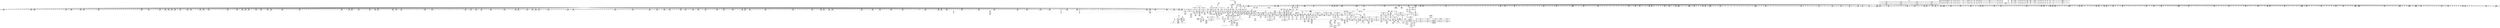 digraph {
	CE0x5b9b750 [shape=record,shape=Mrecord,label="{CE0x5b9b750|56:_i8*,_:_CRE_602,603_}"]
	CE0x5c21300 [shape=record,shape=Mrecord,label="{CE0x5c21300|may_link:tmp22|security/selinux/hooks.c,1797}"]
	CE0x5b6a840 [shape=record,shape=Mrecord,label="{CE0x5b6a840|56:_i8*,_:_CRE_168,169_}"]
	CE0x5b7be10 [shape=record,shape=Mrecord,label="{CE0x5b7be10|56:_i8*,_:_CRE_283,284_}"]
	CE0x5b9c860 [shape=record,shape=Mrecord,label="{CE0x5b9c860|56:_i8*,_:_CRE_623,624_}"]
	CE0x5bdb070 [shape=record,shape=Mrecord,label="{CE0x5bdb070|56:_i8*,_:_CRE_254,255_}"]
	CE0x5c16ec0 [shape=record,shape=Mrecord,label="{CE0x5c16ec0|current_sid:tmp21|security/selinux/hooks.c,218|*SummSource*}"]
	CE0x5b5a7f0 [shape=record,shape=Mrecord,label="{CE0x5b5a7f0|_ret_i32_%tmp24,_!dbg_!27742|security/selinux/hooks.c,220|*SummSource*}"]
	CE0x5b8b930 [shape=record,shape=Mrecord,label="{CE0x5b8b930|56:_i8*,_:_CRE_155,156_}"]
	CE0x5bfb2f0 [shape=record,shape=Mrecord,label="{CE0x5bfb2f0|28:_i32,_:_CRE_118,119_}"]
	CE0x5c397a0 [shape=record,shape=Mrecord,label="{CE0x5c397a0|i8_1|*Constant*|*SummSource*}"]
	CE0x5c21e40 [shape=record,shape=Mrecord,label="{CE0x5c21e40|may_link:av.0|*SummSink*}"]
	CE0x5b74b30 [shape=record,shape=Mrecord,label="{CE0x5b74b30|56:_i8*,_:_CRE_224,232_|*MultipleSource*|Function::may_link&Arg::dir::|security/selinux/hooks.c,1769|Function::selinux_inode_unlink&Arg::dir::}"]
	CE0x5b56c80 [shape=record,shape=Mrecord,label="{CE0x5b56c80|56:_i8*,_:_CRE_273,274_}"]
	CE0x5b57230 [shape=record,shape=Mrecord,label="{CE0x5b57230|56:_i8*,_:_CRE_280,281_}"]
	CE0x5b89c00 [shape=record,shape=Mrecord,label="{CE0x5b89c00|i64*_getelementptr_inbounds_(_14_x_i64_,_14_x_i64_*___llvm_gcov_ctr219,_i64_0,_i64_3)|*Constant*|*SummSource*}"]
	CE0x5c10050 [shape=record,shape=Mrecord,label="{CE0x5c10050|_call_void___llvm_gcov_indirect_counter_increment(i32*___llvm_gcov_global_state_pred221,_i64**_getelementptr_inbounds_(_4_x_i64*_,_4_x_i64*_*___llvm_gcda_edge_table220,_i64_0,_i64_0)),_!dbg_!27749|security/selinux/hooks.c,1793}"]
	CE0x5be6fe0 [shape=record,shape=Mrecord,label="{CE0x5be6fe0|56:_i8*,_:_CRE_607,608_}"]
	CE0x5bc8660 [shape=record,shape=Mrecord,label="{CE0x5bc8660|GLOBAL:current_sid.__warned|Global_var:current_sid.__warned|*SummSink*}"]
	CE0x5be80e0 [shape=record,shape=Mrecord,label="{CE0x5be80e0|56:_i8*,_:_CRE_623,624_}"]
	CE0x5bf8e40 [shape=record,shape=Mrecord,label="{CE0x5bf8e40|28:_i32,_:_CRE_86,87_}"]
	CE0x5c15970 [shape=record,shape=Mrecord,label="{CE0x5c15970|GLOBAL:get_current|*Constant*|*SummSink*}"]
	CE0x5b5b210 [shape=record,shape=Mrecord,label="{CE0x5b5b210|may_link:sw.bb7}"]
	CE0x5be7860 [shape=record,shape=Mrecord,label="{CE0x5be7860|56:_i8*,_:_CRE_615,616_}"]
	CE0x5c2f460 [shape=record,shape=Mrecord,label="{CE0x5c2f460|get_current:bb|*SummSink*}"]
	CE0x5b7d0f0 [shape=record,shape=Mrecord,label="{CE0x5b7d0f0|may_link:entry}"]
	CE0x5be5110 [shape=record,shape=Mrecord,label="{CE0x5be5110|56:_i8*,_:_CRE_578,579_}"]
	CE0x5b79940 [shape=record,shape=Mrecord,label="{CE0x5b79940|may_link:sw.bb8|*SummSource*}"]
	CE0x5b50cf0 [shape=record,shape=Mrecord,label="{CE0x5b50cf0|selinux_inode_unlink:tmp2|*SummSink*}"]
	"CONST[source:0(mediator),value:2(dynamic)][purpose:{object}][SnkIdx:1]"
	CE0x5b6cba0 [shape=record,shape=Mrecord,label="{CE0x5b6cba0|56:_i8*,_:_CRE_474,475_}"]
	CE0x5b66350 [shape=record,shape=Mrecord,label="{CE0x5b66350|104:_%struct.inode*,_:_CRE_24,40_|*MultipleSource*|Function::may_link&Arg::dentry::|security/selinux/hooks.c,1770|Function::selinux_inode_unlink&Arg::dentry::}"]
	CE0x5b738e0 [shape=record,shape=Mrecord,label="{CE0x5b738e0|may_link:tmp1|*SummSource*}"]
	CE0x5bf4bf0 [shape=record,shape=Mrecord,label="{CE0x5bf4bf0|may_link:sid10|security/selinux/hooks.c,1797|*SummSink*}"]
	CE0x5ba0450 [shape=record,shape=Mrecord,label="{CE0x5ba0450|56:_i8*,_:_CRE_870,871_}"]
	CE0x5bdc390 [shape=record,shape=Mrecord,label="{CE0x5bdc390|56:_i8*,_:_CRE_272,273_}"]
	CE0x5b669e0 [shape=record,shape=Mrecord,label="{CE0x5b669e0|GLOBAL:may_link|*Constant*|*SummSink*}"]
	CE0x5bff2a0 [shape=record,shape=Mrecord,label="{CE0x5bff2a0|i32_2|*Constant*}"]
	CE0x5c334b0 [shape=record,shape=Mrecord,label="{CE0x5c334b0|may_link:call11|security/selinux/hooks.c,1797|*SummSource*}"]
	CE0x5c16920 [shape=record,shape=Mrecord,label="{CE0x5c16920|current_sid:cred|security/selinux/hooks.c,218|*SummSource*}"]
	CE0x5ba3db0 [shape=record,shape=Mrecord,label="{CE0x5ba3db0|56:_i8*,_:_CRE_924,925_}"]
	CE0x5b7d2e0 [shape=record,shape=Mrecord,label="{CE0x5b7d2e0|may_link:entry|*SummSink*}"]
	CE0x5b5f5f0 [shape=record,shape=Mrecord,label="{CE0x5b5f5f0|56:_i8*,_:_CRE_933,934_}"]
	CE0x5b760b0 [shape=record,shape=Mrecord,label="{CE0x5b760b0|56:_i8*,_:_CRE_352,360_|*MultipleSource*|Function::may_link&Arg::dir::|security/selinux/hooks.c,1769|Function::selinux_inode_unlink&Arg::dir::}"]
	CE0x5c108e0 [shape=record,shape=Mrecord,label="{CE0x5c108e0|_call_void___llvm_gcov_indirect_counter_increment(i32*___llvm_gcov_global_state_pred221,_i64**_getelementptr_inbounds_(_4_x_i64*_,_4_x_i64*_*___llvm_gcda_edge_table220,_i64_0,_i64_0)),_!dbg_!27749|security/selinux/hooks.c,1793|*SummSource*}"]
	CE0x5bf7070 [shape=record,shape=Mrecord,label="{CE0x5bf7070|28:_i32,_:_CRE_56,57_}"]
	CE0x5c03aa0 [shape=record,shape=Mrecord,label="{CE0x5c03aa0|may_link:u|security/selinux/hooks.c,1773|*SummSource*}"]
	CE0x5be3710 [shape=record,shape=Mrecord,label="{CE0x5be3710|56:_i8*,_:_CRE_554,555_}"]
	CE0x5c2ffc0 [shape=record,shape=Mrecord,label="{CE0x5c2ffc0|current_sid:call|security/selinux/hooks.c,218|*SummSource*}"]
	CE0x5be7750 [shape=record,shape=Mrecord,label="{CE0x5be7750|56:_i8*,_:_CRE_614,615_}"]
	CE0x5bd3c60 [shape=record,shape=Mrecord,label="{CE0x5bd3c60|104:_%struct.inode*,_:_CRE_288,296_|*MultipleSource*|Function::may_link&Arg::dentry::|security/selinux/hooks.c,1770|Function::selinux_inode_unlink&Arg::dentry::}"]
	CE0x5c0fd30 [shape=record,shape=Mrecord,label="{CE0x5c0fd30|may_link:tmp18|security/selinux/hooks.c,1789|*SummSink*}"]
	CE0x5b724b0 [shape=record,shape=Mrecord,label="{CE0x5b724b0|__llvm_gcov_indirect_counter_increment:tmp1|*SummSink*}"]
	CE0x5b741d0 [shape=record,shape=Mrecord,label="{CE0x5b741d0|56:_i8*,_:_CRE_201,202_}"]
	CE0x5bf7840 [shape=record,shape=Mrecord,label="{CE0x5bf7840|28:_i32,_:_CRE_64,65_}"]
	CE0x5c05540 [shape=record,shape=Mrecord,label="{CE0x5c05540|i32_8388608|*Constant*|*SummSink*}"]
	CE0x5b5c8d0 [shape=record,shape=Mrecord,label="{CE0x5b5c8d0|56:_i8*,_:_CRE_175,176_}"]
	CE0x5bd1390 [shape=record,shape=Mrecord,label="{CE0x5bd1390|104:_%struct.inode*,_:_CRE_202,203_}"]
	CE0x5bd3a70 [shape=record,shape=Mrecord,label="{CE0x5bd3a70|104:_%struct.inode*,_:_CRE_280,288_|*MultipleSource*|Function::may_link&Arg::dentry::|security/selinux/hooks.c,1770|Function::selinux_inode_unlink&Arg::dentry::}"]
	CE0x5c15220 [shape=record,shape=Mrecord,label="{CE0x5c15220|current_sid:call4|security/selinux/hooks.c,218|*SummSource*}"]
	CE0x5c366f0 [shape=record,shape=Mrecord,label="{CE0x5c366f0|i64*_getelementptr_inbounds_(_11_x_i64_,_11_x_i64_*___llvm_gcov_ctr125,_i64_0,_i64_0)|*Constant*|*SummSink*}"]
	CE0x5ba95c0 [shape=record,shape=Mrecord,label="{CE0x5ba95c0|56:_i8*,_:_CRE_153,154_}"]
	CE0x5bf9340 [shape=record,shape=Mrecord,label="{CE0x5bf9340|28:_i32,_:_CRE_91,92_}"]
	CE0x5be2c30 [shape=record,shape=Mrecord,label="{CE0x5be2c30|56:_i8*,_:_CRE_520,528_|*MultipleSource*|*LoadInst*|security/selinux/hooks.c,1770|security/selinux/hooks.c,1770}"]
	CE0x5bd9230 [shape=record,shape=Mrecord,label="{CE0x5bd9230|__llvm_gcov_indirect_counter_increment:entry}"]
	CE0x5b5aad0 [shape=record,shape=Mrecord,label="{CE0x5b5aad0|i32_10|*Constant*}"]
	CE0x5b8bc70 [shape=record,shape=Mrecord,label="{CE0x5b8bc70|56:_i8*,_:_CRE_159,160_}"]
	CE0x5bcd410 [shape=record,shape=Mrecord,label="{CE0x5bcd410|104:_%struct.inode*,_:_CRE_150,151_}"]
	CE0x5beb980 [shape=record,shape=Mrecord,label="{CE0x5beb980|56:_i8*,_:_CRE_868,869_}"]
	CE0x5bf7b40 [shape=record,shape=Mrecord,label="{CE0x5bf7b40|28:_i32,_:_CRE_67,68_}"]
	CE0x5c22bd0 [shape=record,shape=Mrecord,label="{CE0x5c22bd0|i8*_getelementptr_inbounds_(_9_x_i8_,_9_x_i8_*___func__.may_link,_i32_0,_i32_0)|*Constant*|*SummSink*}"]
	CE0x5b5dea0 [shape=record,shape=Mrecord,label="{CE0x5b5dea0|may_link:call|security/selinux/hooks.c,1765|*SummSink*}"]
	CE0x5b73450 [shape=record,shape=Mrecord,label="{CE0x5b73450|__llvm_gcov_indirect_counter_increment:tmp|*SummSource*}"]
	CE0x5b71720 [shape=record,shape=Mrecord,label="{CE0x5b71720|i64*_getelementptr_inbounds_(_2_x_i64_,_2_x_i64_*___llvm_gcov_ctr222,_i64_0,_i64_1)|*Constant*|*SummSource*}"]
	CE0x5c2dd50 [shape=record,shape=Mrecord,label="{CE0x5c2dd50|current_sid:bb}"]
	CE0x5bdad40 [shape=record,shape=Mrecord,label="{CE0x5bdad40|56:_i8*,_:_CRE_251,252_}"]
	CE0x5b7ca90 [shape=record,shape=Mrecord,label="{CE0x5b7ca90|_ret_i32_%call,_!dbg_!27714|security/selinux/hooks.c,2774|*SummSink*}"]
	CE0x5beb9f0 [shape=record,shape=Mrecord,label="{CE0x5beb9f0|56:_i8*,_:_CRE_867,868_}"]
	CE0x5b75a50 [shape=record,shape=Mrecord,label="{CE0x5b75a50|56:_i8*,_:_CRE_320,328_|*MultipleSource*|Function::may_link&Arg::dir::|security/selinux/hooks.c,1769|Function::selinux_inode_unlink&Arg::dir::}"]
	CE0x5bfada0 [shape=record,shape=Mrecord,label="{CE0x5bfada0|28:_i32,_:_CRE_113,114_}"]
	CE0x5ba61d0 [shape=record,shape=Mrecord,label="{CE0x5ba61d0|56:_i8*,_:_CRE_919,920_}"]
	CE0x5bddaf0 [shape=record,shape=Mrecord,label="{CE0x5bddaf0|56:_i8*,_:_CRE_294,295_}"]
	CE0x5be4120 [shape=record,shape=Mrecord,label="{CE0x5be4120|56:_i8*,_:_CRE_563,564_}"]
	CE0x5bcdec0 [shape=record,shape=Mrecord,label="{CE0x5bcdec0|104:_%struct.inode*,_:_CRE_159,160_}"]
	CE0x5b9b9c0 [shape=record,shape=Mrecord,label="{CE0x5b9b9c0|56:_i8*,_:_CRE_605,606_}"]
	CE0x5b86010 [shape=record,shape=Mrecord,label="{CE0x5b86010|56:_i8*,_:_CRE_104,112_|*MultipleSource*|Function::may_link&Arg::dir::|security/selinux/hooks.c,1769|Function::selinux_inode_unlink&Arg::dir::}"]
	CE0x5b8b6c0 [shape=record,shape=Mrecord,label="{CE0x5b8b6c0|56:_i8*,_:_CRE_152,153_}"]
	CE0x5c03ec0 [shape=record,shape=Mrecord,label="{CE0x5c03ec0|may_link:cond|security/selinux/hooks.c,1776|*SummSink*}"]
	CE0x5be9ec0 [shape=record,shape=Mrecord,label="{CE0x5be9ec0|56:_i8*,_:_CRE_752,756_|*MultipleSource*|*LoadInst*|security/selinux/hooks.c,1770|security/selinux/hooks.c,1770}"]
	CE0x5b7bee0 [shape=record,shape=Mrecord,label="{CE0x5b7bee0|56:_i8*,_:_CRE_284,285_}"]
	CE0x5b7fb20 [shape=record,shape=Mrecord,label="{CE0x5b7fb20|current_sid:tobool1|security/selinux/hooks.c,218|*SummSink*}"]
	CE0x5be7200 [shape=record,shape=Mrecord,label="{CE0x5be7200|56:_i8*,_:_CRE_609,610_}"]
	CE0x5b71080 [shape=record,shape=Mrecord,label="{CE0x5b71080|__llvm_gcov_indirect_counter_increment:tmp1}"]
	CE0x5b9cce0 [shape=record,shape=Mrecord,label="{CE0x5b9cce0|56:_i8*,_:_CRE_648,656_|*MultipleSource*|Function::may_link&Arg::dir::|security/selinux/hooks.c,1769|Function::selinux_inode_unlink&Arg::dir::}"]
	CE0x5b70f50 [shape=record,shape=Mrecord,label="{CE0x5b70f50|i32_-1|*Constant*|*SummSink*}"]
	CE0x5b9bd00 [shape=record,shape=Mrecord,label="{CE0x5b9bd00|56:_i8*,_:_CRE_609,610_}"]
	CE0x5be7ca0 [shape=record,shape=Mrecord,label="{CE0x5be7ca0|56:_i8*,_:_CRE_619,620_}"]
	CE0x5c154d0 [shape=record,shape=Mrecord,label="{CE0x5c154d0|GLOBAL:get_current|*Constant*}"]
	CE0x5bac730 [shape=record,shape=Mrecord,label="{CE0x5bac730|56:_i8*,_:_CRE_24,32_|*MultipleSource*|*LoadInst*|security/selinux/hooks.c,1770|security/selinux/hooks.c,1770}"]
	CE0x5ba9900 [shape=record,shape=Mrecord,label="{CE0x5ba9900|56:_i8*,_:_CRE_186,187_}"]
	CE0x5be81f0 [shape=record,shape=Mrecord,label="{CE0x5be81f0|56:_i8*,_:_CRE_864,865_}"]
	CE0x5b63ae0 [shape=record,shape=Mrecord,label="{CE0x5b63ae0|i64_1|*Constant*}"]
	CE0x5b9f890 [shape=record,shape=Mrecord,label="{CE0x5b9f890|56:_i8*,_:_CRE_848,856_|*MultipleSource*|Function::may_link&Arg::dir::|security/selinux/hooks.c,1769|Function::selinux_inode_unlink&Arg::dir::}"]
	CE0x5b6d1a0 [shape=record,shape=Mrecord,label="{CE0x5b6d1a0|56:_i8*,_:_CRE_482,483_}"]
	CE0x5c365b0 [shape=record,shape=Mrecord,label="{CE0x5c365b0|i64*_getelementptr_inbounds_(_11_x_i64_,_11_x_i64_*___llvm_gcov_ctr125,_i64_0,_i64_0)|*Constant*|*SummSource*}"]
	CE0x5c05030 [shape=record,shape=Mrecord,label="{CE0x5c05030|i32_8388608|*Constant*}"]
	CE0x5c178c0 [shape=record,shape=Mrecord,label="{CE0x5c178c0|current_sid:security|security/selinux/hooks.c,218}"]
	CE0x5ba0ef0 [shape=record,shape=Mrecord,label="{CE0x5ba0ef0|56:_i8*,_:_CRE_880,881_}"]
	CE0x5b9a3d0 [shape=record,shape=Mrecord,label="{CE0x5b9a3d0|56:_i8*,_:_CRE_578,579_}"]
	CE0x5bdce30 [shape=record,shape=Mrecord,label="{CE0x5bdce30|56:_i8*,_:_CRE_282,283_}"]
	CE0x5be6ed0 [shape=record,shape=Mrecord,label="{CE0x5be6ed0|56:_i8*,_:_CRE_606,607_}"]
	CE0x5c08300 [shape=record,shape=Mrecord,label="{CE0x5c08300|GLOBAL:__llvm_gcov_ctr219|Global_var:__llvm_gcov_ctr219|*SummSink*}"]
	CE0x5bebce0 [shape=record,shape=Mrecord,label="{CE0x5bebce0|56:_i8*,_:_CRE_870,871_}"]
	CE0x5baa070 [shape=record,shape=Mrecord,label="{CE0x5baa070|56:_i8*,_:_CRE_193,194_}"]
	CE0x5b63020 [shape=record,shape=Mrecord,label="{CE0x5b63020|COLLAPSED:_GCMRE___llvm_gcov_ctr222_internal_global_2_x_i64_zeroinitializer:_elem_0:default:}"]
	CE0x5b6d340 [shape=record,shape=Mrecord,label="{CE0x5b6d340|56:_i8*,_:_CRE_484,485_}"]
	CE0x5bab170 [shape=record,shape=Mrecord,label="{CE0x5bab170|56:_i8*,_:_CRE_208,210_|*MultipleSource*|*LoadInst*|security/selinux/hooks.c,1770|security/selinux/hooks.c,1770}"]
	CE0x5b732d0 [shape=record,shape=Mrecord,label="{CE0x5b732d0|may_link:if.then|*SummSource*}"]
	CE0x5bd8940 [shape=record,shape=Mrecord,label="{CE0x5bd8940|__llvm_gcov_indirect_counter_increment:predecessor|Function::__llvm_gcov_indirect_counter_increment&Arg::predecessor::}"]
	CE0x5bfb730 [shape=record,shape=Mrecord,label="{CE0x5bfb730|28:_i32,_:_CRE_136,144_|*MultipleSource*|*LoadInst*|security/selinux/hooks.c,1769|security/selinux/hooks.c,1769|security/selinux/hooks.c,1777}"]
	CE0x5bfe380 [shape=record,shape=Mrecord,label="{CE0x5bfe380|i64*_getelementptr_inbounds_(_14_x_i64_,_14_x_i64_*___llvm_gcov_ctr219,_i64_0,_i64_11)|*Constant*|*SummSink*}"]
	CE0x5be9780 [shape=record,shape=Mrecord,label="{CE0x5be9780|56:_i8*,_:_CRE_712,728_|*MultipleSource*|*LoadInst*|security/selinux/hooks.c,1770|security/selinux/hooks.c,1770}"]
	CE0x5b51020 [shape=record,shape=Mrecord,label="{CE0x5b51020|selinux_inode_unlink:entry|*SummSink*}"]
	CE0x5b8aec0 [shape=record,shape=Mrecord,label="{CE0x5b8aec0|__llvm_gcov_indirect_counter_increment:counter}"]
	CE0x5b5dc80 [shape=record,shape=Mrecord,label="{CE0x5b5dc80|i64_0|*Constant*}"]
	CE0x5b60870 [shape=record,shape=Mrecord,label="{CE0x5b60870|56:_i8*,_:_CRE_294,295_}"]
	CE0x5b65b60 [shape=record,shape=Mrecord,label="{CE0x5b65b60|i32_1|*Constant*}"]
	CE0x5b5ffa0 [shape=record,shape=Mrecord,label="{CE0x5b5ffa0|56:_i8*,_:_CRE_968,976_|*MultipleSource*|Function::may_link&Arg::dir::|security/selinux/hooks.c,1769|Function::selinux_inode_unlink&Arg::dir::}"]
	CE0x5b71b80 [shape=record,shape=Mrecord,label="{CE0x5b71b80|may_link:sw.default|*SummSink*}"]
	CE0x5c0dcd0 [shape=record,shape=Mrecord,label="{CE0x5c0dcd0|current_sid:tmp24|security/selinux/hooks.c,220}"]
	CE0x6fac090 [shape=record,shape=Mrecord,label="{CE0x6fac090|selinux_inode_unlink:tmp|*SummSink*}"]
	CE0x5b62430 [shape=record,shape=Mrecord,label="{CE0x5b62430|get_current:tmp1|*SummSink*}"]
	CE0x5c38d90 [shape=record,shape=Mrecord,label="{CE0x5c38d90|current_sid:tmp15|security/selinux/hooks.c,218|*SummSink*}"]
	CE0x5b9abf0 [shape=record,shape=Mrecord,label="{CE0x5b9abf0|56:_i8*,_:_CRE_588,589_}"]
	CE0x5c31790 [shape=record,shape=Mrecord,label="{CE0x5c31790|current_sid:tmp15|security/selinux/hooks.c,218}"]
	CE0x5c36270 [shape=record,shape=Mrecord,label="{CE0x5c36270|%struct.task_struct*_(%struct.task_struct**)*_asm_movq_%gs:$_1:P_,$0_,_r,im,_dirflag_,_fpsr_,_flags_}"]
	CE0x5bdd380 [shape=record,shape=Mrecord,label="{CE0x5bdd380|56:_i8*,_:_CRE_287,288_}"]
	CE0x5ba8d40 [shape=record,shape=Mrecord,label="{CE0x5ba8d40|56:_i8*,_:_CRE_145,146_}"]
	CE0x5b51620 [shape=record,shape=Mrecord,label="{CE0x5b51620|selinux_inode_unlink:entry}"]
	CE0x5b99bb0 [shape=record,shape=Mrecord,label="{CE0x5b99bb0|56:_i8*,_:_CRE_568,569_}"]
	CE0x5c06d50 [shape=record,shape=Mrecord,label="{CE0x5c06d50|i32_3|*Constant*|*SummSource*}"]
	CE0x5b9d410 [shape=record,shape=Mrecord,label="{CE0x5b9d410|56:_i8*,_:_CRE_680,684_|*MultipleSource*|Function::may_link&Arg::dir::|security/selinux/hooks.c,1769|Function::selinux_inode_unlink&Arg::dir::}"]
	CE0x5bfdef0 [shape=record,shape=Mrecord,label="{CE0x5bfdef0|i64*_getelementptr_inbounds_(_14_x_i64_,_14_x_i64_*___llvm_gcov_ctr219,_i64_0,_i64_11)|*Constant*}"]
	CE0x5b586a0 [shape=record,shape=Mrecord,label="{CE0x5b586a0|56:_i8*,_:_CRE_183,184_}"]
	CE0x5c23060 [shape=record,shape=Mrecord,label="{CE0x5c23060|may_link:tmp22|security/selinux/hooks.c,1797|*SummSource*}"]
	CE0x5bdde20 [shape=record,shape=Mrecord,label="{CE0x5bdde20|56:_i8*,_:_CRE_297,298_}"]
	CE0x5be2180 [shape=record,shape=Mrecord,label="{CE0x5be2180|56:_i8*,_:_CRE_552,553_}"]
	CE0x5b9ead0 [shape=record,shape=Mrecord,label="{CE0x5b9ead0|56:_i8*,_:_CRE_792,800_|*MultipleSource*|Function::may_link&Arg::dir::|security/selinux/hooks.c,1769|Function::selinux_inode_unlink&Arg::dir::}"]
	CE0x5b7c220 [shape=record,shape=Mrecord,label="{CE0x5b7c220|56:_i8*,_:_CRE_288,289_}"]
	CE0x5bf9b40 [shape=record,shape=Mrecord,label="{CE0x5bf9b40|28:_i32,_:_CRE_99,100_}"]
	CE0x5c07d40 [shape=record,shape=Mrecord,label="{CE0x5c07d40|i64_0|*Constant*}"]
	CE0x5bf5f90 [shape=record,shape=Mrecord,label="{CE0x5bf5f90|28:_i32,_:_CRE_28,32_|*MultipleSource*|*LoadInst*|security/selinux/hooks.c,1769|security/selinux/hooks.c,1769|security/selinux/hooks.c,1777}"]
	CE0x5be1900 [shape=record,shape=Mrecord,label="{CE0x5be1900|56:_i8*,_:_CRE_480,481_}"]
	CE0x5b808c0 [shape=record,shape=Mrecord,label="{CE0x5b808c0|current_sid:tmp14|security/selinux/hooks.c,218|*SummSource*}"]
	CE0x5c0d800 [shape=record,shape=Mrecord,label="{CE0x5c0d800|current_sid:tmp22|security/selinux/hooks.c,218}"]
	CE0x5be4de0 [shape=record,shape=Mrecord,label="{CE0x5be4de0|56:_i8*,_:_CRE_575,576_}"]
	CE0x5c14360 [shape=record,shape=Mrecord,label="{CE0x5c14360|current_sid:tmp19|security/selinux/hooks.c,218|*SummSource*}"]
	CE0x5bdbc20 [shape=record,shape=Mrecord,label="{CE0x5bdbc20|56:_i8*,_:_CRE_265,266_}"]
	CE0x5ba6eb0 [shape=record,shape=Mrecord,label="{CE0x5ba6eb0|56:_i8*,_:_CRE_992,1000_|*MultipleSource*|Function::may_link&Arg::dir::|security/selinux/hooks.c,1769|Function::selinux_inode_unlink&Arg::dir::}"]
	CE0x5b68540 [shape=record,shape=Mrecord,label="{CE0x5b68540|selinux_inode_unlink:dir|Function::selinux_inode_unlink&Arg::dir::|*SummSource*}"]
	CE0x5ba1330 [shape=record,shape=Mrecord,label="{CE0x5ba1330|56:_i8*,_:_CRE_884,885_}"]
	CE0x5c219c0 [shape=record,shape=Mrecord,label="{CE0x5c219c0|i32_2048|*Constant*|*SummSource*}"]
	CE0x5c05c40 [shape=record,shape=Mrecord,label="{CE0x5c05c40|may_link:or|security/selinux/hooks.c,1776|*SummSink*}"]
	CE0x5b865f0 [shape=record,shape=Mrecord,label="{CE0x5b865f0|GLOBAL:__llvm_gcov_ctr125|Global_var:__llvm_gcov_ctr125|*SummSink*}"]
	CE0x5becef0 [shape=record,shape=Mrecord,label="{CE0x5becef0|56:_i8*,_:_CRE_887,888_}"]
	CE0x5c0dee0 [shape=record,shape=Mrecord,label="{CE0x5c0dee0|current_sid:tmp24|security/selinux/hooks.c,220|*SummSource*}"]
	CE0x5c22700 [shape=record,shape=Mrecord,label="{CE0x5c22700|GLOBAL:printk|*Constant*|*SummSink*}"]
	CE0x5c04000 [shape=record,shape=Mrecord,label="{CE0x5c04000|i64_2097152|*Constant*|*SummSource*}"]
	CE0x5b75000 [shape=record,shape=Mrecord,label="{CE0x5b75000|56:_i8*,_:_CRE_241,242_}"]
	CE0x5c169f0 [shape=record,shape=Mrecord,label="{CE0x5c169f0|current_sid:cred|security/selinux/hooks.c,218|*SummSink*}"]
	CE0x5ba5ea0 [shape=record,shape=Mrecord,label="{CE0x5ba5ea0|56:_i8*,_:_CRE_916,917_}"]
	CE0x5b9bf70 [shape=record,shape=Mrecord,label="{CE0x5b9bf70|56:_i8*,_:_CRE_612,613_}"]
	CE0x5c33630 [shape=record,shape=Mrecord,label="{CE0x5c33630|may_link:retval.0}"]
	CE0x5b66040 [shape=record,shape=Mrecord,label="{CE0x5b66040|may_link:i_security1|security/selinux/hooks.c,1770}"]
	CE0x5b86920 [shape=record,shape=Mrecord,label="{CE0x5b86920|current_sid:tmp5|security/selinux/hooks.c,218|*SummSink*}"]
	CE0x5c05930 [shape=record,shape=Mrecord,label="{CE0x5c05930|may_link:conv|security/selinux/hooks.c,1776|*SummSource*}"]
	CE0x5bdf8c0 [shape=record,shape=Mrecord,label="{CE0x5bdf8c0|56:_i8*,_:_CRE_360,376_|*MultipleSource*|*LoadInst*|security/selinux/hooks.c,1770|security/selinux/hooks.c,1770}"]
	CE0x5b69c90 [shape=record,shape=Mrecord,label="{CE0x5b69c90|56:_i8*,_:_CRE_157,158_}"]
	CE0x5b746b0 [shape=record,shape=Mrecord,label="{CE0x5b746b0|56:_i8*,_:_CRE_207,208_}"]
	CE0x5c39550 [shape=record,shape=Mrecord,label="{CE0x5c39550|i8_1|*Constant*}"]
	CE0x5b6b2e0 [shape=record,shape=Mrecord,label="{CE0x5b6b2e0|56:_i8*,_:_CRE_178,179_}"]
	CE0x5b81030 [shape=record,shape=Mrecord,label="{CE0x5b81030|_call_void_mcount()_#3|*SummSink*}"]
	CE0x5b890b0 [shape=record,shape=Mrecord,label="{CE0x5b890b0|56:_i8*,_:_CRE_48,56_|*MultipleSource*|Function::may_link&Arg::dir::|security/selinux/hooks.c,1769|Function::selinux_inode_unlink&Arg::dir::}"]
	CE0x5bce120 [shape=record,shape=Mrecord,label="{CE0x5bce120|104:_%struct.inode*,_:_CRE_161,162_}"]
	CE0x5bf7a40 [shape=record,shape=Mrecord,label="{CE0x5bf7a40|28:_i32,_:_CRE_66,67_}"]
	CE0x5ba4300 [shape=record,shape=Mrecord,label="{CE0x5ba4300|56:_i8*,_:_CRE_929,930_}"]
	CE0x5bcb810 [shape=record,shape=Mrecord,label="{CE0x5bcb810|104:_%struct.inode*,_:_CRE_72,80_|*MultipleSource*|Function::may_link&Arg::dentry::|security/selinux/hooks.c,1770|Function::selinux_inode_unlink&Arg::dentry::}"]
	CE0x5bdc170 [shape=record,shape=Mrecord,label="{CE0x5bdc170|56:_i8*,_:_CRE_270,271_}"]
	CE0x5bfc3b0 [shape=record,shape=Mrecord,label="{CE0x5bfc3b0|28:_i32,_:_CRE_192,196_|*MultipleSource*|*LoadInst*|security/selinux/hooks.c,1769|security/selinux/hooks.c,1769|security/selinux/hooks.c,1777}"]
	CE0x5c09b90 [shape=record,shape=Mrecord,label="{CE0x5c09b90|avc_has_perm:tsid|Function::avc_has_perm&Arg::tsid::|*SummSink*}"]
	CE0x5b56970 [shape=record,shape=Mrecord,label="{CE0x5b56970|56:_i8*,_:_CRE_269,270_}"]
	CE0x5ba4960 [shape=record,shape=Mrecord,label="{CE0x5ba4960|56:_i8*,_:_CRE_896,897_}"]
	CE0x5bd31f0 [shape=record,shape=Mrecord,label="{CE0x5bd31f0|104:_%struct.inode*,_:_CRE_248,256_|*MultipleSource*|Function::may_link&Arg::dentry::|security/selinux/hooks.c,1770|Function::selinux_inode_unlink&Arg::dentry::}"]
	CE0x5bfa630 [shape=record,shape=Mrecord,label="{CE0x5bfa630|28:_i32,_:_CRE_106,107_}"]
	CE0x5bf2db0 [shape=record,shape=Mrecord,label="{CE0x5bf2db0|56:_i8*,_:_CRE_978,979_}"]
	CE0x5beb820 [shape=record,shape=Mrecord,label="{CE0x5beb820|56:_i8*,_:_CRE_866,867_}"]
	CE0x5bdb5c0 [shape=record,shape=Mrecord,label="{CE0x5bdb5c0|56:_i8*,_:_CRE_259,260_}"]
	CE0x5b5e510 [shape=record,shape=Mrecord,label="{CE0x5b5e510|i32_-1|*Constant*|*SummSource*}"]
	CE0x5c598c0 [shape=record,shape=Mrecord,label="{CE0x5c598c0|get_current:tmp2|*SummSink*}"]
	CE0x5ba1dd0 [shape=record,shape=Mrecord,label="{CE0x5ba1dd0|56:_i8*,_:_CRE_894,895_}"]
	CE0x5b6d750 [shape=record,shape=Mrecord,label="{CE0x5b6d750|56:_i8*,_:_CRE_496,500_|*MultipleSource*|Function::may_link&Arg::dir::|security/selinux/hooks.c,1769|Function::selinux_inode_unlink&Arg::dir::}"]
	CE0x5bebdf0 [shape=record,shape=Mrecord,label="{CE0x5bebdf0|56:_i8*,_:_CRE_871,872_}"]
	CE0x5ba1990 [shape=record,shape=Mrecord,label="{CE0x5ba1990|56:_i8*,_:_CRE_890,891_}"]
	CE0x5bdcf40 [shape=record,shape=Mrecord,label="{CE0x5bdcf40|56:_i8*,_:_CRE_283,284_}"]
	CE0x5bff9c0 [shape=record,shape=Mrecord,label="{CE0x5bff9c0|_call_void___llvm_gcov_indirect_counter_increment(i32*___llvm_gcov_global_state_pred221,_i64**_getelementptr_inbounds_(_4_x_i64*_,_4_x_i64*_*___llvm_gcda_edge_table220,_i64_0,_i64_1)),_!dbg_!27742|security/selinux/hooks.c,1783}"]
	CE0x5b7a6f0 [shape=record,shape=Mrecord,label="{CE0x5b7a6f0|_call_void_mcount()_#3|*SummSink*}"]
	CE0x5bdbf50 [shape=record,shape=Mrecord,label="{CE0x5bdbf50|56:_i8*,_:_CRE_268,269_}"]
	CE0x5ba3860 [shape=record,shape=Mrecord,label="{CE0x5ba3860|56:_i8*,_:_CRE_919,920_}"]
	CE0x5ba1aa0 [shape=record,shape=Mrecord,label="{CE0x5ba1aa0|56:_i8*,_:_CRE_891,892_}"]
	CE0x5bfeba0 [shape=record,shape=Mrecord,label="{CE0x5bfeba0|may_link:tmp21|security/selinux/hooks.c,1793|*SummSource*}"]
	CE0x5bdc060 [shape=record,shape=Mrecord,label="{CE0x5bdc060|56:_i8*,_:_CRE_269,270_}"]
	CE0x5bf3160 [shape=record,shape=Mrecord,label="{CE0x5bf3160|56:_i8*,_:_CRE_981,982_}"]
	CE0x5b7d1b0 [shape=record,shape=Mrecord,label="{CE0x5b7d1b0|may_link:entry|*SummSource*}"]
	CE0x5b85950 [shape=record,shape=Mrecord,label="{CE0x5b85950|56:_i8*,_:_CRE_76,80_|*MultipleSource*|Function::may_link&Arg::dir::|security/selinux/hooks.c,1769|Function::selinux_inode_unlink&Arg::dir::}"]
	CE0x5bcdc60 [shape=record,shape=Mrecord,label="{CE0x5bcdc60|104:_%struct.inode*,_:_CRE_157,158_}"]
	CE0x5bfbdb0 [shape=record,shape=Mrecord,label="{CE0x5bfbdb0|28:_i32,_:_CRE_160,168_|*MultipleSource*|*LoadInst*|security/selinux/hooks.c,1769|security/selinux/hooks.c,1769|security/selinux/hooks.c,1777}"]
	CE0x5b5f3b0 [shape=record,shape=Mrecord,label="{CE0x5b5f3b0|__llvm_gcov_indirect_counter_increment:bb|*SummSink*}"]
	CE0x5c05680 [shape=record,shape=Mrecord,label="{CE0x5c05680|may_link:conv|security/selinux/hooks.c,1776}"]
	CE0x5c16700 [shape=record,shape=Mrecord,label="{CE0x5c16700|current_sid:cred|security/selinux/hooks.c,218}"]
	CE0x5c32730 [shape=record,shape=Mrecord,label="{CE0x5c32730|may_link:sclass|security/selinux/hooks.c,1797}"]
	CE0x5ba8a10 [shape=record,shape=Mrecord,label="{CE0x5ba8a10|56:_i8*,_:_CRE_142,143_}"]
	CE0x5bde150 [shape=record,shape=Mrecord,label="{CE0x5bde150|56:_i8*,_:_CRE_300,301_}"]
	CE0x5bac320 [shape=record,shape=Mrecord,label="{CE0x5bac320|56:_i8*,_:_CRE_8,12_|*MultipleSource*|*LoadInst*|security/selinux/hooks.c,1770|security/selinux/hooks.c,1770}"]
	CE0x5b56b10 [shape=record,shape=Mrecord,label="{CE0x5b56b10|56:_i8*,_:_CRE_271,272_}"]
	CE0x5bcc8f0 [shape=record,shape=Mrecord,label="{CE0x5bcc8f0|104:_%struct.inode*,_:_CRE_112,144_|*MultipleSource*|Function::may_link&Arg::dentry::|security/selinux/hooks.c,1770|Function::selinux_inode_unlink&Arg::dentry::}"]
	CE0x5b73230 [shape=record,shape=Mrecord,label="{CE0x5b73230|may_link:if.then}"]
	CE0x5b87fd0 [shape=record,shape=Mrecord,label="{CE0x5b87fd0|i64*_getelementptr_inbounds_(_11_x_i64_,_11_x_i64_*___llvm_gcov_ctr125,_i64_0,_i64_1)|*Constant*}"]
	CE0x5b57b70 [shape=record,shape=Mrecord,label="{CE0x5b57b70|56:_i8*,_:_CRE_12,16_|*MultipleSource*|Function::may_link&Arg::dir::|security/selinux/hooks.c,1769|Function::selinux_inode_unlink&Arg::dir::}"]
	CE0x5b7c150 [shape=record,shape=Mrecord,label="{CE0x5b7c150|56:_i8*,_:_CRE_287,288_}"]
	CE0x5b5c180 [shape=record,shape=Mrecord,label="{CE0x5b5c180|56:_i8*,_:_CRE_166,167_}"]
	CE0x5ba2650 [shape=record,shape=Mrecord,label="{CE0x5ba2650|56:_i8*,_:_CRE_902,903_}"]
	CE0x5b82580 [shape=record,shape=Mrecord,label="{CE0x5b82580|current_sid:tmp10|security/selinux/hooks.c,218|*SummSink*}"]
	CE0x5b60c80 [shape=record,shape=Mrecord,label="{CE0x5b60c80|56:_i8*,_:_CRE_299,300_}"]
	CE0x5c5f7e0 [shape=record,shape=Mrecord,label="{CE0x5c5f7e0|i64*_getelementptr_inbounds_(_2_x_i64_,_2_x_i64_*___llvm_gcov_ctr98,_i64_0,_i64_0)|*Constant*|*SummSink*}"]
	CE0x5b60ae0 [shape=record,shape=Mrecord,label="{CE0x5b60ae0|56:_i8*,_:_CRE_297,298_}"]
	CE0x5b80dc0 [shape=record,shape=Mrecord,label="{CE0x5b80dc0|i1_true|*Constant*|*SummSink*}"]
	CE0x5c58580 [shape=record,shape=Mrecord,label="{CE0x5c58580|i64*_getelementptr_inbounds_(_2_x_i64_,_2_x_i64_*___llvm_gcov_ctr98,_i64_0,_i64_1)|*Constant*|*SummSink*}"]
	CE0x5bde260 [shape=record,shape=Mrecord,label="{CE0x5bde260|56:_i8*,_:_CRE_301,302_}"]
	CE0x5bccd20 [shape=record,shape=Mrecord,label="{CE0x5bccd20|104:_%struct.inode*,_:_CRE_145,146_}"]
	CE0x5be4450 [shape=record,shape=Mrecord,label="{CE0x5be4450|56:_i8*,_:_CRE_566,567_}"]
	CE0x5b5a310 [shape=record,shape=Mrecord,label="{CE0x5b5a310|56:_i8*,_:_CRE_146,147_}"]
	CE0x5bcd670 [shape=record,shape=Mrecord,label="{CE0x5bcd670|104:_%struct.inode*,_:_CRE_152,153_}"]
	CE0x5b67cc0 [shape=record,shape=Mrecord,label="{CE0x5b67cc0|may_link:tmp12|security/selinux/hooks.c,1779|*SummSource*}"]
	CE0x5b6bf60 [shape=record,shape=Mrecord,label="{CE0x5b6bf60|56:_i8*,_:_CRE_432,440_|*MultipleSource*|Function::may_link&Arg::dir::|security/selinux/hooks.c,1769|Function::selinux_inode_unlink&Arg::dir::}"]
	CE0x5ba60c0 [shape=record,shape=Mrecord,label="{CE0x5ba60c0|56:_i8*,_:_CRE_918,919_}"]
	CE0x5b5a860 [shape=record,shape=Mrecord,label="{CE0x5b5a860|_ret_i32_%tmp24,_!dbg_!27742|security/selinux/hooks.c,220|*SummSink*}"]
	CE0x5c08df0 [shape=record,shape=Mrecord,label="{CE0x5c08df0|avc_has_perm:entry}"]
	CE0x5bdfc60 [shape=record,shape=Mrecord,label="{CE0x5bdfc60|56:_i8*,_:_CRE_384,388_|*MultipleSource*|*LoadInst*|security/selinux/hooks.c,1770|security/selinux/hooks.c,1770}"]
	CE0x5be13f0 [shape=record,shape=Mrecord,label="{CE0x5be13f0|56:_i8*,_:_CRE_475,476_}"]
	CE0x5b80210 [shape=record,shape=Mrecord,label="{CE0x5b80210|current_sid:tmp1}"]
	CE0x5bd5f00 [shape=record,shape=Mrecord,label="{CE0x5bd5f00|may_link:d_inode|security/selinux/hooks.c,1770|*SummSink*}"]
	CE0x5ba3ec0 [shape=record,shape=Mrecord,label="{CE0x5ba3ec0|56:_i8*,_:_CRE_925,926_}"]
	CE0x5bdf320 [shape=record,shape=Mrecord,label="{CE0x5bdf320|56:_i8*,_:_CRE_336,344_|*MultipleSource*|*LoadInst*|security/selinux/hooks.c,1770|security/selinux/hooks.c,1770}"]
	CE0x5b99210 [shape=record,shape=Mrecord,label="{CE0x5b99210|56:_i8*,_:_CRE_555,556_}"]
	CE0x5ba4a70 [shape=record,shape=Mrecord,label="{CE0x5ba4a70|56:_i8*,_:_CRE_897,898_}"]
	CE0x5c3acd0 [shape=record,shape=Mrecord,label="{CE0x5c3acd0|i32_218|*Constant*}"]
	CE0x5b56fc0 [shape=record,shape=Mrecord,label="{CE0x5b56fc0|56:_i8*,_:_CRE_277,278_}"]
	CE0x5bd93f0 [shape=record,shape=Mrecord,label="{CE0x5bd93f0|__llvm_gcov_indirect_counter_increment:entry|*SummSink*}"]
	CE0x5c14f10 [shape=record,shape=Mrecord,label="{CE0x5c14f10|current_sid:call4|security/selinux/hooks.c,218}"]
	CE0x5b73770 [shape=record,shape=Mrecord,label="{CE0x5b73770|__llvm_gcov_indirect_counter_increment:tmp1|*SummSource*}"]
	CE0x5c30520 [shape=record,shape=Mrecord,label="{CE0x5c30520|__llvm_gcov_indirect_counter_increment:tmp3}"]
	CE0x5c20c40 [shape=record,shape=Mrecord,label="{CE0x5c20c40|i32_16777216|*Constant*|*SummSource*}"]
	CE0x5c11120 [shape=record,shape=Mrecord,label="{CE0x5c11120|may_link:tmp16|security/selinux/hooks.c,1786|*SummSink*}"]
	CE0x5b9a090 [shape=record,shape=Mrecord,label="{CE0x5b9a090|56:_i8*,_:_CRE_574,575_}"]
	CE0x5bcadc0 [shape=record,shape=Mrecord,label="{CE0x5bcadc0|i64**_getelementptr_inbounds_(_4_x_i64*_,_4_x_i64*_*___llvm_gcda_edge_table220,_i64_0,_i64_2)|*Constant*|*SummSource*}"]
	CE0x5ba8720 [shape=record,shape=Mrecord,label="{CE0x5ba8720|56:_i8*,_:_CRE_139,140_}"]
	CE0x5b5c320 [shape=record,shape=Mrecord,label="{CE0x5b5c320|56:_i8*,_:_CRE_168,169_}"]
	CE0x5bcb6a0 [shape=record,shape=Mrecord,label="{CE0x5bcb6a0|104:_%struct.inode*,_:_CRE_64,72_|*MultipleSource*|Function::may_link&Arg::dentry::|security/selinux/hooks.c,1770|Function::selinux_inode_unlink&Arg::dentry::}"]
	CE0x5bac190 [shape=record,shape=Mrecord,label="{CE0x5bac190|i64*_getelementptr_inbounds_(_14_x_i64_,_14_x_i64_*___llvm_gcov_ctr219,_i64_0,_i64_9)|*Constant*}"]
	CE0x5b793e0 [shape=record,shape=Mrecord,label="{CE0x5b793e0|_call_void_mcount()_#3|*SummSource*}"]
	CE0x5bf7240 [shape=record,shape=Mrecord,label="{CE0x5bf7240|28:_i32,_:_CRE_58,59_}"]
	CE0x5bf9740 [shape=record,shape=Mrecord,label="{CE0x5bf9740|28:_i32,_:_CRE_95,96_}"]
	CE0x5c10a40 [shape=record,shape=Mrecord,label="{CE0x5c10a40|_call_void___llvm_gcov_indirect_counter_increment(i32*___llvm_gcov_global_state_pred221,_i64**_getelementptr_inbounds_(_4_x_i64*_,_4_x_i64*_*___llvm_gcda_edge_table220,_i64_0,_i64_0)),_!dbg_!27749|security/selinux/hooks.c,1793|*SummSink*}"]
	CE0x5bd92a0 [shape=record,shape=Mrecord,label="{CE0x5bd92a0|__llvm_gcov_indirect_counter_increment:entry|*SummSource*}"]
	CE0x5ba4740 [shape=record,shape=Mrecord,label="{CE0x5ba4740|56:_i8*,_:_CRE_894,895_}"]
	CE0x5b577f0 [shape=record,shape=Mrecord,label="{CE0x5b577f0|may_link:i_security|security/selinux/hooks.c,1769}"]
	CE0x5c17e00 [shape=record,shape=Mrecord,label="{CE0x5c17e00|current_sid:tmp23|security/selinux/hooks.c,218|*SummSink*}"]
	CE0x5b87180 [shape=record,shape=Mrecord,label="{CE0x5b87180|56:_i8*,_:_CRE_250,251_}"]
	CE0x5ba1660 [shape=record,shape=Mrecord,label="{CE0x5ba1660|56:_i8*,_:_CRE_887,888_}"]
	CE0x5bf5d90 [shape=record,shape=Mrecord,label="{CE0x5bf5d90|28:_i32,_:_CRE_23,24_}"]
	CE0x5c088c0 [shape=record,shape=Mrecord,label="{CE0x5c088c0|i32_(i32,_i32,_i16,_i32,_%struct.common_audit_data*)*_bitcast_(i32_(i32,_i32,_i16,_i32,_%struct.common_audit_data.495*)*_avc_has_perm_to_i32_(i32,_i32,_i16,_i32,_%struct.common_audit_data*)*)|*Constant*}"]
	"CONST[source:1(input),value:2(dynamic)][purpose:{object}][SrcIdx:11]"
	CE0x5be6760 [shape=record,shape=Mrecord,label="{CE0x5be6760|56:_i8*,_:_CRE_599,600_}"]
	CE0x5bfb400 [shape=record,shape=Mrecord,label="{CE0x5bfb400|28:_i32,_:_CRE_119,120_}"]
	CE0x5b5b770 [shape=record,shape=Mrecord,label="{CE0x5b5b770|may_link:dentry|Function::may_link&Arg::dentry::}"]
	CE0x5c32d60 [shape=record,shape=Mrecord,label="{CE0x5c32d60|__llvm_gcov_indirect_counter_increment:counter|*SummSource*}"]
	CE0x5b7bd40 [shape=record,shape=Mrecord,label="{CE0x5b7bd40|56:_i8*,_:_CRE_282,283_}"]
	CE0x5bdc9f0 [shape=record,shape=Mrecord,label="{CE0x5bdc9f0|56:_i8*,_:_CRE_278,279_}"]
	CE0x5b8a270 [shape=record,shape=Mrecord,label="{CE0x5b8a270|i64_2|*Constant*}"]
	CE0x5c15b00 [shape=record,shape=Mrecord,label="{CE0x5c15b00|get_current:entry}"]
	CE0x5be9b20 [shape=record,shape=Mrecord,label="{CE0x5be9b20|56:_i8*,_:_CRE_736,740_|*MultipleSource*|*LoadInst*|security/selinux/hooks.c,1770|security/selinux/hooks.c,1770}"]
	CE0x5c0a390 [shape=record,shape=Mrecord,label="{CE0x5c0a390|avc_has_perm:tclass|Function::avc_has_perm&Arg::tclass::|*SummSink*}"]
	CE0x5b7b0f0 [shape=record,shape=Mrecord,label="{CE0x5b7b0f0|56:_i8*,_:_CRE_2,4_|*MultipleSource*|Function::may_link&Arg::dir::|security/selinux/hooks.c,1769|Function::selinux_inode_unlink&Arg::dir::}"]
	CE0x5c091b0 [shape=record,shape=Mrecord,label="{CE0x5c091b0|avc_has_perm:entry|*SummSink*}"]
	CE0x5c2f210 [shape=record,shape=Mrecord,label="{CE0x5c2f210|current_sid:tmp7|security/selinux/hooks.c,218}"]
	CE0x5b9bdd0 [shape=record,shape=Mrecord,label="{CE0x5b9bdd0|56:_i8*,_:_CRE_610,611_}"]
	CE0x5bfe3f0 [shape=record,shape=Mrecord,label="{CE0x5bfe3f0|may_link:tmp20|security/selinux/hooks.c,1793|*SummSource*}"]
	CE0x5c2e580 [shape=record,shape=Mrecord,label="{CE0x5c2e580|current_sid:tobool1|security/selinux/hooks.c,218}"]
	CE0x5bd0550 [shape=record,shape=Mrecord,label="{CE0x5bd0550|104:_%struct.inode*,_:_CRE_190,191_}"]
	CE0x5bf8340 [shape=record,shape=Mrecord,label="{CE0x5bf8340|28:_i32,_:_CRE_75,76_}"]
	CE0x5bc5730 [shape=record,shape=Mrecord,label="{CE0x5bc5730|current_sid:call|security/selinux/hooks.c,218}"]
	CE0x5ba9b20 [shape=record,shape=Mrecord,label="{CE0x5ba9b20|56:_i8*,_:_CRE_188,189_}"]
	CE0x5b596f0 [shape=record,shape=Mrecord,label="{CE0x5b596f0|current_sid:do.body|*SummSource*}"]
	CE0x5c07000 [shape=record,shape=Mrecord,label="{CE0x5c07000|may_link:sid4|security/selinux/hooks.c,1777}"]
	CE0x5becbc0 [shape=record,shape=Mrecord,label="{CE0x5becbc0|56:_i8*,_:_CRE_884,885_}"]
	CE0x5b59fd0 [shape=record,shape=Mrecord,label="{CE0x5b59fd0|56:_i8*,_:_CRE_142,143_}"]
	CE0x5c315f0 [shape=record,shape=Mrecord,label="{CE0x5c315f0|may_link:tmp25|security/selinux/hooks.c,1797|*SummSink*}"]
	CE0x5b8bad0 [shape=record,shape=Mrecord,label="{CE0x5b8bad0|56:_i8*,_:_CRE_157,158_}"]
	CE0x5bf6e00 [shape=record,shape=Mrecord,label="{CE0x5bf6e00|28:_i32,_:_CRE_53,54_}"]
	CE0x5bf8540 [shape=record,shape=Mrecord,label="{CE0x5bf8540|28:_i32,_:_CRE_77,78_}"]
	CE0x5c331a0 [shape=record,shape=Mrecord,label="{CE0x5c331a0|current_sid:do.end|*SummSource*}"]
	CE0x5b5f420 [shape=record,shape=Mrecord,label="{CE0x5b5f420|__llvm_gcov_indirect_counter_increment:pred}"]
	CE0x5c59950 [shape=record,shape=Mrecord,label="{CE0x5c59950|get_current:tmp3}"]
	CE0x5ba6b80 [shape=record,shape=Mrecord,label="{CE0x5ba6b80|56:_i8*,_:_CRE_983,984_}"]
	CE0x5c06530 [shape=record,shape=Mrecord,label="{CE0x5c06530|may_link:call9|security/selinux/hooks.c,1792|*SummSink*}"]
	CE0x5c18370 [shape=record,shape=Mrecord,label="{CE0x5c18370|current_sid:sid|security/selinux/hooks.c,220}"]
	CE0x5c105a0 [shape=record,shape=Mrecord,label="{CE0x5c105a0|may_link:tmp19|security/selinux/hooks.c,1789|*SummSink*}"]
	CE0x5b58430 [shape=record,shape=Mrecord,label="{CE0x5b58430|56:_i8*,_:_CRE_180,181_}"]
	CE0x5b89410 [shape=record,shape=Mrecord,label="{CE0x5b89410|56:_i8*,_:_CRE_64,72_|*MultipleSource*|Function::may_link&Arg::dir::|security/selinux/hooks.c,1769|Function::selinux_inode_unlink&Arg::dir::}"]
	CE0x5bdcc10 [shape=record,shape=Mrecord,label="{CE0x5bdcc10|56:_i8*,_:_CRE_280,281_}"]
	CE0x5babb00 [shape=record,shape=Mrecord,label="{CE0x5babb00|may_link:tmp15|security/selinux/hooks.c,1783|*SummSource*}"]
	CE0x5c31e10 [shape=record,shape=Mrecord,label="{CE0x5c31e10|i64*_getelementptr_inbounds_(_11_x_i64_,_11_x_i64_*___llvm_gcov_ctr125,_i64_0,_i64_8)|*Constant*}"]
	CE0x5bec010 [shape=record,shape=Mrecord,label="{CE0x5bec010|56:_i8*,_:_CRE_873,874_}"]
	CE0x5b69b80 [shape=record,shape=Mrecord,label="{CE0x5b69b80|56:_i8*,_:_CRE_156,157_}"]
	CE0x5bcc300 [shape=record,shape=Mrecord,label="{CE0x5bcc300|104:_%struct.inode*,_:_CRE_93,94_}"]
	CE0x5c20e90 [shape=record,shape=Mrecord,label="{CE0x5c20e90|i32_16777216|*Constant*|*SummSink*}"]
	CE0x5b81d90 [shape=record,shape=Mrecord,label="{CE0x5b81d90|GLOBAL:__llvm_gcov_ctr125|Global_var:__llvm_gcov_ctr125}"]
	CE0x5beb2b0 [shape=record,shape=Mrecord,label="{CE0x5beb2b0|56:_i8*,_:_CRE_848,856_|*MultipleSource*|*LoadInst*|security/selinux/hooks.c,1770|security/selinux/hooks.c,1770}"]
	CE0x5bf52b0 [shape=record,shape=Mrecord,label="{CE0x5bf52b0|28:_i32,_:_CRE_11,12_}"]
	CE0x5c09670 [shape=record,shape=Mrecord,label="{CE0x5c09670|avc_has_perm:ssid|Function::avc_has_perm&Arg::ssid::|*SummSource*}"]
	CE0x5be8900 [shape=record,shape=Mrecord,label="{CE0x5be8900|56:_i8*,_:_CRE_656,664_|*MultipleSource*|*LoadInst*|security/selinux/hooks.c,1770|security/selinux/hooks.c,1770}"]
	CE0x5c22690 [shape=record,shape=Mrecord,label="{CE0x5c22690|GLOBAL:printk|*Constant*|*SummSource*}"]
	CE0x5bad330 [shape=record,shape=Mrecord,label="{CE0x5bad330|56:_i8*,_:_CRE_76,80_|*MultipleSource*|*LoadInst*|security/selinux/hooks.c,1770|security/selinux/hooks.c,1770}"]
	CE0x5b6aea0 [shape=record,shape=Mrecord,label="{CE0x5b6aea0|56:_i8*,_:_CRE_174,175_}"]
	CE0x5b86e40 [shape=record,shape=Mrecord,label="{CE0x5b86e40|56:_i8*,_:_CRE_246,247_}"]
	CE0x5bd3850 [shape=record,shape=Mrecord,label="{CE0x5bd3850|104:_%struct.inode*,_:_CRE_272,280_|*MultipleSource*|Function::may_link&Arg::dentry::|security/selinux/hooks.c,1770|Function::selinux_inode_unlink&Arg::dentry::}"]
	CE0x5c2d0a0 [shape=record,shape=Mrecord,label="{CE0x5c2d0a0|may_link:tmp24|security/selinux/hooks.c,1797}"]
	CE0x5bfa960 [shape=record,shape=Mrecord,label="{CE0x5bfa960|28:_i32,_:_CRE_109,110_}"]
	CE0x5bcee30 [shape=record,shape=Mrecord,label="{CE0x5bcee30|104:_%struct.inode*,_:_CRE_172,173_}"]
	CE0x5bd6320 [shape=record,shape=Mrecord,label="{CE0x5bd6320|i64**_getelementptr_inbounds_(_4_x_i64*_,_4_x_i64*_*___llvm_gcda_edge_table220,_i64_0,_i64_1)|*Constant*|*SummSink*}"]
	CE0x5be6980 [shape=record,shape=Mrecord,label="{CE0x5be6980|56:_i8*,_:_CRE_601,602_}"]
	CE0x5bfb620 [shape=record,shape=Mrecord,label="{CE0x5bfb620|28:_i32,_:_CRE_128,136_|*MultipleSource*|*LoadInst*|security/selinux/hooks.c,1769|security/selinux/hooks.c,1769|security/selinux/hooks.c,1777}"]
	CE0x5b657e0 [shape=record,shape=Mrecord,label="{CE0x5b657e0|may_link:dentry|Function::may_link&Arg::dentry::|*SummSource*}"]
	CE0x5b6da30 [shape=record,shape=Mrecord,label="{CE0x5b6da30|56:_i8*,_:_CRE_504,508_|*MultipleSource*|Function::may_link&Arg::dir::|security/selinux/hooks.c,1769|Function::selinux_inode_unlink&Arg::dir::}"]
	CE0x5c08180 [shape=record,shape=Mrecord,label="{CE0x5c08180|GLOBAL:__llvm_gcov_ctr219|Global_var:__llvm_gcov_ctr219}"]
	CE0x5baa7e0 [shape=record,shape=Mrecord,label="{CE0x5baa7e0|56:_i8*,_:_CRE_200,201_}"]
	CE0x5b9c6c0 [shape=record,shape=Mrecord,label="{CE0x5b9c6c0|56:_i8*,_:_CRE_621,622_}"]
	CE0x5b6a510 [shape=record,shape=Mrecord,label="{CE0x5b6a510|56:_i8*,_:_CRE_165,166_}"]
	CE0x5bf1fd0 [shape=record,shape=Mrecord,label="{CE0x5bf1fd0|56:_i8*,_:_CRE_933,934_}"]
	CE0x5b5b280 [shape=record,shape=Mrecord,label="{CE0x5b5b280|selinux_inode_unlink:dentry|Function::selinux_inode_unlink&Arg::dentry::}"]
	CE0x5bd3410 [shape=record,shape=Mrecord,label="{CE0x5bd3410|104:_%struct.inode*,_:_CRE_256,264_|*MultipleSource*|Function::may_link&Arg::dentry::|security/selinux/hooks.c,1770|Function::selinux_inode_unlink&Arg::dentry::}"]
	CE0x5b6c660 [shape=record,shape=Mrecord,label="{CE0x5b6c660|56:_i8*,_:_CRE_464,472_|*MultipleSource*|Function::may_link&Arg::dir::|security/selinux/hooks.c,1769|Function::selinux_inode_unlink&Arg::dir::}"]
	CE0x5b70500 [shape=record,shape=Mrecord,label="{CE0x5b70500|may_link:sw.bb|*SummSink*}"]
	CE0x5bd97e0 [shape=record,shape=Mrecord,label="{CE0x5bd97e0|__llvm_gcov_indirect_counter_increment:counters|Function::__llvm_gcov_indirect_counter_increment&Arg::counters::}"]
	CE0x5b861c0 [shape=record,shape=Mrecord,label="{CE0x5b861c0|56:_i8*,_:_CRE_112,120_|*MultipleSource*|Function::may_link&Arg::dir::|security/selinux/hooks.c,1769|Function::selinux_inode_unlink&Arg::dir::}"]
	CE0x5be7420 [shape=record,shape=Mrecord,label="{CE0x5be7420|56:_i8*,_:_CRE_611,612_}"]
	CE0x5bf56c0 [shape=record,shape=Mrecord,label="{CE0x5bf56c0|28:_i32,_:_CRE_16,17_}"]
	CE0x5be5aa0 [shape=record,shape=Mrecord,label="{CE0x5be5aa0|56:_i8*,_:_CRE_587,588_}"]
	CE0x5bf35a0 [shape=record,shape=Mrecord,label="{CE0x5bf35a0|56:_i8*,_:_CRE_984,988_|*MultipleSource*|*LoadInst*|security/selinux/hooks.c,1770|security/selinux/hooks.c,1770}"]
	CE0x5b99e20 [shape=record,shape=Mrecord,label="{CE0x5b99e20|56:_i8*,_:_CRE_571,572_}"]
	CE0x5ba5620 [shape=record,shape=Mrecord,label="{CE0x5ba5620|56:_i8*,_:_CRE_908,909_}"]
	CE0x5b65940 [shape=record,shape=Mrecord,label="{CE0x5b65940|may_link:dentry|Function::may_link&Arg::dentry::|*SummSink*}"]
	CE0x5b58500 [shape=record,shape=Mrecord,label="{CE0x5b58500|56:_i8*,_:_CRE_181,182_}"]
	CE0x5bd5a80 [shape=record,shape=Mrecord,label="{CE0x5bd5a80|i32_5|*Constant*}"]
	CE0x5bcd1e0 [shape=record,shape=Mrecord,label="{CE0x5bcd1e0|104:_%struct.inode*,_:_CRE_148,149_}"]
	CE0x5b63590 [shape=record,shape=Mrecord,label="{CE0x5b63590|get_current:tmp1|*SummSource*}"]
	CE0x5ba5b70 [shape=record,shape=Mrecord,label="{CE0x5ba5b70|56:_i8*,_:_CRE_913,914_}"]
	CE0x5b801a0 [shape=record,shape=Mrecord,label="{CE0x5b801a0|i64_1|*Constant*}"]
	CE0x5b9a300 [shape=record,shape=Mrecord,label="{CE0x5b9a300|56:_i8*,_:_CRE_577,578_}"]
	CE0x5b56560 [shape=record,shape=Mrecord,label="{CE0x5b56560|56:_i8*,_:_CRE_264,265_}"]
	CE0x5c35ce0 [shape=record,shape=Mrecord,label="{CE0x5c35ce0|i64_5|*Constant*|*SummSource*}"]
	CE0x5b7e100 [shape=record,shape=Mrecord,label="{CE0x5b7e100|i64*_getelementptr_inbounds_(_11_x_i64_,_11_x_i64_*___llvm_gcov_ctr125,_i64_0,_i64_1)|*Constant*|*SummSource*}"]
	CE0x5be3ac0 [shape=record,shape=Mrecord,label="{CE0x5be3ac0|56:_i8*,_:_CRE_557,558_}"]
	CE0x5c03200 [shape=record,shape=Mrecord,label="{CE0x5c03200|i8_10|*Constant*}"]
	CE0x5b7d5c0 [shape=record,shape=Mrecord,label="{CE0x5b7d5c0|selinux_inode_unlink:dir|Function::selinux_inode_unlink&Arg::dir::}"]
	CE0x5bf9c40 [shape=record,shape=Mrecord,label="{CE0x5bf9c40|28:_i32,_:_CRE_100,101_}"]
	CE0x5be5550 [shape=record,shape=Mrecord,label="{CE0x5be5550|56:_i8*,_:_CRE_582,583_}"]
	CE0x5b9b1a0 [shape=record,shape=Mrecord,label="{CE0x5b9b1a0|56:_i8*,_:_CRE_595,596_}"]
	CE0x5bff7c0 [shape=record,shape=Mrecord,label="{CE0x5bff7c0|i32_2|*Constant*|*SummSource*}"]
	CE0x5bfde80 [shape=record,shape=Mrecord,label="{CE0x5bfde80|i64**_getelementptr_inbounds_(_4_x_i64*_,_4_x_i64*_*___llvm_gcda_edge_table220,_i64_0,_i64_0)|*Constant*|*SummSink*}"]
	CE0x5b7e2b0 [shape=record,shape=Mrecord,label="{CE0x5b7e2b0|i64*_getelementptr_inbounds_(_11_x_i64_,_11_x_i64_*___llvm_gcov_ctr125,_i64_0,_i64_1)|*Constant*|*SummSink*}"]
	CE0x5ba1550 [shape=record,shape=Mrecord,label="{CE0x5ba1550|56:_i8*,_:_CRE_886,887_}"]
	CE0x5b9fe90 [shape=record,shape=Mrecord,label="{CE0x5b9fe90|56:_i8*,_:_CRE_865,866_}"]
	CE0x5bced00 [shape=record,shape=Mrecord,label="{CE0x5bced00|104:_%struct.inode*,_:_CRE_171,172_}"]
	CE0x5bdae50 [shape=record,shape=Mrecord,label="{CE0x5bdae50|56:_i8*,_:_CRE_252,253_}"]
	CE0x5b87590 [shape=record,shape=Mrecord,label="{CE0x5b87590|56:_i8*,_:_CRE_255,256_}"]
	CE0x5ba8380 [shape=record,shape=Mrecord,label="{CE0x5ba8380|56:_i8*,_:_CRE_137,138_}"]
	CE0x5be2890 [shape=record,shape=Mrecord,label="{CE0x5be2890|56:_i8*,_:_CRE_508,512_|*MultipleSource*|*LoadInst*|security/selinux/hooks.c,1770|security/selinux/hooks.c,1770}"]
	CE0x5ba86b0 [shape=record,shape=Mrecord,label="{CE0x5ba86b0|56:_i8*,_:_CRE_140,141_}"]
	CE0x5b72760 [shape=record,shape=Mrecord,label="{CE0x5b72760|__llvm_gcov_indirect_counter_increment:tmp2}"]
	CE0x5b57090 [shape=record,shape=Mrecord,label="{CE0x5b57090|56:_i8*,_:_CRE_278,279_}"]
	CE0x5c16ff0 [shape=record,shape=Mrecord,label="{CE0x5c16ff0|i32_22|*Constant*}"]
	CE0x5c15e20 [shape=record,shape=Mrecord,label="{CE0x5c15e20|_ret_%struct.task_struct*_%tmp4,_!dbg_!27714|./arch/x86/include/asm/current.h,14|*SummSource*}"]
	CE0x5bec340 [shape=record,shape=Mrecord,label="{CE0x5bec340|56:_i8*,_:_CRE_876,877_}"]
	CE0x5bc8530 [shape=record,shape=Mrecord,label="{CE0x5bc8530|GLOBAL:current_sid.__warned|Global_var:current_sid.__warned|*SummSource*}"]
	CE0x5baa5c0 [shape=record,shape=Mrecord,label="{CE0x5baa5c0|56:_i8*,_:_CRE_198,199_}"]
	CE0x5bd0a10 [shape=record,shape=Mrecord,label="{CE0x5bd0a10|104:_%struct.inode*,_:_CRE_194,195_}"]
	CE0x5bcfe30 [shape=record,shape=Mrecord,label="{CE0x5bcfe30|104:_%struct.inode*,_:_CRE_184,185_}"]
	CE0x5b80fc0 [shape=record,shape=Mrecord,label="{CE0x5b80fc0|_call_void_mcount()_#3|*SummSource*}"]
	CE0x5b9c110 [shape=record,shape=Mrecord,label="{CE0x5b9c110|56:_i8*,_:_CRE_614,615_}"]
	CE0x5b60940 [shape=record,shape=Mrecord,label="{CE0x5b60940|56:_i8*,_:_CRE_295,296_}"]
	CE0x5b62e10 [shape=record,shape=Mrecord,label="{CE0x5b62e10|selinux_inode_unlink:tmp3|*SummSink*}"]
	CE0x5be9cf0 [shape=record,shape=Mrecord,label="{CE0x5be9cf0|56:_i8*,_:_CRE_744,752_|*MultipleSource*|*LoadInst*|security/selinux/hooks.c,1770|security/selinux/hooks.c,1770}"]
	CE0x5bfc1b0 [shape=record,shape=Mrecord,label="{CE0x5bfc1b0|28:_i32,_:_CRE_184,192_|*MultipleSource*|*LoadInst*|security/selinux/hooks.c,1769|security/selinux/hooks.c,1769|security/selinux/hooks.c,1777}"]
	CE0x5c2dfc0 [shape=record,shape=Mrecord,label="{CE0x5c2dfc0|current_sid:bb|*SummSink*}"]
	CE0x5ba8900 [shape=record,shape=Mrecord,label="{CE0x5ba8900|56:_i8*,_:_CRE_141,142_}"]
	CE0x5b753d0 [shape=record,shape=Mrecord,label="{CE0x5b753d0|56:_i8*,_:_CRE_305,306_}"]
	CE0x5c39920 [shape=record,shape=Mrecord,label="{CE0x5c39920|i8_1|*Constant*|*SummSink*}"]
	CE0x5c060c0 [shape=record,shape=Mrecord,label="{CE0x5c060c0|may_link:conv3|security/selinux/hooks.c,1776|*SummSource*}"]
	CE0x5bdba00 [shape=record,shape=Mrecord,label="{CE0x5bdba00|56:_i8*,_:_CRE_263,264_}"]
	CE0x5b7b380 [shape=record,shape=Mrecord,label="{CE0x5b7b380|_ret_i32_%retval.0,_!dbg_!27757|security/selinux/hooks.c,1799|*SummSink*}"]
	CE0x5bceaa0 [shape=record,shape=Mrecord,label="{CE0x5bceaa0|104:_%struct.inode*,_:_CRE_169,170_}"]
	CE0x5beaf10 [shape=record,shape=Mrecord,label="{CE0x5beaf10|56:_i8*,_:_CRE_832,840_|*MultipleSource*|*LoadInst*|security/selinux/hooks.c,1770|security/selinux/hooks.c,1770}"]
	CE0x5bdbb10 [shape=record,shape=Mrecord,label="{CE0x5bdbb10|56:_i8*,_:_CRE_264,265_}"]
	CE0x5ba5a60 [shape=record,shape=Mrecord,label="{CE0x5ba5a60|56:_i8*,_:_CRE_912,913_}"]
	CE0x5bf55f0 [shape=record,shape=Mrecord,label="{CE0x5bf55f0|28:_i32,_:_CRE_15,16_}"]
	CE0x5bd3e80 [shape=record,shape=Mrecord,label="{CE0x5bd3e80|104:_%struct.inode*,_:_CRE_296,304_|*MultipleSource*|Function::may_link&Arg::dentry::|security/selinux/hooks.c,1770|Function::selinux_inode_unlink&Arg::dentry::}"]
	CE0x5ba1ff0 [shape=record,shape=Mrecord,label="{CE0x5ba1ff0|56:_i8*,_:_CRE_896,897_}"]
	CE0x5bec120 [shape=record,shape=Mrecord,label="{CE0x5bec120|56:_i8*,_:_CRE_874,875_}"]
	CE0x5be8ad0 [shape=record,shape=Mrecord,label="{CE0x5be8ad0|56:_i8*,_:_CRE_664,672_|*MultipleSource*|*LoadInst*|security/selinux/hooks.c,1770|security/selinux/hooks.c,1770}"]
	CE0x5c00740 [shape=record,shape=Mrecord,label="{CE0x5c00740|may_link:tobool6|security/selinux/hooks.c,1778|*SummSource*}"]
	CE0x5b75300 [shape=record,shape=Mrecord,label="{CE0x5b75300|56:_i8*,_:_CRE_304,305_}"]
	CE0x5bca240 [shape=record,shape=Mrecord,label="{CE0x5bca240|may_link:tmp14|security/selinux/hooks.c,1783}"]
	CE0x5bad740 [shape=record,shape=Mrecord,label="{CE0x5bad740|may_link:i_security1|security/selinux/hooks.c,1770|*SummSource*}"]
	CE0x5be0ae0 [shape=record,shape=Mrecord,label="{CE0x5be0ae0|56:_i8*,_:_CRE_448,456_|*MultipleSource*|*LoadInst*|security/selinux/hooks.c,1770|security/selinux/hooks.c,1770}"]
	CE0x5ba63f0 [shape=record,shape=Mrecord,label="{CE0x5ba63f0|56:_i8*,_:_CRE_921,922_}"]
	CE0x5b5e130 [shape=record,shape=Mrecord,label="{CE0x5b5e130|GLOBAL:current_sid|*Constant*|*SummSink*}"]
	CE0x5b5dba0 [shape=record,shape=Mrecord,label="{CE0x5b5dba0|i64_3|*Constant*|*SummSink*}"]
	CE0x5b74850 [shape=record,shape=Mrecord,label="{CE0x5b74850|56:_i8*,_:_CRE_212,216_|*MultipleSource*|Function::may_link&Arg::dir::|security/selinux/hooks.c,1769|Function::selinux_inode_unlink&Arg::dir::}"]
	CE0x5baab10 [shape=record,shape=Mrecord,label="{CE0x5baab10|56:_i8*,_:_CRE_203,204_}"]
	CE0x5b758b0 [shape=record,shape=Mrecord,label="{CE0x5b758b0|56:_i8*,_:_CRE_311,312_}"]
	CE0x5b56d50 [shape=record,shape=Mrecord,label="{CE0x5b56d50|56:_i8*,_:_CRE_274,275_}"]
	CE0x5b7f7c0 [shape=record,shape=Mrecord,label="{CE0x5b7f7c0|current_sid:tmp8|security/selinux/hooks.c,218|*SummSink*}"]
	CE0x5c3b4a0 [shape=record,shape=Mrecord,label="{CE0x5c3b4a0|i8*_getelementptr_inbounds_(_45_x_i8_,_45_x_i8_*_.str12,_i32_0,_i32_0)|*Constant*|*SummSink*}"]
	CE0x5ba7100 [shape=record,shape=Mrecord,label="{CE0x5ba7100|56:_i8*,_:_CRE_1000,1008_|*MultipleSource*|Function::may_link&Arg::dir::|security/selinux/hooks.c,1769|Function::selinux_inode_unlink&Arg::dir::}"]
	CE0x5bd4be0 [shape=record,shape=Mrecord,label="{CE0x5bd4be0|104:_%struct.inode*,_:_CRE_312,313_}"]
	CE0x5bdd5a0 [shape=record,shape=Mrecord,label="{CE0x5bdd5a0|56:_i8*,_:_CRE_289,290_}"]
	CE0x5bca000 [shape=record,shape=Mrecord,label="{CE0x5bca000|i64*_getelementptr_inbounds_(_14_x_i64_,_14_x_i64_*___llvm_gcov_ctr219,_i64_0,_i64_8)|*Constant*|*SummSink*}"]
	CE0x5bf5520 [shape=record,shape=Mrecord,label="{CE0x5bf5520|28:_i32,_:_CRE_14,15_}"]
	CE0x5bd2690 [shape=record,shape=Mrecord,label="{CE0x5bd2690|104:_%struct.inode*,_:_CRE_218,219_}"]
	CE0x5b99280 [shape=record,shape=Mrecord,label="{CE0x5b99280|56:_i8*,_:_CRE_556,557_}"]
	CE0x5bacdf0 [shape=record,shape=Mrecord,label="{CE0x5bacdf0|56:_i8*,_:_CRE_56,64_|*MultipleSource*|*LoadInst*|security/selinux/hooks.c,1770|security/selinux/hooks.c,1770}"]
	CE0x5bdeae0 [shape=record,shape=Mrecord,label="{CE0x5bdeae0|56:_i8*,_:_CRE_309,310_}"]
	CE0x5b88f80 [shape=record,shape=Mrecord,label="{CE0x5b88f80|may_link:tmp3|security/selinux/hooks.c,1769}"]
	CE0x5bd2560 [shape=record,shape=Mrecord,label="{CE0x5bd2560|104:_%struct.inode*,_:_CRE_217,218_}"]
	CE0x5bf46e0 [shape=record,shape=Mrecord,label="{CE0x5bf46e0|may_link:tmp23|security/selinux/hooks.c,1797|*SummSink*}"]
	CE0x5bccf10 [shape=record,shape=Mrecord,label="{CE0x5bccf10|104:_%struct.inode*,_:_CRE_146,147_}"]
	CE0x5b58c50 [shape=record,shape=Mrecord,label="{CE0x5b58c50|56:_i8*,_:_CRE_190,191_}"]
	CE0x5be01d0 [shape=record,shape=Mrecord,label="{CE0x5be01d0|56:_i8*,_:_CRE_408,416_|*MultipleSource*|*LoadInst*|security/selinux/hooks.c,1770|security/selinux/hooks.c,1770}"]
	CE0x5c21d10 [shape=record,shape=Mrecord,label="{CE0x5c21d10|may_link:av.0|*SummSource*}"]
	CE0x5bf8b40 [shape=record,shape=Mrecord,label="{CE0x5bf8b40|28:_i32,_:_CRE_83,84_}"]
	CE0x5bd1130 [shape=record,shape=Mrecord,label="{CE0x5bd1130|104:_%struct.inode*,_:_CRE_200,201_}"]
	CE0x5c217a0 [shape=record,shape=Mrecord,label="{CE0x5c217a0|i32_1024|*Constant*|*SummSink*}"]
	CE0x5b7b640 [shape=record,shape=Mrecord,label="{CE0x5b7b640|56:_i8*,_:_CRE_4,8_|*MultipleSource*|Function::may_link&Arg::dir::|security/selinux/hooks.c,1769|Function::selinux_inode_unlink&Arg::dir::}"]
	CE0x5b512b0 [shape=record,shape=Mrecord,label="{CE0x5b512b0|i64*_getelementptr_inbounds_(_2_x_i64_,_2_x_i64_*___llvm_gcov_ctr222,_i64_0,_i64_1)|*Constant*}"]
	CE0x5c37d10 [shape=record,shape=Mrecord,label="{CE0x5c37d10|i64_4|*Constant*|*SummSource*}"]
	CE0x5becde0 [shape=record,shape=Mrecord,label="{CE0x5becde0|56:_i8*,_:_CRE_886,887_}"]
	CE0x5c11510 [shape=record,shape=Mrecord,label="{CE0x5c11510|_call_void___llvm_gcov_indirect_counter_increment(i32*___llvm_gcov_global_state_pred221,_i64**_getelementptr_inbounds_(_4_x_i64*_,_4_x_i64*_*___llvm_gcda_edge_table220,_i64_0,_i64_3)),_!dbg_!27747|security/selinux/hooks.c,1789}"]
	CE0x5bd0420 [shape=record,shape=Mrecord,label="{CE0x5bd0420|104:_%struct.inode*,_:_CRE_189,190_}"]
	CE0x5bcf970 [shape=record,shape=Mrecord,label="{CE0x5bcf970|104:_%struct.inode*,_:_CRE_180,181_}"]
	CE0x5bdc280 [shape=record,shape=Mrecord,label="{CE0x5bdc280|56:_i8*,_:_CRE_271,272_}"]
	CE0x5bcf090 [shape=record,shape=Mrecord,label="{CE0x5bcf090|104:_%struct.inode*,_:_CRE_174,175_}"]
	CE0x5bc6bc0 [shape=record,shape=Mrecord,label="{CE0x5bc6bc0|i64*_getelementptr_inbounds_(_2_x_i64_,_2_x_i64_*___llvm_gcov_ctr98,_i64_0,_i64_0)|*Constant*|*SummSource*}"]
	CE0x5c14610 [shape=record,shape=Mrecord,label="{CE0x5c14610|i64*_getelementptr_inbounds_(_11_x_i64_,_11_x_i64_*___llvm_gcov_ctr125,_i64_0,_i64_10)|*Constant*|*SummSource*}"]
	CE0x5c2d2a0 [shape=record,shape=Mrecord,label="{CE0x5c2d2a0|i32_4|*Constant*}"]
	CE0x5b56ef0 [shape=record,shape=Mrecord,label="{CE0x5b56ef0|56:_i8*,_:_CRE_276,277_}"]
	CE0x5c086e0 [shape=record,shape=Mrecord,label="{CE0x5c086e0|may_link:tmp9|security/selinux/hooks.c,1778|*SummSink*}"]
	CE0x5ba2a90 [shape=record,shape=Mrecord,label="{CE0x5ba2a90|56:_i8*,_:_CRE_906,907_}"]
	CE0x5c32600 [shape=record,shape=Mrecord,label="{CE0x5c32600|may_link:tmp25|security/selinux/hooks.c,1797}"]
	CE0x5b68480 [shape=record,shape=Mrecord,label="{CE0x5b68480|may_link:tmp13|security/selinux/hooks.c,1779|*SummSink*}"]
	CE0x5b6ac80 [shape=record,shape=Mrecord,label="{CE0x5b6ac80|56:_i8*,_:_CRE_172,173_}"]
	CE0x5b601a0 [shape=record,shape=Mrecord,label="{CE0x5b601a0|56:_i8*,_:_CRE_976,977_}"]
	CE0x5b6ad90 [shape=record,shape=Mrecord,label="{CE0x5b6ad90|56:_i8*,_:_CRE_173,174_}"]
	CE0x5bcc430 [shape=record,shape=Mrecord,label="{CE0x5bcc430|104:_%struct.inode*,_:_CRE_94,95_}"]
	CE0x5bd0090 [shape=record,shape=Mrecord,label="{CE0x5bd0090|104:_%struct.inode*,_:_CRE_186,187_}"]
	CE0x5ba66e0 [shape=record,shape=Mrecord,label="{CE0x5ba66e0|56:_i8*,_:_CRE_978,979_}"]
	CE0x5b651f0 [shape=record,shape=Mrecord,label="{CE0x5b651f0|selinux_inode_unlink:tmp1}"]
	CE0x5b9f290 [shape=record,shape=Mrecord,label="{CE0x5b9f290|56:_i8*,_:_CRE_824,832_|*MultipleSource*|Function::may_link&Arg::dir::|security/selinux/hooks.c,1769|Function::selinux_inode_unlink&Arg::dir::}"]
	CE0x5bebbd0 [shape=record,shape=Mrecord,label="{CE0x5bebbd0|56:_i8*,_:_CRE_869,870_}"]
	CE0x5ba93a0 [shape=record,shape=Mrecord,label="{CE0x5ba93a0|56:_i8*,_:_CRE_151,152_}"]
	CE0x5be2070 [shape=record,shape=Mrecord,label="{CE0x5be2070|56:_i8*,_:_CRE_487,488_}"]
	CE0x5b7e4f0 [shape=record,shape=Mrecord,label="{CE0x5b7e4f0|%struct.task_struct*_(%struct.task_struct**)*_asm_movq_%gs:$_1:P_,$0_,_r,im,_dirflag_,_fpsr_,_flags_|*SummSink*}"]
	CE0x5c0ac50 [shape=record,shape=Mrecord,label="{CE0x5c0ac50|avc_has_perm:auditdata|Function::avc_has_perm&Arg::auditdata::|*SummSink*}"]
	CE0x5b9a7e0 [shape=record,shape=Mrecord,label="{CE0x5b9a7e0|56:_i8*,_:_CRE_583,584_}"]
	CE0x5b82450 [shape=record,shape=Mrecord,label="{CE0x5b82450|current_sid:tmp10|security/selinux/hooks.c,218|*SummSource*}"]
	CE0x5bded00 [shape=record,shape=Mrecord,label="{CE0x5bded00|56:_i8*,_:_CRE_311,312_}"]
	CE0x5bcff60 [shape=record,shape=Mrecord,label="{CE0x5bcff60|104:_%struct.inode*,_:_CRE_185,186_}"]
	CE0x5b5a670 [shape=record,shape=Mrecord,label="{CE0x5b5a670|i64*_null|*Constant*}"]
	CE0x5b71a10 [shape=record,shape=Mrecord,label="{CE0x5b71a10|may_link:sw.default}"]
	CE0x5b4fb90 [shape=record,shape=Mrecord,label="{CE0x5b4fb90|i64*_getelementptr_inbounds_(_14_x_i64_,_14_x_i64_*___llvm_gcov_ctr219,_i64_0,_i64_0)|*Constant*|*SummSink*}"]
	CE0x5be5bb0 [shape=record,shape=Mrecord,label="{CE0x5be5bb0|56:_i8*,_:_CRE_588,589_}"]
	CE0x5c09710 [shape=record,shape=Mrecord,label="{CE0x5c09710|avc_has_perm:ssid|Function::avc_has_perm&Arg::ssid::|*SummSink*}"]
	CE0x5ba3420 [shape=record,shape=Mrecord,label="{CE0x5ba3420|56:_i8*,_:_CRE_915,916_}"]
	CE0x5c03750 [shape=record,shape=Mrecord,label="{CE0x5c03750|may_link:u|security/selinux/hooks.c,1773}"]
	CE0x5c2e420 [shape=record,shape=Mrecord,label="{CE0x5c2e420|__llvm_gcov_indirect_counter_increment:tmp6}"]
	CE0x5babe90 [shape=record,shape=Mrecord,label="{CE0x5babe90|_call_void___llvm_gcov_indirect_counter_increment(i32*___llvm_gcov_global_state_pred221,_i64**_getelementptr_inbounds_(_4_x_i64*_,_4_x_i64*_*___llvm_gcda_edge_table220,_i64_0,_i64_2)),_!dbg_!27745|security/selinux/hooks.c,1786|*SummSource*}"]
	CE0x5c392a0 [shape=record,shape=Mrecord,label="{CE0x5c392a0|current_sid:tmp16|security/selinux/hooks.c,218|*SummSource*}"]
	CE0x5bd5430 [shape=record,shape=Mrecord,label="{CE0x5bd5430|104:_%struct.inode*,_:_CRE_319,320_}"]
	CE0x5bed110 [shape=record,shape=Mrecord,label="{CE0x5bed110|56:_i8*,_:_CRE_889,890_}"]
	CE0x5b64600 [shape=record,shape=Mrecord,label="{CE0x5b64600|may_link:i_security|security/selinux/hooks.c,1769|*SummSink*}"]
	CE0x5bfa0d0 [shape=record,shape=Mrecord,label="{CE0x5bfa0d0|28:_i32,_:_CRE_104,105_}"]
	CE0x5c0a0f0 [shape=record,shape=Mrecord,label="{CE0x5c0a0f0|_ret_i32_%retval.0,_!dbg_!27728|security/selinux/avc.c,775}"]
	CE0x5bf4dc0 [shape=record,shape=Mrecord,label="{CE0x5bf4dc0|28:_i32,_:_CRE_9,10_}"]
	CE0x5c2f900 [shape=record,shape=Mrecord,label="{CE0x5c2f900|current_sid:tmp13|security/selinux/hooks.c,218}"]
	CE0x5c13250 [shape=record,shape=Mrecord,label="{CE0x5c13250|current_sid:tmp17|security/selinux/hooks.c,218}"]
	CE0x5bfa740 [shape=record,shape=Mrecord,label="{CE0x5bfa740|28:_i32,_:_CRE_107,108_}"]
	CE0x5c0a2c0 [shape=record,shape=Mrecord,label="{CE0x5c0a2c0|avc_has_perm:tclass|Function::avc_has_perm&Arg::tclass::|*SummSource*}"]
	CE0x5bf3ba0 [shape=record,shape=Mrecord,label="{CE0x5bf3ba0|may_link:tmp6|security/selinux/hooks.c,1770}"]
	CE0x5c16480 [shape=record,shape=Mrecord,label="{CE0x5c16480|i32_78|*Constant*}"]
	CE0x5b9acc0 [shape=record,shape=Mrecord,label="{CE0x5b9acc0|56:_i8*,_:_CRE_589,590_}"]
	CE0x5bcbb20 [shape=record,shape=Mrecord,label="{CE0x5bcbb20|104:_%struct.inode*,_:_CRE_88,89_}"]
	CE0x5c2f5d0 [shape=record,shape=Mrecord,label="{CE0x5c2f5d0|i64*_getelementptr_inbounds_(_2_x_i64_,_2_x_i64_*___llvm_gcov_ctr98,_i64_0,_i64_0)|*Constant*}"]
	CE0x5bcfbd0 [shape=record,shape=Mrecord,label="{CE0x5bcfbd0|104:_%struct.inode*,_:_CRE_182,183_}"]
	CE0x5b727d0 [shape=record,shape=Mrecord,label="{CE0x5b727d0|GLOBAL:current_sid|*Constant*}"]
	CE0x5bdb4b0 [shape=record,shape=Mrecord,label="{CE0x5bdb4b0|56:_i8*,_:_CRE_258,259_}"]
	CE0x5bdf6f0 [shape=record,shape=Mrecord,label="{CE0x5bdf6f0|56:_i8*,_:_CRE_352,360_|*MultipleSource*|*LoadInst*|security/selinux/hooks.c,1770|security/selinux/hooks.c,1770}"]
	CE0x5b6b830 [shape=record,shape=Mrecord,label="{CE0x5b6b830|56:_i8*,_:_CRE_183,184_}"]
	CE0x5be95b0 [shape=record,shape=Mrecord,label="{CE0x5be95b0|56:_i8*,_:_CRE_704,712_|*MultipleSource*|*LoadInst*|security/selinux/hooks.c,1770|security/selinux/hooks.c,1770}"]
	CE0x5be17f0 [shape=record,shape=Mrecord,label="{CE0x5be17f0|56:_i8*,_:_CRE_479,480_}"]
	CE0x5c17390 [shape=record,shape=Mrecord,label="{CE0x5c17390|i32_22|*Constant*|*SummSource*}"]
	CE0x5b8bd40 [shape=record,shape=Mrecord,label="{CE0x5b8bd40|56:_i8*,_:_CRE_160,161_}"]
	CE0x5b58770 [shape=record,shape=Mrecord,label="{CE0x5b58770|56:_i8*,_:_CRE_184,185_}"]
	CE0x5c12380 [shape=record,shape=Mrecord,label="{CE0x5c12380|get_current:tmp3|*SummSource*}"]
	CE0x5ba2dc0 [shape=record,shape=Mrecord,label="{CE0x5ba2dc0|56:_i8*,_:_CRE_909,910_}"]
	CE0x5b6e320 [shape=record,shape=Mrecord,label="{CE0x5b6e320|56:_i8*,_:_CRE_536,540_|*MultipleSource*|Function::may_link&Arg::dir::|security/selinux/hooks.c,1769|Function::selinux_inode_unlink&Arg::dir::}"]
	CE0x5b757e0 [shape=record,shape=Mrecord,label="{CE0x5b757e0|56:_i8*,_:_CRE_310,311_}"]
	CE0x5b71270 [shape=record,shape=Mrecord,label="{CE0x5b71270|current_sid:entry}"]
	CE0x5b9ae60 [shape=record,shape=Mrecord,label="{CE0x5b9ae60|56:_i8*,_:_CRE_591,592_}"]
	CE0x5ba6a70 [shape=record,shape=Mrecord,label="{CE0x5ba6a70|56:_i8*,_:_CRE_982,983_}"]
	CE0x5b5dd90 [shape=record,shape=Mrecord,label="{CE0x5b5dd90|may_link:call|security/selinux/hooks.c,1765|*SummSource*}"]
	CE0x5b9b0d0 [shape=record,shape=Mrecord,label="{CE0x5b9b0d0|56:_i8*,_:_CRE_594,595_}"]
	CE0x5bd9e40 [shape=record,shape=Mrecord,label="{CE0x5bd9e40|i64**_getelementptr_inbounds_(_4_x_i64*_,_4_x_i64*_*___llvm_gcda_edge_table220,_i64_0,_i64_1)|*Constant*|*SummSource*}"]
	CE0x5b7c730 [shape=record,shape=Mrecord,label="{CE0x5b7c730|_ret_i32_%call,_!dbg_!27714|security/selinux/hooks.c,2774}"]
	CE0x5c22880 [shape=record,shape=Mrecord,label="{CE0x5c22880|VOIDTB_TE_array:_GCE_.str64_private_unnamed_addr_constant_38_x_i8_c_014SELinux:_%s:_unrecognized_kind_%d_0A_00_,_align_1:_elem_0:default:}"]
	"CONST[source:0(mediator),value:2(dynamic)][purpose:{subject}][SnkIdx:0]"
	CE0x5be5220 [shape=record,shape=Mrecord,label="{CE0x5be5220|56:_i8*,_:_CRE_579,580_}"]
	CE0x5c2ed80 [shape=record,shape=Mrecord,label="{CE0x5c2ed80|current_sid:do.end|*SummSink*}"]
	CE0x5bd20a0 [shape=record,shape=Mrecord,label="{CE0x5bd20a0|104:_%struct.inode*,_:_CRE_213,214_}"]
	CE0x5c2fbf0 [shape=record,shape=Mrecord,label="{CE0x5c2fbf0|current_sid:tmp14|security/selinux/hooks.c,218}"]
	CE0x5b75160 [shape=record,shape=Mrecord,label="{CE0x5b75160|56:_i8*,_:_CRE_302,303_}"]
	CE0x5bfbbb0 [shape=record,shape=Mrecord,label="{CE0x5bfbbb0|28:_i32,_:_CRE_152,160_|*MultipleSource*|*LoadInst*|security/selinux/hooks.c,1769|security/selinux/hooks.c,1769|security/selinux/hooks.c,1777}"]
	CE0x5be2fd0 [shape=record,shape=Mrecord,label="{CE0x5be2fd0|56:_i8*,_:_CRE_536,540_|*MultipleSource*|*LoadInst*|security/selinux/hooks.c,1770|security/selinux/hooks.c,1770}"]
	CE0x5b72ff0 [shape=record,shape=Mrecord,label="{CE0x5b72ff0|may_link:bb}"]
	CE0x5b57c80 [shape=record,shape=Mrecord,label="{CE0x5b57c80|56:_i8*,_:_CRE_16,24_|*MultipleSource*|Function::may_link&Arg::dir::|security/selinux/hooks.c,1769|Function::selinux_inode_unlink&Arg::dir::}"]
	CE0x5be5440 [shape=record,shape=Mrecord,label="{CE0x5be5440|56:_i8*,_:_CRE_581,582_}"]
	CE0x5bd2b50 [shape=record,shape=Mrecord,label="{CE0x5bd2b50|104:_%struct.inode*,_:_CRE_222,223_}"]
	CE0x5b9fc90 [shape=record,shape=Mrecord,label="{CE0x5b9fc90|56:_i8*,_:_CRE_864,865_}"]
	CE0x5c146c0 [shape=record,shape=Mrecord,label="{CE0x5c146c0|i64*_getelementptr_inbounds_(_11_x_i64_,_11_x_i64_*___llvm_gcov_ctr125,_i64_0,_i64_10)|*Constant*|*SummSink*}"]
	CE0x5b9f490 [shape=record,shape=Mrecord,label="{CE0x5b9f490|56:_i8*,_:_CRE_832,840_|*MultipleSource*|Function::may_link&Arg::dir::|security/selinux/hooks.c,1769|Function::selinux_inode_unlink&Arg::dir::}"]
	CE0x5bd1850 [shape=record,shape=Mrecord,label="{CE0x5bd1850|104:_%struct.inode*,_:_CRE_206,207_}"]
	CE0x5b676d0 [shape=record,shape=Mrecord,label="{CE0x5b676d0|may_link:tmp12|security/selinux/hooks.c,1779}"]
	CE0x5ba3970 [shape=record,shape=Mrecord,label="{CE0x5ba3970|56:_i8*,_:_CRE_920,921_}"]
	CE0x5b5c660 [shape=record,shape=Mrecord,label="{CE0x5b5c660|56:_i8*,_:_CRE_172,173_}"]
	CE0x5c16770 [shape=record,shape=Mrecord,label="{CE0x5c16770|COLLAPSED:_GCMRE_current_task_external_global_%struct.task_struct*:_elem_0::|security/selinux/hooks.c,218}"]
	CE0x5ba9c30 [shape=record,shape=Mrecord,label="{CE0x5ba9c30|56:_i8*,_:_CRE_189,190_}"]
	CE0x5b5b130 [shape=record,shape=Mrecord,label="{CE0x5b5b130|may_link:if.end|*SummSource*}"]
	CE0x5bcc150 [shape=record,shape=Mrecord,label="{CE0x5bcc150|104:_%struct.inode*,_:_CRE_91,92_}"]
	CE0x5bc4fe0 [shape=record,shape=Mrecord,label="{CE0x5bc4fe0|current_sid:tmp11|security/selinux/hooks.c,218|*SummSink*}"]
	CE0x5b592d0 [shape=record,shape=Mrecord,label="{CE0x5b592d0|56:_i8*,_:_CRE_198,199_}"]
	CE0x5ba6990 [shape=record,shape=Mrecord,label="{CE0x5ba6990|56:_i8*,_:_CRE_981,982_}"]
	CE0x5be15d0 [shape=record,shape=Mrecord,label="{CE0x5be15d0|56:_i8*,_:_CRE_477,478_}"]
	CE0x5b8b860 [shape=record,shape=Mrecord,label="{CE0x5b8b860|56:_i8*,_:_CRE_154,155_}"]
	CE0x5bd6500 [shape=record,shape=Mrecord,label="{CE0x5bd6500|_ret_void|*SummSource*}"]
	CE0x5b5c730 [shape=record,shape=Mrecord,label="{CE0x5b5c730|56:_i8*,_:_CRE_173,174_}"]
	CE0x5bcbf60 [shape=record,shape=Mrecord,label="{CE0x5bcbf60|104:_%struct.inode*,_:_CRE_90,91_}"]
	CE0x5bfb980 [shape=record,shape=Mrecord,label="{CE0x5bfb980|28:_i32,_:_CRE_144,152_|*MultipleSource*|*LoadInst*|security/selinux/hooks.c,1769|security/selinux/hooks.c,1769|security/selinux/hooks.c,1777}"]
	CE0x5bd44e0 [shape=record,shape=Mrecord,label="{CE0x5bd44e0|104:_%struct.inode*,_:_CRE_306,307_}"]
	CE0x5b754a0 [shape=record,shape=Mrecord,label="{CE0x5b754a0|56:_i8*,_:_CRE_306,307_}"]
	CE0x5b794b0 [shape=record,shape=Mrecord,label="{CE0x5b794b0|_call_void_mcount()_#3|*SummSink*}"]
	CE0x5c04470 [shape=record,shape=Mrecord,label="{CE0x5c04470|may_link:dentry2|security/selinux/hooks.c,1773|*SummSink*}"]
	CE0x5b7d910 [shape=record,shape=Mrecord,label="{CE0x5b7d910|current_sid:tmp12|security/selinux/hooks.c,218|*SummSource*}"]
	CE0x5b59e50 [shape=record,shape=Mrecord,label="{CE0x5b59e50|56:_i8*,_:_CRE_139,140_}"]
	CE0x5c33b70 [shape=record,shape=Mrecord,label="{CE0x5c33b70|may_link:tmp26|security/selinux/hooks.c,1799}"]
	CE0x5bc9800 [shape=record,shape=Mrecord,label="{CE0x5bc9800|current_sid:if.then}"]
	CE0x5b5c3f0 [shape=record,shape=Mrecord,label="{CE0x5b5c3f0|56:_i8*,_:_CRE_169,170_}"]
	CE0x5bf1ec0 [shape=record,shape=Mrecord,label="{CE0x5bf1ec0|56:_i8*,_:_CRE_932,933_}"]
	CE0x5b792f0 [shape=record,shape=Mrecord,label="{CE0x5b792f0|may_link:ad|security/selinux/hooks.c, 1764|*SummSink*}"]
	CE0x5b568a0 [shape=record,shape=Mrecord,label="{CE0x5b568a0|56:_i8*,_:_CRE_268,269_}"]
	CE0x5c30a60 [shape=record,shape=Mrecord,label="{CE0x5c30a60|current_sid:land.lhs.true2|*SummSink*}"]
	CE0x5bde040 [shape=record,shape=Mrecord,label="{CE0x5bde040|56:_i8*,_:_CRE_299,300_}"]
	CE0x5c004d0 [shape=record,shape=Mrecord,label="{CE0x5c004d0|may_link:tobool6|security/selinux/hooks.c,1778}"]
	CE0x5bec780 [shape=record,shape=Mrecord,label="{CE0x5bec780|56:_i8*,_:_CRE_880,881_}"]
	CE0x5c314c0 [shape=record,shape=Mrecord,label="{CE0x5c314c0|may_link:tmp25|security/selinux/hooks.c,1797|*SummSource*}"]
	CE0x5c3a5f0 [shape=record,shape=Mrecord,label="{CE0x5c3a5f0|GLOBAL:lockdep_rcu_suspicious|*Constant*|*SummSource*}"]
	CE0x5c26040 [shape=record,shape=Mrecord,label="{CE0x5c26040|28:_i32,_32:_i16,_:_CRE_28,32_|*MultipleSource*|security/selinux/hooks.c,1770|security/selinux/hooks.c,1770|security/selinux/hooks.c,1797}"]
	CE0x5c328e0 [shape=record,shape=Mrecord,label="{CE0x5c328e0|may_link:sclass|security/selinux/hooks.c,1797|*SummSource*}"]
	CE0x5ba1cc0 [shape=record,shape=Mrecord,label="{CE0x5ba1cc0|56:_i8*,_:_CRE_893,894_}"]
	CE0x5bf7440 [shape=record,shape=Mrecord,label="{CE0x5bf7440|28:_i32,_:_CRE_60,61_}"]
	CE0x5b6d270 [shape=record,shape=Mrecord,label="{CE0x5b6d270|56:_i8*,_:_CRE_483,484_}"]
	CE0x5b9de90 [shape=record,shape=Mrecord,label="{CE0x5b9de90|56:_i8*,_:_CRE_728,736_|*MultipleSource*|Function::may_link&Arg::dir::|security/selinux/hooks.c,1769|Function::selinux_inode_unlink&Arg::dir::}"]
	CE0x5bf7e40 [shape=record,shape=Mrecord,label="{CE0x5bf7e40|28:_i32,_:_CRE_70,71_}"]
	CE0x5c36c60 [shape=record,shape=Mrecord,label="{CE0x5c36c60|i64_5|*Constant*}"]
	CE0x5b80a40 [shape=record,shape=Mrecord,label="{CE0x5b80a40|current_sid:tmp14|security/selinux/hooks.c,218|*SummSink*}"]
	CE0x5be0000 [shape=record,shape=Mrecord,label="{CE0x5be0000|56:_i8*,_:_CRE_400,408_|*MultipleSource*|*LoadInst*|security/selinux/hooks.c,1770|security/selinux/hooks.c,1770}"]
	CE0x5c39420 [shape=record,shape=Mrecord,label="{CE0x5c39420|current_sid:tmp16|security/selinux/hooks.c,218|*SummSink*}"]
	CE0x5bed330 [shape=record,shape=Mrecord,label="{CE0x5bed330|56:_i8*,_:_CRE_891,892_}"]
	CE0x5b6aa60 [shape=record,shape=Mrecord,label="{CE0x5b6aa60|56:_i8*,_:_CRE_170,171_}"]
	CE0x5b59ec0 [shape=record,shape=Mrecord,label="{CE0x5b59ec0|56:_i8*,_:_CRE_140,141_}"]
	CE0x5bf3ed0 [shape=record,shape=Mrecord,label="{CE0x5bf3ed0|may_link:tmp6|security/selinux/hooks.c,1770|*SummSource*}"]
	CE0x5bcae30 [shape=record,shape=Mrecord,label="{CE0x5bcae30|i64**_getelementptr_inbounds_(_4_x_i64*_,_4_x_i64*_*___llvm_gcda_edge_table220,_i64_0,_i64_2)|*Constant*|*SummSink*}"]
	CE0x5c20b60 [shape=record,shape=Mrecord,label="{CE0x5c20b60|VOIDTB_TE_array:_GCE___func__.may_link_private_unnamed_addr_constant_9_x_i8_c_may_link_00_,_align_1:_elem_0:default:}"]
	CE0x5be6a90 [shape=record,shape=Mrecord,label="{CE0x5be6a90|56:_i8*,_:_CRE_602,603_}"]
	CE0x5b51240 [shape=record,shape=Mrecord,label="{CE0x5b51240|i64_1|*Constant*|*SummSource*}"]
	CE0x5b99940 [shape=record,shape=Mrecord,label="{CE0x5b99940|56:_i8*,_:_CRE_565,566_}"]
	CE0x5ba2ba0 [shape=record,shape=Mrecord,label="{CE0x5ba2ba0|56:_i8*,_:_CRE_907,908_}"]
	CE0x5bf1db0 [shape=record,shape=Mrecord,label="{CE0x5bf1db0|56:_i8*,_:_CRE_931,932_}"]
	CE0x5c228f0 [shape=record,shape=Mrecord,label="{CE0x5c228f0|i8*_getelementptr_inbounds_(_9_x_i8_,_9_x_i8_*___func__.may_link,_i32_0,_i32_0)|*Constant*}"]
	CE0x5c13e60 [shape=record,shape=Mrecord,label="{CE0x5c13e60|current_sid:tmp19|security/selinux/hooks.c,218}"]
	CE0x5b86d30 [shape=record,shape=Mrecord,label="{CE0x5b86d30|56:_i8*,_:_CRE_244,245_}"]
	CE0x5bff950 [shape=record,shape=Mrecord,label="{CE0x5bff950|GLOBAL:__llvm_gcov_indirect_counter_increment|*Constant*|*SummSink*}"]
	CE0x5bdb290 [shape=record,shape=Mrecord,label="{CE0x5bdb290|56:_i8*,_:_CRE_256,257_}"]
	CE0x5c00c90 [shape=record,shape=Mrecord,label="{CE0x5c00c90|i64_2|*Constant*|*SummSink*}"]
	CE0x5bad4f0 [shape=record,shape=Mrecord,label="{CE0x5bad4f0|56:_i8*,_:_CRE_80,88_|*MultipleSource*|*LoadInst*|security/selinux/hooks.c,1770|security/selinux/hooks.c,1770}"]
	CE0x5be4cd0 [shape=record,shape=Mrecord,label="{CE0x5be4cd0|56:_i8*,_:_CRE_574,575_}"]
	CE0x5b58f90 [shape=record,shape=Mrecord,label="{CE0x5b58f90|56:_i8*,_:_CRE_194,195_}"]
	CE0x5b5bdb0 [shape=record,shape=Mrecord,label="{CE0x5b5bdb0|i64*_getelementptr_inbounds_(_14_x_i64_,_14_x_i64_*___llvm_gcov_ctr219,_i64_0,_i64_3)|*Constant*}"]
	CE0x5bffc70 [shape=record,shape=Mrecord,label="{CE0x5bffc70|_call_void___llvm_gcov_indirect_counter_increment(i32*___llvm_gcov_global_state_pred221,_i64**_getelementptr_inbounds_(_4_x_i64*_,_4_x_i64*_*___llvm_gcda_edge_table220,_i64_0,_i64_1)),_!dbg_!27742|security/selinux/hooks.c,1783|*SummSource*}"]
	CE0x5be4ab0 [shape=record,shape=Mrecord,label="{CE0x5be4ab0|56:_i8*,_:_CRE_572,573_}"]
	CE0x5bf4b80 [shape=record,shape=Mrecord,label="{CE0x5bf4b80|may_link:sid10|security/selinux/hooks.c,1797|*SummSource*}"]
	CE0x5b9e910 [shape=record,shape=Mrecord,label="{CE0x5b9e910|56:_i8*,_:_CRE_776,792_|*MultipleSource*|Function::may_link&Arg::dir::|security/selinux/hooks.c,1769|Function::selinux_inode_unlink&Arg::dir::}"]
	CE0x5c09c70 [shape=record,shape=Mrecord,label="{CE0x5c09c70|i16_7|*Constant*}"]
	CE0x5bd1720 [shape=record,shape=Mrecord,label="{CE0x5bd1720|104:_%struct.inode*,_:_CRE_205,206_}"]
	CE0x5b6ab70 [shape=record,shape=Mrecord,label="{CE0x5b6ab70|56:_i8*,_:_CRE_171,172_}"]
	CE0x5bc6d00 [shape=record,shape=Mrecord,label="{CE0x5bc6d00|get_current:tmp|*SummSource*}"]
	CE0x5becab0 [shape=record,shape=Mrecord,label="{CE0x5becab0|56:_i8*,_:_CRE_883,884_}"]
	CE0x5bc9910 [shape=record,shape=Mrecord,label="{CE0x5bc9910|current_sid:if.then|*SummSource*}"]
	CE0x5bda160 [shape=record,shape=Mrecord,label="{CE0x5bda160|56:_i8*,_:_CRE_241,242_}"]
	CE0x5b65d90 [shape=record,shape=Mrecord,label="{CE0x5b65d90|104:_%struct.inode*,_:_CRE_8,12_|*MultipleSource*|Function::may_link&Arg::dentry::|security/selinux/hooks.c,1770|Function::selinux_inode_unlink&Arg::dentry::}"]
	CE0x5b5c0b0 [shape=record,shape=Mrecord,label="{CE0x5b5c0b0|56:_i8*,_:_CRE_165,166_}"]
	CE0x5c15bb0 [shape=record,shape=Mrecord,label="{CE0x5c15bb0|get_current:entry|*SummSource*}"]
	CE0x5b99c80 [shape=record,shape=Mrecord,label="{CE0x5b99c80|56:_i8*,_:_CRE_569,570_}"]
	CE0x5bfc9b0 [shape=record,shape=Mrecord,label="{CE0x5bfc9b0|may_link:call5|security/selinux/hooks.c,1777}"]
	CE0x5bcfd00 [shape=record,shape=Mrecord,label="{CE0x5bcfd00|104:_%struct.inode*,_:_CRE_183,184_}"]
	CE0x5bd5af0 [shape=record,shape=Mrecord,label="{CE0x5bd5af0|may_link:tmp3|security/selinux/hooks.c,1769|*SummSource*}"]
	CE0x5ba68e0 [shape=record,shape=Mrecord,label="{CE0x5ba68e0|56:_i8*,_:_CRE_980,981_}"]
	CE0x5bdc5b0 [shape=record,shape=Mrecord,label="{CE0x5bdc5b0|56:_i8*,_:_CRE_274,275_}"]
	CE0x5ba3750 [shape=record,shape=Mrecord,label="{CE0x5ba3750|56:_i8*,_:_CRE_918,919_}"]
	CE0x5b868b0 [shape=record,shape=Mrecord,label="{CE0x5b868b0|current_sid:tmp6|security/selinux/hooks.c,218}"]
	CE0x5bd4ab0 [shape=record,shape=Mrecord,label="{CE0x5bd4ab0|104:_%struct.inode*,_:_CRE_311,312_}"]
	CE0x5bf8d40 [shape=record,shape=Mrecord,label="{CE0x5bf8d40|28:_i32,_:_CRE_85,86_}"]
	CE0x5bf4450 [shape=record,shape=Mrecord,label="{CE0x5bf4450|28:_i32,_:_CRE_8,9_}"]
	CE0x5bea090 [shape=record,shape=Mrecord,label="{CE0x5bea090|56:_i8*,_:_CRE_760,768_|*MultipleSource*|*LoadInst*|security/selinux/hooks.c,1770|security/selinux/hooks.c,1770}"]
	CE0x5b9c790 [shape=record,shape=Mrecord,label="{CE0x5b9c790|56:_i8*,_:_CRE_622,623_}"]
	CE0x5b6d000 [shape=record,shape=Mrecord,label="{CE0x5b6d000|56:_i8*,_:_CRE_480,481_}"]
	CE0x5c35470 [shape=record,shape=Mrecord,label="{CE0x5c35470|COLLAPSED:_GCMRE___llvm_gcov_ctr125_internal_global_11_x_i64_zeroinitializer:_elem_0:default:}"]
	CE0x5c3a7b0 [shape=record,shape=Mrecord,label="{CE0x5c3a7b0|i8*_getelementptr_inbounds_(_25_x_i8_,_25_x_i8_*_.str3,_i32_0,_i32_0)|*Constant*|*SummSource*}"]
	CE0x5c39a50 [shape=record,shape=Mrecord,label="{CE0x5c39a50|i8*_getelementptr_inbounds_(_25_x_i8_,_25_x_i8_*_.str3,_i32_0,_i32_0)|*Constant*}"]
	CE0x5ba1880 [shape=record,shape=Mrecord,label="{CE0x5ba1880|56:_i8*,_:_CRE_889,890_}"]
	CE0x5ba2210 [shape=record,shape=Mrecord,label="{CE0x5ba2210|56:_i8*,_:_CRE_898,899_}"]
	CE0x5bdb8f0 [shape=record,shape=Mrecord,label="{CE0x5bdb8f0|56:_i8*,_:_CRE_262,263_}"]
	CE0x5be1e50 [shape=record,shape=Mrecord,label="{CE0x5be1e50|56:_i8*,_:_CRE_485,486_}"]
	CE0x5b7b7b0 [shape=record,shape=Mrecord,label="{CE0x5b7b7b0|56:_i8*,_:_CRE_40,48_|*MultipleSource*|Function::may_link&Arg::dir::|security/selinux/hooks.c,1769|Function::selinux_inode_unlink&Arg::dir::}"]
	CE0x5c2f350 [shape=record,shape=Mrecord,label="{CE0x5c2f350|get_current:bb|*SummSource*}"]
	CE0x5bd15f0 [shape=record,shape=Mrecord,label="{CE0x5bd15f0|104:_%struct.inode*,_:_CRE_204,205_}"]
	CE0x5bde370 [shape=record,shape=Mrecord,label="{CE0x5bde370|56:_i8*,_:_CRE_302,303_}"]
	CE0x5bfaa70 [shape=record,shape=Mrecord,label="{CE0x5bfaa70|28:_i32,_:_CRE_110,111_}"]
	CE0x5b71fb0 [shape=record,shape=Mrecord,label="{CE0x5b71fb0|may_link:sw.epilog}"]
	CE0x5bcbd40 [shape=record,shape=Mrecord,label="{CE0x5bcbd40|104:_%struct.inode*,_:_CRE_89,90_}"]
	CE0x5b5ca70 [shape=record,shape=Mrecord,label="{CE0x5b5ca70|56:_i8*,_:_CRE_177,178_}"]
	CE0x5ba0890 [shape=record,shape=Mrecord,label="{CE0x5ba0890|56:_i8*,_:_CRE_874,875_}"]
	CE0x5be8ca0 [shape=record,shape=Mrecord,label="{CE0x5be8ca0|56:_i8*,_:_CRE_672,680_|*MultipleSource*|*LoadInst*|security/selinux/hooks.c,1770|security/selinux/hooks.c,1770}"]
	CE0x5b6c120 [shape=record,shape=Mrecord,label="{CE0x5b6c120|56:_i8*,_:_CRE_440,448_|*MultipleSource*|Function::may_link&Arg::dir::|security/selinux/hooks.c,1769|Function::selinux_inode_unlink&Arg::dir::}"]
	CE0x5ba0560 [shape=record,shape=Mrecord,label="{CE0x5ba0560|56:_i8*,_:_CRE_871,872_}"]
	CE0x5be6dc0 [shape=record,shape=Mrecord,label="{CE0x5be6dc0|56:_i8*,_:_CRE_605,606_}"]
	CE0x5c179e0 [shape=record,shape=Mrecord,label="{CE0x5c179e0|current_sid:tmp22|security/selinux/hooks.c,218|*SummSink*}"]
	CE0x5be1a10 [shape=record,shape=Mrecord,label="{CE0x5be1a10|56:_i8*,_:_CRE_481,482_}"]
	CE0x5bc4e60 [shape=record,shape=Mrecord,label="{CE0x5bc4e60|current_sid:tmp11|security/selinux/hooks.c,218|*SummSource*}"]
	CE0x5c13990 [shape=record,shape=Mrecord,label="{CE0x5c13990|current_sid:tmp18|security/selinux/hooks.c,218}"]
	CE0x5c10470 [shape=record,shape=Mrecord,label="{CE0x5c10470|may_link:tmp19|security/selinux/hooks.c,1789|*SummSource*}"]
	CE0x5c043a0 [shape=record,shape=Mrecord,label="{CE0x5c043a0|may_link:dentry2|security/selinux/hooks.c,1773|*SummSource*}"]
	CE0x5bd5c10 [shape=record,shape=Mrecord,label="{CE0x5bd5c10|may_link:tmp3|security/selinux/hooks.c,1769|*SummSink*}"]
	CE0x5ba5400 [shape=record,shape=Mrecord,label="{CE0x5ba5400|56:_i8*,_:_CRE_906,907_}"]
	CE0x5bf9eb0 [shape=record,shape=Mrecord,label="{CE0x5bf9eb0|28:_i32,_:_CRE_102,103_}"]
	CE0x5bd50a0 [shape=record,shape=Mrecord,label="{CE0x5bd50a0|104:_%struct.inode*,_:_CRE_316,317_}"]
	CE0x5bddd10 [shape=record,shape=Mrecord,label="{CE0x5bddd10|56:_i8*,_:_CRE_296,297_}"]
	CE0x5b9b820 [shape=record,shape=Mrecord,label="{CE0x5b9b820|56:_i8*,_:_CRE_603,604_}"]
	CE0x5b6b610 [shape=record,shape=Mrecord,label="{CE0x5b6b610|56:_i8*,_:_CRE_181,182_}"]
	CE0x5bd02f0 [shape=record,shape=Mrecord,label="{CE0x5bd02f0|104:_%struct.inode*,_:_CRE_188,189_}"]
	CE0x5bfab80 [shape=record,shape=Mrecord,label="{CE0x5bfab80|28:_i32,_:_CRE_111,112_}"]
	CE0x5c0ab00 [shape=record,shape=Mrecord,label="{CE0x5c0ab00|avc_has_perm:auditdata|Function::avc_has_perm&Arg::auditdata::|*SummSource*}"]
	CE0x5bdb180 [shape=record,shape=Mrecord,label="{CE0x5bdb180|56:_i8*,_:_CRE_255,256_}"]
	CE0x5be7970 [shape=record,shape=Mrecord,label="{CE0x5be7970|56:_i8*,_:_CRE_616,617_}"]
	CE0x5bf9540 [shape=record,shape=Mrecord,label="{CE0x5bf9540|28:_i32,_:_CRE_93,94_}"]
	CE0x5b89ad0 [shape=record,shape=Mrecord,label="{CE0x5b89ad0|may_link:tmp11|security/selinux/hooks.c,1778|*SummSink*}"]
	CE0x5bcd540 [shape=record,shape=Mrecord,label="{CE0x5bcd540|104:_%struct.inode*,_:_CRE_151,152_}"]
	CE0x5bde9d0 [shape=record,shape=Mrecord,label="{CE0x5bde9d0|56:_i8*,_:_CRE_308,309_}"]
	CE0x5b62360 [shape=record,shape=Mrecord,label="{CE0x5b62360|i64*_getelementptr_inbounds_(_2_x_i64_,_2_x_i64_*___llvm_gcov_ctr222,_i64_0,_i64_0)|*Constant*}"]
	CE0x5bd47b0 [shape=record,shape=Mrecord,label="{CE0x5bd47b0|104:_%struct.inode*,_:_CRE_308,309_}"]
	CE0x5c165a0 [shape=record,shape=Mrecord,label="{CE0x5c165a0|i32_78|*Constant*|*SummSource*}"]
	CE0x5c37e20 [shape=record,shape=Mrecord,label="{CE0x5c37e20|i64_4|*Constant*|*SummSink*}"]
	CE0x5b9fa90 [shape=record,shape=Mrecord,label="{CE0x5b9fa90|56:_i8*,_:_CRE_856,864_|*MultipleSource*|Function::may_link&Arg::dir::|security/selinux/hooks.c,1769|Function::selinux_inode_unlink&Arg::dir::}"]
	CE0x5c21af0 [shape=record,shape=Mrecord,label="{CE0x5c21af0|i32_2048|*Constant*|*SummSink*}"]
	CE0x5bf2680 [shape=record,shape=Mrecord,label="{CE0x5bf2680|56:_i8*,_:_CRE_952,960_|*MultipleSource*|*LoadInst*|security/selinux/hooks.c,1770|security/selinux/hooks.c,1770}"]
	CE0x5bf2f10 [shape=record,shape=Mrecord,label="{CE0x5bf2f10|56:_i8*,_:_CRE_980,981_}"]
	CE0x5b5f250 [shape=record,shape=Mrecord,label="{CE0x5b5f250|__llvm_gcov_indirect_counter_increment:bb|*SummSource*}"]
	CE0x5be5990 [shape=record,shape=Mrecord,label="{CE0x5be5990|56:_i8*,_:_CRE_586,587_}"]
	CE0x5b71200 [shape=record,shape=Mrecord,label="{CE0x5b71200|__llvm_gcov_indirect_counter_increment:tmp}"]
	CE0x5b63230 [shape=record,shape=Mrecord,label="{CE0x5b63230|i64*_getelementptr_inbounds_(_2_x_i64_,_2_x_i64_*___llvm_gcov_ctr222,_i64_0,_i64_0)|*Constant*|*SummSink*}"]
	CE0x5bac4b0 [shape=record,shape=Mrecord,label="{CE0x5bac4b0|56:_i8*,_:_CRE_12,16_|*MultipleSource*|*LoadInst*|security/selinux/hooks.c,1770|security/selinux/hooks.c,1770}"]
	CE0x5ba1ee0 [shape=record,shape=Mrecord,label="{CE0x5ba1ee0|56:_i8*,_:_CRE_895,896_}"]
	CE0x5c06a30 [shape=record,shape=Mrecord,label="{CE0x5c06a30|may_link:conv3|security/selinux/hooks.c,1776|*SummSink*}"]
	CE0x5bfa850 [shape=record,shape=Mrecord,label="{CE0x5bfa850|28:_i32,_:_CRE_108,109_}"]
	CE0x5ba6500 [shape=record,shape=Mrecord,label="{CE0x5ba6500|56:_i8*,_:_CRE_922,923_}"]
	CE0x5b72de0 [shape=record,shape=Mrecord,label="{CE0x5b72de0|current_sid:tobool|security/selinux/hooks.c,218|*SummSource*}"]
	CE0x5bf39a0 [shape=record,shape=Mrecord,label="{CE0x5bf39a0|56:_i8*,_:_CRE_1000,1008_|*MultipleSource*|*LoadInst*|security/selinux/hooks.c,1770|security/selinux/hooks.c,1770}"]
	CE0x5b67f50 [shape=record,shape=Mrecord,label="{CE0x5b67f50|may_link:tmp12|security/selinux/hooks.c,1779|*SummSink*}"]
	CE0x5bf7940 [shape=record,shape=Mrecord,label="{CE0x5bf7940|28:_i32,_:_CRE_65,66_}"]
	CE0x5b6c4a0 [shape=record,shape=Mrecord,label="{CE0x5b6c4a0|56:_i8*,_:_CRE_456,464_|*MultipleSource*|Function::may_link&Arg::dir::|security/selinux/hooks.c,1769|Function::selinux_inode_unlink&Arg::dir::}"]
	CE0x5bd1ab0 [shape=record,shape=Mrecord,label="{CE0x5bd1ab0|104:_%struct.inode*,_:_CRE_208,209_}"]
	CE0x5c0aa90 [shape=record,shape=Mrecord,label="{CE0x5c0aa90|avc_has_perm:auditdata|Function::avc_has_perm&Arg::auditdata::}"]
	CE0x5bdd490 [shape=record,shape=Mrecord,label="{CE0x5bdd490|56:_i8*,_:_CRE_288,289_}"]
	CE0x5bf9040 [shape=record,shape=Mrecord,label="{CE0x5bf9040|28:_i32,_:_CRE_88,89_}"]
	CE0x5c38d20 [shape=record,shape=Mrecord,label="{CE0x5c38d20|current_sid:tmp15|security/selinux/hooks.c,218|*SummSource*}"]
	CE0x5c33090 [shape=record,shape=Mrecord,label="{CE0x5c33090|i64*_null|*Constant*|*SummSource*}"]
	CE0x5ba0bc0 [shape=record,shape=Mrecord,label="{CE0x5ba0bc0|56:_i8*,_:_CRE_877,878_}"]
	CE0x5bf9d40 [shape=record,shape=Mrecord,label="{CE0x5bf9d40|28:_i32,_:_CRE_101,102_}"]
	CE0x5ba5fb0 [shape=record,shape=Mrecord,label="{CE0x5ba5fb0|56:_i8*,_:_CRE_917,918_}"]
	CE0x5bac5b0 [shape=record,shape=Mrecord,label="{CE0x5bac5b0|56:_i8*,_:_CRE_16,24_|*MultipleSource*|*LoadInst*|security/selinux/hooks.c,1770|security/selinux/hooks.c,1770}"]
	CE0x5bf4060 [shape=record,shape=Mrecord,label="{CE0x5bf4060|28:_i32,_:_CRE_0,8_|*MultipleSource*|*LoadInst*|security/selinux/hooks.c,1769|security/selinux/hooks.c,1769|security/selinux/hooks.c,1777}"]
	CE0x5b63c60 [shape=record,shape=Mrecord,label="{CE0x5b63c60|may_link:tmp|*SummSink*}"]
	CE0x5bd9d20 [shape=record,shape=Mrecord,label="{CE0x5bd9d20|__llvm_gcov_indirect_counter_increment:counters|Function::__llvm_gcov_indirect_counter_increment&Arg::counters::|*SummSource*}"]
	CE0x5b9d5d0 [shape=record,shape=Mrecord,label="{CE0x5b9d5d0|56:_i8*,_:_CRE_684,688_|*MultipleSource*|Function::may_link&Arg::dir::|security/selinux/hooks.c,1769|Function::selinux_inode_unlink&Arg::dir::}"]
	CE0x5bdf190 [shape=record,shape=Mrecord,label="{CE0x5bdf190|56:_i8*,_:_CRE_328,336_|*MultipleSource*|*LoadInst*|security/selinux/hooks.c,1770|security/selinux/hooks.c,1770}"]
	CE0x5bf5a90 [shape=record,shape=Mrecord,label="{CE0x5bf5a90|28:_i32,_:_CRE_20,21_}"]
	CE0x5bfb0d0 [shape=record,shape=Mrecord,label="{CE0x5bfb0d0|28:_i32,_:_CRE_116,117_}"]
	CE0x5ba94b0 [shape=record,shape=Mrecord,label="{CE0x5ba94b0|56:_i8*,_:_CRE_152,153_}"]
	CE0x5bd6390 [shape=record,shape=Mrecord,label="{CE0x5bd6390|__llvm_gcov_indirect_counter_increment:counters|Function::__llvm_gcov_indirect_counter_increment&Arg::counters::|*SummSink*}"]
	CE0x5ba02c0 [shape=record,shape=Mrecord,label="{CE0x5ba02c0|56:_i8*,_:_CRE_868,869_}"]
	CE0x5b99d50 [shape=record,shape=Mrecord,label="{CE0x5b99d50|56:_i8*,_:_CRE_570,571_}"]
	CE0x5b79a10 [shape=record,shape=Mrecord,label="{CE0x5b79a10|may_link:sw.bb8|*SummSink*}"]
	CE0x5b881f0 [shape=record,shape=Mrecord,label="{CE0x5b881f0|may_link:call|security/selinux/hooks.c,1765}"]
	CE0x5bcc7c0 [shape=record,shape=Mrecord,label="{CE0x5bcc7c0|104:_%struct.inode*,_:_CRE_104,112_|*MultipleSource*|Function::may_link&Arg::dentry::|security/selinux/hooks.c,1770|Function::selinux_inode_unlink&Arg::dentry::}"]
	CE0x5b6cce0 [shape=record,shape=Mrecord,label="{CE0x5b6cce0|56:_i8*,_:_CRE_475,476_}"]
	CE0x5ba5840 [shape=record,shape=Mrecord,label="{CE0x5ba5840|56:_i8*,_:_CRE_910,911_}"]
	CE0x5c22a90 [shape=record,shape=Mrecord,label="{CE0x5c22a90|i8*_getelementptr_inbounds_(_9_x_i8_,_9_x_i8_*___func__.may_link,_i32_0,_i32_0)|*Constant*|*SummSource*}"]
	CE0x5b607a0 [shape=record,shape=Mrecord,label="{CE0x5b607a0|56:_i8*,_:_CRE_293,294_}"]
	CE0x5c34620 [shape=record,shape=Mrecord,label="{CE0x5c34620|may_link:tmp27|security/selinux/hooks.c,1799}"]
	CE0x5bda7f0 [shape=record,shape=Mrecord,label="{CE0x5bda7f0|56:_i8*,_:_CRE_246,247_}"]
	CE0x5bfac90 [shape=record,shape=Mrecord,label="{CE0x5bfac90|28:_i32,_:_CRE_112,113_}"]
	CE0x5b5bcb0 [shape=record,shape=Mrecord,label="{CE0x5b5bcb0|may_link:tmp10|security/selinux/hooks.c,1778|*SummSource*}"]
	CE0x5baaf50 [shape=record,shape=Mrecord,label="{CE0x5baaf50|56:_i8*,_:_CRE_207,208_}"]
	CE0x5be3df0 [shape=record,shape=Mrecord,label="{CE0x5be3df0|56:_i8*,_:_CRE_560,561_}"]
	CE0x5bab280 [shape=record,shape=Mrecord,label="{CE0x5bab280|56:_i8*,_:_CRE_212,216_|*MultipleSource*|*LoadInst*|security/selinux/hooks.c,1770|security/selinux/hooks.c,1770}"]
	CE0x5b70390 [shape=record,shape=Mrecord,label="{CE0x5b70390|may_link:sw.bb}"]
	CE0x5b76a20 [shape=record,shape=Mrecord,label="{CE0x5b76a20|i32_0|*Constant*}"]
	CE0x5b99390 [shape=record,shape=Mrecord,label="{CE0x5b99390|56:_i8*,_:_CRE_558,559_}"]
	CE0x5bdcd20 [shape=record,shape=Mrecord,label="{CE0x5bdcd20|56:_i8*,_:_CRE_281,282_}"]
	CE0x5be2690 [shape=record,shape=Mrecord,label="{CE0x5be2690|56:_i8*,_:_CRE_504,508_|*MultipleSource*|*LoadInst*|security/selinux/hooks.c,1770|security/selinux/hooks.c,1770}"]
	CE0x5bab060 [shape=record,shape=Mrecord,label="{CE0x5bab060|56:_i8*,_:_CRE_240,241_}"]
	CE0x5be7310 [shape=record,shape=Mrecord,label="{CE0x5be7310|56:_i8*,_:_CRE_610,611_}"]
	CE0x5b56e20 [shape=record,shape=Mrecord,label="{CE0x5b56e20|56:_i8*,_:_CRE_275,276_}"]
	CE0x5be23a0 [shape=record,shape=Mrecord,label="{CE0x5be23a0|56:_i8*,_:_CRE_496,500_|*MultipleSource*|*LoadInst*|security/selinux/hooks.c,1770|security/selinux/hooks.c,1770}"]
	CE0x5b640e0 [shape=record,shape=Mrecord,label="{CE0x5b640e0|i32_1|*Constant*|*SummSource*}"]
	CE0x5b632a0 [shape=record,shape=Mrecord,label="{CE0x5b632a0|selinux_inode_unlink:tmp}"]
	CE0x5b59200 [shape=record,shape=Mrecord,label="{CE0x5b59200|56:_i8*,_:_CRE_197,198_}"]
	CE0x5c04730 [shape=record,shape=Mrecord,label="{CE0x5c04730|may_link:tobool|security/selinux/hooks.c,1776}"]
	CE0x5c36190 [shape=record,shape=Mrecord,label="{CE0x5c36190|GLOBAL:current_task|Global_var:current_task|*SummSink*}"]
	CE0x5bf8640 [shape=record,shape=Mrecord,label="{CE0x5bf8640|28:_i32,_:_CRE_78,79_}"]
	CE0x5b59990 [shape=record,shape=Mrecord,label="{CE0x5b59990|56:_i8*,_:_CRE_136,137_}"]
	CE0x5c07bc0 [shape=record,shape=Mrecord,label="{CE0x5c07bc0|may_link:tmp8|security/selinux/hooks.c,1778|*SummSink*}"]
	CE0x5bd2db0 [shape=record,shape=Mrecord,label="{CE0x5bd2db0|104:_%struct.inode*,_:_CRE_224,232_|*MultipleSource*|Function::may_link&Arg::dentry::|security/selinux/hooks.c,1770|Function::selinux_inode_unlink&Arg::dentry::}"]
	CE0x5b57470 [shape=record,shape=Mrecord,label="{CE0x5b57470|i32_10|*Constant*|*SummSink*}"]
	CE0x5b60e20 [shape=record,shape=Mrecord,label="{CE0x5b60e20|56:_i8*,_:_CRE_301,302_}"]
	CE0x5bfde10 [shape=record,shape=Mrecord,label="{CE0x5bfde10|i64**_getelementptr_inbounds_(_4_x_i64*_,_4_x_i64*_*___llvm_gcda_edge_table220,_i64_0,_i64_0)|*Constant*|*SummSource*}"]
	CE0x5ba51e0 [shape=record,shape=Mrecord,label="{CE0x5ba51e0|56:_i8*,_:_CRE_904,905_}"]
	CE0x5b6d4e0 [shape=record,shape=Mrecord,label="{CE0x5b6d4e0|56:_i8*,_:_CRE_486,487_}"]
	CE0x5b86da0 [shape=record,shape=Mrecord,label="{CE0x5b86da0|56:_i8*,_:_CRE_245,246_}"]
	CE0x5b99600 [shape=record,shape=Mrecord,label="{CE0x5b99600|56:_i8*,_:_CRE_561,562_}"]
	CE0x5c0e0f0 [shape=record,shape=Mrecord,label="{CE0x5c0e0f0|current_sid:tmp24|security/selinux/hooks.c,220|*SummSink*}"]
	CE0x5bf6ed0 [shape=record,shape=Mrecord,label="{CE0x5bf6ed0|28:_i32,_:_CRE_54,55_}"]
	CE0x5b60d50 [shape=record,shape=Mrecord,label="{CE0x5b60d50|56:_i8*,_:_CRE_300,301_}"]
	CE0x5b5e320 [shape=record,shape=Mrecord,label="{CE0x5b5e320|i32_-1|*Constant*}"]
	CE0x5bf3270 [shape=record,shape=Mrecord,label="{CE0x5bf3270|56:_i8*,_:_CRE_982,983_}"]
	CE0x5bcfaa0 [shape=record,shape=Mrecord,label="{CE0x5bcfaa0|104:_%struct.inode*,_:_CRE_181,182_}"]
	CE0x5ba3a80 [shape=record,shape=Mrecord,label="{CE0x5ba3a80|56:_i8*,_:_CRE_921,922_}"]
	CE0x5bd2ee0 [shape=record,shape=Mrecord,label="{CE0x5bd2ee0|104:_%struct.inode*,_:_CRE_232,240_|*MultipleSource*|Function::may_link&Arg::dentry::|security/selinux/hooks.c,1770|Function::selinux_inode_unlink&Arg::dentry::}"]
	CE0x5b9af30 [shape=record,shape=Mrecord,label="{CE0x5b9af30|56:_i8*,_:_CRE_592,593_}"]
	CE0x5b576e0 [shape=record,shape=Mrecord,label="{CE0x5b576e0|i32_0|*Constant*|*SummSource*}"]
	CE0x5c26170 [shape=record,shape=Mrecord,label="{CE0x5c26170|28:_i32,_32:_i16,_:_CRE_32,34_|*MultipleSource*|security/selinux/hooks.c,1770|security/selinux/hooks.c,1770|security/selinux/hooks.c,1797}"]
	CE0x5b9bb60 [shape=record,shape=Mrecord,label="{CE0x5b9bb60|56:_i8*,_:_CRE_607,608_}"]
	CE0x5be6320 [shape=record,shape=Mrecord,label="{CE0x5be6320|56:_i8*,_:_CRE_595,596_}"]
	CE0x5bfe780 [shape=record,shape=Mrecord,label="{CE0x5bfe780|may_link:call9|security/selinux/hooks.c,1792}"]
	CE0x5b85e60 [shape=record,shape=Mrecord,label="{CE0x5b85e60|56:_i8*,_:_CRE_96,104_|*MultipleSource*|Function::may_link&Arg::dir::|security/selinux/hooks.c,1769|Function::selinux_inode_unlink&Arg::dir::}"]
	CE0x5bfecd0 [shape=record,shape=Mrecord,label="{CE0x5bfecd0|may_link:tmp21|security/selinux/hooks.c,1793|*SummSink*}"]
	CE0x5beb480 [shape=record,shape=Mrecord,label="{CE0x5beb480|56:_i8*,_:_CRE_856,864_|*MultipleSource*|*LoadInst*|security/selinux/hooks.c,1770|security/selinux/hooks.c,1770}"]
	CE0x5bed550 [shape=record,shape=Mrecord,label="{CE0x5bed550|56:_i8*,_:_CRE_893,894_}"]
	CE0x5b6dc20 [shape=record,shape=Mrecord,label="{CE0x5b6dc20|56:_i8*,_:_CRE_508,512_|*MultipleSource*|Function::may_link&Arg::dir::|security/selinux/hooks.c,1769|Function::selinux_inode_unlink&Arg::dir::}"]
	CE0x5be4670 [shape=record,shape=Mrecord,label="{CE0x5be4670|56:_i8*,_:_CRE_568,569_}"]
	CE0x5be6870 [shape=record,shape=Mrecord,label="{CE0x5be6870|56:_i8*,_:_CRE_600,601_}"]
	CE0x5bea260 [shape=record,shape=Mrecord,label="{CE0x5bea260|56:_i8*,_:_CRE_768,776_|*MultipleSource*|*LoadInst*|security/selinux/hooks.c,1770|security/selinux/hooks.c,1770}"]
	CE0x5b99ae0 [shape=record,shape=Mrecord,label="{CE0x5b99ae0|56:_i8*,_:_CRE_567,568_}"]
	CE0x5b6d680 [shape=record,shape=Mrecord,label="{CE0x5b6d680|56:_i8*,_:_CRE_488,496_|*MultipleSource*|Function::may_link&Arg::dir::|security/selinux/hooks.c,1769|Function::selinux_inode_unlink&Arg::dir::}"]
	CE0x5b734c0 [shape=record,shape=Mrecord,label="{CE0x5b734c0|__llvm_gcov_indirect_counter_increment:tmp|*SummSink*}"]
	CE0x5b9a230 [shape=record,shape=Mrecord,label="{CE0x5b9a230|56:_i8*,_:_CRE_576,577_}"]
	CE0x5bf3490 [shape=record,shape=Mrecord,label="{CE0x5bf3490|may_link:tmp5|security/selinux/hooks.c,1770}"]
	CE0x5c036e0 [shape=record,shape=Mrecord,label="{CE0x5c036e0|may_link:u|security/selinux/hooks.c,1773|*SummSink*}"]
	CE0x5bf3810 [shape=record,shape=Mrecord,label="{CE0x5bf3810|56:_i8*,_:_CRE_992,1000_|*MultipleSource*|*LoadInst*|security/selinux/hooks.c,1770|security/selinux/hooks.c,1770}"]
	CE0x5b71c50 [shape=record,shape=Mrecord,label="{CE0x5b71c50|may_link:sw.bb8}"]
	CE0x5bcaa70 [shape=record,shape=Mrecord,label="{CE0x5bcaa70|i64**_getelementptr_inbounds_(_4_x_i64*_,_4_x_i64*_*___llvm_gcda_edge_table220,_i64_0,_i64_2)|*Constant*}"]
	CE0x5c35060 [shape=record,shape=Mrecord,label="{CE0x5c35060|current_sid:if.end|*SummSink*}"]
	CE0x5b5dfd0 [shape=record,shape=Mrecord,label="{CE0x5b5dfd0|GLOBAL:current_sid|*Constant*|*SummSource*}"]
	CE0x5baa8f0 [shape=record,shape=Mrecord,label="{CE0x5baa8f0|56:_i8*,_:_CRE_201,202_}"]
	CE0x5ba40e0 [shape=record,shape=Mrecord,label="{CE0x5ba40e0|56:_i8*,_:_CRE_927,928_}"]
	CE0x5b5bf10 [shape=record,shape=Mrecord,label="{CE0x5b5bf10|56:_i8*,_:_CRE_163,164_}"]
	CE0x5ba2ed0 [shape=record,shape=Mrecord,label="{CE0x5ba2ed0|56:_i8*,_:_CRE_910,911_}"]
	CE0x5c0af90 [shape=record,shape=Mrecord,label="{CE0x5c0af90|_ret_i32_%retval.0,_!dbg_!27728|security/selinux/avc.c,775|*SummSink*}"]
	CE0x5c085d0 [shape=record,shape=Mrecord,label="{CE0x5c085d0|i64_0|*Constant*|*SummSink*}"]
	CE0x5b6c2e0 [shape=record,shape=Mrecord,label="{CE0x5b6c2e0|56:_i8*,_:_CRE_448,456_|*MultipleSource*|Function::may_link&Arg::dir::|security/selinux/hooks.c,1769|Function::selinux_inode_unlink&Arg::dir::}"]
	CE0x5b878d0 [shape=record,shape=Mrecord,label="{CE0x5b878d0|56:_i8*,_:_CRE_259,260_}"]
	CE0x5b81470 [shape=record,shape=Mrecord,label="{CE0x5b81470|current_sid:tmp7|security/selinux/hooks.c,218|*SummSource*}"]
	"CONST[source:0(mediator),value:0(static)][purpose:{operation}][SnkIdx:3]"
	CE0x5b8a390 [shape=record,shape=Mrecord,label="{CE0x5b8a390|current_sid:tmp4|security/selinux/hooks.c,218|*SummSource*}"]
	CE0x5b5bfe0 [shape=record,shape=Mrecord,label="{CE0x5b5bfe0|56:_i8*,_:_CRE_164,165_}"]
	CE0x5bd3010 [shape=record,shape=Mrecord,label="{CE0x5bd3010|104:_%struct.inode*,_:_CRE_240,248_|*MultipleSource*|Function::may_link&Arg::dentry::|security/selinux/hooks.c,1770|Function::selinux_inode_unlink&Arg::dentry::}"]
	CE0x5be5dd0 [shape=record,shape=Mrecord,label="{CE0x5be5dd0|56:_i8*,_:_CRE_590,591_}"]
	CE0x5babff0 [shape=record,shape=Mrecord,label="{CE0x5babff0|_call_void___llvm_gcov_indirect_counter_increment(i32*___llvm_gcov_global_state_pred221,_i64**_getelementptr_inbounds_(_4_x_i64*_,_4_x_i64*_*___llvm_gcda_edge_table220,_i64_0,_i64_2)),_!dbg_!27745|security/selinux/hooks.c,1786|*SummSink*}"]
	CE0x5b9e210 [shape=record,shape=Mrecord,label="{CE0x5b9e210|56:_i8*,_:_CRE_744,752_|*MultipleSource*|Function::may_link&Arg::dir::|security/selinux/hooks.c,1769|Function::selinux_inode_unlink&Arg::dir::}"]
	CE0x5c2ea20 [shape=record,shape=Mrecord,label="{CE0x5c2ea20|get_current:bb}"]
	CE0x5c113b0 [shape=record,shape=Mrecord,label="{CE0x5c113b0|may_link:tmp17|security/selinux/hooks.c,1786}"]
	CE0x5ba2870 [shape=record,shape=Mrecord,label="{CE0x5ba2870|56:_i8*,_:_CRE_904,905_}"]
	CE0x5b71300 [shape=record,shape=Mrecord,label="{CE0x5b71300|current_sid:entry|*SummSource*}"]
	CE0x5c13610 [shape=record,shape=Mrecord,label="{CE0x5c13610|current_sid:tmp17|security/selinux/hooks.c,218|*SummSource*}"]
	CE0x5bfcbb0 [shape=record,shape=Mrecord,label="{CE0x5bfcbb0|may_link:tmp7|security/selinux/hooks.c,1777|*SummSource*}"]
	CE0x5bfb510 [shape=record,shape=Mrecord,label="{CE0x5bfb510|28:_i32,_:_CRE_120,128_|*MultipleSource*|*LoadInst*|security/selinux/hooks.c,1769|security/selinux/hooks.c,1769|security/selinux/hooks.c,1777}"]
	CE0x5bf3380 [shape=record,shape=Mrecord,label="{CE0x5bf3380|56:_i8*,_:_CRE_983,984_}"]
	CE0x5bce840 [shape=record,shape=Mrecord,label="{CE0x5bce840|104:_%struct.inode*,_:_CRE_167,168_}"]
	CE0x5b6e4e0 [shape=record,shape=Mrecord,label="{CE0x5b6e4e0|56:_i8*,_:_CRE_540,544_|*MultipleSource*|Function::may_link&Arg::dir::|security/selinux/hooks.c,1769|Function::selinux_inode_unlink&Arg::dir::}"]
	CE0x5b82c30 [shape=record,shape=Mrecord,label="{CE0x5b82c30|current_sid:tmp9|security/selinux/hooks.c,218|*SummSource*}"]
	CE0x5c0b170 [shape=record,shape=Mrecord,label="{CE0x5c0b170|may_link:tobool6|security/selinux/hooks.c,1778|*SummSink*}"]
	CE0x5bdf030 [shape=record,shape=Mrecord,label="{CE0x5bdf030|56:_i8*,_:_CRE_320,328_|*MultipleSource*|*LoadInst*|security/selinux/hooks.c,1770|security/selinux/hooks.c,1770}"]
	CE0x5b6cd50 [shape=record,shape=Mrecord,label="{CE0x5b6cd50|56:_i8*,_:_CRE_476,477_}"]
	CE0x5ba9e50 [shape=record,shape=Mrecord,label="{CE0x5ba9e50|56:_i8*,_:_CRE_191,192_}"]
	CE0x6e79370 [shape=record,shape=Mrecord,label="{CE0x6e79370|i64*_getelementptr_inbounds_(_2_x_i64_,_2_x_i64_*___llvm_gcov_ctr222,_i64_0,_i64_1)|*Constant*|*SummSink*}"]
	CE0x5c083d0 [shape=record,shape=Mrecord,label="{CE0x5c083d0|i64_0|*Constant*|*SummSource*}"]
	CE0x5bcebd0 [shape=record,shape=Mrecord,label="{CE0x5bcebd0|104:_%struct.inode*,_:_CRE_170,171_}"]
	CE0x5c0add0 [shape=record,shape=Mrecord,label="{CE0x5c0add0|_ret_i32_%retval.0,_!dbg_!27728|security/selinux/avc.c,775|*SummSource*}"]
	CE0x5ba2cb0 [shape=record,shape=Mrecord,label="{CE0x5ba2cb0|56:_i8*,_:_CRE_908,909_}"]
	CE0x5bcf550 [shape=record,shape=Mrecord,label="{CE0x5bcf550|104:_%struct.inode*,_:_CRE_178,179_}"]
	CE0x5c2d4a0 [shape=record,shape=Mrecord,label="{CE0x5c2d4a0|may_link:tmp24|security/selinux/hooks.c,1797|*SummSource*}"]
	CE0x5ba3310 [shape=record,shape=Mrecord,label="{CE0x5ba3310|56:_i8*,_:_CRE_914,915_}"]
	CE0x5ba1220 [shape=record,shape=Mrecord,label="{CE0x5ba1220|56:_i8*,_:_CRE_883,884_}"]
	CE0x5b682e0 [shape=record,shape=Mrecord,label="{CE0x5b682e0|GLOBAL:__llvm_gcov_global_state_pred221|Global_var:__llvm_gcov_global_state_pred221}"]
	CE0x5ba6da0 [shape=record,shape=Mrecord,label="{CE0x5ba6da0|56:_i8*,_:_CRE_988,992_|*MultipleSource*|Function::may_link&Arg::dir::|security/selinux/hooks.c,1769|Function::selinux_inode_unlink&Arg::dir::}"]
	CE0x5c21bf0 [shape=record,shape=Mrecord,label="{CE0x5c21bf0|may_link:av.0}"]
	CE0x5b742a0 [shape=record,shape=Mrecord,label="{CE0x5b742a0|56:_i8*,_:_CRE_202,203_}"]
	CE0x5ba2430 [shape=record,shape=Mrecord,label="{CE0x5ba2430|56:_i8*,_:_CRE_900,901_}"]
	CE0x5b72d10 [shape=record,shape=Mrecord,label="{CE0x5b72d10|current_sid:tobool|security/selinux/hooks.c,218|*SummSink*}"]
	CE0x5c07180 [shape=record,shape=Mrecord,label="{CE0x5c07180|may_link:tmp6|security/selinux/hooks.c,1770|*SummSink*}"]
	CE0x5b7a550 [shape=record,shape=Mrecord,label="{CE0x5b7a550|i64_1|*Constant*}"]
	CE0x5bd48b0 [shape=record,shape=Mrecord,label="{CE0x5bd48b0|104:_%struct.inode*,_:_CRE_309,310_}"]
	CE0x5bd01c0 [shape=record,shape=Mrecord,label="{CE0x5bd01c0|104:_%struct.inode*,_:_CRE_187,188_}"]
	CE0x5b5be40 [shape=record,shape=Mrecord,label="{CE0x5b5be40|56:_i8*,_:_CRE_162,163_}"]
	CE0x5bd2c80 [shape=record,shape=Mrecord,label="{CE0x5bd2c80|104:_%struct.inode*,_:_CRE_223,224_}"]
	CE0x5bf8440 [shape=record,shape=Mrecord,label="{CE0x5bf8440|28:_i32,_:_CRE_76,77_}"]
	CE0x5bde590 [shape=record,shape=Mrecord,label="{CE0x5bde590|56:_i8*,_:_CRE_304,305_}"]
	CE0x5b589e0 [shape=record,shape=Mrecord,label="{CE0x5b589e0|56:_i8*,_:_CRE_187,188_}"]
	CE0x5c09a60 [shape=record,shape=Mrecord,label="{CE0x5c09a60|avc_has_perm:tsid|Function::avc_has_perm&Arg::tsid::|*SummSource*}"]
	CE0x5b675a0 [shape=record,shape=Mrecord,label="{CE0x5b675a0|i64*_getelementptr_inbounds_(_14_x_i64_,_14_x_i64_*___llvm_gcov_ctr219,_i64_0,_i64_3)|*Constant*|*SummSink*}"]
	CE0x5b68180 [shape=record,shape=Mrecord,label="{CE0x5b68180|may_link:tmp13|security/selinux/hooks.c,1779}"]
	CE0x5b7d3d0 [shape=record,shape=Mrecord,label="{CE0x5b7d3d0|may_link:dir|Function::may_link&Arg::dir::}"]
	CE0x5b74510 [shape=record,shape=Mrecord,label="{CE0x5b74510|56:_i8*,_:_CRE_205,206_}"]
	CE0x5b58910 [shape=record,shape=Mrecord,label="{CE0x5b58910|56:_i8*,_:_CRE_186,187_}"]
	CE0x5bda6e0 [shape=record,shape=Mrecord,label="{CE0x5bda6e0|56:_i8*,_:_CRE_245,246_}"]
	CE0x5bff830 [shape=record,shape=Mrecord,label="{CE0x5bff830|i32_2|*Constant*|*SummSink*}"]
	CE0x5be7640 [shape=record,shape=Mrecord,label="{CE0x5be7640|56:_i8*,_:_CRE_613,614_}"]
	CE0x5b562f0 [shape=record,shape=Mrecord,label="{CE0x5b562f0|56:_i8*,_:_CRE_261,262_}"]
	CE0x5bf8040 [shape=record,shape=Mrecord,label="{CE0x5bf8040|28:_i32,_:_CRE_72,73_}"]
	CE0x5b666a0 [shape=record,shape=Mrecord,label="{CE0x5b666a0|selinux_inode_unlink:call|security/selinux/hooks.c,2774}"]
	CE0x5be5660 [shape=record,shape=Mrecord,label="{CE0x5be5660|56:_i8*,_:_CRE_583,584_}"]
	CE0x5be6cb0 [shape=record,shape=Mrecord,label="{CE0x5be6cb0|56:_i8*,_:_CRE_604,605_}"]
	CE0x5bde480 [shape=record,shape=Mrecord,label="{CE0x5bde480|56:_i8*,_:_CRE_303,304_}"]
	CE0x5bce5e0 [shape=record,shape=Mrecord,label="{CE0x5bce5e0|104:_%struct.inode*,_:_CRE_165,166_}"]
	CE0x5b5e680 [shape=record,shape=Mrecord,label="{CE0x5b5e680|may_link:ad|security/selinux/hooks.c, 1764}"]
	CE0x5c22ff0 [shape=record,shape=Mrecord,label="{CE0x5c22ff0|i64*_getelementptr_inbounds_(_14_x_i64_,_14_x_i64_*___llvm_gcov_ctr219,_i64_0,_i64_12)|*Constant*|*SummSink*}"]
	CE0x5bcb3c0 [shape=record,shape=Mrecord,label="{CE0x5bcb3c0|104:_%struct.inode*,_:_CRE_48,52_|*MultipleSource*|Function::may_link&Arg::dentry::|security/selinux/hooks.c,1770|Function::selinux_inode_unlink&Arg::dentry::}"]
	CE0x5bd0da0 [shape=record,shape=Mrecord,label="{CE0x5bd0da0|104:_%struct.inode*,_:_CRE_197,198_}"]
	CE0x5c0f710 [shape=record,shape=Mrecord,label="{CE0x5c0f710|i64**_getelementptr_inbounds_(_4_x_i64*_,_4_x_i64*_*___llvm_gcda_edge_table220,_i64_0,_i64_3)|*Constant*|*SummSink*}"]
	CE0x5b59130 [shape=record,shape=Mrecord,label="{CE0x5b59130|56:_i8*,_:_CRE_196,197_}"]
	CE0x5be1220 [shape=record,shape=Mrecord,label="{CE0x5be1220|56:_i8*,_:_CRE_474,475_}"]
	CE0x5bf1970 [shape=record,shape=Mrecord,label="{CE0x5bf1970|56:_i8*,_:_CRE_927,928_}"]
	CE0x5b71950 [shape=record,shape=Mrecord,label="{CE0x5b71950|may_link:return|*SummSink*}"]
	CE0x5ba3530 [shape=record,shape=Mrecord,label="{CE0x5ba3530|56:_i8*,_:_CRE_916,917_}"]
	CE0x5c309c0 [shape=record,shape=Mrecord,label="{CE0x5c309c0|current_sid:land.lhs.true2|*SummSource*}"]
	CE0x5be9210 [shape=record,shape=Mrecord,label="{CE0x5be9210|56:_i8*,_:_CRE_688,692_|*MultipleSource*|*LoadInst*|security/selinux/hooks.c,1770|security/selinux/hooks.c,1770}"]
	CE0x5ba97f0 [shape=record,shape=Mrecord,label="{CE0x5ba97f0|56:_i8*,_:_CRE_185,186_}"]
	CE0x5b667e0 [shape=record,shape=Mrecord,label="{CE0x5b667e0|selinux_inode_unlink:call|security/selinux/hooks.c,2774|*SummSink*}"]
	CE0x5c37ca0 [shape=record,shape=Mrecord,label="{CE0x5c37ca0|current_sid:tmp10|security/selinux/hooks.c,218}"]
	CE0x5c0d430 [shape=record,shape=Mrecord,label="{CE0x5c0d430|current_sid:security|security/selinux/hooks.c,218|*SummSink*}"]
	CE0x5b606d0 [shape=record,shape=Mrecord,label="{CE0x5b606d0|56:_i8*,_:_CRE_292,293_}"]
	CE0x5b62d70 [shape=record,shape=Mrecord,label="{CE0x5b62d70|get_current:tmp1}"]
	CE0x5b5a950 [shape=record,shape=Mrecord,label="{CE0x5b5a950|i32_0|*Constant*|*SummSink*}"]
	CE0x5b89a60 [shape=record,shape=Mrecord,label="{CE0x5b89a60|may_link:tmp11|security/selinux/hooks.c,1778|*SummSource*}"]
	CE0x5baba90 [shape=record,shape=Mrecord,label="{CE0x5baba90|_call_void___llvm_gcov_indirect_counter_increment(i32*___llvm_gcov_global_state_pred221,_i64**_getelementptr_inbounds_(_4_x_i64*_,_4_x_i64*_*___llvm_gcda_edge_table220,_i64_0,_i64_2)),_!dbg_!27745|security/selinux/hooks.c,1786}"]
	CE0x5b57780 [shape=record,shape=Mrecord,label="{CE0x5b57780|56:_i8*,_:_CRE_0,2_|*MultipleSource*|Function::may_link&Arg::dir::|security/selinux/hooks.c,1769|Function::selinux_inode_unlink&Arg::dir::}"]
	CE0x5c05cb0 [shape=record,shape=Mrecord,label="{CE0x5c05cb0|may_link:conv3|security/selinux/hooks.c,1776}"]
	CE0x5bcc200 [shape=record,shape=Mrecord,label="{CE0x5bcc200|104:_%struct.inode*,_:_CRE_92,93_}"]
	CE0x5bd9510 [shape=record,shape=Mrecord,label="{CE0x5bd9510|__llvm_gcov_indirect_counter_increment:predecessor|Function::__llvm_gcov_indirect_counter_increment&Arg::predecessor::|*SummSource*}"]
	CE0x5bd08e0 [shape=record,shape=Mrecord,label="{CE0x5bd08e0|104:_%struct.inode*,_:_CRE_193,194_}"]
	CE0x5b6e160 [shape=record,shape=Mrecord,label="{CE0x5b6e160|56:_i8*,_:_CRE_528,536_|*MultipleSource*|Function::may_link&Arg::dir::|security/selinux/hooks.c,1769|Function::selinux_inode_unlink&Arg::dir::}"]
	CE0x5c14ac0 [shape=record,shape=Mrecord,label="{CE0x5c14ac0|current_sid:tmp20|security/selinux/hooks.c,218|*SummSink*}"]
	CE0x5bcf420 [shape=record,shape=Mrecord,label="{CE0x5bcf420|104:_%struct.inode*,_:_CRE_177,178_}"]
	CE0x5bdd050 [shape=record,shape=Mrecord,label="{CE0x5bdd050|56:_i8*,_:_CRE_284,285_}"]
	CE0x5be5ff0 [shape=record,shape=Mrecord,label="{CE0x5be5ff0|56:_i8*,_:_CRE_592,593_}"]
	CE0x5bf3d70 [shape=record,shape=Mrecord,label="{CE0x5bf3d70|may_link:tmp5|security/selinux/hooks.c,1770|*SummSource*}"]
	CE0x5c35400 [shape=record,shape=Mrecord,label="{CE0x5c35400|current_sid:tmp}"]
	CE0x5c36f00 [shape=record,shape=Mrecord,label="{CE0x5c36f00|i64_4|*Constant*}"]
	CE0x5b56700 [shape=record,shape=Mrecord,label="{CE0x5b56700|56:_i8*,_:_CRE_266,267_}"]
	CE0x5be3540 [shape=record,shape=Mrecord,label="{CE0x5be3540|56:_i8*,_:_CRE_553,554_}"]
	CE0x5be3bd0 [shape=record,shape=Mrecord,label="{CE0x5be3bd0|56:_i8*,_:_CRE_558,559_}"]
	CE0x5b57920 [shape=record,shape=Mrecord,label="{CE0x5b57920|may_link:i_security|security/selinux/hooks.c,1769|*SummSource*}"]
	CE0x5be5cc0 [shape=record,shape=Mrecord,label="{CE0x5be5cc0|56:_i8*,_:_CRE_589,590_}"]
	CE0x5bf6d30 [shape=record,shape=Mrecord,label="{CE0x5bf6d30|28:_i32,_:_CRE_52,53_}"]
	CE0x5c11a90 [shape=record,shape=Mrecord,label="{CE0x5c11a90|_call_void___llvm_gcov_indirect_counter_increment(i32*___llvm_gcov_global_state_pred221,_i64**_getelementptr_inbounds_(_4_x_i64*_,_4_x_i64*_*___llvm_gcda_edge_table220,_i64_0,_i64_3)),_!dbg_!27747|security/selinux/hooks.c,1789|*SummSink*}"]
	CE0x5c30030 [shape=record,shape=Mrecord,label="{CE0x5c30030|current_sid:call|security/selinux/hooks.c,218|*SummSink*}"]
	CE0x5c14230 [shape=record,shape=Mrecord,label="{CE0x5c14230|i64*_getelementptr_inbounds_(_11_x_i64_,_11_x_i64_*___llvm_gcov_ctr125,_i64_0,_i64_10)|*Constant*}"]
	CE0x5bce250 [shape=record,shape=Mrecord,label="{CE0x5bce250|104:_%struct.inode*,_:_CRE_162,163_}"]
	CE0x5c73a20 [shape=record,shape=Mrecord,label="{CE0x5c73a20|get_current:tmp}"]
	CE0x5b59d10 [shape=record,shape=Mrecord,label="{CE0x5b59d10|56:_i8*,_:_CRE_138,139_}"]
	CE0x5b58df0 [shape=record,shape=Mrecord,label="{CE0x5b58df0|56:_i8*,_:_CRE_192,193_}"]
	CE0x5bde7b0 [shape=record,shape=Mrecord,label="{CE0x5bde7b0|56:_i8*,_:_CRE_306,307_}"]
	CE0x5c77230 [shape=record,shape=Mrecord,label="{CE0x5c77230|get_current:tmp2}"]
	CE0x5c345b0 [shape=record,shape=Mrecord,label="{CE0x5c345b0|may_link:tmp26|security/selinux/hooks.c,1799|*SummSink*}"]
	CE0x5bdb7e0 [shape=record,shape=Mrecord,label="{CE0x5bdb7e0|56:_i8*,_:_CRE_261,262_}"]
	CE0x5ba9290 [shape=record,shape=Mrecord,label="{CE0x5ba9290|56:_i8*,_:_CRE_150,151_}"]
	CE0x5c2da30 [shape=record,shape=Mrecord,label="{CE0x5c2da30|__llvm_gcov_indirect_counter_increment:tmp3|*SummSink*}"]
	CE0x5c32070 [shape=record,shape=Mrecord,label="{CE0x5c32070|__llvm_gcov_indirect_counter_increment:tmp6|*SummSource*}"]
	CE0x5b873f0 [shape=record,shape=Mrecord,label="{CE0x5b873f0|56:_i8*,_:_CRE_253,254_}"]
	CE0x5ba2980 [shape=record,shape=Mrecord,label="{CE0x5ba2980|56:_i8*,_:_CRE_905,906_}"]
	CE0x5b9b270 [shape=record,shape=Mrecord,label="{CE0x5b9b270|56:_i8*,_:_CRE_596,597_}"]
	CE0x5b996d0 [shape=record,shape=Mrecord,label="{CE0x5b996d0|56:_i8*,_:_CRE_562,563_}"]
	CE0x5c17510 [shape=record,shape=Mrecord,label="{CE0x5c17510|i32_22|*Constant*|*SummSink*}"]
	CE0x5b8be10 [shape=record,shape=Mrecord,label="{CE0x5b8be10|56:_i8*,_:_CRE_161,162_}"]
	CE0x5b585d0 [shape=record,shape=Mrecord,label="{CE0x5b585d0|56:_i8*,_:_CRE_182,183_}"]
	CE0x5ba0ab0 [shape=record,shape=Mrecord,label="{CE0x5ba0ab0|56:_i8*,_:_CRE_876,877_}"]
	CE0x5c17930 [shape=record,shape=Mrecord,label="{CE0x5c17930|current_sid:security|security/selinux/hooks.c,218|*SummSource*}"]
	"CONST[source:0(mediator),value:2(dynamic)][purpose:{object}][SnkIdx:2]"
	CE0x5bf7d40 [shape=record,shape=Mrecord,label="{CE0x5bf7d40|28:_i32,_:_CRE_69,70_}"]
	CE0x5c3a680 [shape=record,shape=Mrecord,label="{CE0x5c3a680|GLOBAL:lockdep_rcu_suspicious|*Constant*|*SummSink*}"]
	CE0x5c58da0 [shape=record,shape=Mrecord,label="{CE0x5c58da0|get_current:tmp3|*SummSink*}"]
	CE0x5b6d5b0 [shape=record,shape=Mrecord,label="{CE0x5b6d5b0|56:_i8*,_:_CRE_487,488_}"]
	CE0x5b87800 [shape=record,shape=Mrecord,label="{CE0x5b87800|56:_i8*,_:_CRE_258,259_}"]
	CE0x5b9e590 [shape=record,shape=Mrecord,label="{CE0x5b9e590|56:_i8*,_:_CRE_760,768_|*MultipleSource*|Function::may_link&Arg::dir::|security/selinux/hooks.c,1769|Function::selinux_inode_unlink&Arg::dir::}"]
	CE0x5bf9840 [shape=record,shape=Mrecord,label="{CE0x5bf9840|28:_i32,_:_CRE_96,97_}"]
	CE0x5bce380 [shape=record,shape=Mrecord,label="{CE0x5bce380|104:_%struct.inode*,_:_CRE_163,164_}"]
	CE0x5ba81b0 [shape=record,shape=Mrecord,label="{CE0x5ba81b0|56:_i8*,_:_CRE_128,136_|*MultipleSource*|*LoadInst*|security/selinux/hooks.c,1770|security/selinux/hooks.c,1770}"]
	CE0x5c34a60 [shape=record,shape=Mrecord,label="{CE0x5c34a60|may_link:tmp27|security/selinux/hooks.c,1799|*SummSource*}"]
	CE0x5baad30 [shape=record,shape=Mrecord,label="{CE0x5baad30|56:_i8*,_:_CRE_205,206_}"]
	CE0x5bfdac0 [shape=record,shape=Mrecord,label="{CE0x5bfdac0|i64**_getelementptr_inbounds_(_4_x_i64*_,_4_x_i64*_*___llvm_gcda_edge_table220,_i64_0,_i64_0)|*Constant*}"]
	CE0x5be4890 [shape=record,shape=Mrecord,label="{CE0x5be4890|56:_i8*,_:_CRE_570,571_}"]
	CE0x5c34e90 [shape=record,shape=Mrecord,label="{CE0x5c34e90|current_sid:if.end}"]
	CE0x5c2d5e0 [shape=record,shape=Mrecord,label="{CE0x5c2d5e0|0:_i8,_:_GCMR_current_sid.__warned_internal_global_i8_0,_section_.data.unlikely_,_align_1:_elem_0:default:}"]
	CE0x5baa180 [shape=record,shape=Mrecord,label="{CE0x5baa180|56:_i8*,_:_CRE_194,195_}"]
	CE0x5bd1be0 [shape=record,shape=Mrecord,label="{CE0x5bd1be0|104:_%struct.inode*,_:_CRE_209,210_}"]
	CE0x5c05ae0 [shape=record,shape=Mrecord,label="{CE0x5c05ae0|may_link:or|security/selinux/hooks.c,1776|*SummSource*}"]
	CE0x5be1d40 [shape=record,shape=Mrecord,label="{CE0x5be1d40|56:_i8*,_:_CRE_484,485_}"]
	CE0x5b83640 [shape=record,shape=Mrecord,label="{CE0x5b83640|i64*_getelementptr_inbounds_(_11_x_i64_,_11_x_i64_*___llvm_gcov_ctr125,_i64_0,_i64_6)|*Constant*|*SummSink*}"]
	CE0x5c33760 [shape=record,shape=Mrecord,label="{CE0x5c33760|may_link:retval.0|*SummSource*}"]
	CE0x5b810d0 [shape=record,shape=Mrecord,label="{CE0x5b810d0|get_current:tmp4|./arch/x86/include/asm/current.h,14}"]
	CE0x5baac20 [shape=record,shape=Mrecord,label="{CE0x5baac20|56:_i8*,_:_CRE_204,205_}"]
	CE0x5b9d950 [shape=record,shape=Mrecord,label="{CE0x5b9d950|56:_i8*,_:_CRE_696,704_|*MultipleSource*|Function::may_link&Arg::dir::|security/selinux/hooks.c,1769|Function::selinux_inode_unlink&Arg::dir::}"]
	CE0x5ba6830 [shape=record,shape=Mrecord,label="{CE0x5ba6830|56:_i8*,_:_CRE_979,980_}"]
	CE0x5c2deb0 [shape=record,shape=Mrecord,label="{CE0x5c2deb0|current_sid:bb|*SummSource*}"]
	CE0x5ba8b20 [shape=record,shape=Mrecord,label="{CE0x5ba8b20|56:_i8*,_:_CRE_143,144_}"]
	CE0x5ba0670 [shape=record,shape=Mrecord,label="{CE0x5ba0670|56:_i8*,_:_CRE_872,873_}"]
	CE0x5bac8b0 [shape=record,shape=Mrecord,label="{CE0x5bac8b0|56:_i8*,_:_CRE_32,40_|*MultipleSource*|*LoadInst*|security/selinux/hooks.c,1770|security/selinux/hooks.c,1770}"]
	CE0x5b72be0 [shape=record,shape=Mrecord,label="{CE0x5b72be0|current_sid:tobool|security/selinux/hooks.c,218}"]
	CE0x5ba1000 [shape=record,shape=Mrecord,label="{CE0x5ba1000|56:_i8*,_:_CRE_881,882_}"]
	CE0x5b76430 [shape=record,shape=Mrecord,label="{CE0x5b76430|56:_i8*,_:_CRE_376,384_|*MultipleSource*|Function::may_link&Arg::dir::|security/selinux/hooks.c,1769|Function::selinux_inode_unlink&Arg::dir::}"]
	CE0x5bce710 [shape=record,shape=Mrecord,label="{CE0x5bce710|104:_%struct.inode*,_:_CRE_166,167_}"]
	CE0x5c10e10 [shape=record,shape=Mrecord,label="{CE0x5c10e10|may_link:tmp16|security/selinux/hooks.c,1786|*SummSource*}"]
	CE0x5bcd2e0 [shape=record,shape=Mrecord,label="{CE0x5bcd2e0|104:_%struct.inode*,_:_CRE_149,150_}"]
	CE0x5bd1f70 [shape=record,shape=Mrecord,label="{CE0x5bd1f70|104:_%struct.inode*,_:_CRE_212,213_}"]
	CE0x5b9d090 [shape=record,shape=Mrecord,label="{CE0x5b9d090|56:_i8*,_:_CRE_664,672_|*MultipleSource*|Function::may_link&Arg::dir::|security/selinux/hooks.c,1769|Function::selinux_inode_unlink&Arg::dir::}"]
	CE0x5ba5730 [shape=record,shape=Mrecord,label="{CE0x5ba5730|56:_i8*,_:_CRE_909,910_}"]
	CE0x5bc5570 [shape=record,shape=Mrecord,label="{CE0x5bc5570|_call_void_mcount()_#3|*SummSource*}"]
	CE0x5c31360 [shape=record,shape=Mrecord,label="{CE0x5c31360|may_link:call11|security/selinux/hooks.c,1797}"]
	CE0x5ba0370 [shape=record,shape=Mrecord,label="{CE0x5ba0370|56:_i8*,_:_CRE_869,870_}"]
	CE0x5ba7fb0 [shape=record,shape=Mrecord,label="{CE0x5ba7fb0|56:_i8*,_:_CRE_120,128_|*MultipleSource*|*LoadInst*|security/selinux/hooks.c,1770|security/selinux/hooks.c,1770}"]
	CE0x5b56bb0 [shape=record,shape=Mrecord,label="{CE0x5b56bb0|56:_i8*,_:_CRE_272,273_}"]
	CE0x5ba9f60 [shape=record,shape=Mrecord,label="{CE0x5ba9f60|56:_i8*,_:_CRE_192,193_}"]
	CE0x5bdd270 [shape=record,shape=Mrecord,label="{CE0x5bdd270|56:_i8*,_:_CRE_286,287_}"]
	CE0x5bdc4a0 [shape=record,shape=Mrecord,label="{CE0x5bdc4a0|56:_i8*,_:_CRE_273,274_}"]
	CE0x5bacfb0 [shape=record,shape=Mrecord,label="{CE0x5bacfb0|56:_i8*,_:_CRE_64,72_|*MultipleSource*|*LoadInst*|security/selinux/hooks.c,1770|security/selinux/hooks.c,1770}"]
	CE0x5b74100 [shape=record,shape=Mrecord,label="{CE0x5b74100|56:_i8*,_:_CRE_200,201_}"]
	CE0x5c170e0 [shape=record,shape=Mrecord,label="{CE0x5c170e0|current_sid:tmp21|security/selinux/hooks.c,218|*SummSink*}"]
	CE0x5b5c800 [shape=record,shape=Mrecord,label="{CE0x5b5c800|56:_i8*,_:_CRE_174,175_}"]
	"CONST[source:0(mediator),value:0(static)][purpose:{operation}][SrcIdx:3]"
	CE0x5bf4ec0 [shape=record,shape=Mrecord,label="{CE0x5bf4ec0|28:_i32,_:_CRE_10,11_}"]
	CE0x5ba62e0 [shape=record,shape=Mrecord,label="{CE0x5ba62e0|56:_i8*,_:_CRE_920,921_}"]
	CE0x5bdd160 [shape=record,shape=Mrecord,label="{CE0x5bdd160|56:_i8*,_:_CRE_285,286_}"]
	CE0x5bf6920 [shape=record,shape=Mrecord,label="{CE0x5bf6920|28:_i32,_:_CRE_49,50_}"]
	CE0x5ba8f60 [shape=record,shape=Mrecord,label="{CE0x5ba8f60|56:_i8*,_:_CRE_147,148_}"]
	CE0x5bfc5b0 [shape=record,shape=Mrecord,label="{CE0x5bfc5b0|28:_i32,_:_CRE_200,208_|*MultipleSource*|*LoadInst*|security/selinux/hooks.c,1769|security/selinux/hooks.c,1769|security/selinux/hooks.c,1777}"]
	CE0x5ba2100 [shape=record,shape=Mrecord,label="{CE0x5ba2100|56:_i8*,_:_CRE_897,898_}"]
	CE0x5b7df80 [shape=record,shape=Mrecord,label="{CE0x5b7df80|current_sid:tmp1|*SummSink*}"]
	CE0x5c147a0 [shape=record,shape=Mrecord,label="{CE0x5c147a0|current_sid:tmp20|security/selinux/hooks.c,218}"]
	CE0x5be93e0 [shape=record,shape=Mrecord,label="{CE0x5be93e0|56:_i8*,_:_CRE_696,704_|*MultipleSource*|*LoadInst*|security/selinux/hooks.c,1770|security/selinux/hooks.c,1770}"]
	CE0x5b9a980 [shape=record,shape=Mrecord,label="{CE0x5b9a980|56:_i8*,_:_CRE_585,586_}"]
	CE0x5bda500 [shape=record,shape=Mrecord,label="{CE0x5bda500|56:_i8*,_:_CRE_243,244_}"]
	CE0x5c77330 [shape=record,shape=Mrecord,label="{CE0x5c77330|get_current:tmp4|./arch/x86/include/asm/current.h,14|*SummSource*}"]
	CE0x5c0daf0 [shape=record,shape=Mrecord,label="{CE0x5c0daf0|current_sid:tmp23|security/selinux/hooks.c,218}"]
	CE0x5bdd6b0 [shape=record,shape=Mrecord,label="{CE0x5bdd6b0|56:_i8*,_:_CRE_290,291_}"]
	CE0x5beccd0 [shape=record,shape=Mrecord,label="{CE0x5beccd0|56:_i8*,_:_CRE_885,886_}"]
	CE0x5b5f850 [shape=record,shape=Mrecord,label="{CE0x5b5f850|56:_i8*,_:_CRE_935,936_}"]
	CE0x5be8410 [shape=record,shape=Mrecord,label="{CE0x5be8410|56:_i8*,_:_CRE_632,640_|*MultipleSource*|*LoadInst*|security/selinux/hooks.c,1770|security/selinux/hooks.c,1770}"]
	CE0x5b5b700 [shape=record,shape=Mrecord,label="{CE0x5b5b700|selinux_inode_unlink:dentry|Function::selinux_inode_unlink&Arg::dentry::|*SummSink*}"]
	CE0x5b8b380 [shape=record,shape=Mrecord,label="{CE0x5b8b380|56:_i8*,_:_CRE_148,149_}"]
	CE0x5ba5950 [shape=record,shape=Mrecord,label="{CE0x5ba5950|56:_i8*,_:_CRE_911,912_}"]
	CE0x5c3a8b0 [shape=record,shape=Mrecord,label="{CE0x5c3a8b0|i8*_getelementptr_inbounds_(_25_x_i8_,_25_x_i8_*_.str3,_i32_0,_i32_0)|*Constant*|*SummSink*}"]
	CE0x5bab3e0 [shape=record,shape=Mrecord,label="{CE0x5bab3e0|56:_i8*,_:_CRE_216,224_|*MultipleSource*|*LoadInst*|security/selinux/hooks.c,1770|security/selinux/hooks.c,1770}"]
	CE0x5ba3640 [shape=record,shape=Mrecord,label="{CE0x5ba3640|56:_i8*,_:_CRE_917,918_}"]
	CE0x5ba8c30 [shape=record,shape=Mrecord,label="{CE0x5ba8c30|56:_i8*,_:_CRE_144,145_}"]
	CE0x5c13050 [shape=record,shape=Mrecord,label="{CE0x5c13050|i64*_getelementptr_inbounds_(_11_x_i64_,_11_x_i64_*___llvm_gcov_ctr125,_i64_0,_i64_9)|*Constant*|*SummSource*}"]
	CE0x5c33210 [shape=record,shape=Mrecord,label="{CE0x5c33210|current_sid:land.lhs.true}"]
	CE0x5bd8170 [shape=record,shape=Mrecord,label="{CE0x5bd8170|may_link:tmp15|security/selinux/hooks.c,1783}"]
	CE0x5b6b500 [shape=record,shape=Mrecord,label="{CE0x5b6b500|56:_i8*,_:_CRE_180,181_}"]
	CE0x5b87320 [shape=record,shape=Mrecord,label="{CE0x5b87320|56:_i8*,_:_CRE_252,253_}"]
	CE0x5c08d80 [shape=record,shape=Mrecord,label="{CE0x5c08d80|i32_(i32,_i32,_i16,_i32,_%struct.common_audit_data*)*_bitcast_(i32_(i32,_i32,_i16,_i32,_%struct.common_audit_data.495*)*_avc_has_perm_to_i32_(i32,_i32,_i16,_i32,_%struct.common_audit_data*)*)|*Constant*|*SummSink*}"]
	CE0x5b51110 [shape=record,shape=Mrecord,label="{CE0x5b51110|selinux_inode_unlink:bb|*SummSink*}"]
	CE0x5b56490 [shape=record,shape=Mrecord,label="{CE0x5b56490|56:_i8*,_:_CRE_263,264_}"]
	CE0x5b99a10 [shape=record,shape=Mrecord,label="{CE0x5b99a10|56:_i8*,_:_CRE_566,567_}"]
	CE0x5bf36b0 [shape=record,shape=Mrecord,label="{CE0x5bf36b0|56:_i8*,_:_CRE_988,992_|*MultipleSource*|*LoadInst*|security/selinux/hooks.c,1770|security/selinux/hooks.c,1770}"]
	CE0x5b5b810 [shape=record,shape=Mrecord,label="{CE0x5b5b810|may_link:tmp9|security/selinux/hooks.c,1778|*SummSource*}"]
	CE0x5bcdd90 [shape=record,shape=Mrecord,label="{CE0x5bcdd90|104:_%struct.inode*,_:_CRE_158,159_}"]
	CE0x5b56250 [shape=record,shape=Mrecord,label="{CE0x5b56250|56:_i8*,_:_CRE_260,261_}"]
	CE0x5bf5790 [shape=record,shape=Mrecord,label="{CE0x5bf5790|28:_i32,_:_CRE_17,18_}"]
	CE0x5bdc6c0 [shape=record,shape=Mrecord,label="{CE0x5bdc6c0|56:_i8*,_:_CRE_275,276_}"]
	CE0x5bd69a0 [shape=record,shape=Mrecord,label="{CE0x5bd69a0|i64*_getelementptr_inbounds_(_14_x_i64_,_14_x_i64_*___llvm_gcov_ctr219,_i64_0,_i64_8)|*Constant*}"]
	CE0x5b665f0 [shape=record,shape=Mrecord,label="{CE0x5b665f0|104:_%struct.inode*,_:_CRE_40,48_|*MultipleSource*|Function::may_link&Arg::dentry::|security/selinux/hooks.c,1770|Function::selinux_inode_unlink&Arg::dentry::}"]
	CE0x5b8b5f0 [shape=record,shape=Mrecord,label="{CE0x5b8b5f0|56:_i8*,_:_CRE_151,152_}"]
	CE0x5bea600 [shape=record,shape=Mrecord,label="{CE0x5bea600|56:_i8*,_:_CRE_792,800_|*MultipleSource*|*LoadInst*|security/selinux/hooks.c,1770|security/selinux/hooks.c,1770}"]
	CE0x5ba1110 [shape=record,shape=Mrecord,label="{CE0x5ba1110|56:_i8*,_:_CRE_882,883_}"]
	CE0x5bd6bc0 [shape=record,shape=Mrecord,label="{CE0x5bd6bc0|i64*_getelementptr_inbounds_(_14_x_i64_,_14_x_i64_*___llvm_gcov_ctr219,_i64_0,_i64_8)|*Constant*|*SummSource*}"]
	CE0x5b6b0c0 [shape=record,shape=Mrecord,label="{CE0x5b6b0c0|56:_i8*,_:_CRE_176,177_}"]
	CE0x5ba9a10 [shape=record,shape=Mrecord,label="{CE0x5ba9a10|56:_i8*,_:_CRE_187,188_}"]
	CE0x5baaa00 [shape=record,shape=Mrecord,label="{CE0x5baaa00|56:_i8*,_:_CRE_202,203_}"]
	CE0x5c0f350 [shape=record,shape=Mrecord,label="{CE0x5c0f350|i64**_getelementptr_inbounds_(_4_x_i64*_,_4_x_i64*_*___llvm_gcda_edge_table220,_i64_0,_i64_3)|*Constant*}"]
	CE0x5b7e410 [shape=record,shape=Mrecord,label="{CE0x5b7e410|%struct.task_struct*_(%struct.task_struct**)*_asm_movq_%gs:$_1:P_,$0_,_r,im,_dirflag_,_fpsr_,_flags_|*SummSource*}"]
	CE0x5b7b220 [shape=record,shape=Mrecord,label="{CE0x5b7b220|_ret_i32_%retval.0,_!dbg_!27757|security/selinux/hooks.c,1799|*SummSource*}"]
	CE0x5b81720 [shape=record,shape=Mrecord,label="{CE0x5b81720|GLOBAL:current_sid.__warned|Global_var:current_sid.__warned}"]
	CE0x5b60600 [shape=record,shape=Mrecord,label="{CE0x5b60600|56:_i8*,_:_CRE_291,292_}"]
	CE0x5b86fe0 [shape=record,shape=Mrecord,label="{CE0x5b86fe0|56:_i8*,_:_CRE_248,249_}"]
	CE0x5c0ea20 [shape=record,shape=Mrecord,label="{CE0x5c0ea20|__llvm_gcov_indirect_counter_increment:bb4|*SummSource*}"]
	CE0x5c08f20 [shape=record,shape=Mrecord,label="{CE0x5c08f20|avc_has_perm:entry|*SummSource*}"]
	CE0x5bf8f40 [shape=record,shape=Mrecord,label="{CE0x5bf8f40|28:_i32,_:_CRE_87,88_}"]
	CE0x5be0e80 [shape=record,shape=Mrecord,label="{CE0x5be0e80|56:_i8*,_:_CRE_464,472_|*MultipleSource*|*LoadInst*|security/selinux/hooks.c,1770|security/selinux/hooks.c,1770}"]
	CE0x5bd28f0 [shape=record,shape=Mrecord,label="{CE0x5bd28f0|104:_%struct.inode*,_:_CRE_220,221_}"]
	CE0x5bd1260 [shape=record,shape=Mrecord,label="{CE0x5bd1260|104:_%struct.inode*,_:_CRE_201,202_}"]
	CE0x5be70f0 [shape=record,shape=Mrecord,label="{CE0x5be70f0|56:_i8*,_:_CRE_608,609_}"]
	CE0x5bf4130 [shape=record,shape=Mrecord,label="{CE0x5bf4130|may_link:sid4|security/selinux/hooks.c,1777|*SummSource*}"]
	CE0x5ba8e50 [shape=record,shape=Mrecord,label="{CE0x5ba8e50|56:_i8*,_:_CRE_146,147_}"]
	CE0x5c2e150 [shape=record,shape=Mrecord,label="{CE0x5c2e150|__llvm_gcov_indirect_counter_increment:tmp5|*SummSource*}"]
	CE0x5ba9180 [shape=record,shape=Mrecord,label="{CE0x5ba9180|56:_i8*,_:_CRE_149,150_}"]
	CE0x5bc9740 [shape=record,shape=Mrecord,label="{CE0x5bc9740|current_sid:land.lhs.true|*SummSink*}"]
	CE0x5ba0090 [shape=record,shape=Mrecord,label="{CE0x5ba0090|56:_i8*,_:_CRE_866,867_}"]
	CE0x5bd5d80 [shape=record,shape=Mrecord,label="{CE0x5bd5d80|i32_5|*Constant*|*SummSource*}"]
	CE0x5bf20e0 [shape=record,shape=Mrecord,label="{CE0x5bf20e0|56:_i8*,_:_CRE_934,935_}"]
	CE0x5b7a4e0 [shape=record,shape=Mrecord,label="{CE0x5b7a4e0|i64_1|*Constant*|*SummSink*}"]
	CE0x5b739d0 [shape=record,shape=Mrecord,label="{CE0x5b739d0|i32_1|*Constant*}"]
	CE0x5b9b4e0 [shape=record,shape=Mrecord,label="{CE0x5b9b4e0|56:_i8*,_:_CRE_599,600_}"]
	CE0x5b69fc0 [shape=record,shape=Mrecord,label="{CE0x5b69fc0|56:_i8*,_:_CRE_160,161_}"]
	CE0x5c0a250 [shape=record,shape=Mrecord,label="{CE0x5c0a250|avc_has_perm:tclass|Function::avc_has_perm&Arg::tclass::}"]
	CE0x5c33100 [shape=record,shape=Mrecord,label="{CE0x5c33100|i64*_null|*Constant*|*SummSink*}"]
	CE0x5c04860 [shape=record,shape=Mrecord,label="{CE0x5c04860|may_link:tobool|security/selinux/hooks.c,1776|*SummSource*}"]
	CE0x5bea7d0 [shape=record,shape=Mrecord,label="{CE0x5bea7d0|56:_i8*,_:_CRE_800,804_|*MultipleSource*|*LoadInst*|security/selinux/hooks.c,1770|security/selinux/hooks.c,1770}"]
	CE0x5b57610 [shape=record,shape=Mrecord,label="{CE0x5b57610|i32_0|*Constant*}"]
	CE0x5b56630 [shape=record,shape=Mrecord,label="{CE0x5b56630|56:_i8*,_:_CRE_265,266_}"]
	CE0x5bf7340 [shape=record,shape=Mrecord,label="{CE0x5bf7340|28:_i32,_:_CRE_59,60_}"]
	CE0x5bff100 [shape=record,shape=Mrecord,label="{CE0x5bff100|GLOBAL:__llvm_gcov_global_state_pred221|Global_var:__llvm_gcov_global_state_pred221|*SummSink*}"]
	CE0x5b6d410 [shape=record,shape=Mrecord,label="{CE0x5b6d410|56:_i8*,_:_CRE_485,486_}"]
	CE0x5bf6350 [shape=record,shape=Mrecord,label="{CE0x5bf6350|28:_i32,_:_CRE_34,35_|*MultipleSource*|*LoadInst*|security/selinux/hooks.c,1769|security/selinux/hooks.c,1769|security/selinux/hooks.c,1777}"]
	CE0x5b9a8b0 [shape=record,shape=Mrecord,label="{CE0x5b9a8b0|56:_i8*,_:_CRE_584,585_}"]
	CE0x5bcb030 [shape=record,shape=Mrecord,label="{CE0x5bcb030|i64*_getelementptr_inbounds_(_14_x_i64_,_14_x_i64_*___llvm_gcov_ctr219,_i64_0,_i64_9)|*Constant*|*SummSink*}"]
	CE0x5bd9ac0 [shape=record,shape=Mrecord,label="{CE0x5bd9ac0|i64**_getelementptr_inbounds_(_4_x_i64*_,_4_x_i64*_*___llvm_gcda_edge_table220,_i64_0,_i64_1)|*Constant*}"]
	CE0x5b7c8f0 [shape=record,shape=Mrecord,label="{CE0x5b7c8f0|_ret_i32_%call,_!dbg_!27714|security/selinux/hooks.c,2774|*SummSource*}"]
	CE0x5b87250 [shape=record,shape=Mrecord,label="{CE0x5b87250|56:_i8*,_:_CRE_251,252_}"]
	CE0x5b64450 [shape=record,shape=Mrecord,label="{CE0x5b64450|_ret_i32_%retval.0,_!dbg_!27757|security/selinux/hooks.c,1799}"]
	CE0x5b73160 [shape=record,shape=Mrecord,label="{CE0x5b73160|may_link:bb|*SummSink*}"]
	"CONST[source:0(mediator),value:2(dynamic)][purpose:{subject}][SnkIdx:4]"
	CE0x5bf2300 [shape=record,shape=Mrecord,label="{CE0x5bf2300|56:_i8*,_:_CRE_976,977_}"]
	CE0x5b9db10 [shape=record,shape=Mrecord,label="{CE0x5b9db10|56:_i8*,_:_CRE_704,712_|*MultipleSource*|Function::may_link&Arg::dir::|security/selinux/hooks.c,1769|Function::selinux_inode_unlink&Arg::dir::}"]
	CE0x5bf9440 [shape=record,shape=Mrecord,label="{CE0x5bf9440|28:_i32,_:_CRE_92,93_}"]
	CE0x5c321d0 [shape=record,shape=Mrecord,label="{CE0x5c321d0|__llvm_gcov_indirect_counter_increment:tmp6|*SummSink*}"]
	CE0x5bd2300 [shape=record,shape=Mrecord,label="{CE0x5bd2300|104:_%struct.inode*,_:_CRE_215,216_}"]
	CE0x5b5a510 [shape=record,shape=Mrecord,label="{CE0x5b5a510|__llvm_gcov_indirect_counter_increment:tmp2|*SummSink*}"]
	CE0x5bfb1e0 [shape=record,shape=Mrecord,label="{CE0x5bfb1e0|28:_i32,_:_CRE_117,118_}"]
	CE0x5be0570 [shape=record,shape=Mrecord,label="{CE0x5be0570|56:_i8*,_:_CRE_424,432_|*MultipleSource*|*LoadInst*|security/selinux/hooks.c,1770|security/selinux/hooks.c,1770}"]
	CE0x5b73ee0 [shape=record,shape=Mrecord,label="{CE0x5b73ee0|current_sid:tmp2|*SummSource*}"]
	CE0x5c34420 [shape=record,shape=Mrecord,label="{CE0x5c34420|i64*_getelementptr_inbounds_(_14_x_i64_,_14_x_i64_*___llvm_gcov_ctr219,_i64_0,_i64_13)|*Constant*|*SummSource*}"]
	CE0x5ba1770 [shape=record,shape=Mrecord,label="{CE0x5ba1770|56:_i8*,_:_CRE_888,889_}"]
	CE0x5b73f50 [shape=record,shape=Mrecord,label="{CE0x5b73f50|current_sid:tmp2|*SummSink*}"]
	CE0x5be4bc0 [shape=record,shape=Mrecord,label="{CE0x5be4bc0|56:_i8*,_:_CRE_573,574_}"]
	CE0x5bf2be0 [shape=record,shape=Mrecord,label="{CE0x5bf2be0|56:_i8*,_:_CRE_977,978_}"]
	CE0x5b5e7b0 [shape=record,shape=Mrecord,label="{CE0x5b5e7b0|_call_void_mcount()_#3}"]
	CE0x5b50c80 [shape=record,shape=Mrecord,label="{CE0x5b50c80|selinux_inode_unlink:tmp2|*SummSource*}"]
	CE0x5ba3ca0 [shape=record,shape=Mrecord,label="{CE0x5ba3ca0|56:_i8*,_:_CRE_923,924_}"]
	CE0x5bd1e40 [shape=record,shape=Mrecord,label="{CE0x5bd1e40|104:_%struct.inode*,_:_CRE_211,212_}"]
	CE0x5ba78a0 [shape=record,shape=Mrecord,label="{CE0x5ba78a0|56:_i8*,_:_CRE_88,96_|*MultipleSource*|*LoadInst*|security/selinux/hooks.c,1770|security/selinux/hooks.c,1770}"]
	CE0x5be2e00 [shape=record,shape=Mrecord,label="{CE0x5be2e00|56:_i8*,_:_CRE_528,536_|*MultipleSource*|*LoadInst*|security/selinux/hooks.c,1770|security/selinux/hooks.c,1770}"]
	CE0x5b59850 [shape=record,shape=Mrecord,label="{CE0x5b59850|56:_i8*,_:_CRE_128,136_|*MultipleSource*|Function::may_link&Arg::dir::|security/selinux/hooks.c,1769|Function::selinux_inode_unlink&Arg::dir::}"]
	CE0x5bd0680 [shape=record,shape=Mrecord,label="{CE0x5bd0680|104:_%struct.inode*,_:_CRE_191,192_}"]
	CE0x5c07660 [shape=record,shape=Mrecord,label="{CE0x5c07660|may_link:type|security/selinux/hooks.c,1772|*SummSink*}"]
	CE0x5c31b70 [shape=record,shape=Mrecord,label="{CE0x5c31b70|i64*_getelementptr_inbounds_(_11_x_i64_,_11_x_i64_*___llvm_gcov_ctr125,_i64_0,_i64_8)|*Constant*|*SummSink*}"]
	CE0x5b5b470 [shape=record,shape=Mrecord,label="{CE0x5b5b470|selinux_inode_unlink:dentry|Function::selinux_inode_unlink&Arg::dentry::|*SummSource*}"]
	CE0x5bae820 [shape=record,shape=Mrecord,label="{CE0x5bae820|56:_i8*,_:_CRE_4,8_|*MultipleSource*|*LoadInst*|security/selinux/hooks.c,1770|security/selinux/hooks.c,1770}"]
	CE0x5bcf840 [shape=record,shape=Mrecord,label="{CE0x5bcf840|104:_%struct.inode*,_:_CRE_179,180_}"]
	CE0x5ba4520 [shape=record,shape=Mrecord,label="{CE0x5ba4520|56:_i8*,_:_CRE_931,932_}"]
	CE0x5be0910 [shape=record,shape=Mrecord,label="{CE0x5be0910|56:_i8*,_:_CRE_440,448_|*MultipleSource*|*LoadInst*|security/selinux/hooks.c,1770|security/selinux/hooks.c,1770}"]
	CE0x5bcb980 [shape=record,shape=Mrecord,label="{CE0x5bcb980|104:_%struct.inode*,_:_CRE_80,88_|*MultipleSource*|Function::may_link&Arg::dentry::|security/selinux/hooks.c,1770|Function::selinux_inode_unlink&Arg::dentry::}"]
	CE0x5b579c0 [shape=record,shape=Mrecord,label="{CE0x5b579c0|56:_i8*,_:_CRE_8,12_|*MultipleSource*|Function::may_link&Arg::dir::|security/selinux/hooks.c,1769|Function::selinux_inode_unlink&Arg::dir::}"]
	CE0x5ba7330 [shape=record,shape=Mrecord,label="{CE0x5ba7330|may_link:tmp2|*LoadInst*|security/selinux/hooks.c,1769}"]
	CE0x5bd96d0 [shape=record,shape=Mrecord,label="{CE0x5bd96d0|__llvm_gcov_indirect_counter_increment:predecessor|Function::__llvm_gcov_indirect_counter_increment&Arg::predecessor::|*SummSink*}"]
	CE0x5bec670 [shape=record,shape=Mrecord,label="{CE0x5bec670|56:_i8*,_:_CRE_879,880_}"]
	CE0x5bf4e30 [shape=record,shape=Mrecord,label="{CE0x5bf4e30|may_link:tmp7|security/selinux/hooks.c,1777|*SummSink*}"]
	CE0x5c31a30 [shape=record,shape=Mrecord,label="{CE0x5c31a30|i64*_getelementptr_inbounds_(_11_x_i64_,_11_x_i64_*___llvm_gcov_ctr125,_i64_0,_i64_8)|*Constant*|*SummSource*}"]
	CE0x5b5fa70 [shape=record,shape=Mrecord,label="{CE0x5b5fa70|56:_i8*,_:_CRE_944,952_|*MultipleSource*|Function::may_link&Arg::dir::|security/selinux/hooks.c,1769|Function::selinux_inode_unlink&Arg::dir::}"]
	CE0x5b7a790 [shape=record,shape=Mrecord,label="{CE0x5b7a790|GLOBAL:may_link|*Constant*}"]
	CE0x5c03400 [shape=record,shape=Mrecord,label="{CE0x5c03400|i8_10|*Constant*|*SummSource*}"]
	CE0x5b5e6f0 [shape=record,shape=Mrecord,label="{CE0x5b5e6f0|may_link:ad|security/selinux/hooks.c, 1764|*SummSource*}"]
	CE0x5b9f090 [shape=record,shape=Mrecord,label="{CE0x5b9f090|56:_i8*,_:_CRE_816,824_|*MultipleSource*|Function::may_link&Arg::dir::|security/selinux/hooks.c,1769|Function::selinux_inode_unlink&Arg::dir::}"]
	CE0x5b63120 [shape=record,shape=Mrecord,label="{CE0x5b63120|i64*_getelementptr_inbounds_(_2_x_i64_,_2_x_i64_*___llvm_gcov_ctr98,_i64_0,_i64_1)|*Constant*}"]
	CE0x5c3ae70 [shape=record,shape=Mrecord,label="{CE0x5c3ae70|i32_218|*Constant*|*SummSink*}"]
	CE0x5c055b0 [shape=record,shape=Mrecord,label="{CE0x5c055b0|may_link:conv|security/selinux/hooks.c,1776|*SummSink*}"]
	CE0x5bdaf60 [shape=record,shape=Mrecord,label="{CE0x5bdaf60|56:_i8*,_:_CRE_253,254_}"]
	CE0x5c354e0 [shape=record,shape=Mrecord,label="{CE0x5c354e0|current_sid:tmp|*SummSource*}"]
	CE0x5bf2810 [shape=record,shape=Mrecord,label="{CE0x5bf2810|56:_i8*,_:_CRE_960,968_|*MultipleSource*|*LoadInst*|security/selinux/hooks.c,1770|security/selinux/hooks.c,1770}"]
	CE0x5be49a0 [shape=record,shape=Mrecord,label="{CE0x5be49a0|56:_i8*,_:_CRE_571,572_}"]
	CE0x5c3b430 [shape=record,shape=Mrecord,label="{CE0x5c3b430|i8*_getelementptr_inbounds_(_45_x_i8_,_45_x_i8_*_.str12,_i32_0,_i32_0)|*Constant*|*SummSource*}"]
	CE0x5c36d90 [shape=record,shape=Mrecord,label="{CE0x5c36d90|i64_5|*Constant*|*SummSink*}"]
	CE0x5bcd7a0 [shape=record,shape=Mrecord,label="{CE0x5bcd7a0|104:_%struct.inode*,_:_CRE_153,154_}"]
	CE0x5bd57c0 [shape=record,shape=Mrecord,label="{CE0x5bd57c0|may_link:tmp4|*LoadInst*|security/selinux/hooks.c,1770|*SummSink*}"]
	CE0x5baa4b0 [shape=record,shape=Mrecord,label="{CE0x5baa4b0|56:_i8*,_:_CRE_197,198_}"]
	CE0x5be2290 [shape=record,shape=Mrecord,label="{CE0x5be2290|56:_i8*,_:_CRE_488,496_|*MultipleSource*|*LoadInst*|security/selinux/hooks.c,1770|security/selinux/hooks.c,1770}"]
	CE0x5bd5300 [shape=record,shape=Mrecord,label="{CE0x5bd5300|104:_%struct.inode*,_:_CRE_318,319_}"]
	CE0x5b6a2f0 [shape=record,shape=Mrecord,label="{CE0x5b6a2f0|56:_i8*,_:_CRE_163,164_}"]
	CE0x5bd40a0 [shape=record,shape=Mrecord,label="{CE0x5bd40a0|104:_%struct.inode*,_:_CRE_304,305_}"]
	CE0x5ba6c90 [shape=record,shape=Mrecord,label="{CE0x5ba6c90|56:_i8*,_:_CRE_984,988_|*MultipleSource*|Function::may_link&Arg::dir::|security/selinux/hooks.c,1769|Function::selinux_inode_unlink&Arg::dir::}"]
	CE0x5be8300 [shape=record,shape=Mrecord,label="{CE0x5be8300|56:_i8*,_:_CRE_624,628_|*MultipleSource*|*LoadInst*|security/selinux/hooks.c,1770|security/selinux/hooks.c,1770}"]
	CE0x5baae40 [shape=record,shape=Mrecord,label="{CE0x5baae40|56:_i8*,_:_CRE_206,207_}"]
	CE0x5c2d920 [shape=record,shape=Mrecord,label="{CE0x5c2d920|__llvm_gcov_indirect_counter_increment:tmp3|*SummSource*}"]
	CE0x5c16530 [shape=record,shape=Mrecord,label="{CE0x5c16530|i32_78|*Constant*|*SummSink*}"]
	CE0x5b62ee0 [shape=record,shape=Mrecord,label="{CE0x5b62ee0|_call_void_mcount()_#3}"]
	CE0x5bd14c0 [shape=record,shape=Mrecord,label="{CE0x5bd14c0|104:_%struct.inode*,_:_CRE_203,204_}"]
	CE0x5bdd9e0 [shape=record,shape=Mrecord,label="{CE0x5bdd9e0|56:_i8*,_:_CRE_293,294_}"]
	CE0x5b60bb0 [shape=record,shape=Mrecord,label="{CE0x5b60bb0|56:_i8*,_:_CRE_298,299_}"]
	CE0x5bea430 [shape=record,shape=Mrecord,label="{CE0x5bea430|56:_i8*,_:_CRE_776,792_|*MultipleSource*|*LoadInst*|security/selinux/hooks.c,1770|security/selinux/hooks.c,1770}"]
	CE0x5391fe0 [shape=record,shape=Mrecord,label="{CE0x5391fe0|may_link:kind|Function::may_link&Arg::kind::|*SummSink*}"]
	CE0x5b767b0 [shape=record,shape=Mrecord,label="{CE0x5b767b0|56:_i8*,_:_CRE_392,400_|*MultipleSource*|Function::may_link&Arg::dir::|security/selinux/hooks.c,1769|Function::selinux_inode_unlink&Arg::dir::}"]
	CE0x5b79ab0 [shape=record,shape=Mrecord,label="{CE0x5b79ab0|i64*_getelementptr_inbounds_(_14_x_i64_,_14_x_i64_*___llvm_gcov_ctr219,_i64_0,_i64_0)|*Constant*}"]
	CE0x5b815f0 [shape=record,shape=Mrecord,label="{CE0x5b815f0|current_sid:tmp7|security/selinux/hooks.c,218|*SummSink*}"]
	CE0x5b826f0 [shape=record,shape=Mrecord,label="{CE0x5b826f0|current_sid:tmp11|security/selinux/hooks.c,218}"]
	CE0x5bdfa90 [shape=record,shape=Mrecord,label="{CE0x5bdfa90|56:_i8*,_:_CRE_376,384_|*MultipleSource*|*LoadInst*|security/selinux/hooks.c,1770|security/selinux/hooks.c,1770}"]
	CE0x77dd390 [shape=record,shape=Mrecord,label="{CE0x77dd390|selinux_inode_unlink:tmp3}"]
	CE0x5baa290 [shape=record,shape=Mrecord,label="{CE0x5baa290|56:_i8*,_:_CRE_195,196_}"]
	CE0x5bd2a20 [shape=record,shape=Mrecord,label="{CE0x5bd2a20|104:_%struct.inode*,_:_CRE_221,222_}"]
	CE0x5c053e0 [shape=record,shape=Mrecord,label="{CE0x5c053e0|i32_8388608|*Constant*|*SummSource*}"]
	CE0x5b603a0 [shape=record,shape=Mrecord,label="{CE0x5b603a0|56:_i8*,_:_CRE_977,978_}"]
	CE0x5c30760 [shape=record,shape=Mrecord,label="{CE0x5c30760|current_sid:do.body|*SummSink*}"]
	CE0x5bcb0a0 [shape=record,shape=Mrecord,label="{CE0x5bcb0a0|may_link:tmp16|security/selinux/hooks.c,1786}"]
	CE0x5ba4eb0 [shape=record,shape=Mrecord,label="{CE0x5ba4eb0|56:_i8*,_:_CRE_901,902_}"]
	CE0x5b52df0 [shape=record,shape=Mrecord,label="{CE0x5b52df0|selinux_inode_unlink:entry|*SummSource*}"]
	CE0x5baa3a0 [shape=record,shape=Mrecord,label="{CE0x5baa3a0|56:_i8*,_:_CRE_196,197_}"]
	CE0x5bd71c0 [shape=record,shape=Mrecord,label="{CE0x5bd71c0|0:_i32,_4:_i32,_8:_i32,_12:_i32,_:_CMRE_4,8_|*MultipleSource*|security/selinux/hooks.c,218|security/selinux/hooks.c,218|security/selinux/hooks.c,220}"]
	CE0x5b997a0 [shape=record,shape=Mrecord,label="{CE0x5b997a0|56:_i8*,_:_CRE_563,564_}"]
	CE0x5bc7b70 [shape=record,shape=Mrecord,label="{CE0x5bc7b70|current_sid:tmp3|*SummSink*}"]
	CE0x5badd40 [shape=record,shape=Mrecord,label="{CE0x5badd40|56:_i8*,_:_CRE_2,4_|*MultipleSource*|*LoadInst*|security/selinux/hooks.c,1770|security/selinux/hooks.c,1770}"]
	CE0x5bf1860 [shape=record,shape=Mrecord,label="{CE0x5bf1860|56:_i8*,_:_CRE_926,927_}"]
	CE0x5b5fb80 [shape=record,shape=Mrecord,label="{CE0x5b5fb80|56:_i8*,_:_CRE_952,960_|*MultipleSource*|Function::may_link&Arg::dir::|security/selinux/hooks.c,1769|Function::selinux_inode_unlink&Arg::dir::}"]
	CE0x5be7530 [shape=record,shape=Mrecord,label="{CE0x5be7530|56:_i8*,_:_CRE_612,613_}"]
	CE0x5b6bbe0 [shape=record,shape=Mrecord,label="{CE0x5b6bbe0|56:_i8*,_:_CRE_416,424_|*MultipleSource*|Function::may_link&Arg::dir::|security/selinux/hooks.c,1769|Function::selinux_inode_unlink&Arg::dir::}"]
	CE0x5badc10 [shape=record,shape=Mrecord,label="{CE0x5badc10|56:_i8*,_:_CRE_0,2_|*MultipleSource*|*LoadInst*|security/selinux/hooks.c,1770|security/selinux/hooks.c,1770}"]
	CE0x5bfe5e0 [shape=record,shape=Mrecord,label="{CE0x5bfe5e0|may_link:tmp21|security/selinux/hooks.c,1793}"]
	CE0x5be6210 [shape=record,shape=Mrecord,label="{CE0x5be6210|56:_i8*,_:_CRE_594,595_}"]
	CE0x5be5000 [shape=record,shape=Mrecord,label="{CE0x5be5000|56:_i8*,_:_CRE_577,578_}"]
	CE0x5b5c590 [shape=record,shape=Mrecord,label="{CE0x5b5c590|56:_i8*,_:_CRE_171,172_}"]
	CE0x5b8b520 [shape=record,shape=Mrecord,label="{CE0x5b8b520|56:_i8*,_:_CRE_150,151_}"]
	CE0x5ba4630 [shape=record,shape=Mrecord,label="{CE0x5ba4630|56:_i8*,_:_CRE_932,933_}"]
	CE0x5c20250 [shape=record,shape=Mrecord,label="{CE0x5c20250|GLOBAL:printk|*Constant*}"]
	CE0x5c0fcc0 [shape=record,shape=Mrecord,label="{CE0x5c0fcc0|may_link:tmp18|security/selinux/hooks.c,1789|*SummSource*}"]
	CE0x5c39000 [shape=record,shape=Mrecord,label="{CE0x5c39000|current_sid:tmp16|security/selinux/hooks.c,218}"]
	CE0x5b5fd70 [shape=record,shape=Mrecord,label="{CE0x5b5fd70|56:_i8*,_:_CRE_960,968_|*MultipleSource*|Function::may_link&Arg::dir::|security/selinux/hooks.c,1769|Function::selinux_inode_unlink&Arg::dir::}"]
	CE0x5b6d820 [shape=record,shape=Mrecord,label="{CE0x5b6d820|56:_i8*,_:_CRE_500,504_|*MultipleSource*|Function::may_link&Arg::dir::|security/selinux/hooks.c,1769|Function::selinux_inode_unlink&Arg::dir::}"]
	CE0x5c30850 [shape=record,shape=Mrecord,label="{CE0x5c30850|current_sid:land.lhs.true2}"]
	CE0x5b80110 [shape=record,shape=Mrecord,label="{CE0x5b80110|current_sid:tmp|*SummSink*}"]
	CE0x5b6afb0 [shape=record,shape=Mrecord,label="{CE0x5b6afb0|56:_i8*,_:_CRE_175,176_}"]
	CE0x5b73370 [shape=record,shape=Mrecord,label="{CE0x5b73370|may_link:if.then|*SummSink*}"]
	CE0x5be4ef0 [shape=record,shape=Mrecord,label="{CE0x5be4ef0|56:_i8*,_:_CRE_576,577_}"]
	CE0x5be7db0 [shape=record,shape=Mrecord,label="{CE0x5be7db0|56:_i8*,_:_CRE_620,621_}"]
	CE0x5bd27c0 [shape=record,shape=Mrecord,label="{CE0x5bd27c0|104:_%struct.inode*,_:_CRE_219,220_}"]
	CE0x5baa6d0 [shape=record,shape=Mrecord,label="{CE0x5baa6d0|56:_i8*,_:_CRE_199,200_}"]
	CE0x5bdaa10 [shape=record,shape=Mrecord,label="{CE0x5bdaa10|56:_i8*,_:_CRE_248,249_}"]
	CE0x5c04330 [shape=record,shape=Mrecord,label="{CE0x5c04330|may_link:dentry2|security/selinux/hooks.c,1773}"]
	CE0x5bf8240 [shape=record,shape=Mrecord,label="{CE0x5bf8240|28:_i32,_:_CRE_74,75_}"]
	CE0x5b71b10 [shape=record,shape=Mrecord,label="{CE0x5b71b10|may_link:sw.default|*SummSource*}"]
	CE0x5c34ff0 [shape=record,shape=Mrecord,label="{CE0x5c34ff0|current_sid:if.end|*SummSource*}"]
	CE0x5c11c30 [shape=record,shape=Mrecord,label="{CE0x5c11c30|may_link:tmp18|security/selinux/hooks.c,1789}"]
	CE0x5b9d790 [shape=record,shape=Mrecord,label="{CE0x5b9d790|56:_i8*,_:_CRE_688,692_|*MultipleSource*|Function::may_link&Arg::dir::|security/selinux/hooks.c,1769|Function::selinux_inode_unlink&Arg::dir::}"]
	CE0x5bdac30 [shape=record,shape=Mrecord,label="{CE0x5bdac30|56:_i8*,_:_CRE_250,251_}"]
	CE0x5bf5450 [shape=record,shape=Mrecord,label="{CE0x5bf5450|28:_i32,_:_CRE_13,14_}"]
	CE0x5c13bb0 [shape=record,shape=Mrecord,label="{CE0x5c13bb0|current_sid:tmp18|security/selinux/hooks.c,218|*SummSource*}"]
	CE0x5b567d0 [shape=record,shape=Mrecord,label="{CE0x5b567d0|56:_i8*,_:_CRE_267,268_}"]
	CE0x5bf9a40 [shape=record,shape=Mrecord,label="{CE0x5bf9a40|28:_i32,_:_CRE_98,99_}"]
	CE0x5beb650 [shape=record,shape=Mrecord,label="{CE0x5beb650|56:_i8*,_:_CRE_865,866_}"]
	CE0x5bf2f80 [shape=record,shape=Mrecord,label="{CE0x5bf2f80|56:_i8*,_:_CRE_979,980_}"]
	CE0x5b5cb40 [shape=record,shape=Mrecord,label="{CE0x5b5cb40|56:_i8*,_:_CRE_178,179_}"]
	CE0x5bab770 [shape=record,shape=Mrecord,label="{CE0x5bab770|56:_i8*,_:_CRE_232,236_|*MultipleSource*|*LoadInst*|security/selinux/hooks.c,1770|security/selinux/hooks.c,1770}"]
	CE0x5be1050 [shape=record,shape=Mrecord,label="{CE0x5be1050|56:_i8*,_:_CRE_473,474_}"]
	CE0x5c0f6a0 [shape=record,shape=Mrecord,label="{CE0x5c0f6a0|i64**_getelementptr_inbounds_(_4_x_i64*_,_4_x_i64*_*___llvm_gcda_edge_table220,_i64_0,_i64_3)|*Constant*|*SummSource*}"]
	CE0x5c21600 [shape=record,shape=Mrecord,label="{CE0x5c21600|i32_1024|*Constant*}"]
	CE0x5ba2320 [shape=record,shape=Mrecord,label="{CE0x5ba2320|56:_i8*,_:_CRE_899,900_}"]
	CE0x5bed000 [shape=record,shape=Mrecord,label="{CE0x5bed000|56:_i8*,_:_CRE_888,889_}"]
	CE0x5bdb3a0 [shape=record,shape=Mrecord,label="{CE0x5bdb3a0|56:_i8*,_:_CRE_257,258_}"]
	CE0x5bf6730 [shape=record,shape=Mrecord,label="{CE0x5bf6730|28:_i32,_:_CRE_48,49_}"]
	CE0x5bfe290 [shape=record,shape=Mrecord,label="{CE0x5bfe290|i64*_getelementptr_inbounds_(_14_x_i64_,_14_x_i64_*___llvm_gcov_ctr219,_i64_0,_i64_11)|*Constant*|*SummSource*}"]
	CE0x5ba7730 [shape=record,shape=Mrecord,label="{CE0x5ba7730|may_link:tmp2|*LoadInst*|security/selinux/hooks.c,1769|*SummSink*}"]
	CE0x5be6540 [shape=record,shape=Mrecord,label="{CE0x5be6540|56:_i8*,_:_CRE_597,598_}"]
	CE0x5c04cf0 [shape=record,shape=Mrecord,label="{CE0x5c04cf0|i64_1048576|*Constant*|*SummSource*}"]
	CE0x5b75710 [shape=record,shape=Mrecord,label="{CE0x5b75710|56:_i8*,_:_CRE_309,310_}"]
	CE0x5b6a400 [shape=record,shape=Mrecord,label="{CE0x5b6a400|56:_i8*,_:_CRE_164,165_}"]
	CE0x5bf9140 [shape=record,shape=Mrecord,label="{CE0x5bf9140|28:_i32,_:_CRE_89,90_}"]
	CE0x5ba96e0 [shape=record,shape=Mrecord,label="{CE0x5ba96e0|56:_i8*,_:_CRE_184,185_}"]
	CE0x5b9e050 [shape=record,shape=Mrecord,label="{CE0x5b9e050|56:_i8*,_:_CRE_736,740_|*MultipleSource*|Function::may_link&Arg::dir::|security/selinux/hooks.c,1769|Function::selinux_inode_unlink&Arg::dir::}"]
	CE0x5bdef20 [shape=record,shape=Mrecord,label="{CE0x5bdef20|56:_i8*,_:_CRE_312,320_|*MultipleSource*|*LoadInst*|security/selinux/hooks.c,1770|security/selinux/hooks.c,1770}"]
	CE0x5b9c5f0 [shape=record,shape=Mrecord,label="{CE0x5b9c5f0|56:_i8*,_:_CRE_620,621_}"]
	CE0x5c0e740 [shape=record,shape=Mrecord,label="{CE0x5c0e740|__llvm_gcov_indirect_counter_increment:exit|*SummSink*}"]
	CE0x5b9ba90 [shape=record,shape=Mrecord,label="{CE0x5b9ba90|56:_i8*,_:_CRE_606,607_}"]
	CE0x5b4fd30 [shape=record,shape=Mrecord,label="{CE0x5b4fd30|may_link:tmp}"]
	CE0x5bf7640 [shape=record,shape=Mrecord,label="{CE0x5bf7640|28:_i32,_:_CRE_62,63_}"]
	CE0x5c377d0 [shape=record,shape=Mrecord,label="{CE0x5c377d0|i64*_getelementptr_inbounds_(_11_x_i64_,_11_x_i64_*___llvm_gcov_ctr125,_i64_0,_i64_6)|*Constant*|*SummSource*}"]
	CE0x5c32e90 [shape=record,shape=Mrecord,label="{CE0x5c32e90|__llvm_gcov_indirect_counter_increment:counter|*SummSink*}"]
	CE0x5be3370 [shape=record,shape=Mrecord,label="{CE0x5be3370|56:_i8*,_:_CRE_544,552_|*MultipleSource*|*LoadInst*|security/selinux/hooks.c,1770|security/selinux/hooks.c,1770}"]
	CE0x5b4fda0 [shape=record,shape=Mrecord,label="{CE0x5b4fda0|COLLAPSED:_GIRE_selinux_xfrm_refcount_global_%struct.atomic_t_zeroinitializer,_align_4:_elem_0:default:}"]
	CE0x5b76270 [shape=record,shape=Mrecord,label="{CE0x5b76270|56:_i8*,_:_CRE_360,376_|*MultipleSource*|Function::may_link&Arg::dir::|security/selinux/hooks.c,1769|Function::selinux_inode_unlink&Arg::dir::}"]
	CE0x5bec230 [shape=record,shape=Mrecord,label="{CE0x5bec230|56:_i8*,_:_CRE_875,876_}"]
	CE0x5ba4fc0 [shape=record,shape=Mrecord,label="{CE0x5ba4fc0|56:_i8*,_:_CRE_902,903_}"]
	CE0x5b72150 [shape=record,shape=Mrecord,label="{CE0x5b72150|may_link:sw.epilog|*SummSink*}"]
	CE0x5b58ab0 [shape=record,shape=Mrecord,label="{CE0x5b58ab0|56:_i8*,_:_CRE_188,189_}"]
	CE0x5bf2a10 [shape=record,shape=Mrecord,label="{CE0x5bf2a10|56:_i8*,_:_CRE_968,976_|*MultipleSource*|*LoadInst*|security/selinux/hooks.c,1770|security/selinux/hooks.c,1770}"]
	CE0x5b75ec0 [shape=record,shape=Mrecord,label="{CE0x5b75ec0|56:_i8*,_:_CRE_344,352_|*MultipleSource*|Function::may_link&Arg::dir::|security/selinux/hooks.c,1769|Function::selinux_inode_unlink&Arg::dir::}"]
	CE0x5ba7de0 [shape=record,shape=Mrecord,label="{CE0x5ba7de0|56:_i8*,_:_CRE_112,120_|*MultipleSource*|*LoadInst*|security/selinux/hooks.c,1770|security/selinux/hooks.c,1770}"]
	CE0x5bdfe30 [shape=record,shape=Mrecord,label="{CE0x5bdfe30|56:_i8*,_:_CRE_392,400_|*MultipleSource*|*LoadInst*|security/selinux/hooks.c,1770|security/selinux/hooks.c,1770}"]
	CE0x5b69960 [shape=record,shape=Mrecord,label="{CE0x5b69960|56:_i8*,_:_CRE_154,155_}"]
	CE0x5c344d0 [shape=record,shape=Mrecord,label="{CE0x5c344d0|i64*_getelementptr_inbounds_(_14_x_i64_,_14_x_i64_*___llvm_gcov_ctr219,_i64_0,_i64_13)|*Constant*|*SummSink*}"]
	CE0x5ba5c80 [shape=record,shape=Mrecord,label="{CE0x5ba5c80|56:_i8*,_:_CRE_914,915_}"]
	CE0x5b74780 [shape=record,shape=Mrecord,label="{CE0x5b74780|56:_i8*,_:_CRE_208,210_|*MultipleSource*|Function::may_link&Arg::dir::|security/selinux/hooks.c,1769|Function::selinux_inode_unlink&Arg::dir::}"]
	CE0x5b9cad0 [shape=record,shape=Mrecord,label="{CE0x5b9cad0|56:_i8*,_:_CRE_640,648_|*MultipleSource*|Function::may_link&Arg::dir::|security/selinux/hooks.c,1769|Function::selinux_inode_unlink&Arg::dir::}"]
	CE0x5bd5560 [shape=record,shape=Mrecord,label="{CE0x5bd5560|may_link:tmp4|*LoadInst*|security/selinux/hooks.c,1770}"]
	CE0x5b5bd20 [shape=record,shape=Mrecord,label="{CE0x5b5bd20|may_link:tmp10|security/selinux/hooks.c,1778|*SummSink*}"]
	CE0x5b82d40 [shape=record,shape=Mrecord,label="{CE0x5b82d40|current_sid:tmp9|security/selinux/hooks.c,218|*SummSink*}"]
	CE0x5b8b790 [shape=record,shape=Mrecord,label="{CE0x5b8b790|56:_i8*,_:_CRE_153,154_}"]
	CE0x5bd2430 [shape=record,shape=Mrecord,label="{CE0x5bd2430|104:_%struct.inode*,_:_CRE_216,217_}"]
	CE0x5b701c0 [shape=record,shape=Mrecord,label="{CE0x5b701c0|may_link:sw.bb7|*SummSource*}"]
	CE0x5be4230 [shape=record,shape=Mrecord,label="{CE0x5be4230|56:_i8*,_:_CRE_564,565_}"]
	CE0x5c07560 [shape=record,shape=Mrecord,label="{CE0x5c07560|0:_i8,_8:_%struct.dentry*,_24:_%struct.selinux_audit_data*,_:_SCMRE_0,1_|*MultipleSource*|security/selinux/hooks.c,1772|security/selinux/hooks.c, 1764}"]
	CE0x5ba1440 [shape=record,shape=Mrecord,label="{CE0x5ba1440|56:_i8*,_:_CRE_885,886_}"]
	CE0x5c39f00 [shape=record,shape=Mrecord,label="{CE0x5c39f00|_call_void_lockdep_rcu_suspicious(i8*_getelementptr_inbounds_(_25_x_i8_,_25_x_i8_*_.str3,_i32_0,_i32_0),_i32_218,_i8*_getelementptr_inbounds_(_45_x_i8_,_45_x_i8_*_.str12,_i32_0,_i32_0))_#10,_!dbg_!27727|security/selinux/hooks.c,218|*SummSink*}"]
	CE0x5b75b20 [shape=record,shape=Mrecord,label="{CE0x5b75b20|56:_i8*,_:_CRE_328,336_|*MultipleSource*|Function::may_link&Arg::dir::|security/selinux/hooks.c,1769|Function::selinux_inode_unlink&Arg::dir::}"]
	CE0x5b867a0 [shape=record,shape=Mrecord,label="{CE0x5b867a0|current_sid:tmp5|security/selinux/hooks.c,218|*SummSource*}"]
	CE0x5b63880 [shape=record,shape=Mrecord,label="{CE0x5b63880|i64*_getelementptr_inbounds_(_2_x_i64_,_2_x_i64_*___llvm_gcov_ctr222,_i64_0,_i64_0)|*Constant*|*SummSource*}"]
	CE0x5b8a490 [shape=record,shape=Mrecord,label="{CE0x5b8a490|current_sid:tmp4|security/selinux/hooks.c,218|*SummSink*}"]
	CE0x5bec890 [shape=record,shape=Mrecord,label="{CE0x5bec890|56:_i8*,_:_CRE_881,882_}"]
	CE0x5b59450 [shape=record,shape=Mrecord,label="{CE0x5b59450|current_sid:if.then|*SummSink*}"]
	CE0x5bd3630 [shape=record,shape=Mrecord,label="{CE0x5bd3630|104:_%struct.inode*,_:_CRE_264,272_|*MultipleSource*|Function::may_link&Arg::dentry::|security/selinux/hooks.c,1770|Function::selinux_inode_unlink&Arg::dentry::}"]
	CE0x5c157f0 [shape=record,shape=Mrecord,label="{CE0x5c157f0|GLOBAL:get_current|*Constant*|*SummSource*}"]
	CE0x5bddf30 [shape=record,shape=Mrecord,label="{CE0x5bddf30|56:_i8*,_:_CRE_298,299_}"]
	CE0x5bcef60 [shape=record,shape=Mrecord,label="{CE0x5bcef60|104:_%struct.inode*,_:_CRE_173,174_}"]
	CE0x5c0a850 [shape=record,shape=Mrecord,label="{CE0x5c0a850|avc_has_perm:requested|Function::avc_has_perm&Arg::requested::|*SummSink*}"]
	CE0x5b7c3c0 [shape=record,shape=Mrecord,label="{CE0x5b7c3c0|56:_i8*,_:_CRE_290,291_}"]
	CE0x5bffd40 [shape=record,shape=Mrecord,label="{CE0x5bffd40|_call_void___llvm_gcov_indirect_counter_increment(i32*___llvm_gcov_global_state_pred221,_i64**_getelementptr_inbounds_(_4_x_i64*_,_4_x_i64*_*___llvm_gcda_edge_table220,_i64_0,_i64_1)),_!dbg_!27742|security/selinux/hooks.c,1783|*SummSink*}"]
	CE0x5bf6540 [shape=record,shape=Mrecord,label="{CE0x5bf6540|28:_i32,_:_CRE_40,44_|*MultipleSource*|*LoadInst*|security/selinux/hooks.c,1769|security/selinux/hooks.c,1769|security/selinux/hooks.c,1777}"]
	CE0x5b69da0 [shape=record,shape=Mrecord,label="{CE0x5b69da0|56:_i8*,_:_CRE_158,159_}"]
	CE0x5be31a0 [shape=record,shape=Mrecord,label="{CE0x5be31a0|56:_i8*,_:_CRE_540,544_|*MultipleSource*|*LoadInst*|security/selinux/hooks.c,1770|security/selinux/hooks.c,1770}"]
	CE0x5c176d0 [shape=record,shape=Mrecord,label="{CE0x5c176d0|COLLAPSED:_CMRE:_elem_0::|security/selinux/hooks.c,218}"]
	CE0x5b503f0 [shape=record,shape=Mrecord,label="{CE0x5b503f0|selinux_inode_unlink:bb}"]
	CE0x5bf6c60 [shape=record,shape=Mrecord,label="{CE0x5bf6c60|28:_i32,_:_CRE_51,52_}"]
	CE0x5be0740 [shape=record,shape=Mrecord,label="{CE0x5be0740|56:_i8*,_:_CRE_432,440_|*MultipleSource*|*LoadInst*|security/selinux/hooks.c,1770|security/selinux/hooks.c,1770}"]
	CE0x5c32480 [shape=record,shape=Mrecord,label="{CE0x5c32480|i32_4|*Constant*|*SummSource*}"]
	CE0x5c14730 [shape=record,shape=Mrecord,label="{CE0x5c14730|current_sid:tmp19|security/selinux/hooks.c,218|*SummSink*}"]
	CE0x5ba09a0 [shape=record,shape=Mrecord,label="{CE0x5ba09a0|56:_i8*,_:_CRE_875,876_}"]
	CE0x5b57ea0 [shape=record,shape=Mrecord,label="{CE0x5b57ea0|56:_i8*,_:_CRE_32,40_|*MultipleSource*|Function::may_link&Arg::dir::|security/selinux/hooks.c,1769|Function::selinux_inode_unlink&Arg::dir::}"]
	CE0x5c200b0 [shape=record,shape=Mrecord,label="{CE0x5c200b0|i8*_getelementptr_inbounds_(_38_x_i8_,_38_x_i8_*_.str64,_i32_0,_i32_0)|*Constant*|*SummSink*}"]
	"CONST[source:1(input),value:2(dynamic)][purpose:{object}][SrcIdx:12]"
	CE0x5bd0ed0 [shape=record,shape=Mrecord,label="{CE0x5bd0ed0|104:_%struct.inode*,_:_CRE_198,199_}"]
	CE0x5bd4700 [shape=record,shape=Mrecord,label="{CE0x5bd4700|104:_%struct.inode*,_:_CRE_307,308_}"]
	CE0x5b75c40 [shape=record,shape=Mrecord,label="{CE0x5b75c40|56:_i8*,_:_CRE_336,344_|*MultipleSource*|Function::may_link&Arg::dir::|security/selinux/hooks.c,1769|Function::selinux_inode_unlink&Arg::dir::}"]
	CE0x5c09f80 [shape=record,shape=Mrecord,label="{CE0x5c09f80|i16_7|*Constant*|*SummSink*}"]
	CE0x5bc9b10 [shape=record,shape=Mrecord,label="{CE0x5bc9b10|may_link:d_inode|security/selinux/hooks.c,1770}"]
	CE0x5b5e240 [shape=record,shape=Mrecord,label="{CE0x5b5e240|__llvm_gcov_indirect_counter_increment:pred|*SummSink*}"]
	CE0x5b9a570 [shape=record,shape=Mrecord,label="{CE0x5b9a570|56:_i8*,_:_CRE_580,581_}"]
	CE0x5bf7f40 [shape=record,shape=Mrecord,label="{CE0x5bf7f40|28:_i32,_:_CRE_71,72_}"]
	CE0x5ba2540 [shape=record,shape=Mrecord,label="{CE0x5ba2540|56:_i8*,_:_CRE_901,902_}"]
	CE0x5b992f0 [shape=record,shape=Mrecord,label="{CE0x5b992f0|56:_i8*,_:_CRE_557,558_}"]
	CE0x5c08ad0 [shape=record,shape=Mrecord,label="{CE0x5c08ad0|i32_(i32,_i32,_i16,_i32,_%struct.common_audit_data*)*_bitcast_(i32_(i32,_i32,_i16,_i32,_%struct.common_audit_data.495*)*_avc_has_perm_to_i32_(i32,_i32,_i16,_i32,_%struct.common_audit_data*)*)|*Constant*|*SummSource*}"]
	CE0x5bf1b90 [shape=record,shape=Mrecord,label="{CE0x5bf1b90|56:_i8*,_:_CRE_929,930_}"]
	CE0x5b81f10 [shape=record,shape=Mrecord,label="{CE0x5b81f10|GLOBAL:__llvm_gcov_ctr125|Global_var:__llvm_gcov_ctr125|*SummSource*}"]
	CE0x5c064c0 [shape=record,shape=Mrecord,label="{CE0x5c064c0|may_link:call9|security/selinux/hooks.c,1792|*SummSource*}"]
	CE0x5b721f0 [shape=record,shape=Mrecord,label="{CE0x5b721f0|may_link:return}"]
	CE0x5b6dde0 [shape=record,shape=Mrecord,label="{CE0x5b6dde0|56:_i8*,_:_CRE_512,520_|*MultipleSource*|Function::may_link&Arg::dir::|security/selinux/hooks.c,1769|Function::selinux_inode_unlink&Arg::dir::}"]
	CE0x5c34540 [shape=record,shape=Mrecord,label="{CE0x5c34540|may_link:tmp26|security/selinux/hooks.c,1799|*SummSource*}"]
	CE0x5c34b90 [shape=record,shape=Mrecord,label="{CE0x5c34b90|may_link:tmp27|security/selinux/hooks.c,1799|*SummSink*}"]
	CE0x5ba6610 [shape=record,shape=Mrecord,label="{CE0x5ba6610|56:_i8*,_:_CRE_923,924_}"]
	CE0x5bc9bb0 [shape=record,shape=Mrecord,label="{CE0x5bc9bb0|may_link:d_inode|security/selinux/hooks.c,1770|*SummSource*}"]
	CE0x5c2d7a0 [shape=record,shape=Mrecord,label="{CE0x5c2d7a0|current_sid:tmp8|security/selinux/hooks.c,218|*SummSource*}"]
	CE0x5b5da00 [shape=record,shape=Mrecord,label="{CE0x5b5da00|i64_3|*Constant*}"]
	CE0x5b8b450 [shape=record,shape=Mrecord,label="{CE0x5b8b450|56:_i8*,_:_CRE_149,150_}"]
	CE0x5bac060 [shape=record,shape=Mrecord,label="{CE0x5bac060|i64*_getelementptr_inbounds_(_14_x_i64_,_14_x_i64_*___llvm_gcov_ctr219,_i64_0,_i64_9)|*Constant*|*SummSource*}"]
	CE0x5bdab20 [shape=record,shape=Mrecord,label="{CE0x5bdab20|56:_i8*,_:_CRE_249,250_}"]
	CE0x5ba0780 [shape=record,shape=Mrecord,label="{CE0x5ba0780|56:_i8*,_:_CRE_873,874_}"]
	CE0x5be2500 [shape=record,shape=Mrecord,label="{CE0x5be2500|56:_i8*,_:_CRE_500,504_|*MultipleSource*|*LoadInst*|security/selinux/hooks.c,1770|security/selinux/hooks.c,1770}"]
	CE0x5c59850 [shape=record,shape=Mrecord,label="{CE0x5c59850|get_current:tmp2|*SummSource*}"]
	CE0x5bf8740 [shape=record,shape=Mrecord,label="{CE0x5bf8740|28:_i32,_:_CRE_79,80_}"]
	CE0x5b6cdc0 [shape=record,shape=Mrecord,label="{CE0x5b6cdc0|56:_i8*,_:_CRE_477,478_}"]
	CE0x5b79bb0 [shape=record,shape=Mrecord,label="{CE0x5b79bb0|i64*_getelementptr_inbounds_(_14_x_i64_,_14_x_i64_*___llvm_gcov_ctr219,_i64_0,_i64_0)|*Constant*|*SummSource*}"]
	CE0x5c39e50 [shape=record,shape=Mrecord,label="{CE0x5c39e50|_call_void_lockdep_rcu_suspicious(i8*_getelementptr_inbounds_(_25_x_i8_,_25_x_i8_*_.str3,_i32_0,_i32_0),_i32_218,_i8*_getelementptr_inbounds_(_45_x_i8_,_45_x_i8_*_.str12,_i32_0,_i32_0))_#10,_!dbg_!27727|security/selinux/hooks.c,218|*SummSource*}"]
	CE0x5b8ba00 [shape=record,shape=Mrecord,label="{CE0x5b8ba00|56:_i8*,_:_CRE_156,157_}"]
	CE0x5be8e70 [shape=record,shape=Mrecord,label="{CE0x5be8e70|56:_i8*,_:_CRE_680,684_|*MultipleSource*|*LoadInst*|security/selinux/hooks.c,1770|security/selinux/hooks.c,1770}"]
	CE0x5bf5380 [shape=record,shape=Mrecord,label="{CE0x5bf5380|28:_i32,_:_CRE_12,13_}"]
	CE0x5bd4e40 [shape=record,shape=Mrecord,label="{CE0x5bd4e40|104:_%struct.inode*,_:_CRE_314,315_}"]
	CE0x5be0cb0 [shape=record,shape=Mrecord,label="{CE0x5be0cb0|56:_i8*,_:_CRE_456,464_|*MultipleSource*|*LoadInst*|security/selinux/hooks.c,1770|security/selinux/hooks.c,1770}"]
	CE0x5be9950 [shape=record,shape=Mrecord,label="{CE0x5be9950|56:_i8*,_:_CRE_728,736_|*MultipleSource*|*LoadInst*|security/selinux/hooks.c,1770|security/selinux/hooks.c,1770}"]
	CE0x5b6b3f0 [shape=record,shape=Mrecord,label="{CE0x5b6b3f0|56:_i8*,_:_CRE_179,180_}"]
	CE0x5c374f0 [shape=record,shape=Mrecord,label="{CE0x5c374f0|i64*_getelementptr_inbounds_(_11_x_i64_,_11_x_i64_*___llvm_gcov_ctr125,_i64_0,_i64_6)|*Constant*}"]
	CE0x5b73e70 [shape=record,shape=Mrecord,label="{CE0x5b73e70|current_sid:tmp2}"]
	CE0x5be6430 [shape=record,shape=Mrecord,label="{CE0x5be6430|56:_i8*,_:_CRE_596,597_}"]
	CE0x5bab570 [shape=record,shape=Mrecord,label="{CE0x5bab570|56:_i8*,_:_CRE_224,232_|*MultipleSource*|*LoadInst*|security/selinux/hooks.c,1770|security/selinux/hooks.c,1770}"]
	CE0x5c131e0 [shape=record,shape=Mrecord,label="{CE0x5c131e0|i64*_getelementptr_inbounds_(_11_x_i64_,_11_x_i64_*___llvm_gcov_ctr125,_i64_0,_i64_9)|*Constant*|*SummSink*}"]
	CE0x5bd6490 [shape=record,shape=Mrecord,label="{CE0x5bd6490|_ret_void}"]
	CE0x5b7bfb0 [shape=record,shape=Mrecord,label="{CE0x5b7bfb0|56:_i8*,_:_CRE_285,286_}"]
	CE0x5c06bf0 [shape=record,shape=Mrecord,label="{CE0x5c06bf0|i32_3|*Constant*}"]
	CE0x5ba4b80 [shape=record,shape=Mrecord,label="{CE0x5ba4b80|56:_i8*,_:_CRE_898,899_}"]
	CE0x5bd4f70 [shape=record,shape=Mrecord,label="{CE0x5bd4f70|104:_%struct.inode*,_:_CRE_315,316_}"]
	CE0x5b9f690 [shape=record,shape=Mrecord,label="{CE0x5b9f690|56:_i8*,_:_CRE_840,848_|*MultipleSource*|Function::may_link&Arg::dir::|security/selinux/hooks.c,1769|Function::selinux_inode_unlink&Arg::dir::}"]
	CE0x5c09420 [shape=record,shape=Mrecord,label="{CE0x5c09420|avc_has_perm:ssid|Function::avc_has_perm&Arg::ssid::}"]
	CE0x5b80b70 [shape=record,shape=Mrecord,label="{CE0x5b80b70|i1_true|*Constant*}"]
	CE0x77dd490 [shape=record,shape=Mrecord,label="{CE0x77dd490|selinux_inode_unlink:tmp3|*SummSource*}"]
	CE0x5c07df0 [shape=record,shape=Mrecord,label="{CE0x5c07df0|may_link:tmp8|security/selinux/hooks.c,1778|*SummSource*}"]
	CE0x5be16e0 [shape=record,shape=Mrecord,label="{CE0x5be16e0|56:_i8*,_:_CRE_478,479_}"]
	CE0x5bea9a0 [shape=record,shape=Mrecord,label="{CE0x5bea9a0|56:_i8*,_:_CRE_808,816_|*MultipleSource*|*LoadInst*|security/selinux/hooks.c,1770|security/selinux/hooks.c,1770}"]
	CE0x5b73fc0 [shape=record,shape=Mrecord,label="{CE0x5b73fc0|current_sid:tmp3}"]
	CE0x5be5770 [shape=record,shape=Mrecord,label="{CE0x5be5770|56:_i8*,_:_CRE_584,585_}"]
	CE0x5c32590 [shape=record,shape=Mrecord,label="{CE0x5c32590|i32_4|*Constant*|*SummSink*}"]
	CE0x5ba0de0 [shape=record,shape=Mrecord,label="{CE0x5ba0de0|56:_i8*,_:_CRE_879,880_}"]
	CE0x5ba4410 [shape=record,shape=Mrecord,label="{CE0x5ba4410|56:_i8*,_:_CRE_930,931_}"]
	CE0x5b86b80 [shape=record,shape=Mrecord,label="{CE0x5b86b80|56:_i8*,_:_CRE_242,243_}"]
	CE0x5b6a730 [shape=record,shape=Mrecord,label="{CE0x5b6a730|56:_i8*,_:_CRE_167,168_}"]
	CE0x5be5330 [shape=record,shape=Mrecord,label="{CE0x5be5330|56:_i8*,_:_CRE_580,581_}"]
	CE0x5b9b8f0 [shape=record,shape=Mrecord,label="{CE0x5b9b8f0|56:_i8*,_:_CRE_604,605_}"]
	CE0x5bad9e0 [shape=record,shape=Mrecord,label="{CE0x5bad9e0|56:_i8*,_:_CRE_136,137_}"]
	CE0x5bda900 [shape=record,shape=Mrecord,label="{CE0x5bda900|56:_i8*,_:_CRE_247,248_}"]
	CE0x5bd66a0 [shape=record,shape=Mrecord,label="{CE0x5bd66a0|_ret_void|*SummSink*}"]
	CE0x5b87660 [shape=record,shape=Mrecord,label="{CE0x5b87660|56:_i8*,_:_CRE_256,257_}"]
	CE0x5c06660 [shape=record,shape=Mrecord,label="{CE0x5c06660|i8*_getelementptr_inbounds_(_38_x_i8_,_38_x_i8_*_.str64,_i32_0,_i32_0)|*Constant*|*SummSource*}"]
	CE0x5b9c2b0 [shape=record,shape=Mrecord,label="{CE0x5b9c2b0|56:_i8*,_:_CRE_616,617_}"]
	CE0x5b86f10 [shape=record,shape=Mrecord,label="{CE0x5b86f10|56:_i8*,_:_CRE_247,248_}"]
	CE0x5be5880 [shape=record,shape=Mrecord,label="{CE0x5be5880|56:_i8*,_:_CRE_585,586_}"]
	CE0x5b5f740 [shape=record,shape=Mrecord,label="{CE0x5b5f740|56:_i8*,_:_CRE_934,935_}"]
	CE0x5bce970 [shape=record,shape=Mrecord,label="{CE0x5bce970|104:_%struct.inode*,_:_CRE_168,169_}"]
	CE0x5ba52f0 [shape=record,shape=Mrecord,label="{CE0x5ba52f0|56:_i8*,_:_CRE_905,906_}"]
	CE0x5c2f9e0 [shape=record,shape=Mrecord,label="{CE0x5c2f9e0|current_sid:tmp13|security/selinux/hooks.c,218|*SummSink*}"]
	CE0x5be4780 [shape=record,shape=Mrecord,label="{CE0x5be4780|56:_i8*,_:_CRE_569,570_}"]
	CE0x5bc7c80 [shape=record,shape=Mrecord,label="{CE0x5bc7c80|_call_void_mcount()_#3}"]
	CE0x5b9bc30 [shape=record,shape=Mrecord,label="{CE0x5b9bc30|56:_i8*,_:_CRE_608,609_}"]
	CE0x5b5b1a0 [shape=record,shape=Mrecord,label="{CE0x5b5b1a0|may_link:if.end|*SummSink*}"]
	CE0x5b874c0 [shape=record,shape=Mrecord,label="{CE0x5b874c0|56:_i8*,_:_CRE_254,255_}"]
	CE0x5b87730 [shape=record,shape=Mrecord,label="{CE0x5b87730|56:_i8*,_:_CRE_257,258_}"]
	CE0x5b59b50 [shape=record,shape=Mrecord,label="{CE0x5b59b50|56:_i8*,_:_CRE_137,138_}"]
	CE0x5c2e2b0 [shape=record,shape=Mrecord,label="{CE0x5c2e2b0|__llvm_gcov_indirect_counter_increment:tmp5|*SummSink*}"]
	CE0x5c24ac0 [shape=record,shape=Mrecord,label="{CE0x5c24ac0|may_link:tmp24|security/selinux/hooks.c,1797|*SummSink*}"]
	CE0x5b99fc0 [shape=record,shape=Mrecord,label="{CE0x5b99fc0|56:_i8*,_:_CRE_573,574_}"]
	CE0x5ba2760 [shape=record,shape=Mrecord,label="{CE0x5ba2760|56:_i8*,_:_CRE_903,904_}"]
	CE0x5ba5d90 [shape=record,shape=Mrecord,label="{CE0x5ba5d90|56:_i8*,_:_CRE_915,916_}"]
	CE0x5bf7140 [shape=record,shape=Mrecord,label="{CE0x5bf7140|28:_i32,_:_CRE_57,58_}"]
	CE0x5be8570 [shape=record,shape=Mrecord,label="{CE0x5be8570|56:_i8*,_:_CRE_640,648_|*MultipleSource*|*LoadInst*|security/selinux/hooks.c,1770|security/selinux/hooks.c,1770}"]
	CE0x5b58360 [shape=record,shape=Mrecord,label="{CE0x5b58360|56:_i8*,_:_CRE_179,180_}"]
	CE0x5b86cc0 [shape=record,shape=Mrecord,label="{CE0x5b86cc0|56:_i8*,_:_CRE_243,244_}"]
	CE0x5b75640 [shape=record,shape=Mrecord,label="{CE0x5b75640|56:_i8*,_:_CRE_308,309_}"]
	CE0x5bd49b0 [shape=record,shape=Mrecord,label="{CE0x5bd49b0|104:_%struct.inode*,_:_CRE_310,311_}"]
	CE0x5b9c380 [shape=record,shape=Mrecord,label="{CE0x5b9c380|56:_i8*,_:_CRE_617,618_}"]
	"CONST[source:2(external),value:2(dynamic)][purpose:{subject}][SrcIdx:14]"
	"CONST[source:0(mediator),value:2(dynamic)][purpose:{object}][SnkIdx:5]"
	CE0x5be1b20 [shape=record,shape=Mrecord,label="{CE0x5be1b20|56:_i8*,_:_CRE_482,483_}"]
	CE0x5b5f960 [shape=record,shape=Mrecord,label="{CE0x5b5f960|56:_i8*,_:_CRE_936,944_|*MultipleSource*|Function::may_link&Arg::dir::|security/selinux/hooks.c,1769|Function::selinux_inode_unlink&Arg::dir::}"]
	CE0x5bfafc0 [shape=record,shape=Mrecord,label="{CE0x5bfafc0|28:_i32,_:_CRE_115,116_}"]
	CE0x5b68350 [shape=record,shape=Mrecord,label="{CE0x5b68350|may_link:tmp13|security/selinux/hooks.c,1779|*SummSource*}"]
	CE0x5b6ea20 [shape=record,shape=Mrecord,label="{CE0x5b6ea20|56:_i8*,_:_CRE_553,554_}"]
	CE0x5bd7e70 [shape=record,shape=Mrecord,label="{CE0x5bd7e70|may_link:tmp14|security/selinux/hooks.c,1783|*SummSink*}"]
	CE0x5b85860 [shape=record,shape=Mrecord,label="{CE0x5b85860|i64*_getelementptr_inbounds_(_2_x_i64_,_2_x_i64_*___llvm_gcov_ctr98,_i64_0,_i64_1)|*Constant*|*SummSource*}"]
	CE0x5c0a600 [shape=record,shape=Mrecord,label="{CE0x5c0a600|avc_has_perm:requested|Function::avc_has_perm&Arg::requested::}"]
	CE0x5ba7a60 [shape=record,shape=Mrecord,label="{CE0x5ba7a60|56:_i8*,_:_CRE_96,104_|*MultipleSource*|*LoadInst*|security/selinux/hooks.c,1770|security/selinux/hooks.c,1770}"]
	CE0x5bd1980 [shape=record,shape=Mrecord,label="{CE0x5bd1980|104:_%struct.inode*,_:_CRE_207,208_}"]
	CE0x5ba9d40 [shape=record,shape=Mrecord,label="{CE0x5ba9d40|56:_i8*,_:_CRE_190,191_}"]
	CE0x5c0fb20 [shape=record,shape=Mrecord,label="{CE0x5c0fb20|i64*_getelementptr_inbounds_(_14_x_i64_,_14_x_i64_*___llvm_gcov_ctr219,_i64_0,_i64_10)|*Constant*|*SummSource*}"]
	CE0x5b5f520 [shape=record,shape=Mrecord,label="{CE0x5b5f520|__llvm_gcov_indirect_counter_increment:pred|*SummSource*}"]
	CE0x5b9ca00 [shape=record,shape=Mrecord,label="{CE0x5b9ca00|56:_i8*,_:_CRE_632,640_|*MultipleSource*|Function::may_link&Arg::dir::|security/selinux/hooks.c,1769|Function::selinux_inode_unlink&Arg::dir::}"]
	CE0x5be03a0 [shape=record,shape=Mrecord,label="{CE0x5be03a0|56:_i8*,_:_CRE_416,424_|*MultipleSource*|*LoadInst*|security/selinux/hooks.c,1770|security/selinux/hooks.c,1770}"]
	CE0x5bf6090 [shape=record,shape=Mrecord,label="{CE0x5bf6090|28:_i32,_:_CRE_32,34_|*MultipleSource*|*LoadInst*|security/selinux/hooks.c,1769|security/selinux/hooks.c,1769|security/selinux/hooks.c,1777}"]
	CE0x5b80280 [shape=record,shape=Mrecord,label="{CE0x5b80280|current_sid:tmp1|*SummSource*}"]
	CE0x5c04f80 [shape=record,shape=Mrecord,label="{CE0x5c04f80|i64_2097152|*Constant*}"]
	"CONST[source:0(mediator),value:2(dynamic)][purpose:{operation}][SrcIdx:13]"
	CE0x5bf9640 [shape=record,shape=Mrecord,label="{CE0x5bf9640|28:_i32,_:_CRE_94,95_}"]
	CE0x5bfcc20 [shape=record,shape=Mrecord,label="{CE0x5bfcc20|may_link:tmp9|security/selinux/hooks.c,1778}"]
	CE0x5c16d40 [shape=record,shape=Mrecord,label="{CE0x5c16d40|current_sid:tmp21|security/selinux/hooks.c,218}"]
	CE0x5b9c1e0 [shape=record,shape=Mrecord,label="{CE0x5b9c1e0|56:_i8*,_:_CRE_615,616_}"]
	CE0x5c05120 [shape=record,shape=Mrecord,label="{CE0x5c05120|may_link:cond|security/selinux/hooks.c,1776|*SummSource*}"]
	CE0x5b6b720 [shape=record,shape=Mrecord,label="{CE0x5b6b720|56:_i8*,_:_CRE_182,183_}"]
	CE0x5b75980 [shape=record,shape=Mrecord,label="{CE0x5b75980|56:_i8*,_:_CRE_312,320_|*MultipleSource*|Function::may_link&Arg::dir::|security/selinux/hooks.c,1769|Function::selinux_inode_unlink&Arg::dir::}"]
	CE0x5bf6b10 [shape=record,shape=Mrecord,label="{CE0x5bf6b10|28:_i32,_:_CRE_50,51_}"]
	CE0x5c00b10 [shape=record,shape=Mrecord,label="{CE0x5c00b10|i64_2|*Constant*|*SummSource*}"]
	CE0x5bdc7d0 [shape=record,shape=Mrecord,label="{CE0x5bdc7d0|56:_i8*,_:_CRE_276,277_}"]
	CE0x5b69a70 [shape=record,shape=Mrecord,label="{CE0x5b69a70|56:_i8*,_:_CRE_155,156_}"]
	CE0x5bfcd60 [shape=record,shape=Mrecord,label="{CE0x5bfcd60|may_link:tmp10|security/selinux/hooks.c,1778}"]
	CE0x5c310d0 [shape=record,shape=Mrecord,label="{CE0x5c310d0|may_link:sclass|security/selinux/hooks.c,1797|*SummSink*}"]
	CE0x5c23250 [shape=record,shape=Mrecord,label="{CE0x5c23250|may_link:sid10|security/selinux/hooks.c,1797}"]
	CE0x5b7c080 [shape=record,shape=Mrecord,label="{CE0x5b7c080|56:_i8*,_:_CRE_286,287_}"]
	CE0x5b9ad90 [shape=record,shape=Mrecord,label="{CE0x5b9ad90|56:_i8*,_:_CRE_590,591_}"]
	CE0x5b7f9a0 [shape=record,shape=Mrecord,label="{CE0x5b7f9a0|current_sid:tobool1|security/selinux/hooks.c,218|*SummSource*}"]
	CE0x5bf8840 [shape=record,shape=Mrecord,label="{CE0x5bf8840|28:_i32,_:_CRE_80,81_}"]
	CE0x5be4560 [shape=record,shape=Mrecord,label="{CE0x5be4560|56:_i8*,_:_CRE_567,568_}"]
	CE0x5b50c10 [shape=record,shape=Mrecord,label="{CE0x5b50c10|selinux_inode_unlink:tmp2}"]
	CE0x5b895c0 [shape=record,shape=Mrecord,label="{CE0x5b895c0|56:_i8*,_:_CRE_72,76_|*MultipleSource*|Function::may_link&Arg::dir::|security/selinux/hooks.c,1769|Function::selinux_inode_unlink&Arg::dir::}"]
	CE0x5ba0210 [shape=record,shape=Mrecord,label="{CE0x5ba0210|56:_i8*,_:_CRE_867,868_}"]
	CE0x5be1c30 [shape=record,shape=Mrecord,label="{CE0x5be1c30|56:_i8*,_:_CRE_483,484_}"]
	CE0x5b64280 [shape=record,shape=Mrecord,label="{CE0x5b64280|i32_1|*Constant*|*SummSink*}"]
	CE0x5b74d20 [shape=record,shape=Mrecord,label="{CE0x5b74d20|56:_i8*,_:_CRE_232,236_|*MultipleSource*|Function::may_link&Arg::dir::|security/selinux/hooks.c,1769|Function::selinux_inode_unlink&Arg::dir::}"]
	CE0x5bc7ad0 [shape=record,shape=Mrecord,label="{CE0x5bc7ad0|current_sid:tmp3|*SummSource*}"]
	CE0x5b69eb0 [shape=record,shape=Mrecord,label="{CE0x5b69eb0|56:_i8*,_:_CRE_159,160_}"]
	CE0x5c341e0 [shape=record,shape=Mrecord,label="{CE0x5c341e0|i64*_getelementptr_inbounds_(_14_x_i64_,_14_x_i64_*___llvm_gcov_ctr219,_i64_0,_i64_13)|*Constant*}"]
	CE0x5be6650 [shape=record,shape=Mrecord,label="{CE0x5be6650|56:_i8*,_:_CRE_598,599_}"]
	CE0x5c10be0 [shape=record,shape=Mrecord,label="{CE0x5c10be0|may_link:tmp20|security/selinux/hooks.c,1793}"]
	CE0x5c35190 [shape=record,shape=Mrecord,label="{CE0x5c35190|current_sid:do.end}"]
	CE0x5bcc690 [shape=record,shape=Mrecord,label="{CE0x5bcc690|104:_%struct.inode*,_:_CRE_96,104_|*MultipleSource*|Function::may_link&Arg::dentry::|security/selinux/hooks.c,1770|Function::selinux_inode_unlink&Arg::dentry::}"]
	CE0x5bfbfb0 [shape=record,shape=Mrecord,label="{CE0x5bfbfb0|28:_i32,_:_CRE_168,184_|*MultipleSource*|*LoadInst*|security/selinux/hooks.c,1769|security/selinux/hooks.c,1769|security/selinux/hooks.c,1777}"]
	CE0x5bfc7b0 [shape=record,shape=Mrecord,label="{CE0x5bfc7b0|may_link:tmp7|security/selinux/hooks.c,1777}"]
	CE0x5b7da90 [shape=record,shape=Mrecord,label="{CE0x5b7da90|current_sid:tmp12|security/selinux/hooks.c,218|*SummSink*}"]
	CE0x5bd4d10 [shape=record,shape=Mrecord,label="{CE0x5bd4d10|104:_%struct.inode*,_:_CRE_313,314_}"]
	"CONST[source:0(mediator),value:0(static)][purpose:{operation}][SnkIdx:7]"
	CE0x5b8a2e0 [shape=record,shape=Mrecord,label="{CE0x5b8a2e0|current_sid:tmp4|security/selinux/hooks.c,218}"]
	CE0x5bf1ca0 [shape=record,shape=Mrecord,label="{CE0x5bf1ca0|56:_i8*,_:_CRE_930,931_}"]
	CE0x5be3ce0 [shape=record,shape=Mrecord,label="{CE0x5be3ce0|56:_i8*,_:_CRE_559,560_}"]
	CE0x5b72600 [shape=record,shape=Mrecord,label="{CE0x5b72600|__llvm_gcov_indirect_counter_increment:tmp2|*SummSource*}"]
	CE0x5bf8940 [shape=record,shape=Mrecord,label="{CE0x5bf8940|28:_i32,_:_CRE_81,82_}"]
	CE0x5baca70 [shape=record,shape=Mrecord,label="{CE0x5baca70|56:_i8*,_:_CRE_40,48_|*MultipleSource*|*LoadInst*|security/selinux/hooks.c,1770|security/selinux/hooks.c,1770}"]
	CE0x5bcc560 [shape=record,shape=Mrecord,label="{CE0x5bcc560|104:_%struct.inode*,_:_CRE_95,96_}"]
	CE0x5bd51d0 [shape=record,shape=Mrecord,label="{CE0x5bd51d0|104:_%struct.inode*,_:_CRE_317,318_}"]
	CE0x5bd7450 [shape=record,shape=Mrecord,label="{CE0x5bd7450|__llvm_gcov_indirect_counter_increment:exit}"]
	CE0x5be38e0 [shape=record,shape=Mrecord,label="{CE0x5be38e0|56:_i8*,_:_CRE_555,556_}"]
	CE0x5ba0cd0 [shape=record,shape=Mrecord,label="{CE0x5ba0cd0|56:_i8*,_:_CRE_878,879_}"]
	CE0x5be1f60 [shape=record,shape=Mrecord,label="{CE0x5be1f60|56:_i8*,_:_CRE_486,487_}"]
	CE0x5bcdff0 [shape=record,shape=Mrecord,label="{CE0x5bcdff0|104:_%struct.inode*,_:_CRE_160,161_}"]
	CE0x5c3ae00 [shape=record,shape=Mrecord,label="{CE0x5c3ae00|i32_218|*Constant*|*SummSource*}"]
	CE0x5c16030 [shape=record,shape=Mrecord,label="{CE0x5c16030|_ret_%struct.task_struct*_%tmp4,_!dbg_!27714|./arch/x86/include/asm/current.h,14}"]
	CE0x5b713c0 [shape=record,shape=Mrecord,label="{CE0x5b713c0|current_sid:entry|*SummSink*}"]
	CE0x5be3f00 [shape=record,shape=Mrecord,label="{CE0x5be3f00|56:_i8*,_:_CRE_561,562_}"]
	CE0x5bfa520 [shape=record,shape=Mrecord,label="{CE0x5bfa520|28:_i32,_:_CRE_105,106_}"]
	CE0x5be4340 [shape=record,shape=Mrecord,label="{CE0x5be4340|56:_i8*,_:_CRE_565,566_}"]
	CE0x5bddc00 [shape=record,shape=Mrecord,label="{CE0x5bddc00|56:_i8*,_:_CRE_295,296_}"]
	CE0x5b74370 [shape=record,shape=Mrecord,label="{CE0x5b74370|56:_i8*,_:_CRE_203,204_}"]
	CE0x5b9b410 [shape=record,shape=Mrecord,label="{CE0x5b9b410|56:_i8*,_:_CRE_598,599_}"]
	CE0x5b6a0d0 [shape=record,shape=Mrecord,label="{CE0x5b6a0d0|56:_i8*,_:_CRE_161,162_}"]
	CE0x5b6c9e0 [shape=record,shape=Mrecord,label="{CE0x5b6c9e0|56:_i8*,_:_CRE_473,474_}"]
	CE0x5b9ced0 [shape=record,shape=Mrecord,label="{CE0x5b9ced0|56:_i8*,_:_CRE_656,664_|*MultipleSource*|Function::may_link&Arg::dir::|security/selinux/hooks.c,1769|Function::selinux_inode_unlink&Arg::dir::}"]
	CE0x5c0eb30 [shape=record,shape=Mrecord,label="{CE0x5c0eb30|__llvm_gcov_indirect_counter_increment:bb4|*SummSink*}"]
	CE0x5b74920 [shape=record,shape=Mrecord,label="{CE0x5b74920|56:_i8*,_:_CRE_216,224_|*MultipleSource*|Function::may_link&Arg::dir::|security/selinux/hooks.c,1769|Function::selinux_inode_unlink&Arg::dir::}"]
	CE0x5bdc8e0 [shape=record,shape=Mrecord,label="{CE0x5bdc8e0|56:_i8*,_:_CRE_277,278_}"]
	CE0x5bf8140 [shape=record,shape=Mrecord,label="{CE0x5bf8140|28:_i32,_:_CRE_73,74_}"]
	CE0x5beab70 [shape=record,shape=Mrecord,label="{CE0x5beab70|56:_i8*,_:_CRE_816,824_|*MultipleSource*|*LoadInst*|security/selinux/hooks.c,1770|security/selinux/hooks.c,1770}"]
	CE0x5b9d250 [shape=record,shape=Mrecord,label="{CE0x5b9d250|56:_i8*,_:_CRE_672,680_|*MultipleSource*|Function::may_link&Arg::dir::|security/selinux/hooks.c,1769|Function::selinux_inode_unlink&Arg::dir::}"]
	CE0x5be7ec0 [shape=record,shape=Mrecord,label="{CE0x5be7ec0|56:_i8*,_:_CRE_621,622_}"]
	CE0x5b74030 [shape=record,shape=Mrecord,label="{CE0x5b74030|56:_i8*,_:_CRE_199,200_}"]
	CE0x5b62d00 [shape=record,shape=Mrecord,label="{CE0x5b62d00|i64_1|*Constant*}"]
	CE0x5b8b2b0 [shape=record,shape=Mrecord,label="{CE0x5b8b2b0|56:_i8*,_:_CRE_147,148_}"]
	CE0x5ba30f0 [shape=record,shape=Mrecord,label="{CE0x5ba30f0|56:_i8*,_:_CRE_912,913_}"]
	CE0x5c06360 [shape=record,shape=Mrecord,label="{CE0x5c06360|i8*_getelementptr_inbounds_(_38_x_i8_,_38_x_i8_*_.str64,_i32_0,_i32_0)|*Constant*}"]
	CE0x5ba4850 [shape=record,shape=Mrecord,label="{CE0x5ba4850|56:_i8*,_:_CRE_895,896_}"]
	CE0x5c3b770 [shape=record,shape=Mrecord,label="{CE0x5c3b770|i64*_getelementptr_inbounds_(_11_x_i64_,_11_x_i64_*___llvm_gcov_ctr125,_i64_0,_i64_9)|*Constant*}"]
	CE0x5c17c80 [shape=record,shape=Mrecord,label="{CE0x5c17c80|current_sid:tmp23|security/selinux/hooks.c,218|*SummSource*}"]
	CE0x5c035e0 [shape=record,shape=Mrecord,label="{CE0x5c035e0|i8_10|*Constant*|*SummSink*}"]
	CE0x5bd1d10 [shape=record,shape=Mrecord,label="{CE0x5bd1d10|104:_%struct.inode*,_:_CRE_210,211_}"]
	CE0x5be6100 [shape=record,shape=Mrecord,label="{CE0x5be6100|56:_i8*,_:_CRE_593,594_}"]
	CE0x5b9a160 [shape=record,shape=Mrecord,label="{CE0x5b9a160|56:_i8*,_:_CRE_575,576_}"]
	CE0x5c14920 [shape=record,shape=Mrecord,label="{CE0x5c14920|current_sid:tmp20|security/selinux/hooks.c,218|*SummSource*}"]
	CE0x5b75230 [shape=record,shape=Mrecord,label="{CE0x5b75230|56:_i8*,_:_CRE_303,304_}"]
	CE0x5b5a170 [shape=record,shape=Mrecord,label="{CE0x5b5a170|56:_i8*,_:_CRE_144,145_}"]
	CE0x5bf6fa0 [shape=record,shape=Mrecord,label="{CE0x5bf6fa0|28:_i32,_:_CRE_55,56_}"]
	CE0x5b74ee0 [shape=record,shape=Mrecord,label="{CE0x5b74ee0|56:_i8*,_:_CRE_240,241_}"]
	CE0x5b73090 [shape=record,shape=Mrecord,label="{CE0x5b73090|may_link:bb|*SummSource*}"]
	CE0x5c738e0 [shape=record,shape=Mrecord,label="{CE0x5c738e0|get_current:tmp|*SummSink*}"]
	CE0x5bd07b0 [shape=record,shape=Mrecord,label="{CE0x5bd07b0|104:_%struct.inode*,_:_CRE_192,193_}"]
	CE0x5b5c250 [shape=record,shape=Mrecord,label="{CE0x5b5c250|56:_i8*,_:_CRE_167,168_}"]
	CE0x5c335c0 [shape=record,shape=Mrecord,label="{CE0x5c335c0|may_link:call11|security/selinux/hooks.c,1797|*SummSink*}"]
	CE0x5b714a0 [shape=record,shape=Mrecord,label="{CE0x5b714a0|_ret_i32_%tmp24,_!dbg_!27742|security/selinux/hooks.c,220}"]
	CE0x5c15d10 [shape=record,shape=Mrecord,label="{CE0x5c15d10|get_current:entry|*SummSink*}"]
	CE0x5bad170 [shape=record,shape=Mrecord,label="{CE0x5bad170|56:_i8*,_:_CRE_72,76_|*MultipleSource*|*LoadInst*|security/selinux/hooks.c,1770|security/selinux/hooks.c,1770}"]
	CE0x5bc55e0 [shape=record,shape=Mrecord,label="{CE0x5bc55e0|_call_void_mcount()_#3|*SummSink*}"]
	CE0x5c3b000 [shape=record,shape=Mrecord,label="{CE0x5c3b000|i8*_getelementptr_inbounds_(_45_x_i8_,_45_x_i8_*_.str12,_i32_0,_i32_0)|*Constant*}"]
	CE0x5bad8a0 [shape=record,shape=Mrecord,label="{CE0x5bad8a0|may_link:i_security1|security/selinux/hooks.c,1770|*SummSink*}"]
	CE0x5b64560 [shape=record,shape=Mrecord,label="{CE0x5b64560|may_link:kind|Function::may_link&Arg::kind::|*SummSource*}"]
	CE0x5bd5e90 [shape=record,shape=Mrecord,label="{CE0x5bd5e90|i32_5|*Constant*|*SummSink*}"]
	CE0x5b6a620 [shape=record,shape=Mrecord,label="{CE0x5b6a620|56:_i8*,_:_CRE_166,167_}"]
	CE0x5b9a640 [shape=record,shape=Mrecord,label="{CE0x5b9a640|56:_i8*,_:_CRE_581,582_}"]
	CE0x5be5ee0 [shape=record,shape=Mrecord,label="{CE0x5be5ee0|56:_i8*,_:_CRE_591,592_}"]
	CE0x5c773d0 [shape=record,shape=Mrecord,label="{CE0x5c773d0|get_current:tmp4|./arch/x86/include/asm/current.h,14|*SummSink*}"]
	CE0x5c33330 [shape=record,shape=Mrecord,label="{CE0x5c33330|current_sid:land.lhs.true|*SummSource*}"]
	CE0x5bfe460 [shape=record,shape=Mrecord,label="{CE0x5bfe460|may_link:tmp20|security/selinux/hooks.c,1793|*SummSink*}"]
	CE0x5b73810 [shape=record,shape=Mrecord,label="{CE0x5b73810|may_link:tmp1}"]
	CE0x5b50ef0 [shape=record,shape=Mrecord,label="{CE0x5b50ef0|selinux_inode_unlink:bb|*SummSource*}"]
	CE0x5bccb00 [shape=record,shape=Mrecord,label="{CE0x5bccb00|104:_%struct.inode*,_:_CRE_144,145_}"]
	CE0x5b85b00 [shape=record,shape=Mrecord,label="{CE0x5b85b00|56:_i8*,_:_CRE_80,88_|*MultipleSource*|Function::may_link&Arg::dir::|security/selinux/hooks.c,1769|Function::selinux_inode_unlink&Arg::dir::}"]
	CE0x5b9b000 [shape=record,shape=Mrecord,label="{CE0x5b9b000|56:_i8*,_:_CRE_593,594_}"]
	CE0x5bd0c70 [shape=record,shape=Mrecord,label="{CE0x5bd0c70|104:_%struct.inode*,_:_CRE_196,197_}"]
	CE0x5c03d80 [shape=record,shape=Mrecord,label="{CE0x5c03d80|may_link:cond|security/selinux/hooks.c,1776}"]
	CE0x5bf45b0 [shape=record,shape=Mrecord,label="{CE0x5bf45b0|may_link:tmp23|security/selinux/hooks.c,1797|*SummSource*}"]
	CE0x5bdcb00 [shape=record,shape=Mrecord,label="{CE0x5bdcb00|56:_i8*,_:_CRE_279,280_}"]
	CE0x5bf7740 [shape=record,shape=Mrecord,label="{CE0x5bf7740|28:_i32,_:_CRE_63,64_}"]
	CE0x5b9c930 [shape=record,shape=Mrecord,label="{CE0x5b9c930|56:_i8*,_:_CRE_624,628_|*MultipleSource*|Function::may_link&Arg::dir::|security/selinux/hooks.c,1769|Function::selinux_inode_unlink&Arg::dir::}"]
	CE0x5b7bc70 [shape=record,shape=Mrecord,label="{CE0x5b7bc70|56:_i8*,_:_CRE_281,282_}"]
	CE0x5b5bba0 [shape=record,shape=Mrecord,label="{CE0x5b5bba0|may_link:tmp11|security/selinux/hooks.c,1778}"]
	CE0x5c2f970 [shape=record,shape=Mrecord,label="{CE0x5c2f970|current_sid:tmp13|security/selinux/hooks.c,218|*SummSource*}"]
	CE0x5be7b90 [shape=record,shape=Mrecord,label="{CE0x5be7b90|56:_i8*,_:_CRE_618,619_}"]
	CE0x5b702c0 [shape=record,shape=Mrecord,label="{CE0x5b702c0|may_link:sw.bb7|*SummSink*}"]
	CE0x5b8bba0 [shape=record,shape=Mrecord,label="{CE0x5b8bba0|56:_i8*,_:_CRE_158,159_}"]
	CE0x5bf8a40 [shape=record,shape=Mrecord,label="{CE0x5bf8a40|28:_i32,_:_CRE_82,83_}"]
	CE0x5b6d0d0 [shape=record,shape=Mrecord,label="{CE0x5b6d0d0|56:_i8*,_:_CRE_481,482_}"]
	CE0x5be9040 [shape=record,shape=Mrecord,label="{CE0x5be9040|56:_i8*,_:_CRE_684,688_|*MultipleSource*|*LoadInst*|security/selinux/hooks.c,1770|security/selinux/hooks.c,1770}"]
	CE0x5b4fe10 [shape=record,shape=Mrecord,label="{CE0x5b4fe10|may_link:tmp|*SummSource*}"]
	CE0x5c08a40 [shape=record,shape=Mrecord,label="{CE0x5c08a40|may_link:call5|security/selinux/hooks.c,1777|*SummSink*}"]
	CE0x5c07cd0 [shape=record,shape=Mrecord,label="{CE0x5c07cd0|may_link:tmp8|security/selinux/hooks.c,1778}"]
	CE0x5c218a0 [shape=record,shape=Mrecord,label="{CE0x5c218a0|i32_2048|*Constant*}"]
	CE0x5ba5510 [shape=record,shape=Mrecord,label="{CE0x5ba5510|56:_i8*,_:_CRE_907,908_}"]
	CE0x5bf9940 [shape=record,shape=Mrecord,label="{CE0x5bf9940|28:_i32,_:_CRE_97,98_}"]
	CE0x5bf8c40 [shape=record,shape=Mrecord,label="{CE0x5bf8c40|28:_i32,_:_CRE_84,85_}"]
	CE0x5bf7c40 [shape=record,shape=Mrecord,label="{CE0x5bf7c40|28:_i32,_:_CRE_68,69_}"]
	CE0x5c04990 [shape=record,shape=Mrecord,label="{CE0x5c04990|may_link:tobool|security/selinux/hooks.c,1776|*SummSink*}"]
	CE0x5c0feb0 [shape=record,shape=Mrecord,label="{CE0x5c0feb0|may_link:tmp19|security/selinux/hooks.c,1789}"]
	CE0x5b6ebe0 [shape=record,shape=Mrecord,label="{CE0x5b6ebe0|56:_i8*,_:_CRE_554,555_}"]
	CE0x5c04570 [shape=record,shape=Mrecord,label="{CE0x5c04570|i64_2097152|*Constant*|*SummSink*}"]
	CE0x5b9b680 [shape=record,shape=Mrecord,label="{CE0x5b9b680|56:_i8*,_:_CRE_601,602_}"]
	CE0x5b72050 [shape=record,shape=Mrecord,label="{CE0x5b72050|may_link:sw.epilog|*SummSource*}"]
	CE0x5b687b0 [shape=record,shape=Mrecord,label="{CE0x5b687b0|may_link:dir|Function::may_link&Arg::dir::|*SummSource*}"]
	CE0x5bf21f0 [shape=record,shape=Mrecord,label="{CE0x5bf21f0|56:_i8*,_:_CRE_935,936_}"]
	CE0x5c0f780 [shape=record,shape=Mrecord,label="{CE0x5c0f780|i64*_getelementptr_inbounds_(_14_x_i64_,_14_x_i64_*___llvm_gcov_ctr219,_i64_0,_i64_10)|*Constant*}"]
	CE0x5b9a4a0 [shape=record,shape=Mrecord,label="{CE0x5b9a4a0|56:_i8*,_:_CRE_579,580_}"]
	CE0x5bd21d0 [shape=record,shape=Mrecord,label="{CE0x5bd21d0|104:_%struct.inode*,_:_CRE_214,215_}"]
	CE0x5b722f0 [shape=record,shape=Mrecord,label="{CE0x5b722f0|may_link:return|*SummSource*}"]
	CE0x5c36030 [shape=record,shape=Mrecord,label="{CE0x5c36030|GLOBAL:current_task|Global_var:current_task|*SummSource*}"]
	CE0x5c13d30 [shape=record,shape=Mrecord,label="{CE0x5c13d30|current_sid:tmp18|security/selinux/hooks.c,218|*SummSink*}"]
	CE0x5bfefa0 [shape=record,shape=Mrecord,label="{CE0x5bfefa0|GLOBAL:__llvm_gcov_global_state_pred221|Global_var:__llvm_gcov_global_state_pred221|*SummSource*}"]
	CE0x5bd6dc0 [shape=record,shape=Mrecord,label="{CE0x5bd6dc0|current_sid:sid|security/selinux/hooks.c,220|*SummSink*}"]
	CE0x5b5c4c0 [shape=record,shape=Mrecord,label="{CE0x5b5c4c0|56:_i8*,_:_CRE_170,171_}"]
	CE0x5bcdb30 [shape=record,shape=Mrecord,label="{CE0x5bcdb30|104:_%struct.inode*,_:_CRE_156,157_}"]
	CE0x5b6c820 [shape=record,shape=Mrecord,label="{CE0x5b6c820|56:_i8*,_:_CRE_472,473_}"]
	"CONST[source:0(mediator),value:2(dynamic)][purpose:{object}][SnkIdx:6]"
	CE0x5b745e0 [shape=record,shape=Mrecord,label="{CE0x5b745e0|56:_i8*,_:_CRE_206,207_}"]
	CE0x5be8700 [shape=record,shape=Mrecord,label="{CE0x5be8700|56:_i8*,_:_CRE_648,656_|*MultipleSource*|*LoadInst*|security/selinux/hooks.c,1770|security/selinux/hooks.c,1770}"]
	CE0x5b644c0 [shape=record,shape=Mrecord,label="{CE0x5b644c0|may_link:kind|Function::may_link&Arg::kind::}"]
	CE0x5bc6c90 [shape=record,shape=Mrecord,label="{CE0x5bc6c90|COLLAPSED:_GCMRE___llvm_gcov_ctr98_internal_global_2_x_i64_zeroinitializer:_elem_0:default:}"]
	CE0x5b59f30 [shape=record,shape=Mrecord,label="{CE0x5b59f30|56:_i8*,_:_CRE_141,142_}"]
	CE0x5ba4c90 [shape=record,shape=Mrecord,label="{CE0x5ba4c90|56:_i8*,_:_CRE_899,900_}"]
	CE0x5b685e0 [shape=record,shape=Mrecord,label="{CE0x5b685e0|selinux_inode_unlink:dir|Function::selinux_inode_unlink&Arg::dir::|*SummSink*}"]
	CE0x5ba3b90 [shape=record,shape=Mrecord,label="{CE0x5ba3b90|56:_i8*,_:_CRE_922,923_}"]
	CE0x5b6bda0 [shape=record,shape=Mrecord,label="{CE0x5b6bda0|56:_i8*,_:_CRE_424,432_|*MultipleSource*|Function::may_link&Arg::dir::|security/selinux/hooks.c,1769|Function::selinux_inode_unlink&Arg::dir::}"]
	CE0x5c04c80 [shape=record,shape=Mrecord,label="{CE0x5c04c80|i64_1048576|*Constant*}"]
	CE0x5c09820 [shape=record,shape=Mrecord,label="{CE0x5c09820|avc_has_perm:tsid|Function::avc_has_perm&Arg::tsid::}"]
	CE0x5b57160 [shape=record,shape=Mrecord,label="{CE0x5b57160|56:_i8*,_:_CRE_279,280_}"]
	CE0x5b6b1d0 [shape=record,shape=Mrecord,label="{CE0x5b6b1d0|56:_i8*,_:_CRE_177,178_}"]
	CE0x5b9ec90 [shape=record,shape=Mrecord,label="{CE0x5b9ec90|56:_i8*,_:_CRE_800,804_|*MultipleSource*|Function::may_link&Arg::dir::|security/selinux/hooks.c,1769|Function::selinux_inode_unlink&Arg::dir::}"]
	CE0x5bcda00 [shape=record,shape=Mrecord,label="{CE0x5bcda00|104:_%struct.inode*,_:_CRE_155,156_}"]
	CE0x5bf2410 [shape=record,shape=Mrecord,label="{CE0x5bf2410|56:_i8*,_:_CRE_936,944_|*MultipleSource*|*LoadInst*|security/selinux/hooks.c,1770|security/selinux/hooks.c,1770}"]
	CE0x5c22150 [shape=record,shape=Mrecord,label="{CE0x5c22150|i64*_getelementptr_inbounds_(_14_x_i64_,_14_x_i64_*___llvm_gcov_ctr219,_i64_0,_i64_12)|*Constant*}"]
	CE0x5be2a60 [shape=record,shape=Mrecord,label="{CE0x5be2a60|56:_i8*,_:_CRE_512,520_|*MultipleSource*|*LoadInst*|security/selinux/hooks.c,1770|security/selinux/hooks.c,1770}"]
	CE0x5c23140 [shape=record,shape=Mrecord,label="{CE0x5c23140|may_link:tmp23|security/selinux/hooks.c,1797}"]
	CE0x5b74440 [shape=record,shape=Mrecord,label="{CE0x5b74440|56:_i8*,_:_CRE_204,205_}"]
	CE0x5c2f0e0 [shape=record,shape=Mrecord,label="{CE0x5c2f0e0|current_sid:tmp6|security/selinux/hooks.c,218|*SummSink*}"]
	CE0x5c216c0 [shape=record,shape=Mrecord,label="{CE0x5c216c0|i32_1024|*Constant*|*SummSource*}"]
	CE0x5c12450 [shape=record,shape=Mrecord,label="{CE0x5c12450|_call_void_mcount()_#3}"]
	CE0x5c0a6e0 [shape=record,shape=Mrecord,label="{CE0x5c0a6e0|avc_has_perm:requested|Function::avc_has_perm&Arg::requested::|*SummSource*}"]
	CE0x5bec560 [shape=record,shape=Mrecord,label="{CE0x5bec560|56:_i8*,_:_CRE_878,879_}"]
	CE0x5bda490 [shape=record,shape=Mrecord,label="{CE0x5bda490|56:_i8*,_:_CRE_244,245_}"]
	CE0x5b89260 [shape=record,shape=Mrecord,label="{CE0x5b89260|56:_i8*,_:_CRE_56,64_|*MultipleSource*|Function::may_link&Arg::dir::|security/selinux/hooks.c,1769|Function::selinux_inode_unlink&Arg::dir::}"]
	CE0x5c06dc0 [shape=record,shape=Mrecord,label="{CE0x5c06dc0|i32_3|*Constant*|*SummSink*}"]
	CE0x5bdb6d0 [shape=record,shape=Mrecord,label="{CE0x5bdb6d0|56:_i8*,_:_CRE_260,261_}"]
	CE0x5bed220 [shape=record,shape=Mrecord,label="{CE0x5bed220|56:_i8*,_:_CRE_890,891_}"]
	CE0x5bda330 [shape=record,shape=Mrecord,label="{CE0x5bda330|56:_i8*,_:_CRE_242,243_}"]
	CE0x5b9e750 [shape=record,shape=Mrecord,label="{CE0x5b9e750|56:_i8*,_:_CRE_768,776_|*MultipleSource*|Function::may_link&Arg::dir::|security/selinux/hooks.c,1769|Function::selinux_inode_unlink&Arg::dir::}"]
	CE0x5bdd7c0 [shape=record,shape=Mrecord,label="{CE0x5bdd7c0|56:_i8*,_:_CRE_291,292_}"]
	CE0x5c77490 [shape=record,shape=Mrecord,label="{CE0x5c77490|GLOBAL:current_task|Global_var:current_task}"]
	CE0x5c39de0 [shape=record,shape=Mrecord,label="{CE0x5c39de0|_call_void_lockdep_rcu_suspicious(i8*_getelementptr_inbounds_(_25_x_i8_,_25_x_i8_*_.str3,_i32_0,_i32_0),_i32_218,_i8*_getelementptr_inbounds_(_45_x_i8_,_45_x_i8_*_.str12,_i32_0,_i32_0))_#10,_!dbg_!27727|security/selinux/hooks.c,218}"]
	CE0x5b68820 [shape=record,shape=Mrecord,label="{CE0x5b68820|may_link:dir|Function::may_link&Arg::dir::|*SummSink*}"]
	"CONST[source:0(mediator),value:0(static)][purpose:{operation}][SrcIdx:4]"
	CE0x5babc10 [shape=record,shape=Mrecord,label="{CE0x5babc10|may_link:tmp15|security/selinux/hooks.c,1783|*SummSink*}"]
	CE0x5b5c9a0 [shape=record,shape=Mrecord,label="{CE0x5b5c9a0|56:_i8*,_:_CRE_176,177_}"]
	CE0x5ba7c20 [shape=record,shape=Mrecord,label="{CE0x5ba7c20|56:_i8*,_:_CRE_104,112_|*MultipleSource*|*LoadInst*|security/selinux/hooks.c,1770|security/selinux/hooks.c,1770}"]
	CE0x5c0d980 [shape=record,shape=Mrecord,label="{CE0x5c0d980|current_sid:tmp22|security/selinux/hooks.c,218|*SummSource*}"]
	CE0x5be6ba0 [shape=record,shape=Mrecord,label="{CE0x5be6ba0|56:_i8*,_:_CRE_603,604_}"]
	CE0x5b9e3d0 [shape=record,shape=Mrecord,label="{CE0x5b9e3d0|56:_i8*,_:_CRE_752,756_|*MultipleSource*|Function::may_link&Arg::dir::|security/selinux/hooks.c,1769|Function::selinux_inode_unlink&Arg::dir::}"]
	CE0x5bdd8d0 [shape=record,shape=Mrecord,label="{CE0x5bdd8d0|56:_i8*,_:_CRE_292,293_}"]
	CE0x5ba7530 [shape=record,shape=Mrecord,label="{CE0x5ba7530|may_link:tmp2|*LoadInst*|security/selinux/hooks.c,1769|*SummSource*}"]
	CE0x5c0e5c0 [shape=record,shape=Mrecord,label="{CE0x5c0e5c0|__llvm_gcov_indirect_counter_increment:exit|*SummSource*}"]
	CE0x5b75570 [shape=record,shape=Mrecord,label="{CE0x5b75570|56:_i8*,_:_CRE_307,308_}"]
	CE0x5b5f1e0 [shape=record,shape=Mrecord,label="{CE0x5b5f1e0|__llvm_gcov_indirect_counter_increment:bb}"]
	CE0x5b9b5b0 [shape=record,shape=Mrecord,label="{CE0x5b9b5b0|56:_i8*,_:_CRE_600,601_}"]
	CE0x5bd42c0 [shape=record,shape=Mrecord,label="{CE0x5bd42c0|104:_%struct.inode*,_:_CRE_305,306_}"]
	CE0x5ba41f0 [shape=record,shape=Mrecord,label="{CE0x5ba41f0|56:_i8*,_:_CRE_928,929_}"]
	CE0x5bdbe40 [shape=record,shape=Mrecord,label="{CE0x5bdbe40|56:_i8*,_:_CRE_267,268_}"]
	CE0x5b6e6a0 [shape=record,shape=Mrecord,label="{CE0x5b6e6a0|56:_i8*,_:_CRE_544,552_|*MultipleSource*|Function::may_link&Arg::dir::|security/selinux/hooks.c,1769|Function::selinux_inode_unlink&Arg::dir::}"]
	CE0x5c06ef0 [shape=record,shape=Mrecord,label="{CE0x5c06ef0|may_link:sid4|security/selinux/hooks.c,1777|*SummSink*}"]
	CE0x5bc7370 [shape=record,shape=Mrecord,label="{CE0x5bc7370|current_sid:tmp8|security/selinux/hooks.c,218}"]
	CE0x5c04e50 [shape=record,shape=Mrecord,label="{CE0x5c04e50|i64_1048576|*Constant*|*SummSink*}"]
	CE0x5bcd8d0 [shape=record,shape=Mrecord,label="{CE0x5bcd8d0|104:_%struct.inode*,_:_CRE_154,155_}"]
	CE0x5bf9fc0 [shape=record,shape=Mrecord,label="{CE0x5bf9fc0|28:_i32,_:_CRE_103,104_}"]
	CE0x5bdbd30 [shape=record,shape=Mrecord,label="{CE0x5bdbd30|56:_i8*,_:_CRE_266,267_}"]
	CE0x5bcb530 [shape=record,shape=Mrecord,label="{CE0x5bcb530|104:_%struct.inode*,_:_CRE_56,64_|*MultipleSource*|Function::may_link&Arg::dentry::|security/selinux/hooks.c,1770|Function::selinux_inode_unlink&Arg::dentry::}"]
	CE0x5ba8550 [shape=record,shape=Mrecord,label="{CE0x5ba8550|56:_i8*,_:_CRE_138,139_}"]
	CE0x5bf2520 [shape=record,shape=Mrecord,label="{CE0x5bf2520|56:_i8*,_:_CRE_944,952_|*MultipleSource*|*LoadInst*|security/selinux/hooks.c,1770|security/selinux/hooks.c,1770}"]
	CE0x5be4010 [shape=record,shape=Mrecord,label="{CE0x5be4010|56:_i8*,_:_CRE_562,563_}"]
	CE0x5c30440 [shape=record,shape=Mrecord,label="{CE0x5c30440|__llvm_gcov_indirect_counter_increment:tmp5}"]
	CE0x5c116b0 [shape=record,shape=Mrecord,label="{CE0x5c116b0|may_link:tmp17|security/selinux/hooks.c,1786|*SummSink*}"]
	CE0x5c08290 [shape=record,shape=Mrecord,label="{CE0x5c08290|GLOBAL:__llvm_gcov_ctr219|Global_var:__llvm_gcov_ctr219|*SummSource*}"]
	CE0x5b8c0b0 [shape=record,shape=Mrecord,label="{CE0x5b8c0b0|selinux_inode_unlink:tmp|*SummSource*}"]
	CE0x5bcf1c0 [shape=record,shape=Mrecord,label="{CE0x5bcf1c0|104:_%struct.inode*,_:_CRE_175,176_}"]
	CE0x5bcf2f0 [shape=record,shape=Mrecord,label="{CE0x5bcf2f0|104:_%struct.inode*,_:_CRE_176,177_}"]
	CE0x5bf1a80 [shape=record,shape=Mrecord,label="{CE0x5bf1a80|56:_i8*,_:_CRE_928,929_}"]
	CE0x5b9aa50 [shape=record,shape=Mrecord,label="{CE0x5b9aa50|56:_i8*,_:_CRE_586,587_}"]
	CE0x5c17f90 [shape=record,shape=Mrecord,label="{CE0x5c17f90|i32_1|*Constant*}"]
	CE0x5bebf00 [shape=record,shape=Mrecord,label="{CE0x5bebf00|56:_i8*,_:_CRE_872,873_}"]
	CE0x5b7b490 [shape=record,shape=Mrecord,label="{CE0x5b7b490|may_link:if.end}"]
	CE0x5b9ab20 [shape=record,shape=Mrecord,label="{CE0x5b9ab20|56:_i8*,_:_CRE_587,588_}"]
	CE0x5bdf520 [shape=record,shape=Mrecord,label="{CE0x5bdf520|56:_i8*,_:_CRE_344,352_|*MultipleSource*|*LoadInst*|security/selinux/hooks.c,1770|security/selinux/hooks.c,1770}"]
	CE0x5bcd130 [shape=record,shape=Mrecord,label="{CE0x5bcd130|104:_%struct.inode*,_:_CRE_147,148_}"]
	CE0x5c33a40 [shape=record,shape=Mrecord,label="{CE0x5c33a40|may_link:retval.0|*SummSink*}"]
	CE0x5b60a10 [shape=record,shape=Mrecord,label="{CE0x5b60a10|56:_i8*,_:_CRE_296,297_}"]
	CE0x5b6ce60 [shape=record,shape=Mrecord,label="{CE0x5b6ce60|56:_i8*,_:_CRE_478,479_}"]
	CE0x5b6dfa0 [shape=record,shape=Mrecord,label="{CE0x5b6dfa0|56:_i8*,_:_CRE_520,528_|*MultipleSource*|Function::may_link&Arg::dir::|security/selinux/hooks.c,1769|Function::selinux_inode_unlink&Arg::dir::}"]
	CE0x5b9a710 [shape=record,shape=Mrecord,label="{CE0x5b9a710|56:_i8*,_:_CRE_582,583_}"]
	CE0x5bf9240 [shape=record,shape=Mrecord,label="{CE0x5bf9240|28:_i32,_:_CRE_90,91_}"]
	CE0x5c00aa0 [shape=record,shape=Mrecord,label="{CE0x5c00aa0|i64_2|*Constant*}"]
	CE0x5bf5990 [shape=record,shape=Mrecord,label="{CE0x5bf5990|28:_i32,_:_CRE_19,20_}"]
	CE0x5b5a0a0 [shape=record,shape=Mrecord,label="{CE0x5b5a0a0|56:_i8*,_:_CRE_143,144_}"]
	CE0x5b6b9f0 [shape=record,shape=Mrecord,label="{CE0x5b6b9f0|56:_i8*,_:_CRE_408,416_|*MultipleSource*|Function::may_link&Arg::dir::|security/selinux/hooks.c,1769|Function::selinux_inode_unlink&Arg::dir::}"]
	CE0x5bf5e90 [shape=record,shape=Mrecord,label="{CE0x5bf5e90|28:_i32,_:_CRE_24,28_|*MultipleSource*|*LoadInst*|security/selinux/hooks.c,1769|security/selinux/hooks.c,1769|security/selinux/hooks.c,1777}"]
	CE0x5bf3d00 [shape=record,shape=Mrecord,label="{CE0x5bf3d00|may_link:tmp5|security/selinux/hooks.c,1770|*SummSink*}"]
	CE0x5b58ec0 [shape=record,shape=Mrecord,label="{CE0x5b58ec0|56:_i8*,_:_CRE_193,194_}"]
	CE0x5b9c450 [shape=record,shape=Mrecord,label="{CE0x5b9c450|56:_i8*,_:_CRE_618,619_}"]
	CE0x5be3870 [shape=record,shape=Mrecord,label="{CE0x5be3870|56:_i8*,_:_CRE_556,557_}"]
	CE0x5c075d0 [shape=record,shape=Mrecord,label="{CE0x5c075d0|may_link:type|security/selinux/hooks.c,1772|*SummSource*}"]
	CE0x5bd1000 [shape=record,shape=Mrecord,label="{CE0x5bd1000|104:_%struct.inode*,_:_CRE_199,200_}"]
	CE0x5ba2fe0 [shape=record,shape=Mrecord,label="{CE0x5ba2fe0|56:_i8*,_:_CRE_911,912_}"]
	CE0x5c22f40 [shape=record,shape=Mrecord,label="{CE0x5c22f40|i64*_getelementptr_inbounds_(_14_x_i64_,_14_x_i64_*___llvm_gcov_ctr219,_i64_0,_i64_12)|*Constant*|*SummSource*}"]
	CE0x5b6a950 [shape=record,shape=Mrecord,label="{CE0x5b6a950|56:_i8*,_:_CRE_169,170_}"]
	CE0x5bde6a0 [shape=record,shape=Mrecord,label="{CE0x5bde6a0|56:_i8*,_:_CRE_305,306_}"]
	CE0x5b85cb0 [shape=record,shape=Mrecord,label="{CE0x5b85cb0|56:_i8*,_:_CRE_88,96_|*MultipleSource*|Function::may_link&Arg::dir::|security/selinux/hooks.c,1769|Function::selinux_inode_unlink&Arg::dir::}"]
	CE0x5c37f50 [shape=record,shape=Mrecord,label="{CE0x5c37f50|current_sid:tmp9|security/selinux/hooks.c,218}"]
	CE0x5b65260 [shape=record,shape=Mrecord,label="{CE0x5b65260|selinux_inode_unlink:tmp1|*SummSource*}"]
	CE0x5bf5b90 [shape=record,shape=Mrecord,label="{CE0x5bf5b90|28:_i32,_:_CRE_21,22_}"]
	CE0x5bead40 [shape=record,shape=Mrecord,label="{CE0x5bead40|56:_i8*,_:_CRE_824,832_|*MultipleSource*|*LoadInst*|security/selinux/hooks.c,1770|security/selinux/hooks.c,1770}"]
	CE0x5b57d90 [shape=record,shape=Mrecord,label="{CE0x5b57d90|56:_i8*,_:_CRE_24,32_|*MultipleSource*|Function::may_link&Arg::dir::|security/selinux/hooks.c,1769|Function::selinux_inode_unlink&Arg::dir::}"]
	CE0x5bca320 [shape=record,shape=Mrecord,label="{CE0x5bca320|may_link:tmp14|security/selinux/hooks.c,1783|*SummSource*}"]
	CE0x5ba4da0 [shape=record,shape=Mrecord,label="{CE0x5ba4da0|56:_i8*,_:_CRE_900,901_}"]
	CE0x5b59560 [shape=record,shape=Mrecord,label="{CE0x5b59560|current_sid:do.body}"]
	CE0x5b765f0 [shape=record,shape=Mrecord,label="{CE0x5b765f0|56:_i8*,_:_CRE_384,388_|*MultipleSource*|Function::may_link&Arg::dir::|security/selinux/hooks.c,1769|Function::selinux_inode_unlink&Arg::dir::}"]
	CE0x5bd0b40 [shape=record,shape=Mrecord,label="{CE0x5bd0b40|104:_%struct.inode*,_:_CRE_195,196_}"]
	CE0x5beb0e0 [shape=record,shape=Mrecord,label="{CE0x5beb0e0|56:_i8*,_:_CRE_840,848_|*MultipleSource*|*LoadInst*|security/selinux/hooks.c,1770|security/selinux/hooks.c,1770}"]
	CE0x5bf1750 [shape=record,shape=Mrecord,label="{CE0x5bf1750|56:_i8*,_:_CRE_925,926_}"]
	CE0x5bce4b0 [shape=record,shape=Mrecord,label="{CE0x5bce4b0|104:_%struct.inode*,_:_CRE_164,165_}"]
	CE0x5c20bd0 [shape=record,shape=Mrecord,label="{CE0x5c20bd0|i32_16777216|*Constant*}"]
	CE0x5be7fd0 [shape=record,shape=Mrecord,label="{CE0x5be7fd0|56:_i8*,_:_CRE_622,623_}"]
	CE0x5c13680 [shape=record,shape=Mrecord,label="{CE0x5c13680|current_sid:tmp17|security/selinux/hooks.c,218|*SummSink*}"]
	CE0x5be7a80 [shape=record,shape=Mrecord,label="{CE0x5be7a80|56:_i8*,_:_CRE_617,618_}"]
	CE0x5c230d0 [shape=record,shape=Mrecord,label="{CE0x5c230d0|may_link:tmp22|security/selinux/hooks.c,1797|*SummSink*}"]
	CE0x5c09e50 [shape=record,shape=Mrecord,label="{CE0x5c09e50|i16_7|*Constant*|*SummSource*}"]
	CE0x5b65d20 [shape=record,shape=Mrecord,label="{CE0x5b65d20|104:_%struct.inode*,_:_CRE_0,4_|*MultipleSource*|Function::may_link&Arg::dentry::|security/selinux/hooks.c,1770|Function::selinux_inode_unlink&Arg::dentry::}"]
	CE0x5bd8c90 [shape=record,shape=Mrecord,label="{CE0x5bd8c90|GLOBAL:__llvm_gcov_indirect_counter_increment|*Constant*}"]
	CE0x5b9dcd0 [shape=record,shape=Mrecord,label="{CE0x5b9dcd0|56:_i8*,_:_CRE_712,728_|*MultipleSource*|Function::may_link&Arg::dir::|security/selinux/hooks.c,1769|Function::selinux_inode_unlink&Arg::dir::}"]
	CE0x5b9c040 [shape=record,shape=Mrecord,label="{CE0x5b9c040|56:_i8*,_:_CRE_613,614_}"]
	CE0x5b870b0 [shape=record,shape=Mrecord,label="{CE0x5b870b0|56:_i8*,_:_CRE_249,250_}"]
	CE0x5b99870 [shape=record,shape=Mrecord,label="{CE0x5b99870|56:_i8*,_:_CRE_564,565_}"]
	CE0x5b65f10 [shape=record,shape=Mrecord,label="{CE0x5b65f10|104:_%struct.inode*,_:_CRE_16,24_|*MultipleSource*|Function::may_link&Arg::dentry::|security/selinux/hooks.c,1770|Function::selinux_inode_unlink&Arg::dentry::}"]
	CE0x5b5aba0 [shape=record,shape=Mrecord,label="{CE0x5b5aba0|i32_10|*Constant*|*SummSource*}"]
	CE0x5bf1640 [shape=record,shape=Mrecord,label="{CE0x5bf1640|56:_i8*,_:_CRE_924,925_}"]
	CE0x5b9ee90 [shape=record,shape=Mrecord,label="{CE0x5b9ee90|56:_i8*,_:_CRE_808,816_|*MultipleSource*|Function::may_link&Arg::dir::|security/selinux/hooks.c,1769|Function::selinux_inode_unlink&Arg::dir::}"]
	CE0x5b99ef0 [shape=record,shape=Mrecord,label="{CE0x5b99ef0|56:_i8*,_:_CRE_572,573_}"]
	CE0x5bdee10 [shape=record,shape=Mrecord,label="{CE0x5bdee10|56:_i8*,_:_CRE_472,473_}"]
	CE0x5bf5c90 [shape=record,shape=Mrecord,label="{CE0x5bf5c90|28:_i32,_:_CRE_22,23_}"]
	CE0x5b9b340 [shape=record,shape=Mrecord,label="{CE0x5b9b340|56:_i8*,_:_CRE_597,598_}"]
	CE0x5bd5690 [shape=record,shape=Mrecord,label="{CE0x5bd5690|may_link:tmp4|*LoadInst*|security/selinux/hooks.c,1770|*SummSource*}"]
	CE0x5ba3fd0 [shape=record,shape=Mrecord,label="{CE0x5ba3fd0|56:_i8*,_:_CRE_926,927_}"]
	CE0x5c0fc50 [shape=record,shape=Mrecord,label="{CE0x5c0fc50|i64*_getelementptr_inbounds_(_14_x_i64_,_14_x_i64_*___llvm_gcov_ctr219,_i64_0,_i64_10)|*Constant*|*SummSink*}"]
	CE0x5b5da70 [shape=record,shape=Mrecord,label="{CE0x5b5da70|i64_3|*Constant*|*SummSource*}"]
	CE0x5b9bea0 [shape=record,shape=Mrecord,label="{CE0x5b9bea0|56:_i8*,_:_CRE_611,612_}"]
	CE0x5b58b80 [shape=record,shape=Mrecord,label="{CE0x5b58b80|56:_i8*,_:_CRE_189,190_}"]
	CE0x5b7a620 [shape=record,shape=Mrecord,label="{CE0x5b7a620|_call_void_mcount()_#3|*SummSource*}"]
	CE0x5c160d0 [shape=record,shape=Mrecord,label="{CE0x5c160d0|_ret_%struct.task_struct*_%tmp4,_!dbg_!27714|./arch/x86/include/asm/current.h,14|*SummSink*}"]
	CE0x5b59060 [shape=record,shape=Mrecord,label="{CE0x5b59060|56:_i8*,_:_CRE_195,196_}"]
	CE0x5b9c520 [shape=record,shape=Mrecord,label="{CE0x5b9c520|56:_i8*,_:_CRE_619,620_}"]
	CE0x5b863b0 [shape=record,shape=Mrecord,label="{CE0x5b863b0|56:_i8*,_:_CRE_120,128_|*MultipleSource*|Function::may_link&Arg::dir::|security/selinux/hooks.c,1769|Function::selinux_inode_unlink&Arg::dir::}"]
	CE0x5b86730 [shape=record,shape=Mrecord,label="{CE0x5b86730|current_sid:tmp5|security/selinux/hooks.c,218}"]
	CE0x5b5a240 [shape=record,shape=Mrecord,label="{CE0x5b5a240|56:_i8*,_:_CRE_145,146_}"]
	CE0x5b66740 [shape=record,shape=Mrecord,label="{CE0x5b66740|selinux_inode_unlink:call|security/selinux/hooks.c,2774|*SummSource*}"]
	CE0x5b5e5b0 [shape=record,shape=Mrecord,label="{CE0x5b5e5b0|may_link:tmp1|*SummSink*}"]
	CE0x5b76970 [shape=record,shape=Mrecord,label="{CE0x5b76970|56:_i8*,_:_CRE_400,408_|*MultipleSource*|Function::may_link&Arg::dir::|security/selinux/hooks.c,1769|Function::selinux_inode_unlink&Arg::dir::}"]
	CE0x5bf7540 [shape=record,shape=Mrecord,label="{CE0x5bf7540|28:_i32,_:_CRE_61,62_}"]
	CE0x5ba50d0 [shape=record,shape=Mrecord,label="{CE0x5ba50d0|56:_i8*,_:_CRE_903,904_}"]
	CE0x5bf5890 [shape=record,shape=Mrecord,label="{CE0x5bf5890|28:_i32,_:_CRE_18,19_}"]
	CE0x5bd8f60 [shape=record,shape=Mrecord,label="{CE0x5bd8f60|GLOBAL:__llvm_gcov_indirect_counter_increment|*Constant*|*SummSource*}"]
	CE0x5c153a0 [shape=record,shape=Mrecord,label="{CE0x5c153a0|current_sid:call4|security/selinux/hooks.c,218|*SummSink*}"]
	CE0x5b6e860 [shape=record,shape=Mrecord,label="{CE0x5b6e860|56:_i8*,_:_CRE_552,553_}"]
	CE0x5c089d0 [shape=record,shape=Mrecord,label="{CE0x5c089d0|may_link:call5|security/selinux/hooks.c,1777|*SummSource*}"]
	CE0x5bde8c0 [shape=record,shape=Mrecord,label="{CE0x5bde8c0|56:_i8*,_:_CRE_307,308_}"]
	CE0x5b7d760 [shape=record,shape=Mrecord,label="{CE0x5b7d760|current_sid:tmp12|security/selinux/hooks.c,218}"]
	CE0x5b7c2f0 [shape=record,shape=Mrecord,label="{CE0x5b7c2f0|56:_i8*,_:_CRE_289,290_}"]
	CE0x5ba9070 [shape=record,shape=Mrecord,label="{CE0x5ba9070|56:_i8*,_:_CRE_148,149_}"]
	CE0x5c0e870 [shape=record,shape=Mrecord,label="{CE0x5c0e870|__llvm_gcov_indirect_counter_increment:bb4}"]
	CE0x5b56a40 [shape=record,shape=Mrecord,label="{CE0x5b56a40|56:_i8*,_:_CRE_270,271_}"]
	CE0x5ba3200 [shape=record,shape=Mrecord,label="{CE0x5ba3200|56:_i8*,_:_CRE_913,914_}"]
	CE0x5c31660 [shape=record,shape=Mrecord,label="{CE0x5c31660|i1_true|*Constant*|*SummSource*}"]
	CE0x5be1380 [shape=record,shape=Mrecord,label="{CE0x5be1380|56:_i8*,_:_CRE_476,477_}"]
	CE0x5bec450 [shape=record,shape=Mrecord,label="{CE0x5bec450|56:_i8*,_:_CRE_877,878_}"]
	CE0x5c3a3a0 [shape=record,shape=Mrecord,label="{CE0x5c3a3a0|GLOBAL:lockdep_rcu_suspicious|*Constant*}"]
	CE0x5c05870 [shape=record,shape=Mrecord,label="{CE0x5c05870|may_link:or|security/selinux/hooks.c,1776}"]
	CE0x5c11580 [shape=record,shape=Mrecord,label="{CE0x5c11580|may_link:tmp17|security/selinux/hooks.c,1786|*SummSource*}"]
	CE0x5b99460 [shape=record,shape=Mrecord,label="{CE0x5b99460|56:_i8*,_:_CRE_559,560_}"]
	CE0x5b6a1e0 [shape=record,shape=Mrecord,label="{CE0x5b6a1e0|56:_i8*,_:_CRE_162,163_}"]
	CE0x5c36440 [shape=record,shape=Mrecord,label="{CE0x5c36440|i64*_getelementptr_inbounds_(_11_x_i64_,_11_x_i64_*___llvm_gcov_ctr125,_i64_0,_i64_0)|*Constant*}"]
	CE0x5ba1bb0 [shape=record,shape=Mrecord,label="{CE0x5ba1bb0|56:_i8*,_:_CRE_892,893_}"]
	CE0x5bd6eb0 [shape=record,shape=Mrecord,label="{CE0x5bd6eb0|current_sid:sid|security/selinux/hooks.c,220|*SummSource*}"]
	CE0x5bed440 [shape=record,shape=Mrecord,label="{CE0x5bed440|56:_i8*,_:_CRE_892,893_}"]
	CE0x5b70430 [shape=record,shape=Mrecord,label="{CE0x5b70430|may_link:sw.bb|*SummSource*}"]
	CE0x5b563c0 [shape=record,shape=Mrecord,label="{CE0x5b563c0|56:_i8*,_:_CRE_262,263_}"]
	CE0x5b58840 [shape=record,shape=Mrecord,label="{CE0x5b58840|56:_i8*,_:_CRE_185,186_}"]
	CE0x5b58d20 [shape=record,shape=Mrecord,label="{CE0x5b58d20|56:_i8*,_:_CRE_191,192_}"]
	CE0x5b6cf30 [shape=record,shape=Mrecord,label="{CE0x5b6cf30|56:_i8*,_:_CRE_479,480_}"]
	CE0x5bfaeb0 [shape=record,shape=Mrecord,label="{CE0x5bfaeb0|28:_i32,_:_CRE_114,115_}"]
	CE0x5bdebf0 [shape=record,shape=Mrecord,label="{CE0x5bdebf0|56:_i8*,_:_CRE_310,311_}"]
	CE0x5c11930 [shape=record,shape=Mrecord,label="{CE0x5c11930|_call_void___llvm_gcov_indirect_counter_increment(i32*___llvm_gcov_global_state_pred221,_i64**_getelementptr_inbounds_(_4_x_i64*_,_4_x_i64*_*___llvm_gcda_edge_table220,_i64_0,_i64_3)),_!dbg_!27747|security/selinux/hooks.c,1789|*SummSource*}"]
	CE0x5b621a0 [shape=record,shape=Mrecord,label="{CE0x5b621a0|selinux_inode_unlink:tmp1|*SummSink*}"]
	CE0x5c2ef60 [shape=record,shape=Mrecord,label="{CE0x5c2ef60|current_sid:tmp6|security/selinux/hooks.c,218|*SummSource*}"]
	CE0x5bec9a0 [shape=record,shape=Mrecord,label="{CE0x5bec9a0|56:_i8*,_:_CRE_882,883_}"]
	CE0x5b99530 [shape=record,shape=Mrecord,label="{CE0x5b99530|56:_i8*,_:_CRE_560,561_}"]
	CE0x5bacc30 [shape=record,shape=Mrecord,label="{CE0x5bacc30|56:_i8*,_:_CRE_48,56_|*MultipleSource*|*LoadInst*|security/selinux/hooks.c,1770|security/selinux/hooks.c,1770}"]
	CE0x5c07250 [shape=record,shape=Mrecord,label="{CE0x5c07250|may_link:type|security/selinux/hooks.c,1772}"]
	CE0x5b66970 [shape=record,shape=Mrecord,label="{CE0x5b66970|GLOBAL:may_link|*Constant*|*SummSource*}"]
	CE0x5c20c40 -> CE0x5c20bd0
	CE0x5c04730 -> CE0x5c03d80
	"CONST[source:1(input),value:2(dynamic)][purpose:{object}][SrcIdx:12]" -> CE0x5bcc7c0
	"CONST[source:1(input),value:2(dynamic)][purpose:{object}][SrcIdx:12]" -> CE0x5baa6d0
	"CONST[source:1(input),value:2(dynamic)][purpose:{object}][SrcIdx:12]" -> CE0x5bec010
	CE0x5b7f9a0 -> CE0x5c2e580
	CE0x5b640e0 -> CE0x5c17f90
	CE0x5b810d0 -> CE0x5c16030
	CE0x5c0daf0 -> CE0x5c17e00
	"CONST[source:1(input),value:2(dynamic)][purpose:{object}][SrcIdx:11]" -> CE0x5b76970
	"CONST[source:1(input),value:2(dynamic)][purpose:{object}][SrcIdx:12]" -> CE0x5ba61d0
	"CONST[source:1(input),value:2(dynamic)][purpose:{object}][SrcIdx:11]" -> CE0x5b5c730
	"CONST[source:1(input),value:2(dynamic)][purpose:{object}][SrcIdx:12]" -> CE0x5bcd7a0
	CE0x5b79ab0 -> CE0x5b4fd30
	"CONST[source:1(input),value:2(dynamic)][purpose:{object}][SrcIdx:12]" -> CE0x5bcf420
	"CONST[source:1(input),value:2(dynamic)][purpose:{object}][SrcIdx:12]" -> CE0x5bcf840
	CE0x5b5dea0 -> "CONST[source:0(mediator),value:2(dynamic)][purpose:{subject}][SnkIdx:4]"
	"CONST[source:1(input),value:2(dynamic)][purpose:{object}][SrcIdx:11]" -> CE0x5bfa850
	"CONST[source:1(input),value:2(dynamic)][purpose:{object}][SrcIdx:11]" -> CE0x5ba1990
	CE0x5c13e60 -> CE0x5c147a0
	"CONST[source:1(input),value:2(dynamic)][purpose:{object}][SrcIdx:11]" -> CE0x5b9d790
	"CONST[source:1(input),value:2(dynamic)][purpose:{object}][SrcIdx:12]" -> CE0x5b6ac80
	"CONST[source:1(input),value:2(dynamic)][purpose:{object}][SrcIdx:12]" -> CE0x5bf1ca0
	CE0x5b4fda0 -> CE0x5b5f420
	CE0x5b5dfd0 -> CE0x5b727d0
	CE0x5b5da70 -> CE0x5b5da00
	"CONST[source:1(input),value:2(dynamic)][purpose:{object}][SrcIdx:12]" -> CE0x5be9040
	CE0x5b4fda0 -> CE0x5b4fd30
	CE0x5c04c80 -> CE0x5c03d80
	CE0x5c16ff0 -> CE0x5c178c0
	"CONST[source:1(input),value:2(dynamic)][purpose:{object}][SrcIdx:12]" -> CE0x5bdc7d0
	"CONST[source:1(input),value:2(dynamic)][purpose:{object}][SrcIdx:12]" -> CE0x5ba5ea0
	"CONST[source:1(input),value:2(dynamic)][purpose:{object}][SrcIdx:11]" -> CE0x5b56250
	CE0x5b66740 -> CE0x5b666a0
	CE0x5bc5570 -> CE0x5bc7c80
	"CONST[source:1(input),value:2(dynamic)][purpose:{object}][SrcIdx:11]" -> CE0x5ba2dc0
	CE0x5b7c730 -> CE0x5b7ca90
	"CONST[source:1(input),value:2(dynamic)][purpose:{object}][SrcIdx:12]" -> CE0x5be0e80
	"CONST[source:1(input),value:2(dynamic)][purpose:{object}][SrcIdx:12]" -> CE0x5baa4b0
	"CONST[source:1(input),value:2(dynamic)][purpose:{object}][SrcIdx:12]" -> CE0x5be6980
	CE0x5b732d0 -> CE0x5b73230
	"CONST[source:1(input),value:2(dynamic)][purpose:{object}][SrcIdx:12]" -> CE0x5be8ca0
	CE0x5b5bdb0 -> CE0x5b675a0
	"CONST[source:1(input),value:2(dynamic)][purpose:{object}][SrcIdx:11]" -> CE0x5bf56c0
	CE0x5c31e10 -> CE0x5c31b70
	"CONST[source:1(input),value:2(dynamic)][purpose:{object}][SrcIdx:12]" -> CE0x5be17f0
	"CONST[source:1(input),value:2(dynamic)][purpose:{object}][SrcIdx:11]" -> CE0x5b9d090
	CE0x5bd71c0 -> CE0x5c0dcd0
	CE0x5b4fd30 -> CE0x5b63c60
	"CONST[source:1(input),value:2(dynamic)][purpose:{object}][SrcIdx:11]" -> CE0x5bf7f40
	"CONST[source:1(input),value:2(dynamic)][purpose:{object}][SrcIdx:11]" -> CE0x5ba0560
	CE0x5b76a20 -> CE0x5c16700
	"CONST[source:1(input),value:2(dynamic)][purpose:{object}][SrcIdx:11]" -> CE0x5b9b410
	CE0x5b80280 -> CE0x5b80210
	"CONST[source:1(input),value:2(dynamic)][purpose:{object}][SrcIdx:11]" -> CE0x5b9a710
	CE0x5c00b10 -> CE0x5b8a270
	"CONST[source:1(input),value:2(dynamic)][purpose:{object}][SrcIdx:11]" -> CE0x5b562f0
	"CONST[source:1(input),value:2(dynamic)][purpose:{object}][SrcIdx:12]" -> CE0x5bd28f0
	CE0x5b57610 -> CE0x5c04730
	CE0x5c07df0 -> CE0x5c07cd0
	"CONST[source:1(input),value:2(dynamic)][purpose:{object}][SrcIdx:11]" -> CE0x5bfa0d0
	"CONST[source:1(input),value:2(dynamic)][purpose:{object}][SrcIdx:12]" -> CE0x5bcb3c0
	CE0x5b666a0 -> CE0x5b7c730
	CE0x5b63ae0 -> CE0x5c0feb0
	CE0x5b73770 -> CE0x5b71080
	"CONST[source:1(input),value:2(dynamic)][purpose:{object}][SrcIdx:11]" -> CE0x5b9c450
	"CONST[source:1(input),value:2(dynamic)][purpose:{object}][SrcIdx:12]" -> CE0x5be8410
	CE0x5c24ac0 -> "CONST[source:0(mediator),value:2(dynamic)][purpose:{object}][SnkIdx:5]"
	CE0x5bac190 -> CE0x5bcb0a0
	CE0x5b4fda0 -> CE0x5c30440
	"CONST[source:1(input),value:2(dynamic)][purpose:{object}][SrcIdx:12]" -> CE0x5be7640
	CE0x5c2d5e0 -> CE0x5bc7370
	"CONST[source:1(input),value:2(dynamic)][purpose:{object}][SrcIdx:12]" -> CE0x5bd0420
	"CONST[source:1(input),value:2(dynamic)][purpose:{object}][SrcIdx:12]" -> CE0x5bd0680
	"CONST[source:1(input),value:2(dynamic)][purpose:{object}][SrcIdx:12]" -> CE0x5bdc5b0
	"CONST[source:1(input),value:2(dynamic)][purpose:{object}][SrcIdx:12]" -> CE0x5bd51d0
	"CONST[source:1(input),value:2(dynamic)][purpose:{object}][SrcIdx:11]" -> CE0x5b86cc0
	CE0x5b50c10 -> CE0x5b50cf0
	"CONST[source:1(input),value:2(dynamic)][purpose:{object}][SrcIdx:11]" -> CE0x5ba2430
	"CONST[source:1(input),value:2(dynamic)][purpose:{object}][SrcIdx:12]" -> CE0x5bdebf0
	CE0x5b632a0 -> CE0x6fac090
	CE0x5bad740 -> CE0x5b66040
	"CONST[source:1(input),value:2(dynamic)][purpose:{object}][SrcIdx:11]" -> CE0x5b9f890
	CE0x5b50c80 -> CE0x5b50c10
	"CONST[source:1(input),value:2(dynamic)][purpose:{object}][SrcIdx:11]" -> CE0x5bf4060
	CE0x5b5aba0 -> CE0x5b5aad0
	CE0x5c2fbf0 -> CE0x5b80a40
	"CONST[source:1(input),value:2(dynamic)][purpose:{object}][SrcIdx:11]" -> CE0x5bf8240
	CE0x5bfcc20 -> CE0x5bfcd60
	CE0x5b63ae0 -> CE0x5c113b0
	"CONST[source:1(input),value:2(dynamic)][purpose:{object}][SrcIdx:12]" -> CE0x5baa290
	"CONST[source:1(input),value:2(dynamic)][purpose:{object}][SrcIdx:11]" -> CE0x5b59060
	"CONST[source:1(input),value:2(dynamic)][purpose:{object}][SrcIdx:11]" -> CE0x5b7c3c0
	"CONST[source:1(input),value:2(dynamic)][purpose:{object}][SrcIdx:12]" -> CE0x5be1380
	CE0x5bcaa70 -> CE0x5bcae30
	"CONST[source:1(input),value:2(dynamic)][purpose:{object}][SrcIdx:12]" -> CE0x5be95b0
	"CONST[source:1(input),value:2(dynamic)][purpose:{object}][SrcIdx:12]" -> CE0x5bd1850
	CE0x5b7d5c0 -> CE0x5b685e0
	"CONST[source:1(input),value:2(dynamic)][purpose:{object}][SrcIdx:12]" -> CE0x5be4de0
	"CONST[source:1(input),value:2(dynamic)][purpose:{object}][SrcIdx:12]" -> CE0x5ba9c30
	"CONST[source:1(input),value:2(dynamic)][purpose:{object}][SrcIdx:12]" -> CE0x5bd2560
	CE0x5bd5a80 -> CE0x5bc9b10
	CE0x5c35470 -> CE0x5c13e60
	"CONST[source:1(input),value:2(dynamic)][purpose:{object}][SrcIdx:12]" -> CE0x5bcb810
	CE0x5c07000 -> CE0x5c06ef0
	"CONST[source:1(input),value:2(dynamic)][purpose:{object}][SrcIdx:12]" -> CE0x5bd2690
	"CONST[source:1(input),value:2(dynamic)][purpose:{object}][SrcIdx:12]" -> CE0x5bf2a10
	"CONST[source:1(input),value:2(dynamic)][purpose:{object}][SrcIdx:11]" -> CE0x5b9acc0
	"CONST[source:1(input),value:2(dynamic)][purpose:{object}][SrcIdx:11]" -> CE0x5bf5e90
	"CONST[source:1(input),value:2(dynamic)][purpose:{object}][SrcIdx:12]" -> CE0x5bed110
	"CONST[source:1(input),value:2(dynamic)][purpose:{object}][SrcIdx:12]" -> CE0x5bec670
	"CONST[source:1(input),value:2(dynamic)][purpose:{object}][SrcIdx:11]" -> CE0x5b6ebe0
	CE0x5bd5a80 -> CE0x5bd5e90
	"CONST[source:1(input),value:2(dynamic)][purpose:{object}][SrcIdx:12]" -> CE0x5b6ad90
	CE0x5c07cd0 -> CE0x5bfcc20
	"CONST[source:1(input),value:2(dynamic)][purpose:{object}][SrcIdx:11]" -> CE0x5b57c80
	CE0x5c053e0 -> CE0x5c05030
	CE0x5c03750 -> CE0x5c036e0
	CE0x5c04cf0 -> CE0x5c04c80
	CE0x5c08290 -> CE0x5c08180
	"CONST[source:1(input),value:2(dynamic)][purpose:{object}][SrcIdx:11]" -> CE0x5b9c110
	CE0x5bcc7c0 -> CE0x5bd5560
	CE0x5b62360 -> CE0x5b63230
	"CONST[source:1(input),value:2(dynamic)][purpose:{object}][SrcIdx:11]" -> CE0x5b99870
	"CONST[source:1(input),value:2(dynamic)][purpose:{object}][SrcIdx:11]" -> CE0x5b99a10
	"CONST[source:1(input),value:2(dynamic)][purpose:{object}][SrcIdx:11]" -> CE0x5b863b0
	"CONST[source:1(input),value:2(dynamic)][purpose:{object}][SrcIdx:12]" -> CE0x5baa8f0
	CE0x5c089d0 -> CE0x5bfc9b0
	"CONST[source:1(input),value:2(dynamic)][purpose:{object}][SrcIdx:12]" -> CE0x5bd0090
	"CONST[source:1(input),value:2(dynamic)][purpose:{object}][SrcIdx:11]" -> CE0x5b58ab0
	"CONST[source:1(input),value:2(dynamic)][purpose:{object}][SrcIdx:12]" -> CE0x5ba8c30
	CE0x5c0f780 -> CE0x5c11c30
	"CONST[source:1(input),value:2(dynamic)][purpose:{object}][SrcIdx:11]" -> CE0x5b9d950
	"CONST[source:1(input),value:2(dynamic)][purpose:{object}][SrcIdx:12]" -> CE0x5b6a400
	CE0x5b5aad0 -> CE0x5b57470
	CE0x5b4fda0 -> CE0x5c10be0
	"CONST[source:1(input),value:2(dynamic)][purpose:{object}][SrcIdx:11]" -> CE0x5bf6ed0
	"CONST[source:1(input),value:2(dynamic)][purpose:{object}][SrcIdx:12]" -> CE0x5b6a510
	"CONST[source:1(input),value:2(dynamic)][purpose:{object}][SrcIdx:11]" -> CE0x5b60e20
	CE0x5bf4b80 -> CE0x5c23250
	"CONST[source:1(input),value:2(dynamic)][purpose:{object}][SrcIdx:12]" -> CE0x5bdce30
	CE0x5b5b810 -> CE0x5bfcc20
	"CONST[source:1(input),value:2(dynamic)][purpose:{object}][SrcIdx:11]" -> CE0x5bfb730
	CE0x5b57610 -> CE0x5c03750
	CE0x5c11510 -> CE0x5c11a90
	"CONST[source:1(input),value:2(dynamic)][purpose:{object}][SrcIdx:12]" -> CE0x5bde9d0
	"CONST[source:1(input),value:2(dynamic)][purpose:{object}][SrcIdx:12]" -> CE0x5bd14c0
	"CONST[source:1(input),value:2(dynamic)][purpose:{object}][SrcIdx:11]" -> CE0x5b7bee0
	"CONST[source:1(input),value:2(dynamic)][purpose:{object}][SrcIdx:12]" -> CE0x5bd50a0
	CE0x5b72760 -> CE0x5b5a510
	"CONST[source:1(input),value:2(dynamic)][purpose:{object}][SrcIdx:12]" -> CE0x5ba50d0
	"CONST[source:1(input),value:2(dynamic)][purpose:{object}][SrcIdx:12]" -> CE0x5bd40a0
	CE0x5c154d0 -> CE0x5c15970
	"CONST[source:1(input),value:2(dynamic)][purpose:{object}][SrcIdx:11]" -> CE0x5b9c2b0
	"CONST[source:1(input),value:2(dynamic)][purpose:{object}][SrcIdx:11]" -> CE0x5b60600
	"CONST[source:1(input),value:2(dynamic)][purpose:{object}][SrcIdx:12]" -> CE0x5be0740
	"CONST[source:1(input),value:2(dynamic)][purpose:{object}][SrcIdx:11]" -> CE0x5b603a0
	"CONST[source:1(input),value:2(dynamic)][purpose:{object}][SrcIdx:11]" -> CE0x5b99210
	"CONST[source:1(input),value:2(dynamic)][purpose:{object}][SrcIdx:12]" -> CE0x5bdc060
	"CONST[source:1(input),value:2(dynamic)][purpose:{object}][SrcIdx:12]" -> CE0x5ba5730
	"CONST[source:1(input),value:2(dynamic)][purpose:{object}][SrcIdx:11]" -> CE0x5b9a640
	"CONST[source:1(input),value:2(dynamic)][purpose:{object}][SrcIdx:12]" -> CE0x5beb9f0
	CE0x5c22150 -> CE0x5c21300
	"CONST[source:1(input),value:2(dynamic)][purpose:{object}][SrcIdx:11]" -> CE0x5b6d1a0
	CE0x5c2f350 -> CE0x5c2ea20
	"CONST[source:1(input),value:2(dynamic)][purpose:{object}][SrcIdx:12]" -> CE0x5ba94b0
	"CONST[source:1(input),value:2(dynamic)][purpose:{object}][SrcIdx:11]" -> CE0x5b6e4e0
	"CONST[source:1(input),value:2(dynamic)][purpose:{object}][SrcIdx:11]" -> CE0x5ba1880
	"CONST[source:1(input),value:2(dynamic)][purpose:{object}][SrcIdx:12]" -> CE0x5b6b2e0
	CE0x5c147a0 -> CE0x5c14ac0
	"CONST[source:1(input),value:2(dynamic)][purpose:{object}][SrcIdx:11]" -> CE0x5b86b80
	"CONST[source:1(input),value:2(dynamic)][purpose:{object}][SrcIdx:12]" -> CE0x5bce250
	"CONST[source:1(input),value:2(dynamic)][purpose:{object}][SrcIdx:12]" -> CE0x5ba5510
	"CONST[source:1(input),value:2(dynamic)][purpose:{object}][SrcIdx:12]" -> CE0x5bd48b0
	"CONST[source:1(input),value:2(dynamic)][purpose:{object}][SrcIdx:12]" -> CE0x5be6760
	"CONST[source:1(input),value:2(dynamic)][purpose:{object}][SrcIdx:12]" -> CE0x5ba78a0
	CE0x77dd390 -> CE0x5b63020
	CE0x5c13250 -> CE0x5c13680
	"CONST[source:1(input),value:2(dynamic)][purpose:{object}][SrcIdx:11]" -> CE0x5ba02c0
	CE0x5b5a670 -> CE0x5c33100
	"CONST[source:1(input),value:2(dynamic)][purpose:{object}][SrcIdx:11]" -> CE0x5b60940
	CE0x5c03d80 -> CE0x5c05870
	"CONST[source:1(input),value:2(dynamic)][purpose:{object}][SrcIdx:12]" -> CE0x5bdd6b0
	CE0x5c0fcc0 -> CE0x5c11c30
	"CONST[source:1(input),value:2(dynamic)][purpose:{object}][SrcIdx:12]" -> CE0x5bdfc60
	CE0x5c11c30 -> CE0x5c0feb0
	CE0x5c16700 -> CE0x5c16d40
	"CONST[source:1(input),value:2(dynamic)][purpose:{object}][SrcIdx:12]" -> CE0x5bf2db0
	"CONST[source:1(input),value:2(dynamic)][purpose:{object}][SrcIdx:12]" -> CE0x5baaf50
	"CONST[source:1(input),value:2(dynamic)][purpose:{object}][SrcIdx:11]" -> CE0x5b9a980
	CE0x5c10470 -> CE0x5c0feb0
	CE0x5c35470 -> CE0x5c35400
	"CONST[source:1(input),value:2(dynamic)][purpose:{object}][SrcIdx:12]" -> CE0x5baad30
	"CONST[source:1(input),value:2(dynamic)][purpose:{object}][SrcIdx:11]" -> CE0x5b9e3d0
	"CONST[source:1(input),value:2(dynamic)][purpose:{object}][SrcIdx:11]" -> CE0x5b99390
	"CONST[source:1(input),value:2(dynamic)][purpose:{object}][SrcIdx:11]" -> CE0x5bf5b90
	CE0x5bfcd60 -> CE0x5b5bba0
	"CONST[source:1(input),value:2(dynamic)][purpose:{object}][SrcIdx:12]" -> CE0x5badc10
	"CONST[source:1(input),value:2(dynamic)][purpose:{object}][SrcIdx:11]" -> CE0x5b9a4a0
	"CONST[source:1(input),value:2(dynamic)][purpose:{object}][SrcIdx:12]" -> CE0x5be3710
	CE0x5c3a5f0 -> CE0x5c3a3a0
	CE0x5c73a20 -> CE0x5b62d70
	CE0x5b64450 -> CE0x5b666a0
	"CONST[source:1(input),value:2(dynamic)][purpose:{object}][SrcIdx:12]" -> CE0x5be7db0
	CE0x5c38d20 -> CE0x5c31790
	"CONST[source:1(input),value:2(dynamic)][purpose:{object}][SrcIdx:12]" -> CE0x5bf20e0
	"CONST[source:1(input),value:2(dynamic)][purpose:{object}][SrcIdx:12]" -> CE0x5baab10
	CE0x5b71c50 -> CE0x5b79a10
	CE0x5c2f5d0 -> CE0x5c73a20
	CE0x5b512b0 -> CE0x5b50c10
	CE0x5c09c70 -> CE0x5c09f80
	CE0x5bc6c90 -> CE0x5c77230
	"CONST[source:1(input),value:2(dynamic)][purpose:{object}][SrcIdx:12]" -> CE0x5ba4da0
	"CONST[source:1(input),value:2(dynamic)][purpose:{object}][SrcIdx:12]" -> CE0x5bdcf40
	"CONST[source:1(input),value:2(dynamic)][purpose:{object}][SrcIdx:12]" -> CE0x5bcc200
	CE0x5b5e7b0 -> CE0x5b794b0
	"CONST[source:1(input),value:2(dynamic)][purpose:{object}][SrcIdx:11]" -> CE0x5b6cba0
	"CONST[source:1(input),value:2(dynamic)][purpose:{object}][SrcIdx:12]" -> CE0x5be5aa0
	CE0x5c39000 -> CE0x5c39420
	"CONST[source:1(input),value:2(dynamic)][purpose:{object}][SrcIdx:12]" -> CE0x5bdb290
	"CONST[source:1(input),value:2(dynamic)][purpose:{object}][SrcIdx:11]" -> CE0x5b5c320
	CE0x5c77330 -> CE0x5b810d0
	"CONST[source:1(input),value:2(dynamic)][purpose:{object}][SrcIdx:11]" -> CE0x5b9d5d0
	"CONST[source:1(input),value:2(dynamic)][purpose:{object}][SrcIdx:11]" -> CE0x5b74d20
	CE0x5c09f80 -> "CONST[source:0(mediator),value:2(dynamic)][purpose:{object}][SnkIdx:2]"
	CE0x5c32d60 -> CE0x5b8aec0
	"CONST[source:1(input),value:2(dynamic)][purpose:{object}][SrcIdx:12]" -> CE0x5be4340
	CE0x5c35470 -> CE0x5b826f0
	"CONST[source:1(input),value:2(dynamic)][purpose:{object}][SrcIdx:11]" -> CE0x5b6dde0
	"CONST[source:1(input),value:2(dynamic)][purpose:{object}][SrcIdx:11]" -> CE0x5b59130
	CE0x5b714a0 -> CE0x5b881f0
	"CONST[source:1(input),value:2(dynamic)][purpose:{object}][SrcIdx:12]" -> CE0x5be5440
	"CONST[source:1(input),value:2(dynamic)][purpose:{object}][SrcIdx:12]" -> CE0x5ba8550
	"CONST[source:1(input),value:2(dynamic)][purpose:{object}][SrcIdx:12]" -> CE0x5bac730
	"CONST[source:1(input),value:2(dynamic)][purpose:{object}][SrcIdx:11]" -> CE0x5ba2650
	"CONST[source:1(input),value:2(dynamic)][purpose:{object}][SrcIdx:12]" -> CE0x5becab0
	CE0x5c33760 -> CE0x5c33630
	"CONST[source:1(input),value:2(dynamic)][purpose:{object}][SrcIdx:12]" -> CE0x5bddaf0
	CE0x5bd9510 -> CE0x5bd8940
	"CONST[source:1(input),value:2(dynamic)][purpose:{object}][SrcIdx:12]" -> CE0x5bf2680
	CE0x5b5f420 -> CE0x5b71200
	CE0x5bff7c0 -> CE0x5bff2a0
	"CONST[source:1(input),value:2(dynamic)][purpose:{object}][SrcIdx:11]" -> CE0x5b992f0
	"CONST[source:1(input),value:2(dynamic)][purpose:{object}][SrcIdx:12]" -> CE0x5be0570
	CE0x5bfc7b0 -> CE0x5bf4e30
	CE0x5c39000 -> CE0x5c35470
	"CONST[source:1(input),value:2(dynamic)][purpose:{object}][SrcIdx:11]" -> CE0x5b7bd40
	CE0x5b644c0 -> CE0x5391fe0
	CE0x5bd97e0 -> CE0x5b72760
	"CONST[source:1(input),value:2(dynamic)][purpose:{object}][SrcIdx:12]" -> CE0x5bdef20
	CE0x5b57610 -> CE0x5c07250
	"CONST[source:1(input),value:2(dynamic)][purpose:{object}][SrcIdx:11]" -> CE0x5b58d20
	"CONST[source:1(input),value:2(dynamic)][purpose:{object}][SrcIdx:12]" -> CE0x5bd2db0
	CE0x5c3acd0 -> CE0x5c3ae70
	CE0x5b5e6f0 -> CE0x5b5e680
	"CONST[source:1(input),value:2(dynamic)][purpose:{object}][SrcIdx:12]" -> CE0x5bdad40
	CE0x5b81d90 -> CE0x5b865f0
	"CONST[source:1(input),value:2(dynamic)][purpose:{object}][SrcIdx:12]" -> CE0x5beb980
	CE0x5b4fda0 -> CE0x5b8aec0
	"CONST[source:1(input),value:2(dynamic)][purpose:{object}][SrcIdx:11]" -> CE0x5b873f0
	CE0x5b72ff0 -> CE0x5b73160
	"CONST[source:1(input),value:2(dynamic)][purpose:{object}][SrcIdx:11]" -> CE0x5b7b7b0
	CE0x5b701c0 -> CE0x5b5b210
	"CONST[source:1(input),value:2(dynamic)][purpose:{object}][SrcIdx:11]" -> CE0x5b58df0
	CE0x5c05680 -> CE0x5c055b0
	"CONST[source:1(input),value:2(dynamic)][purpose:{object}][SrcIdx:12]" -> CE0x5be1a10
	CE0x5c3b770 -> CE0x5c131e0
	"CONST[source:1(input),value:2(dynamic)][purpose:{object}][SrcIdx:12]" -> CE0x5b69b80
	CE0x5b71fb0 -> CE0x5b72150
	"CONST[source:1(input),value:2(dynamic)][purpose:{object}][SrcIdx:11]" -> CE0x5bf6e00
	CE0x5b63ae0 -> CE0x5b5bba0
	"CONST[source:1(input),value:2(dynamic)][purpose:{object}][SrcIdx:12]" -> CE0x5b6b0c0
	"CONST[source:1(input),value:2(dynamic)][purpose:{object}][SrcIdx:12]" -> CE0x5be7200
	"CONST[source:1(input),value:2(dynamic)][purpose:{object}][SrcIdx:11]" -> CE0x5b58430
	CE0x5c05930 -> CE0x5c05680
	"CONST[source:1(input),value:2(dynamic)][purpose:{object}][SrcIdx:12]" -> CE0x5be4bc0
	CE0x5b8aec0 -> CE0x5c30520
	"CONST[source:1(input),value:2(dynamic)][purpose:{object}][SrcIdx:11]" -> CE0x5bf8740
	"CONST[source:1(input),value:2(dynamic)][purpose:{object}][SrcIdx:12]" -> CE0x5bcf550
	"CONST[source:1(input),value:2(dynamic)][purpose:{object}][SrcIdx:12]" -> CE0x5ba97f0
	CE0x5c2e580 -> CE0x5c37f50
	CE0x5bd5560 -> CE0x5bd57c0
	"CONST[source:1(input),value:2(dynamic)][purpose:{object}][SrcIdx:11]" -> CE0x5ba3750
	"CONST[source:1(input),value:2(dynamic)][purpose:{object}][SrcIdx:11]" -> CE0x5b87590
	"CONST[source:1(input),value:2(dynamic)][purpose:{object}][SrcIdx:12]" -> CE0x5bdfa90
	"CONST[source:1(input),value:2(dynamic)][purpose:{object}][SrcIdx:12]" -> CE0x5bacfb0
	CE0x5bd5d80 -> CE0x5bd5a80
	CE0x5c16d40 -> CE0x5c170e0
	"CONST[source:1(input),value:2(dynamic)][purpose:{object}][SrcIdx:11]" -> CE0x5ba30f0
	CE0x5b73e70 -> CE0x5b73f50
	CE0x5c2f5d0 -> CE0x5c5f7e0
	"CONST[source:1(input),value:2(dynamic)][purpose:{object}][SrcIdx:12]" -> CE0x5be6ba0
	"CONST[source:1(input),value:2(dynamic)][purpose:{object}][SrcIdx:11]" -> CE0x5b874c0
	"CONST[source:1(input),value:2(dynamic)][purpose:{object}][SrcIdx:12]" -> CE0x5be16e0
	CE0x5c26040 -> CE0x5c2d0a0
	CE0x5b50c10 -> CE0x77dd390
	CE0x5b57610 -> CE0x5c23250
	"CONST[source:1(input),value:2(dynamic)][purpose:{object}][SrcIdx:11]" -> CE0x5b9f690
	CE0x5b62360 -> CE0x5b632a0
	CE0x5c3ae00 -> CE0x5c3acd0
	CE0x5c36440 -> CE0x5c35400
	"CONST[source:1(input),value:2(dynamic)][purpose:{object}][SrcIdx:12]" -> CE0x5bed440
	"CONST[source:1(input),value:2(dynamic)][purpose:{object}][SrcIdx:12]" -> CE0x5bad330
	"CONST[source:1(input),value:2(dynamic)][purpose:{object}][SrcIdx:11]" -> CE0x5b6d340
	CE0x5bc8530 -> CE0x5b81720
	CE0x5b86730 -> CE0x5b86920
	CE0x5c354e0 -> CE0x5c35400
	"CONST[source:1(input),value:2(dynamic)][purpose:{object}][SrcIdx:11]" -> CE0x5b5c4c0
	CE0x5bfeba0 -> CE0x5bfe5e0
	"CONST[source:1(input),value:2(dynamic)][purpose:{object}][SrcIdx:11]" -> CE0x5bf8d40
	"CONST[source:1(input),value:2(dynamic)][purpose:{object}][SrcIdx:12]" -> CE0x5bed330
	"CONST[source:1(input),value:2(dynamic)][purpose:{object}][SrcIdx:12]" -> CE0x5bf1860
	"CONST[source:1(input),value:2(dynamic)][purpose:{object}][SrcIdx:12]" -> CE0x5bd4700
	CE0x5babb00 -> CE0x5bd8170
	CE0x5c0f780 -> CE0x5c0fc50
	"CONST[source:1(input),value:2(dynamic)][purpose:{object}][SrcIdx:11]" -> CE0x5b9b5b0
	"CONST[source:1(input),value:2(dynamic)][purpose:{object}][SrcIdx:12]" -> CE0x5bcc8f0
	"CONST[source:1(input),value:2(dynamic)][purpose:{object}][SrcIdx:12]" -> CE0x5be5220
	CE0x5c03200 -> CE0x5c035e0
	CE0x77dd490 -> CE0x77dd390
	CE0x5bd97e0 -> CE0x5bd6390
	"CONST[source:1(input),value:2(dynamic)][purpose:{object}][SrcIdx:12]" -> CE0x5ba8d40
	"CONST[source:1(input),value:2(dynamic)][purpose:{object}][SrcIdx:11]" -> CE0x5bf7a40
	"CONST[source:1(input),value:2(dynamic)][purpose:{object}][SrcIdx:12]" -> CE0x5be13f0
	CE0x5b70390 -> CE0x5b70500
	"CONST[source:1(input),value:2(dynamic)][purpose:{object}][SrcIdx:11]" -> CE0x5bf9040
	"CONST[source:1(input),value:2(dynamic)][purpose:{object}][SrcIdx:12]" -> CE0x5bab280
	"CONST[source:1(input),value:2(dynamic)][purpose:{object}][SrcIdx:12]" -> CE0x5b69a70
	"CONST[source:1(input),value:2(dynamic)][purpose:{object}][SrcIdx:11]" -> CE0x5b9a8b0
	"CONST[source:1(input),value:2(dynamic)][purpose:{object}][SrcIdx:11]" -> CE0x5bf5c90
	CE0x5c21300 -> CE0x5c230d0
	"CONST[source:1(input),value:2(dynamic)][purpose:{object}][SrcIdx:11]" -> CE0x5b8bd40
	CE0x5bf4e30 -> "CONST[source:0(mediator),value:2(dynamic)][purpose:{object}][SnkIdx:1]"
	CE0x5c36440 -> CE0x5c366f0
	CE0x5c05870 -> CE0x5c05cb0
	"CONST[source:1(input),value:2(dynamic)][purpose:{object}][SrcIdx:11]" -> CE0x5ba4410
	"CONST[source:1(input),value:2(dynamic)][purpose:{object}][SrcIdx:12]" -> CE0x5bcfaa0
	"CONST[source:1(input),value:2(dynamic)][purpose:{object}][SrcIdx:12]" -> CE0x5bda500
	"CONST[source:1(input),value:2(dynamic)][purpose:{object}][SrcIdx:12]" -> CE0x5bebdf0
	CE0x5b72be0 -> CE0x5b8a2e0
	"CONST[source:1(input),value:2(dynamic)][purpose:{object}][SrcIdx:11]" -> CE0x5b99bb0
	CE0x5c314c0 -> CE0x5c32600
	"CONST[source:1(input),value:2(dynamic)][purpose:{object}][SrcIdx:11]" -> CE0x5ba2320
	CE0x5c33630 -> CE0x5b64450
	CE0x5b63ae0 -> CE0x5c07cd0
	"CONST[source:1(input),value:2(dynamic)][purpose:{object}][SrcIdx:12]" -> CE0x5bd20a0
	CE0x5c04860 -> CE0x5c04730
	"CONST[source:1(input),value:2(dynamic)][purpose:{object}][SrcIdx:12]" -> CE0x5b6b610
	CE0x5c365b0 -> CE0x5c36440
	"CONST[source:1(input),value:2(dynamic)][purpose:{object}][SrcIdx:11]" -> CE0x5bf5450
	"CONST[source:1(input),value:2(dynamic)][purpose:{object}][SrcIdx:11]" -> CE0x5b59990
	"CONST[source:1(input),value:2(dynamic)][purpose:{object}][SrcIdx:11]" -> CE0x5bf8c40
	"CONST[source:1(input),value:2(dynamic)][purpose:{object}][SrcIdx:12]" -> CE0x5ba9a10
	CE0x5b7a550 -> CE0x77dd390
	"CONST[source:1(input),value:2(dynamic)][purpose:{object}][SrcIdx:11]" -> CE0x5b9c930
	"CONST[source:1(input),value:2(dynamic)][purpose:{object}][SrcIdx:12]" -> CE0x5bacdf0
	CE0x5b651f0 -> CE0x5b621a0
	"CONST[source:1(input),value:2(dynamic)][purpose:{object}][SrcIdx:12]" -> CE0x5bd4e40
	CE0x5bfde10 -> CE0x5bfdac0
	CE0x5c08ad0 -> CE0x5c088c0
	"CONST[source:1(input),value:2(dynamic)][purpose:{object}][SrcIdx:12]" -> CE0x5bcdd90
	CE0x5c05cb0 -> CE0x5c0a600
	"CONST[source:1(input),value:2(dynamic)][purpose:{object}][SrcIdx:12]" -> CE0x5bcb980
	"CONST[source:1(input),value:2(dynamic)][purpose:{object}][SrcIdx:12]" -> CE0x5bcebd0
	CE0x5b73810 -> CE0x5b4fda0
	CE0x5c0e5c0 -> CE0x5bd7450
	"CONST[source:1(input),value:2(dynamic)][purpose:{object}][SrcIdx:12]" -> CE0x5be9b20
	CE0x5bcadc0 -> CE0x5bcaa70
	"CONST[source:1(input),value:2(dynamic)][purpose:{object}][SrcIdx:12]" -> CE0x5bd1260
	CE0x5c06360 -> CE0x5c200b0
	CE0x5c331a0 -> CE0x5c35190
	CE0x5b5b770 -> CE0x5bc9b10
	"CONST[source:1(input),value:2(dynamic)][purpose:{object}][SrcIdx:11]" -> CE0x5b753d0
	CE0x5c15bb0 -> CE0x5c15b00
	CE0x5c16ec0 -> CE0x5c16d40
	"CONST[source:1(input),value:2(dynamic)][purpose:{object}][SrcIdx:12]" -> CE0x5bcfe30
	CE0x5c16770 -> CE0x5c16d40
	CE0x5b7b220 -> CE0x5b64450
	"CONST[source:1(input),value:2(dynamic)][purpose:{object}][SrcIdx:12]" -> CE0x5bcc300
	"CONST[source:1(input),value:2(dynamic)][purpose:{object}][SrcIdx:11]" -> CE0x5bfb980
	CE0x5b5e680 -> CE0x5b792f0
	CE0x5c77490 -> CE0x5c36190
	"CONST[source:1(input),value:2(dynamic)][purpose:{object}][SrcIdx:12]" -> CE0x5bdab20
	"CONST[source:1(input),value:2(dynamic)][purpose:{object}][SrcIdx:11]" -> CE0x5b9a7e0
	CE0x5c31360 -> CE0x5c33630
	CE0x5b801a0 -> CE0x5b80210
	CE0x5bac060 -> CE0x5bac190
	CE0x5b657e0 -> CE0x5b5b770
	"CONST[source:1(input),value:2(dynamic)][purpose:{object}][SrcIdx:11]" -> CE0x5b9fc90
	CE0x5b4fda0 -> CE0x5bcb0a0
	"CONST[source:1(input),value:2(dynamic)][purpose:{object}][SrcIdx:12]" -> CE0x5beb650
	"CONST[source:1(input),value:2(dynamic)][purpose:{object}][SrcIdx:11]" -> CE0x5bf9d40
	CE0x5b5b210 -> CE0x5b702c0
	"CONST[source:1(input),value:2(dynamic)][purpose:{object}][SrcIdx:12]" -> CE0x5be3bd0
	"CONST[source:1(input),value:2(dynamic)][purpose:{object}][SrcIdx:11]" -> CE0x5bf5990
	"CONST[source:1(input),value:2(dynamic)][purpose:{object}][SrcIdx:11]" -> CE0x5b5a0a0
	"CONST[source:1(input),value:2(dynamic)][purpose:{object}][SrcIdx:11]" -> CE0x5b7c2f0
	"CONST[source:1(input),value:2(dynamic)][purpose:{object}][SrcIdx:11]" -> CE0x5bf8840
	CE0x5b826f0 -> CE0x5bc4fe0
	"CONST[source:1(input),value:2(dynamic)][purpose:{object}][SrcIdx:12]" -> CE0x5ba7de0
	CE0x5c06660 -> CE0x5c06360
	"CONST[source:1(input),value:2(dynamic)][purpose:{object}][SrcIdx:11]" -> CE0x5b60ae0
	"CONST[source:1(input),value:2(dynamic)][purpose:{object}][SrcIdx:11]" -> CE0x5b6e160
	CE0x5c2d0a0 -> CE0x5c24ac0
	CE0x5b71a10 -> CE0x5b71b80
	CE0x5c59950 -> CE0x5bc6c90
	"CONST[source:1(input),value:2(dynamic)][purpose:{object}][SrcIdx:12]" -> CE0x5bdf520
	CE0x5c14f10 -> CE0x5c153a0
	"CONST[source:1(input),value:2(dynamic)][purpose:{object}][SrcIdx:11]" -> CE0x5bf7740
	"CONST[source:1(input),value:2(dynamic)][purpose:{object}][SrcIdx:12]" -> CE0x5bab060
	CE0x5b5b470 -> CE0x5b5b280
	"CONST[source:1(input),value:2(dynamic)][purpose:{object}][SrcIdx:12]" -> CE0x5bd2b50
	CE0x5c31790 -> CE0x5c38d90
	"CONST[source:1(input),value:2(dynamic)][purpose:{object}][SrcIdx:12]" -> CE0x5bd42c0
	"CONST[source:1(input),value:2(dynamic)][purpose:{object}][SrcIdx:11]" -> CE0x5bf9fc0
	"CONST[source:1(input),value:2(dynamic)][purpose:{object}][SrcIdx:12]" -> CE0x5baca70
	CE0x5b7a620 -> CE0x5b62ee0
	CE0x5bca320 -> CE0x5bca240
	"CONST[source:1(input),value:2(dynamic)][purpose:{object}][SrcIdx:11]" -> CE0x5b5be40
	"CONST[source:1(input),value:2(dynamic)][purpose:{object}][SrcIdx:12]" -> CE0x5ba5400
	CE0x5c17f90 -> CE0x5b64280
	"CONST[source:1(input),value:2(dynamic)][purpose:{object}][SrcIdx:11]" -> CE0x5b9ee90
	"CONST[source:1(input),value:2(dynamic)][purpose:{object}][SrcIdx:11]" -> CE0x5ba3640
	CE0x5b63590 -> CE0x5b62d70
	"CONST[source:1(input),value:2(dynamic)][purpose:{object}][SrcIdx:12]" -> CE0x5bed550
	"CONST[source:1(input),value:2(dynamic)][purpose:{object}][SrcIdx:11]" -> CE0x5b9b0d0
	CE0x5c14920 -> CE0x5c147a0
	"CONST[source:1(input),value:2(dynamic)][purpose:{object}][SrcIdx:11]" -> CE0x5b57ea0
	CE0x5bd8f60 -> CE0x5bd8c90
	"CONST[source:1(input),value:2(dynamic)][purpose:{object}][SrcIdx:11]" -> CE0x5b9aa50
	"CONST[source:1(input),value:2(dynamic)][purpose:{object}][SrcIdx:12]" -> CE0x5bd07b0
	"CONST[source:1(input),value:2(dynamic)][purpose:{object}][SrcIdx:12]" -> CE0x5ba86b0
	"CONST[source:1(input),value:2(dynamic)][purpose:{object}][SrcIdx:12]" -> CE0x5baa3a0
	"CONST[source:1(input),value:2(dynamic)][purpose:{object}][SrcIdx:12]" -> CE0x5ba5a60
	CE0x5b5da00 -> CE0x5b8a2e0
	"CONST[source:1(input),value:2(dynamic)][purpose:{object}][SrcIdx:12]" -> CE0x5ba4fc0
	"CONST[source:1(input),value:2(dynamic)][purpose:{object}][SrcIdx:12]" -> CE0x5be7860
	"CONST[source:1(input),value:2(dynamic)][purpose:{object}][SrcIdx:12]" -> CE0x5bddc00
	CE0x5c10050 -> CE0x5c10a40
	"CONST[source:1(input),value:2(dynamic)][purpose:{object}][SrcIdx:11]" -> CE0x5b760b0
	"CONST[source:1(input),value:2(dynamic)][purpose:{object}][SrcIdx:11]" -> CE0x5b85950
	"CONST[source:1(input),value:2(dynamic)][purpose:{object}][SrcIdx:12]" -> CE0x5bea260
	"CONST[source:1(input),value:2(dynamic)][purpose:{object}][SrcIdx:12]" -> CE0x5bed220
	CE0x5c34620 -> CE0x5c34b90
	"CONST[source:1(input),value:2(dynamic)][purpose:{object}][SrcIdx:11]" -> CE0x5b9ead0
	"CONST[source:1(input),value:2(dynamic)][purpose:{object}][SrcIdx:12]" -> CE0x5be7530
	"CONST[source:1(input),value:2(dynamic)][purpose:{object}][SrcIdx:11]" -> CE0x5b58910
	"CONST[source:1(input),value:2(dynamic)][purpose:{object}][SrcIdx:12]" -> CE0x5be6540
	CE0x5bc6bc0 -> CE0x5c2f5d0
	"CONST[source:1(input),value:2(dynamic)][purpose:{object}][SrcIdx:12]" -> CE0x5ba95c0
	"CONST[source:1(input),value:2(dynamic)][purpose:{object}][SrcIdx:11]" -> CE0x5ba0ef0
	"CONST[source:1(input),value:2(dynamic)][purpose:{object}][SrcIdx:12]" -> CE0x5ba51e0
	"CONST[source:1(input),value:2(dynamic)][purpose:{object}][SrcIdx:12]" -> CE0x5be80e0
	CE0x5b66040 -> CE0x5bf3490
	"CONST[source:1(input),value:2(dynamic)][purpose:{object}][SrcIdx:11]" -> CE0x5b58f90
	CE0x5c2e420 -> CE0x5b4fda0
	CE0x5c32730 -> CE0x5c310d0
	"CONST[source:1(input),value:2(dynamic)][purpose:{object}][SrcIdx:12]" -> CE0x5ba9290
	CE0x5c03200 -> CE0x5c07560
	"CONST[source:1(input),value:2(dynamic)][purpose:{object}][SrcIdx:11]" -> CE0x5bf6090
	"CONST[source:1(input),value:2(dynamic)][purpose:{object}][SrcIdx:11]" -> CE0x5b9a300
	CE0x5c77230 -> CE0x5c598c0
	CE0x5b71080 -> CE0x5b72760
	CE0x5b4fd30 -> CE0x5b73810
	"CONST[source:1(input),value:2(dynamic)][purpose:{object}][SrcIdx:12]" -> CE0x5becde0
	"CONST[source:1(input),value:2(dynamic)][purpose:{object}][SrcIdx:11]" -> CE0x5b7c220
	CE0x5c16770 -> CE0x5c16770
	"CONST[source:1(input),value:2(dynamic)][purpose:{object}][SrcIdx:11]" -> CE0x5b5c3f0
	"CONST[source:1(input),value:2(dynamic)][purpose:{object}][SrcIdx:11]" -> CE0x5b6b9f0
	"CONST[source:1(input),value:2(dynamic)][purpose:{object}][SrcIdx:11]" -> CE0x5b5f5f0
	CE0x5bd8940 -> CE0x5b5f420
	"CONST[source:1(input),value:2(dynamic)][purpose:{object}][SrcIdx:11]" -> CE0x5b5fb80
	"CONST[source:1(input),value:2(dynamic)][purpose:{object}][SrcIdx:11]" -> CE0x5b56630
	"CONST[source:1(input),value:2(dynamic)][purpose:{object}][SrcIdx:11]" -> CE0x5b9c040
	CE0x5c09e50 -> CE0x5c09c70
	"CONST[source:1(input),value:2(dynamic)][purpose:{object}][SrcIdx:12]" -> CE0x5bcf1c0
	"CONST[source:1(input),value:2(dynamic)][purpose:{object}][SrcIdx:12]" -> CE0x5bdd050
	"CONST[source:1(input),value:2(dynamic)][purpose:{object}][SrcIdx:12]" -> CE0x5bcbd40
	"CONST[source:1(input),value:2(dynamic)][purpose:{object}][SrcIdx:12]" -> CE0x5bf3270
	CE0x5c31a30 -> CE0x5c31e10
	"CONST[source:1(input),value:2(dynamic)][purpose:{object}][SrcIdx:11]" -> CE0x5b58840
	"CONST[source:1(input),value:2(dynamic)][purpose:{object}][SrcIdx:12]" -> CE0x5bcb530
	CE0x5bfdac0 -> CE0x5bd97e0
	CE0x5c22880 -> CE0x5bfe780
	"CONST[source:1(input),value:2(dynamic)][purpose:{object}][SrcIdx:12]" -> CE0x5bd31f0
	CE0x5c17390 -> CE0x5c16ff0
	"CONST[source:1(input),value:2(dynamic)][purpose:{object}][SrcIdx:11]" -> CE0x5bf7640
	"CONST[source:1(input),value:2(dynamic)][purpose:{object}][SrcIdx:11]" -> CE0x5bf7540
	"CONST[source:1(input),value:2(dynamic)][purpose:{object}][SrcIdx:11]" -> CE0x5ba6eb0
	"CONST[source:1(input),value:2(dynamic)][purpose:{object}][SrcIdx:11]" -> CE0x5ba7100
	"CONST[source:1(input),value:2(dynamic)][purpose:{object}][SrcIdx:12]" -> CE0x5be8900
	CE0x5b72050 -> CE0x5b71fb0
	CE0x5b4fda0 -> CE0x5c11c30
	"CONST[source:1(input),value:2(dynamic)][purpose:{object}][SrcIdx:12]" -> CE0x5b6a950
	CE0x5b8aec0 -> CE0x5c32e90
	CE0x5b503f0 -> CE0x5b51110
	"CONST[source:1(input),value:2(dynamic)][purpose:{object}][SrcIdx:12]" -> CE0x5bec560
	CE0x5bcb0a0 -> CE0x5c113b0
	"CONST[source:1(input),value:2(dynamic)][purpose:{object}][SrcIdx:11]" -> CE0x5b9d250
	CE0x5c06bf0 -> CE0x5c06dc0
	"CONST[source:1(input),value:2(dynamic)][purpose:{object}][SrcIdx:12]" -> CE0x5be49a0
	CE0x5ba7530 -> CE0x5ba7330
	CE0x5b80210 -> CE0x5b7df80
	"CONST[source:1(input),value:2(dynamic)][purpose:{object}][SrcIdx:11]" -> CE0x5ba0780
	"CONST[source:1(input),value:2(dynamic)][purpose:{object}][SrcIdx:12]" -> CE0x5b69c90
	CE0x5b7d760 -> CE0x5c35470
	CE0x5bc7c80 -> CE0x5bc55e0
	"CONST[source:1(input),value:2(dynamic)][purpose:{object}][SrcIdx:12]" -> CE0x5bd1000
	"CONST[source:1(input),value:2(dynamic)][purpose:{object}][SrcIdx:11]" -> CE0x5ba3db0
	"CONST[source:1(input),value:2(dynamic)][purpose:{object}][SrcIdx:12]" -> CE0x5be4ef0
	"CONST[source:1(input),value:2(dynamic)][purpose:{object}][SrcIdx:11]" -> CE0x5bf7d40
	"CONST[source:1(input),value:2(dynamic)][purpose:{object}][SrcIdx:12]" -> CE0x5be5880
	"CONST[source:1(input),value:2(dynamic)][purpose:{object}][SrcIdx:11]" -> CE0x5bf5d90
	CE0x5bcb0a0 -> CE0x5c11120
	CE0x5c14230 -> CE0x5c146c0
	"CONST[source:1(input),value:2(dynamic)][purpose:{object}][SrcIdx:12]" -> CE0x5bce840
	"CONST[source:1(input),value:2(dynamic)][purpose:{object}][SrcIdx:12]" -> CE0x5be4780
	"CONST[source:1(input),value:2(dynamic)][purpose:{object}][SrcIdx:11]" -> CE0x5bf7240
	"CONST[source:1(input),value:2(dynamic)][purpose:{object}][SrcIdx:11]" -> CE0x5b9e050
	CE0x5b67cc0 -> CE0x5b676d0
	CE0x5c22a90 -> CE0x5c228f0
	"CONST[source:1(input),value:2(dynamic)][purpose:{object}][SrcIdx:12]" -> CE0x5bd1e40
	CE0x5ba7330 -> CE0x5ba7730
	"CONST[source:1(input),value:2(dynamic)][purpose:{object}][SrcIdx:12]" -> CE0x5bccd20
	"CONST[source:1(input),value:2(dynamic)][purpose:{object}][SrcIdx:12]" -> CE0x5ba93a0
	"CONST[source:1(input),value:2(dynamic)][purpose:{object}][SrcIdx:11]" -> CE0x5b6cce0
	CE0x5c341e0 -> CE0x5c344d0
	CE0x5c31790 -> CE0x5c39000
	"CONST[source:1(input),value:2(dynamic)][purpose:{object}][SrcIdx:12]" -> CE0x5ba7c20
	"CONST[source:1(input),value:2(dynamic)][purpose:{object}][SrcIdx:12]" -> CE0x5b65d20
	"CONST[source:1(input),value:2(dynamic)][purpose:{object}][SrcIdx:12]" -> CE0x5bd44e0
	CE0x5bac190 -> CE0x5bcb030
	CE0x5b5dea0 -> "CONST[source:0(mediator),value:2(dynamic)][purpose:{subject}][SnkIdx:0]"
	"CONST[source:1(input),value:2(dynamic)][purpose:{object}][SrcIdx:11]" -> CE0x5b9b1a0
	CE0x5b63120 -> CE0x5c58580
	CE0x5b73ee0 -> CE0x5b73e70
	CE0x5b72de0 -> CE0x5b72be0
	"CONST[source:1(input),value:2(dynamic)][purpose:{object}][SrcIdx:12]" -> CE0x5bce5e0
	"CONST[source:1(input),value:2(dynamic)][purpose:{object}][SrcIdx:11]" -> CE0x5bfbfb0
	"CONST[source:1(input),value:2(dynamic)][purpose:{object}][SrcIdx:11]" -> CE0x5b5c800
	"CONST[source:1(input),value:2(dynamic)][purpose:{object}][SrcIdx:12]" -> CE0x5bcfd00
	CE0x5c39550 -> CE0x5c2d5e0
	CE0x5b57610 -> CE0x5c32730
	"CONST[source:1(input),value:2(dynamic)][purpose:{object}][SrcIdx:12]" -> CE0x5bcd130
	CE0x5c3a7b0 -> CE0x5c39a50
	CE0x5c07250 -> CE0x5c07660
	"CONST[source:1(input),value:2(dynamic)][purpose:{object}][SrcIdx:11]" -> CE0x5b6c120
	"CONST[source:1(input),value:2(dynamic)][purpose:{object}][SrcIdx:11]" -> CE0x5b9c380
	CE0x5b801a0 -> CE0x5c147a0
	"CONST[source:1(input),value:2(dynamic)][purpose:{object}][SrcIdx:11]" -> CE0x5b9a160
	CE0x5c34620 -> CE0x5b4fda0
	"CONST[source:1(input),value:2(dynamic)][purpose:{object}][SrcIdx:11]" -> CE0x5bf9140
	"CONST[source:1(input),value:2(dynamic)][purpose:{object}][SrcIdx:12]" -> CE0x5bdb5c0
	"CONST[source:1(input),value:2(dynamic)][purpose:{object}][SrcIdx:11]" -> CE0x5b9dcd0
	CE0x5b73fc0 -> CE0x5bc7b70
	"CONST[source:1(input),value:2(dynamic)][purpose:{object}][SrcIdx:11]" -> CE0x5b589e0
	"CONST[source:1(input),value:2(dynamic)][purpose:{object}][SrcIdx:11]" -> CE0x5bf8340
	"CONST[source:1(input),value:2(dynamic)][purpose:{object}][SrcIdx:12]" -> CE0x5beb480
	"CONST[source:1(input),value:2(dynamic)][purpose:{object}][SrcIdx:11]" -> CE0x5b6e320
	CE0x5b81720 -> CE0x5bc7370
	"CONST[source:1(input),value:2(dynamic)][purpose:{object}][SrcIdx:11]" -> CE0x5bf9440
	CE0x5c59850 -> CE0x5c77230
	"CONST[source:1(input),value:2(dynamic)][purpose:{object}][SrcIdx:11]" -> CE0x5b7b640
	"CONST[source:1(input),value:2(dynamic)][purpose:{object}][SrcIdx:12]" -> CE0x5bf1750
	"CONST[source:1(input),value:2(dynamic)][purpose:{object}][SrcIdx:12]" -> CE0x5bdc9f0
	CE0x5bd6490 -> CE0x5c10050
	"CONST[source:1(input),value:2(dynamic)][purpose:{object}][SrcIdx:11]" -> CE0x5b75000
	"CONST[source:1(input),value:2(dynamic)][purpose:{object}][SrcIdx:11]" -> CE0x5bf6540
	CE0x5b88f80 -> CE0x5bd5c10
	CE0x5c09820 -> CE0x5c09b90
	CE0x5b59560 -> CE0x5c30760
	CE0x5b63020 -> CE0x5b50c10
	CE0x5c04f80 -> CE0x5c03d80
	CE0x5b63ae0 -> CE0x5bd8170
	CE0x5b64450 -> CE0x5b7b380
	"CONST[source:1(input),value:2(dynamic)][purpose:{object}][SrcIdx:12]" -> CE0x5be3ac0
	"CONST[source:1(input),value:2(dynamic)][purpose:{object}][SrcIdx:11]" -> CE0x5bf8f40
	"CONST[source:1(input),value:2(dynamic)][purpose:{object}][SrcIdx:12]" -> CE0x5be7fd0
	CE0x5b5e680 -> CE0x5c07250
	"CONST[source:1(input),value:2(dynamic)][purpose:{object}][SrcIdx:11]" -> CE0x5ba2ed0
	CE0x5c20bd0 -> CE0x5c21bf0
	CE0x5b81f10 -> CE0x5b81d90
	CE0x5c13990 -> CE0x5c13d30
	CE0x5c060c0 -> CE0x5c05cb0
	"CONST[source:1(input),value:2(dynamic)][purpose:{object}][SrcIdx:11]" -> CE0x5b6cf30
	"CONST[source:1(input),value:2(dynamic)][purpose:{object}][SrcIdx:12]" -> CE0x5bebce0
	"CONST[source:1(input),value:2(dynamic)][purpose:{object}][SrcIdx:11]" -> CE0x5bfc5b0
	CE0x5b52df0 -> CE0x5b51620
	"CONST[source:1(input),value:2(dynamic)][purpose:{object}][SrcIdx:11]" -> CE0x5bfc3b0
	"CONST[source:1(input),value:2(dynamic)][purpose:{object}][SrcIdx:11]" -> CE0x5b9bc30
	CE0x5b714a0 -> CE0x5b5a860
	"CONST[source:1(input),value:2(dynamic)][purpose:{object}][SrcIdx:11]" -> CE0x5b58770
	"CONST[source:1(input),value:2(dynamic)][purpose:{object}][SrcIdx:12]" -> CE0x5bcf970
	"CONST[source:1(input),value:2(dynamic)][purpose:{object}][SrcIdx:12]" -> CE0x5bdba00
	CE0x5c11580 -> CE0x5c113b0
	CE0x5b881f0 -> CE0x5c09420
	"CONST[source:1(input),value:2(dynamic)][purpose:{object}][SrcIdx:11]" -> CE0x5ba4630
	"CONST[source:1(input),value:2(dynamic)][purpose:{object}][SrcIdx:12]" -> CE0x5be6cb0
	CE0x5b80210 -> CE0x5c35470
	CE0x5b57610 -> CE0x5b4fda0
	CE0x5c31e10 -> CE0x5c31790
	"CONST[source:1(input),value:2(dynamic)][purpose:{object}][SrcIdx:12]" -> CE0x5bdb6d0
	"CONST[source:1(input),value:2(dynamic)][purpose:{object}][SrcIdx:11]" -> CE0x5bfc1b0
	"CONST[source:1(input),value:2(dynamic)][purpose:{object}][SrcIdx:11]" -> CE0x5b9b000
	CE0x5b5dc80 -> CE0x5c085d0
	"CONST[source:1(input),value:2(dynamic)][purpose:{object}][SrcIdx:11]" -> CE0x5b5c250
	"CONST[source:1(input),value:2(dynamic)][purpose:{object}][SrcIdx:11]" -> CE0x5b56970
	"CONST[source:1(input),value:2(dynamic)][purpose:{object}][SrcIdx:12]" -> CE0x5bcdec0
	CE0x5b8a270 -> CE0x5b8a2e0
	"CONST[source:1(input),value:2(dynamic)][purpose:{object}][SrcIdx:11]" -> CE0x5b58360
	"CONST[source:1(input),value:2(dynamic)][purpose:{object}][SrcIdx:11]" -> CE0x5b9ced0
	"CONST[source:1(input),value:2(dynamic)][purpose:{object}][SrcIdx:12]" -> CE0x5bda160
	CE0x5bc7370 -> CE0x5b7f7c0
	CE0x5b7a550 -> CE0x5b651f0
	"CONST[source:1(input),value:2(dynamic)][purpose:{object}][SrcIdx:12]" -> CE0x5ba8b20
	"CONST[source:1(input),value:2(dynamic)][purpose:{object}][SrcIdx:12]" -> CE0x5be6650
	CE0x5b7d0f0 -> CE0x5b7d2e0
	CE0x5bf3ba0 -> CE0x5c07180
	CE0x5c05030 -> CE0x5c05540
	"CONST[source:1(input),value:2(dynamic)][purpose:{object}][SrcIdx:12]" -> CE0x5ba96e0
	"CONST[source:1(input),value:2(dynamic)][purpose:{object}][SrcIdx:12]" -> CE0x5bcd2e0
	"CONST[source:1(input),value:2(dynamic)][purpose:{object}][SrcIdx:11]" -> CE0x5b86f10
	"CONST[source:1(input),value:2(dynamic)][purpose:{object}][SrcIdx:11]" -> CE0x5b9b340
	CE0x5bd8170 -> CE0x5b4fda0
	CE0x5bf3ed0 -> CE0x5bf3ba0
	"CONST[source:1(input),value:2(dynamic)][purpose:{object}][SrcIdx:11]" -> CE0x5ba3420
	"CONST[source:1(input),value:2(dynamic)][purpose:{object}][SrcIdx:11]" -> CE0x5bf5790
	"CONST[source:1(input),value:2(dynamic)][purpose:{object}][SrcIdx:11]" -> CE0x5b57b70
	"CONST[source:1(input),value:2(dynamic)][purpose:{object}][SrcIdx:11]" -> CE0x5b56bb0
	"CONST[source:1(input),value:2(dynamic)][purpose:{object}][SrcIdx:12]" -> CE0x5bcbb20
	CE0x5c36270 -> CE0x5b7e4f0
	"CONST[source:1(input),value:2(dynamic)][purpose:{object}][SrcIdx:12]" -> CE0x5bdf8c0
	CE0x5c16d40 -> CE0x5c178c0
	"CONST[source:1(input),value:2(dynamic)][purpose:{object}][SrcIdx:12]" -> CE0x5bcf090
	"CONST[source:1(input),value:2(dynamic)][purpose:{object}][SrcIdx:11]" -> CE0x5bf9740
	CE0x5bc7370 -> CE0x5c2e580
	CE0x5c0feb0 -> CE0x5b4fda0
	"CONST[source:1(input),value:2(dynamic)][purpose:{object}][SrcIdx:12]" -> CE0x5bec340
	CE0x5c17930 -> CE0x5c178c0
	"CONST[source:1(input),value:2(dynamic)][purpose:{object}][SrcIdx:12]" -> CE0x5be7ca0
	CE0x5c18370 -> CE0x5c0dcd0
	"CONST[source:1(input),value:2(dynamic)][purpose:{object}][SrcIdx:11]" -> CE0x5ba1220
	CE0x5b81720 -> CE0x5bc8660
	"CONST[source:1(input),value:2(dynamic)][purpose:{object}][SrcIdx:12]" -> CE0x5bced00
	"CONST[source:1(input),value:2(dynamic)][purpose:{object}][SrcIdx:12]" -> CE0x5bdb180
	"CONST[source:1(input),value:2(dynamic)][purpose:{object}][SrcIdx:11]" -> CE0x5bfb0d0
	"CONST[source:1(input),value:2(dynamic)][purpose:{object}][SrcIdx:12]" -> CE0x5bcf2f0
	CE0x5b71b10 -> CE0x5b71a10
	"CONST[source:1(input),value:2(dynamic)][purpose:{object}][SrcIdx:12]" -> CE0x5bacc30
	"CONST[source:1(input),value:2(dynamic)][purpose:{object}][SrcIdx:12]" -> CE0x5ba5950
	CE0x5c13610 -> CE0x5c13250
	CE0x5c34540 -> CE0x5c33b70
	"CONST[source:1(input),value:2(dynamic)][purpose:{object}][SrcIdx:11]" -> CE0x5b86d30
	"CONST[source:1(input),value:2(dynamic)][purpose:{object}][SrcIdx:11]" -> CE0x5ba1550
	"CONST[source:1(input),value:2(dynamic)][purpose:{object}][SrcIdx:11]" -> CE0x5b870b0
	"CONST[source:1(input),value:2(dynamic)][purpose:{object}][SrcIdx:11]" -> CE0x5ba6b80
	"CONST[source:1(input),value:2(dynamic)][purpose:{object}][SrcIdx:11]" -> CE0x5b99c80
	CE0x5b62d70 -> CE0x5bc6c90
	"CONST[source:1(input),value:2(dynamic)][purpose:{object}][SrcIdx:12]" -> CE0x5be8300
	"CONST[source:1(input),value:2(dynamic)][purpose:{object}][SrcIdx:12]" -> CE0x5bebbd0
	CE0x5c35400 -> CE0x5b80110
	"CONST[source:1(input),value:2(dynamic)][purpose:{object}][SrcIdx:11]" -> CE0x5b60d50
	"CONST[source:1(input),value:2(dynamic)][purpose:{object}][SrcIdx:11]" -> CE0x5b6ea20
	"CONST[source:1(input),value:2(dynamic)][purpose:{object}][SrcIdx:12]" -> CE0x5bceaa0
	"CONST[source:1(input),value:2(dynamic)][purpose:{object}][SrcIdx:11]" -> CE0x5b58b80
	CE0x5c0d800 -> CE0x5c179e0
	"CONST[source:1(input),value:2(dynamic)][purpose:{object}][SrcIdx:12]" -> CE0x5ba9e50
	CE0x5b8a270 -> CE0x5c00c90
	CE0x5b62ee0 -> CE0x5b7a6f0
	CE0x5c39550 -> CE0x5c39920
	CE0x5bd69a0 -> CE0x5bca240
	"CONST[source:1(input),value:2(dynamic)][purpose:{object}][SrcIdx:12]" -> CE0x5bde480
	CE0x5b5f1e0 -> CE0x5b5f3b0
	CE0x5b89c00 -> CE0x5b5bdb0
	"CONST[source:1(input),value:2(dynamic)][purpose:{object}][SrcIdx:11]" -> CE0x5b754a0
	"CONST[source:1(input),value:2(dynamic)][purpose:{object}][SrcIdx:11]" -> CE0x5ba2760
	CE0x5c22150 -> CE0x5c22ff0
	"CONST[source:1(input),value:2(dynamic)][purpose:{object}][SrcIdx:11]" -> CE0x5b9e590
	"CONST[source:1(input),value:2(dynamic)][purpose:{object}][SrcIdx:11]" -> CE0x5b56b10
	CE0x5c21600 -> CE0x5c21bf0
	CE0x5bd6eb0 -> CE0x5c18370
	"CONST[source:1(input),value:2(dynamic)][purpose:{object}][SrcIdx:12]" -> CE0x5b6ab70
	CE0x5bd9d20 -> CE0x5bd97e0
	"CONST[source:1(input),value:2(dynamic)][purpose:{object}][SrcIdx:11]" -> CE0x5b56d50
	CE0x5bfdac0 -> CE0x5bfde80
	CE0x5c0f350 -> CE0x5c0f710
	CE0x5c39de0 -> CE0x5c39f00
	"CONST[source:1(input),value:2(dynamic)][purpose:{object}][SrcIdx:12]" -> CE0x5ba9900
	CE0x5bf5f90 -> CE0x5bfc7b0
	CE0x5b63ae0 -> CE0x5bfe5e0
	"CONST[source:1(input),value:2(dynamic)][purpose:{object}][SrcIdx:12]" -> CE0x5baa070
	CE0x5bd7450 -> CE0x5c0e740
	"CONST[source:1(input),value:2(dynamic)][purpose:{object}][SrcIdx:11]" -> CE0x5bfb1e0
	CE0x5bfc7b0 -> CE0x5c09820
	"CONST[source:1(input),value:2(dynamic)][purpose:{object}][SrcIdx:11]" -> CE0x5bfada0
	"CONST[source:1(input),value:2(dynamic)][purpose:{object}][SrcIdx:11]" -> CE0x5b9abf0
	"CONST[source:1(input),value:2(dynamic)][purpose:{object}][SrcIdx:12]" -> CE0x5ba5fb0
	"CONST[source:1(input),value:2(dynamic)][purpose:{object}][SrcIdx:11]" -> CE0x5b7bfb0
	CE0x5b640e0 -> CE0x5b739d0
	"CONST[source:1(input),value:2(dynamic)][purpose:{object}][SrcIdx:12]" -> CE0x5be3540
	CE0x5bff9c0 -> CE0x5bffd40
	CE0x5c178c0 -> CE0x5c0d430
	"CONST[source:1(input),value:2(dynamic)][purpose:{object}][SrcIdx:12]" -> CE0x5bce4b0
	"CONST[source:1(input),value:2(dynamic)][purpose:{object}][SrcIdx:11]" -> CE0x5bf7140
	CE0x5c05120 -> CE0x5c03d80
	"CONST[source:1(input),value:2(dynamic)][purpose:{object}][SrcIdx:11]" -> CE0x5b59b50
	CE0x5bfc9b0 -> CE0x5c33630
	CE0x5c2ef60 -> CE0x5b868b0
	CE0x5c228f0 -> CE0x5c22bd0
	"CONST[source:1(input),value:2(dynamic)][purpose:{object}][SrcIdx:11]" -> CE0x5b6e860
	"CONST[source:1(input),value:2(dynamic)][purpose:{object}][SrcIdx:11]" -> CE0x5b74780
	"CONST[source:1(input),value:2(dynamic)][purpose:{object}][SrcIdx:11]" -> CE0x5ba1110
	"CONST[source:1(input),value:2(dynamic)][purpose:{object}][SrcIdx:11]" -> CE0x5ba40e0
	"CONST[source:1(input),value:2(dynamic)][purpose:{object}][SrcIdx:12]" -> CE0x5becef0
	"CONST[source:1(input),value:2(dynamic)][purpose:{object}][SrcIdx:11]" -> CE0x5b9de90
	CE0x5b7d910 -> CE0x5b7d760
	CE0x5c0f350 -> CE0x5bd97e0
	"CONST[source:1(input),value:2(dynamic)][purpose:{object}][SrcIdx:11]" -> CE0x5bf8440
	CE0x5c13050 -> CE0x5c3b770
	CE0x5c16030 -> CE0x5c14f10
	"CONST[source:1(input),value:2(dynamic)][purpose:{object}][SrcIdx:11]" -> CE0x5b8b450
	"CONST[source:1(input),value:2(dynamic)][purpose:{object}][SrcIdx:11]" -> CE0x5b87730
	"CONST[source:1(input),value:2(dynamic)][purpose:{object}][SrcIdx:12]" -> CE0x5be2c30
	"CONST[source:1(input),value:2(dynamic)][purpose:{object}][SrcIdx:11]" -> CE0x5b9c6c0
	"CONST[source:1(input),value:2(dynamic)][purpose:{object}][SrcIdx:11]" -> CE0x5b85e60
	CE0x5b63ae0 -> CE0x5c23140
	"CONST[source:1(input),value:2(dynamic)][purpose:{object}][SrcIdx:11]" -> CE0x5b75a50
	"CONST[source:1(input),value:2(dynamic)][purpose:{object}][SrcIdx:11]" -> CE0x5bf6350
	"CONST[source:1(input),value:2(dynamic)][purpose:{object}][SrcIdx:12]" -> CE0x5ba8e50
	"CONST[source:1(input),value:2(dynamic)][purpose:{object}][SrcIdx:12]" -> CE0x5ba5d90
	"CONST[source:1(input),value:2(dynamic)][purpose:{object}][SrcIdx:12]" -> CE0x5be1d40
	"CONST[source:1(input),value:2(dynamic)][purpose:{object}][SrcIdx:12]" -> CE0x5ba60c0
	"CONST[source:1(input),value:2(dynamic)][purpose:{object}][SrcIdx:12]" -> CE0x5bd0550
	CE0x5c17f90 -> CE0x5c18370
	CE0x5c39a50 -> CE0x5c3a8b0
	CE0x5b7d760 -> CE0x5b7da90
	"CONST[source:1(input),value:2(dynamic)][purpose:{object}][SrcIdx:11]" -> CE0x5ba3fd0
	CE0x5b65260 -> CE0x5b651f0
	"CONST[source:1(input),value:2(dynamic)][purpose:{object}][SrcIdx:11]" -> CE0x5bfb2f0
	"CONST[source:1(input),value:2(dynamic)][purpose:{object}][SrcIdx:12]" -> CE0x5bd5300
	CE0x5c14610 -> CE0x5c14230
	CE0x5c06bf0 -> CE0x5c07000
	"CONST[source:1(input),value:2(dynamic)][purpose:{object}][SrcIdx:11]" -> CE0x5bf6c60
	"CONST[source:1(input),value:2(dynamic)][purpose:{object}][SrcIdx:12]" -> CE0x5bd2a20
	CE0x5c12380 -> CE0x5c59950
	"CONST[source:1(input),value:2(dynamic)][purpose:{object}][SrcIdx:12]" -> CE0x5be0910
	CE0x5c30520 -> CE0x5c2da30
	"CONST[source:1(input),value:2(dynamic)][purpose:{object}][SrcIdx:12]" -> CE0x5b6aea0
	CE0x5c04330 -> CE0x5c04470
	"CONST[source:1(input),value:2(dynamic)][purpose:{object}][SrcIdx:12]" -> CE0x5bdf6f0
	"CONST[source:1(input),value:2(dynamic)][purpose:{object}][SrcIdx:11]" -> CE0x5b7c080
	"CONST[source:1(input),value:2(dynamic)][purpose:{object}][SrcIdx:12]" -> CE0x5be5cc0
	CE0x5b63ae0 -> CE0x5b73810
	"CONST[source:1(input),value:2(dynamic)][purpose:{object}][SrcIdx:11]" -> CE0x5b5fa70
	CE0x5b72760 -> CE0x5b8aec0
	CE0x5b71300 -> CE0x5b71270
	CE0x5b801a0 -> CE0x5c2f210
	"CONST[source:1(input),value:2(dynamic)][purpose:{object}][SrcIdx:11]" -> CE0x5b85cb0
	CE0x5ba7330 -> CE0x5b88f80
	"CONST[source:1(input),value:2(dynamic)][purpose:{object}][SrcIdx:12]" -> CE0x5bad9e0
	"CONST[source:1(input),value:2(dynamic)][purpose:{object}][SrcIdx:12]" -> CE0x5bd08e0
	CE0x5b826f0 -> CE0x5b7d760
	"CONST[source:1(input),value:2(dynamic)][purpose:{object}][SrcIdx:12]" -> CE0x5bd0ed0
	"CONST[source:1(input),value:2(dynamic)][purpose:{object}][SrcIdx:12]" -> CE0x5bec450
	"CONST[source:1(input),value:2(dynamic)][purpose:{object}][SrcIdx:11]" -> CE0x5b75b20
	"CONST[source:1(input),value:2(dynamic)][purpose:{object}][SrcIdx:11]" -> CE0x5b741d0
	"CONST[source:1(input),value:2(dynamic)][purpose:{object}][SrcIdx:11]" -> CE0x5bf6920
	"CONST[source:1(input),value:2(dynamic)][purpose:{object}][SrcIdx:12]" -> CE0x5bec890
	CE0x5c14230 -> CE0x5c13e60
	"CONST[source:1(input),value:2(dynamic)][purpose:{object}][SrcIdx:11]" -> CE0x5ba3310
	"CONST[source:1(input),value:2(dynamic)][purpose:{object}][SrcIdx:11]" -> CE0x5b60a10
	"CONST[source:1(input),value:2(dynamic)][purpose:{object}][SrcIdx:11]" -> CE0x5bf9940
	CE0x5b722f0 -> CE0x5b721f0
	"CONST[source:1(input),value:2(dynamic)][purpose:{object}][SrcIdx:12]" -> CE0x5ba7fb0
	"CONST[source:1(input),value:2(dynamic)][purpose:{object}][SrcIdx:12]" -> CE0x5bdc390
	"CONST[source:1(input),value:2(dynamic)][purpose:{object}][SrcIdx:12]" -> CE0x5bdbd30
	"CONST[source:1(input),value:2(dynamic)][purpose:{object}][SrcIdx:11]" -> CE0x5bf9c40
	CE0x5b87fd0 -> CE0x5b7e2b0
	CE0x5c218a0 -> CE0x5c21bf0
	CE0x5bca240 -> CE0x5bd8170
	"CONST[source:1(input),value:2(dynamic)][purpose:{object}][SrcIdx:12]" -> CE0x5ba9f60
	"CONST[source:1(input),value:2(dynamic)][purpose:{object}][SrcIdx:11]" -> CE0x5bf8e40
	"CONST[source:1(input),value:2(dynamic)][purpose:{object}][SrcIdx:11]" -> CE0x5b9a230
	"CONST[source:1(input),value:2(dynamic)][purpose:{object}][SrcIdx:11]" -> CE0x5b8b380
	"CONST[source:1(input),value:2(dynamic)][purpose:{object}][SrcIdx:12]" -> CE0x5be6870
	"CONST[source:1(input),value:2(dynamic)][purpose:{object}][SrcIdx:11]" -> CE0x5b890b0
	"CONST[source:1(input),value:2(dynamic)][purpose:{object}][SrcIdx:12]" -> CE0x5bdc8e0
	CE0x5c09670 -> CE0x5c09420
	"CONST[source:1(input),value:2(dynamic)][purpose:{object}][SrcIdx:11]" -> CE0x5b74370
	CE0x5b7b490 -> CE0x5b5b1a0
	CE0x5c11930 -> CE0x5c11510
	CE0x5b867a0 -> CE0x5b86730
	"CONST[source:1(input),value:2(dynamic)][purpose:{object}][SrcIdx:11]" -> CE0x5b9ae60
	CE0x5c32730 -> CE0x5c32600
	CE0x5c17c80 -> CE0x5c0daf0
	CE0x5b57610 -> CE0x5c004d0
	"CONST[source:1(input),value:2(dynamic)][purpose:{object}][SrcIdx:12]" -> CE0x5badd40
	CE0x5b5e680 -> CE0x5c0aa90
	CE0x5c34a60 -> CE0x5c34620
	CE0x5c37d10 -> CE0x5c36f00
	"CONST[source:1(input),value:2(dynamic)][purpose:{object}][SrcIdx:11]" -> CE0x5b6c9e0
	CE0x5c07000 -> CE0x5bfc7b0
	"CONST[source:1(input),value:2(dynamic)][purpose:{object}][SrcIdx:12]" -> CE0x5bd1980
	"CONST[source:1(input),value:2(dynamic)][purpose:{object}][SrcIdx:11]" -> CE0x5bfbdb0
	CE0x5c216c0 -> CE0x5c21600
	"CONST[source:1(input),value:2(dynamic)][purpose:{object}][SrcIdx:12]" -> CE0x5be7a80
	CE0x5c03400 -> CE0x5c03200
	CE0x5bd8c90 -> CE0x5bff950
	"CONST[source:1(input),value:2(dynamic)][purpose:{object}][SrcIdx:11]" -> CE0x5b9c520
	CE0x5c2f210 -> CE0x5c35470
	"CONST[source:1(input),value:2(dynamic)][purpose:{object}][SrcIdx:11]" -> CE0x5ba3a80
	CE0x5c18370 -> CE0x5bd6dc0
	CE0x5c2f970 -> CE0x5c2f900
	CE0x5c34420 -> CE0x5c341e0
	CE0x5b5dc80 -> CE0x5b86730
	"CONST[source:1(input),value:2(dynamic)][purpose:{object}][SrcIdx:11]" -> CE0x5b59200
	CE0x5c2d2a0 -> CE0x5c32730
	CE0x5bc7ad0 -> CE0x5b73fc0
	CE0x5b5f420 -> CE0x5b5e240
	"CONST[source:1(input),value:2(dynamic)][purpose:{object}][SrcIdx:11]" -> CE0x5bfb510
	CE0x5b644c0 -> CE0x5bfe780
	"CONST[source:1(input),value:2(dynamic)][purpose:{object}][SrcIdx:12]" -> CE0x5be5ff0
	"CONST[source:1(input),value:2(dynamic)][purpose:{object}][SrcIdx:11]" -> CE0x5b56e20
	CE0x5b7d5c0 -> CE0x5b7d3d0
	CE0x5c0a600 -> CE0x5c0a850
	CE0x5c2ffc0 -> CE0x5bc5730
	CE0x5c05870 -> CE0x5c05c40
	"CONST[source:1(input),value:2(dynamic)][purpose:{object}][SrcIdx:12]" -> CE0x5bf36b0
	"CONST[source:1(input),value:2(dynamic)][purpose:{object}][SrcIdx:11]" -> CE0x5b9bdd0
	CE0x5bfcd60 -> CE0x5b5bd20
	CE0x5b68540 -> CE0x5b7d5c0
	"CONST[source:1(input),value:2(dynamic)][purpose:{object}][SrcIdx:12]" -> CE0x5bd1390
	CE0x5bd92a0 -> CE0x5bd9230
	CE0x5b596f0 -> CE0x5b59560
	"CONST[source:1(input),value:2(dynamic)][purpose:{object}][SrcIdx:11]" -> CE0x5b59e50
	"CONST[source:1(input),value:2(dynamic)][purpose:{object}][SrcIdx:11]" -> CE0x5b5bfe0
	"CONST[source:1(input),value:2(dynamic)][purpose:{object}][SrcIdx:12]" -> CE0x5bf1640
	CE0x5bfe3f0 -> CE0x5c10be0
	CE0x5b5bdb0 -> CE0x5b676d0
	"CONST[source:1(input),value:2(dynamic)][purpose:{object}][SrcIdx:12]" -> CE0x5bd21d0
	"CONST[source:1(input),value:2(dynamic)][purpose:{object}][SrcIdx:11]" -> CE0x5ba0210
	"CONST[source:1(input),value:2(dynamic)][purpose:{object}][SrcIdx:12]" -> CE0x5b6a2f0
	"CONST[source:1(input),value:2(dynamic)][purpose:{object}][SrcIdx:11]" -> CE0x5ba66e0
	"CONST[source:1(input),value:2(dynamic)][purpose:{object}][SrcIdx:12]" -> CE0x5bea430
	"CONST[source:1(input),value:2(dynamic)][purpose:{object}][SrcIdx:12]" -> CE0x5bde590
	"CONST[source:1(input),value:2(dynamic)][purpose:{object}][SrcIdx:12]" -> CE0x5bd0c70
	"CONST[source:1(input),value:2(dynamic)][purpose:{object}][SrcIdx:11]" -> CE0x5b767b0
	"CONST[source:1(input),value:2(dynamic)][purpose:{object}][SrcIdx:11]" -> CE0x5b757e0
	CE0x5c14360 -> CE0x5c13e60
	CE0x5b57920 -> CE0x5b577f0
	CE0x5c77230 -> CE0x5c59950
	CE0x5c16480 -> CE0x5c16700
	"CONST[source:1(input),value:2(dynamic)][purpose:{object}][SrcIdx:12]" -> CE0x5be7750
	"CONST[source:1(input),value:2(dynamic)][purpose:{object}][SrcIdx:11]" -> CE0x5ba6830
	CE0x5c16700 -> CE0x5c169f0
	"CONST[source:1(input),value:2(dynamic)][purpose:{object}][SrcIdx:11]" -> CE0x5b99fc0
	"CONST[source:1(input),value:2(dynamic)][purpose:{object}][SrcIdx:11]" -> CE0x5b6e6a0
	"CONST[source:1(input),value:2(dynamic)][purpose:{object}][SrcIdx:11]" -> CE0x5b8bc70
	"CONST[source:1(input),value:2(dynamic)][purpose:{object}][SrcIdx:12]" -> CE0x5bd1f70
	CE0x5bcaa70 -> CE0x5bd97e0
	CE0x5b80b70 -> CE0x5b80dc0
	"CONST[source:1(input),value:2(dynamic)][purpose:{object}][SrcIdx:12]" -> CE0x5bd2c80
	CE0x5b4fe10 -> CE0x5b4fd30
	CE0x5c341e0 -> CE0x5c33b70
	"CONST[source:1(input),value:2(dynamic)][purpose:{object}][SrcIdx:12]" -> CE0x5bcd8d0
	"CONST[source:1(input),value:2(dynamic)][purpose:{object}][SrcIdx:12]" -> CE0x5bd3630
	"CONST[source:1(input),value:2(dynamic)][purpose:{object}][SrcIdx:11]" -> CE0x5b742a0
	"CONST[source:1(input),value:2(dynamic)][purpose:{object}][SrcIdx:11]" -> CE0x5bf6fa0
	CE0x5c0dcd0 -> CE0x5b714a0
	"CONST[source:1(input),value:2(dynamic)][purpose:{object}][SrcIdx:12]" -> CE0x5bdf320
	CE0x5b5bba0 -> CE0x5b4fda0
	"CONST[source:1(input),value:2(dynamic)][purpose:{object}][SrcIdx:12]" -> CE0x5bdd160
	CE0x5b801a0 -> CE0x5c39000
	"CONST[source:1(input),value:2(dynamic)][purpose:{object}][SrcIdx:11]" -> CE0x5ba0ab0
	"CONST[source:1(input),value:2(dynamic)][purpose:{object}][SrcIdx:11]" -> CE0x5bf4dc0
	"CONST[source:1(input),value:2(dynamic)][purpose:{object}][SrcIdx:12]" -> CE0x5bdaa10
	CE0x5bd8170 -> CE0x5babc10
	CE0x5b5e320 -> CE0x5b71200
	"CONST[source:1(input),value:2(dynamic)][purpose:{object}][SrcIdx:11]" -> CE0x5bf7840
	CE0x5c37f50 -> CE0x5c37ca0
	"CONST[source:1(input),value:2(dynamic)][purpose:{object}][SrcIdx:11]" -> CE0x5b59f30
	"CONST[source:1(input),value:2(dynamic)][purpose:{object}][SrcIdx:12]" -> CE0x5ba62e0
	"CONST[source:1(input),value:2(dynamic)][purpose:{object}][SrcIdx:12]" -> CE0x5ba4eb0
	"CONST[source:1(input),value:2(dynamic)][purpose:{object}][SrcIdx:11]" -> CE0x5b601a0
	CE0x5b682e0 -> CE0x5bff100
	CE0x5c30440 -> CE0x5c2e2b0
	CE0x5bc9b10 -> CE0x5bd5560
	"CONST[source:1(input),value:2(dynamic)][purpose:{object}][SrcIdx:12]" -> CE0x5bea7d0
	"CONST[source:1(input),value:2(dynamic)][purpose:{object}][SrcIdx:11]" -> CE0x5b59ec0
	CE0x5c21bf0 -> CE0x5c0a600
	"CONST[source:1(input),value:2(dynamic)][purpose:{object}][SrcIdx:11]" -> CE0x5ba4520
	CE0x5c04c80 -> CE0x5c04e50
	"CONST[source:1(input),value:2(dynamic)][purpose:{object}][SrcIdx:12]" -> CE0x5b6a0d0
	"CONST[source:1(input),value:2(dynamic)][purpose:{object}][SrcIdx:12]" -> CE0x5bdcd20
	CE0x5c26170 -> CE0x5c32600
	CE0x5c2dd50 -> CE0x5c2dfc0
	"CONST[source:1(input),value:2(dynamic)][purpose:{object}][SrcIdx:12]" -> CE0x5bde7b0
	CE0x5b5a7f0 -> CE0x5b714a0
	CE0x5b5e510 -> CE0x5b5e320
	"CONST[source:1(input),value:2(dynamic)][purpose:{object}][SrcIdx:11]" -> CE0x5b9ba90
	CE0x5bd6490 -> CE0x5baba90
	"CONST[source:1(input),value:2(dynamic)][purpose:{object}][SrcIdx:12]" -> CE0x5bac8b0
	"CONST[source:1(input),value:2(dynamic)][purpose:{object}][SrcIdx:12]" -> CE0x5be8ad0
	"CONST[source:1(input),value:2(dynamic)][purpose:{object}][SrcIdx:11]" -> CE0x5b99530
	CE0x5c15b00 -> CE0x5c15d10
	CE0x5c0dcd0 -> CE0x5c0e0f0
	"CONST[source:1(input),value:2(dynamic)][purpose:{object}][SrcIdx:11]" -> CE0x5b68540
	CE0x5c59950 -> CE0x5c58da0
	CE0x5b4fda0 -> CE0x5c33b70
	"CONST[source:1(input),value:2(dynamic)][purpose:{object}][SrcIdx:12]" -> CE0x5be1f60
	"CONST[source:1(input),value:2(dynamic)][purpose:{object}][SrcIdx:12]" -> CE0x5bf3810
	"CONST[source:1(input),value:2(dynamic)][purpose:{object}][SrcIdx:12]" -> CE0x5bd4f70
	"CONST[source:1(input),value:2(dynamic)][purpose:{object}][SrcIdx:11]" -> CE0x5ba0de0
	CE0x5b676d0 -> CE0x5b67f50
	CE0x5bd5690 -> CE0x5bd5560
	CE0x5b739d0 -> CE0x5c03750
	"CONST[source:1(input),value:2(dynamic)][purpose:{object}][SrcIdx:11]" -> CE0x5b6d820
	CE0x5c20250 -> CE0x5c22700
	"CONST[source:1(input),value:2(dynamic)][purpose:{object}][SrcIdx:11]" -> CE0x5bf9eb0
	CE0x5b71080 -> CE0x5b724b0
	"CONST[source:1(input),value:2(dynamic)][purpose:{object}][SrcIdx:12]" -> CE0x5bdb3a0
	CE0x5c2ea20 -> CE0x5c2f460
	"CONST[source:1(input),value:2(dynamic)][purpose:{object}][SrcIdx:12]" -> CE0x5be6fe0
	CE0x5c03aa0 -> CE0x5c03750
	CE0x5b65b60 -> CE0x5b64280
	CE0x5c178c0 -> CE0x5c0d800
	CE0x5b57610 -> CE0x5b577f0
	"CONST[source:1(input),value:2(dynamic)][purpose:{object}][SrcIdx:12]" -> CE0x5b6b3f0
	"CONST[source:1(input),value:2(dynamic)][purpose:{object}][SrcIdx:12]" -> CE0x5bd01c0
	CE0x5c09420 -> CE0x5c09710
	"CONST[source:1(input),value:2(dynamic)][purpose:{object}][SrcIdx:12]" -> CE0x5be93e0
	CE0x5c0fb20 -> CE0x5c0f780
	CE0x5bd5560 -> CE0x5b66040
	"CONST[source:1(input),value:2(dynamic)][purpose:{object}][SrcIdx:11]" -> CE0x5b6c4a0
	"CONST[source:1(input),value:2(dynamic)][purpose:{object}][SrcIdx:11]" -> CE0x5bf7940
	CE0x5c08180 -> CE0x5c08300
	CE0x5c218a0 -> CE0x5c21af0
	"CONST[source:1(input),value:2(dynamic)][purpose:{object}][SrcIdx:12]" -> CE0x5be4120
	"CONST[source:1(input),value:2(dynamic)][purpose:{object}][SrcIdx:12]" -> CE0x5b69960
	"CONST[source:1(input),value:2(dynamic)][purpose:{object}][SrcIdx:12]" -> CE0x5bcdb30
	"CONST[source:1(input),value:2(dynamic)][purpose:{object}][SrcIdx:12]" -> CE0x5be01d0
	CE0x5b5aad0 -> CE0x5b66040
	"CONST[source:1(input),value:2(dynamic)][purpose:{object}][SrcIdx:12]" -> CE0x5bd5430
	CE0x5b86730 -> CE0x5b868b0
	"CONST[source:1(input),value:2(dynamic)][purpose:{object}][SrcIdx:11]" -> CE0x5bf8a40
	"CONST[source:1(input),value:2(dynamic)][purpose:{object}][SrcIdx:12]" -> CE0x5bda7f0
	"CONST[source:1(input),value:2(dynamic)][purpose:{object}][SrcIdx:11]" -> CE0x5b99d50
	"CONST[source:1(input),value:2(dynamic)][purpose:{object}][SrcIdx:11]" -> CE0x5b58500
	CE0x5b7d3d0 -> CE0x5b577f0
	"CONST[source:1(input),value:2(dynamic)][purpose:{object}][SrcIdx:11]" -> CE0x5ba3ec0
	CE0x5b87fd0 -> CE0x5b73e70
	"CONST[source:1(input),value:2(dynamic)][purpose:{object}][SrcIdx:12]" -> CE0x5ba5620
	CE0x5c0f6a0 -> CE0x5c0f350
	"CONST[source:1(input),value:2(dynamic)][purpose:{object}][SrcIdx:12]" -> CE0x5ba5840
	"CONST[source:1(input),value:2(dynamic)][purpose:{object}][SrcIdx:11]" -> CE0x5bfab80
	CE0x5bc5730 -> CE0x5c30030
	"CONST[source:1(input),value:2(dynamic)][purpose:{object}][SrcIdx:11]" -> CE0x5b5f740
	"CONST[source:1(input),value:2(dynamic)][purpose:{object}][SrcIdx:12]" -> CE0x5beb820
	"CONST[source:1(input),value:2(dynamic)][purpose:{object}][SrcIdx:11]" -> CE0x5ba2100
	CE0x5b62d00 -> CE0x5b62d70
	"CONST[source:1(input),value:2(dynamic)][purpose:{object}][SrcIdx:12]" -> CE0x5b6a730
	CE0x5bd69a0 -> CE0x5bca000
	"CONST[source:1(input),value:2(dynamic)][purpose:{object}][SrcIdx:12]" -> CE0x5baa5c0
	"CONST[source:1(input),value:2(dynamic)][purpose:{object}][SrcIdx:12]" -> CE0x5bda490
	CE0x5b7e100 -> CE0x5b87fd0
	"CONST[source:1(input),value:2(dynamic)][purpose:{object}][SrcIdx:12]" -> CE0x5be7420
	"CONST[source:1(input),value:2(dynamic)][purpose:{object}][SrcIdx:12]" -> CE0x5be5770
	"CONST[source:1(input),value:2(dynamic)][purpose:{object}][SrcIdx:11]" -> CE0x5b5a310
	"CONST[source:1(input),value:2(dynamic)][purpose:{object}][SrcIdx:11]" -> CE0x5b75230
	"CONST[source:1(input),value:2(dynamic)][purpose:{object}][SrcIdx:12]" -> CE0x5bdd5a0
	"CONST[source:1(input),value:2(dynamic)][purpose:{object}][SrcIdx:12]" -> CE0x5be2e00
	"CONST[source:1(input),value:2(dynamic)][purpose:{object}][SrcIdx:12]" -> CE0x5bdee10
	"CONST[source:1(input),value:2(dynamic)][purpose:{object}][SrcIdx:11]" -> CE0x5b76270
	CE0x5c08180 -> CE0x5bfcc20
	"CONST[source:2(external),value:2(dynamic)][purpose:{subject}][SrcIdx:14]" -> CE0x5c36030
	CE0x5b7a550 -> CE0x5b7a4e0
	"CONST[source:1(input),value:2(dynamic)][purpose:{object}][SrcIdx:11]" -> CE0x5bf7e40
	"CONST[source:1(input),value:2(dynamic)][purpose:{object}][SrcIdx:11]" -> CE0x5b8b860
	"CONST[source:1(input),value:2(dynamic)][purpose:{object}][SrcIdx:12]" -> CE0x5bddf30
	CE0x5bf3490 -> CE0x5bf3d00
	CE0x5b51240 -> CE0x5b801a0
	"CONST[source:1(input),value:2(dynamic)][purpose:{object}][SrcIdx:11]" -> CE0x5ba2980
	"CONST[source:1(input),value:2(dynamic)][purpose:{object}][SrcIdx:12]" -> CE0x5be3ce0
	CE0x5c2e580 -> CE0x5b7fb20
	CE0x5c32070 -> CE0x5c2e420
	"CONST[source:1(input),value:2(dynamic)][purpose:{object}][SrcIdx:12]" -> CE0x5bd3e80
	CE0x5c32480 -> CE0x5c2d2a0
	CE0x5b66970 -> CE0x5b7a790
	CE0x5b5f420 -> CE0x5b71080
	CE0x5c35190 -> CE0x5c2ed80
	CE0x5b666a0 -> CE0x5b667e0
	"CONST[source:1(input),value:2(dynamic)][purpose:{object}][SrcIdx:11]" -> CE0x5b8bba0
	"CONST[source:1(input),value:2(dynamic)][purpose:{object}][SrcIdx:12]" -> CE0x5bdd8d0
	"CONST[source:1(input),value:2(dynamic)][purpose:{object}][SrcIdx:12]" -> CE0x5bde260
	"CONST[source:1(input),value:2(dynamic)][purpose:{object}][SrcIdx:11]" -> CE0x5b567d0
	"CONST[source:1(input),value:2(dynamic)][purpose:{object}][SrcIdx:11]" -> CE0x5b9b270
	CE0x5c13250 -> CE0x5c13990
	"CONST[source:1(input),value:2(dynamic)][purpose:{object}][SrcIdx:11]" -> CE0x5b895c0
	"CONST[source:1(input),value:2(dynamic)][purpose:{object}][SrcIdx:12]" -> CE0x5bdcb00
	"CONST[source:1(input),value:2(dynamic)][purpose:{object}][SrcIdx:11]" -> CE0x5b5a170
	CE0x5bf3d70 -> CE0x5bf3490
	CE0x5c14f10 -> CE0x5c16700
	"CONST[source:1(input),value:2(dynamic)][purpose:{object}][SrcIdx:12]" -> CE0x5baa180
	CE0x5b73090 -> CE0x5b72ff0
	CE0x5c73a20 -> CE0x5c738e0
	"CONST[source:1(input),value:2(dynamic)][purpose:{object}][SrcIdx:12]" -> CE0x5ba8a10
	CE0x5c37f50 -> CE0x5b82d40
	"CONST[source:1(input),value:2(dynamic)][purpose:{object}][SrcIdx:11]" -> CE0x5ba1dd0
	CE0x5c0a6e0 -> CE0x5c0a600
	CE0x5c0add0 -> CE0x5c0a0f0
	"CONST[source:1(input),value:2(dynamic)][purpose:{object}][SrcIdx:12]" -> CE0x5be6ed0
	"CONST[source:1(input),value:2(dynamic)][purpose:{object}][SrcIdx:12]" -> CE0x5bde150
	CE0x5c22690 -> CE0x5c20250
	CE0x5c004d0 -> CE0x5c0b170
	CE0x5c07d40 -> CE0x5bfcc20
	CE0x5b5bba0 -> CE0x5b89ad0
	"CONST[source:1(input),value:2(dynamic)][purpose:{object}][SrcIdx:11]" -> CE0x5ba41f0
	CE0x5b50ef0 -> CE0x5b503f0
	CE0x5c3a3a0 -> CE0x5c3a680
	CE0x5c16920 -> CE0x5c16700
	"CONST[source:1(input),value:2(dynamic)][purpose:{object}][SrcIdx:11]" -> CE0x5bf8040
	CE0x5b801a0 -> CE0x5c13990
	"CONST[source:1(input),value:2(dynamic)][purpose:{object}][SrcIdx:11]" -> CE0x5b5c590
	CE0x5b57610 -> CE0x5b5a950
	"CONST[source:1(input),value:2(dynamic)][purpose:{object}][SrcIdx:11]" -> CE0x5b8bad0
	"CONST[source:1(input),value:2(dynamic)][purpose:{object}][SrcIdx:12]" -> CE0x5bf1fd0
	"CONST[source:1(input),value:2(dynamic)][purpose:{object}][SrcIdx:11]" -> CE0x5b99460
	"CONST[source:1(input),value:2(dynamic)][purpose:{object}][SrcIdx:12]" -> CE0x5be9ec0
	CE0x5c334b0 -> CE0x5c31360
	CE0x5b76a20 -> CE0x5c178c0
	"CONST[source:1(input),value:2(dynamic)][purpose:{object}][SrcIdx:11]" -> CE0x5b8b2b0
	CE0x5c20b60 -> CE0x5bfe780
	"CONST[source:1(input),value:2(dynamic)][purpose:{object}][SrcIdx:12]" -> CE0x5b5b470
	"CONST[source:1(input),value:2(dynamic)][purpose:{object}][SrcIdx:12]" -> CE0x5be5000
	"CONST[source:1(input),value:2(dynamic)][purpose:{object}][SrcIdx:12]" -> CE0x5b69da0
	"CONST[source:1(input),value:2(dynamic)][purpose:{object}][SrcIdx:11]" -> CE0x5b57160
	"CONST[source:1(input),value:2(dynamic)][purpose:{object}][SrcIdx:12]" -> CE0x5be5ee0
	"CONST[source:1(input),value:2(dynamic)][purpose:{object}][SrcIdx:12]" -> CE0x5beb2b0
	CE0x5b79bb0 -> CE0x5b79ab0
	CE0x5c00740 -> CE0x5c004d0
	"CONST[source:1(input),value:2(dynamic)][purpose:{object}][SrcIdx:11]" -> CE0x5b9e750
	CE0x5b5b280 -> CE0x5b5b700
	CE0x5c08f20 -> CE0x5c08df0
	CE0x5c35470 -> CE0x5c13250
	"CONST[source:1(input),value:2(dynamic)][purpose:{object}][SrcIdx:11]" -> CE0x5b9c860
	CE0x5bd6490 -> CE0x5bd66a0
	"CONST[source:1(input),value:2(dynamic)][purpose:{object}][SrcIdx:11]" -> CE0x5bf9a40
	CE0x5c77490 -> CE0x5b810d0
	"CONST[source:1(input),value:2(dynamic)][purpose:{object}][SrcIdx:12]" -> CE0x5be2a60
	"CONST[source:1(input),value:2(dynamic)][purpose:{object}][SrcIdx:11]" -> CE0x5b9ec90
	"CONST[source:1(input),value:2(dynamic)][purpose:{object}][SrcIdx:11]" -> CE0x5bfaeb0
	CE0x5c32600 -> CE0x5c0a250
	"CONST[source:1(input),value:2(dynamic)][purpose:{object}][SrcIdx:12]" -> CE0x5be7ec0
	CE0x5c31660 -> CE0x5b80b70
	"CONST[source:1(input),value:2(dynamic)][purpose:{object}][SrcIdx:11]" -> CE0x5ba2210
	"CONST[source:1(input),value:2(dynamic)][purpose:{object}][SrcIdx:12]" -> CE0x5bdc6c0
	CE0x5c0feb0 -> CE0x5c105a0
	"CONST[source:1(input),value:2(dynamic)][purpose:{object}][SrcIdx:12]" -> CE0x5bcd1e0
	CE0x5c06d50 -> CE0x5c06bf0
	CE0x5b738e0 -> CE0x5b73810
	"CONST[source:1(input),value:2(dynamic)][purpose:{object}][SrcIdx:12]" -> CE0x5beaf10
	"CONST[source:1(input),value:2(dynamic)][purpose:{object}][SrcIdx:11]" -> CE0x5b6c820
	CE0x5c05ae0 -> CE0x5c05870
	"CONST[source:1(input),value:2(dynamic)][purpose:{object}][SrcIdx:11]" -> CE0x5b6bbe0
	"CONST[source:1(input),value:2(dynamic)][purpose:{object}][SrcIdx:12]" -> CE0x5be0000
	CE0x5b71200 -> CE0x5b734c0
	"CONST[source:1(input),value:2(dynamic)][purpose:{object}][SrcIdx:12]" -> CE0x5bf2520
	"CONST[source:1(input),value:2(dynamic)][purpose:{object}][SrcIdx:11]" -> CE0x5b5f850
	"CONST[source:1(input),value:2(dynamic)][purpose:{object}][SrcIdx:12]" -> CE0x5bdbe40
	CE0x5b81d90 -> CE0x5b86730
	CE0x5b8a2e0 -> CE0x5b8a490
	CE0x5c2d0a0 -> CE0x5c09820
	"CONST[source:1(input),value:2(dynamic)][purpose:{object}][SrcIdx:11]" -> CE0x5b8b520
	CE0x5c0daf0 -> CE0x5c18370
	"CONST[source:1(input),value:2(dynamic)][purpose:{object}][SrcIdx:11]" -> CE0x5b57230
	"CONST[source:1(input),value:2(dynamic)][purpose:{object}][SrcIdx:11]" -> CE0x5b86da0
	"CONST[source:1(input),value:2(dynamic)][purpose:{object}][SrcIdx:11]" -> CE0x5b6d0d0
	"CONST[source:1(input),value:2(dynamic)][purpose:{object}][SrcIdx:12]" -> CE0x5bdd490
	"CONST[source:1(input),value:2(dynamic)][purpose:{object}][SrcIdx:11]" -> CE0x5b6d270
	CE0x5b71720 -> CE0x5b512b0
	"CONST[source:1(input),value:2(dynamic)][purpose:{object}][SrcIdx:11]" -> CE0x5bfa960
	"CONST[source:1(input),value:2(dynamic)][purpose:{object}][SrcIdx:12]" -> CE0x5bdb070
	"CONST[source:1(input),value:2(dynamic)][purpose:{object}][SrcIdx:12]" -> CE0x5bdfe30
	"CONST[source:1(input),value:2(dynamic)][purpose:{object}][SrcIdx:11]" -> CE0x5b57090
	"CONST[source:1(input),value:2(dynamic)][purpose:{object}][SrcIdx:11]" -> CE0x5bfbbb0
	"CONST[source:1(input),value:2(dynamic)][purpose:{object}][SrcIdx:12]" -> CE0x5bce120
	CE0x5c315f0 -> "CONST[source:0(mediator),value:2(dynamic)][purpose:{object}][SnkIdx:6]"
	"CONST[source:1(input),value:2(dynamic)][purpose:{object}][SrcIdx:12]" -> CE0x5bad170
	"CONST[source:1(input),value:2(dynamic)][purpose:{object}][SrcIdx:12]" -> CE0x5bd49b0
	"CONST[source:1(input),value:2(dynamic)][purpose:{object}][SrcIdx:11]" -> CE0x5ba1440
	CE0x5b5a670 -> CE0x5c30520
	CE0x5b81470 -> CE0x5c2f210
	CE0x5c23140 -> CE0x5bf46e0
	CE0x5bc9910 -> CE0x5bc9800
	"CONST[source:1(input),value:2(dynamic)][purpose:{object}][SrcIdx:11]" -> CE0x5b6d680
	CE0x5c39e50 -> CE0x5c39de0
	CE0x5c0aa90 -> CE0x5c0ac50
	"CONST[source:1(input),value:2(dynamic)][purpose:{object}][SrcIdx:11]" -> CE0x5b9bea0
	"CONST[source:1(input),value:2(dynamic)][purpose:{object}][SrcIdx:11]" -> CE0x5b5f960
	CE0x5b62d00 -> CE0x5b7a4e0
	"CONST[source:1(input),value:2(dynamic)][purpose:{object}][SrcIdx:11]" -> CE0x5b6ce60
	CE0x5bfe290 -> CE0x5bfdef0
	"CONST[source:1(input),value:2(dynamic)][purpose:{object}][SrcIdx:11]" -> CE0x5ba0670
	"CONST[source:1(input),value:2(dynamic)][purpose:{object}][SrcIdx:12]" -> CE0x5be9780
	"CONST[source:1(input),value:2(dynamic)][purpose:{object}][SrcIdx:11]" -> CE0x5b56fc0
	"CONST[source:1(input),value:2(dynamic)][purpose:{object}][SrcIdx:12]" -> CE0x5baac20
	"CONST[source:1(input),value:2(dynamic)][purpose:{object}][SrcIdx:12]" -> CE0x5be4560
	"CONST[source:1(input),value:2(dynamic)][purpose:{object}][SrcIdx:11]" -> CE0x5b87320
	CE0x5b63020 -> CE0x5b632a0
	CE0x5b5dc80 -> CE0x5c37ca0
	CE0x5c35470 -> CE0x5b73e70
	"CONST[source:1(input),value:2(dynamic)][purpose:{object}][SrcIdx:12]" -> CE0x5be2890
	"CONST[source:1(input),value:2(dynamic)][purpose:{object}][SrcIdx:12]" -> CE0x5be9950
	"CONST[source:1(input),value:2(dynamic)][purpose:{object}][SrcIdx:11]" -> CE0x5b75570
	"CONST[source:1(input),value:2(dynamic)][purpose:{object}][SrcIdx:12]" -> CE0x5ba7a60
	"CONST[source:1(input),value:2(dynamic)][purpose:{object}][SrcIdx:11]" -> CE0x5b86010
	CE0x5b676d0 -> CE0x5b68180
	CE0x5c0a0f0 -> CE0x5c31360
	CE0x5b71270 -> CE0x5b713c0
	"CONST[source:1(input),value:2(dynamic)][purpose:{object}][SrcIdx:12]" -> CE0x5ba5b70
	CE0x5c3b000 -> CE0x5c3b4a0
	CE0x5b808c0 -> CE0x5c2fbf0
	"CONST[source:1(input),value:2(dynamic)][purpose:{object}][SrcIdx:11]" -> CE0x5b60bb0
	CE0x5b4fda0 -> CE0x5b676d0
	"CONST[source:1(input),value:2(dynamic)][purpose:{object}][SrcIdx:11]" -> CE0x5ba4300
	"CONST[source:1(input),value:2(dynamic)][purpose:{object}][SrcIdx:11]" -> CE0x5b9b4e0
	"CONST[source:1(input),value:2(dynamic)][purpose:{object}][SrcIdx:12]" -> CE0x5bf2810
	"CONST[source:1(input),value:2(dynamic)][purpose:{object}][SrcIdx:12]" -> CE0x5be5bb0
	CE0x5b76a20 -> CE0x5b72be0
	CE0x5b651f0 -> CE0x5b63020
	"CONST[source:1(input),value:2(dynamic)][purpose:{object}][SrcIdx:12]" -> CE0x5be8e70
	CE0x5c10be0 -> CE0x5bfe5e0
	"CONST[source:1(input),value:2(dynamic)][purpose:{object}][SrcIdx:12]" -> CE0x5ba4b80
	CE0x5c228f0 -> CE0x5bfe780
	"CONST[source:1(input),value:2(dynamic)][purpose:{object}][SrcIdx:12]" -> CE0x5b66350
	CE0x5bd8940 -> CE0x5bd96d0
	"CONST[source:1(input),value:2(dynamic)][purpose:{object}][SrcIdx:11]" -> CE0x5ba6c90
	"CONST[source:1(input),value:2(dynamic)][purpose:{object}][SrcIdx:12]" -> CE0x5bea600
	CE0x5b7d1b0 -> CE0x5b7d0f0
	"CONST[source:1(input),value:2(dynamic)][purpose:{object}][SrcIdx:11]" -> CE0x5ba1ff0
	CE0x5c2d7a0 -> CE0x5bc7370
	"CONST[source:1(input),value:2(dynamic)][purpose:{object}][SrcIdx:11]" -> CE0x5b8ba00
	"CONST[source:1(input),value:2(dynamic)][purpose:{object}][SrcIdx:11]" -> CE0x5ba3530
	"CONST[source:1(input),value:2(dynamic)][purpose:{object}][SrcIdx:11]" -> CE0x5b9a090
	CE0x5b4fda0 -> CE0x5bca240
	CE0x5c06a30 -> "CONST[source:0(mediator),value:0(static)][purpose:{operation}][SnkIdx:3]"
	CE0x5c13e60 -> CE0x5c14730
	"CONST[source:1(input),value:2(dynamic)][purpose:{object}][SrcIdx:12]" -> CE0x5be0ae0
	CE0x5b8c0b0 -> CE0x5b632a0
	"CONST[source:1(input),value:2(dynamic)][purpose:{object}][SrcIdx:12]" -> CE0x5bde8c0
	CE0x5bf3490 -> CE0x5bf3ba0
	"CONST[source:1(input),value:2(dynamic)][purpose:{object}][SrcIdx:11]" -> CE0x5b74030
	CE0x5c09a60 -> CE0x5c09820
	"CONST[source:1(input),value:2(dynamic)][purpose:{object}][SrcIdx:11]" -> CE0x5b9ad90
	CE0x5c377d0 -> CE0x5c374f0
	CE0x5c13bb0 -> CE0x5c13990
	CE0x5c35ce0 -> CE0x5c36c60
	"CONST[source:1(input),value:2(dynamic)][purpose:{object}][SrcIdx:11]" -> CE0x5b74100
	"CONST[source:1(input),value:2(dynamic)][purpose:{object}][SrcIdx:12]" -> CE0x5bda900
	CE0x5bd9230 -> CE0x5bd93f0
	"CONST[source:1(input),value:2(dynamic)][purpose:{object}][SrcIdx:12]" -> CE0x5bdb7e0
	CE0x5b63ae0 -> CE0x5b68180
	CE0x5c05cb0 -> CE0x5c06a30
	CE0x5bc9800 -> CE0x5b59450
	"CONST[source:1(input),value:2(dynamic)][purpose:{object}][SrcIdx:12]" -> CE0x5bd0da0
	"CONST[source:1(input),value:2(dynamic)][purpose:{object}][SrcIdx:12]" -> CE0x5bdaf60
	"CONST[source:1(input),value:2(dynamic)][purpose:{object}][SrcIdx:12]" -> CE0x5ba4c90
	CE0x5b687b0 -> CE0x5b7d3d0
	CE0x5c088c0 -> CE0x5c08d80
	"CONST[source:1(input),value:2(dynamic)][purpose:{object}][SrcIdx:12]" -> CE0x5bd3010
	CE0x5b8aec0 -> CE0x5c30440
	CE0x5b5da00 -> CE0x5b5dba0
	"CONST[source:1(input),value:2(dynamic)][purpose:{object}][SrcIdx:11]" -> CE0x5bfa520
	"CONST[source:1(input),value:2(dynamic)][purpose:{object}][SrcIdx:12]" -> CE0x5be3870
	CE0x77dd390 -> CE0x5b62e10
	"CONST[source:1(input),value:2(dynamic)][purpose:{object}][SrcIdx:12]" -> CE0x5b65d90
	CE0x5bc9bb0 -> CE0x5bc9b10
	CE0x5c33b70 -> CE0x5c34620
	CE0x5b51620 -> CE0x5b51020
	"CONST[source:1(input),value:2(dynamic)][purpose:{object}][SrcIdx:12]" -> CE0x5bd02f0
	"CONST[source:1(input),value:2(dynamic)][purpose:{object}][SrcIdx:11]" -> CE0x5b9b750
	CE0x5c37ca0 -> CE0x5b826f0
	CE0x5b577f0 -> CE0x5ba7330
	"CONST[source:1(input),value:2(dynamic)][purpose:{object}][SrcIdx:11]" -> CE0x5bf8b40
	"CONST[source:1(input),value:2(dynamic)][purpose:{object}][SrcIdx:11]" -> CE0x5bf5f90
	"CONST[source:1(input),value:2(dynamic)][purpose:{object}][SrcIdx:11]" -> CE0x5ba3b90
	CE0x5c10be0 -> CE0x5bfe460
	"CONST[source:1(input),value:2(dynamic)][purpose:{object}][SrcIdx:11]" -> CE0x5b9ab20
	"CONST[source:1(input),value:2(dynamic)][purpose:{object}][SrcIdx:12]" -> CE0x5bd47b0
	CE0x5c30440 -> CE0x5c2e420
	CE0x5b5aad0 -> CE0x5b577f0
	CE0x5b640e0 -> CE0x5b65b60
	"CONST[source:1(input),value:2(dynamic)][purpose:{object}][SrcIdx:11]" -> CE0x5b586a0
	"CONST[source:1(input),value:2(dynamic)][purpose:{object}][SrcIdx:11]" -> CE0x5bf9840
	CE0x5c08df0 -> CE0x5c091b0
	CE0x5b793e0 -> CE0x5b5e7b0
	"CONST[source:1(input),value:2(dynamic)][purpose:{object}][SrcIdx:11]" -> CE0x5b56490
	"CONST[source:1(input),value:2(dynamic)][purpose:{object}][SrcIdx:11]" -> CE0x5b568a0
	"CONST[source:1(input),value:2(dynamic)][purpose:{object}][SrcIdx:12]" -> CE0x5bf1ec0
	"CONST[source:1(input),value:2(dynamic)][purpose:{object}][SrcIdx:11]" -> CE0x5b74510
	CE0x5c36f00 -> CE0x5c37e20
	CE0x5c15e20 -> CE0x5c16030
	CE0x5c392a0 -> CE0x5c39000
	"CONST[source:1(input),value:2(dynamic)][purpose:{object}][SrcIdx:11]" -> CE0x5b6da30
	CE0x5c21bf0 -> CE0x5c21e40
	"CONST[source:1(input),value:2(dynamic)][purpose:{object}][SrcIdx:11]" -> CE0x5bfb620
	"CONST[source:1(input),value:2(dynamic)][purpose:{object}][SrcIdx:12]" -> CE0x5bcc150
	"CONST[source:1(input),value:2(dynamic)][purpose:{object}][SrcIdx:11]" -> CE0x5b9af30
	"CONST[source:1(input),value:2(dynamic)][purpose:{object}][SrcIdx:11]" -> CE0x5b6d410
	"CONST[source:1(input),value:2(dynamic)][purpose:{object}][SrcIdx:11]" -> CE0x5ba1aa0
	CE0x5c36c60 -> CE0x5c37f50
	"CONST[source:1(input),value:2(dynamic)][purpose:{object}][SrcIdx:11]" -> CE0x5bfaa70
	"CONST[source:1(input),value:2(dynamic)][purpose:{object}][SrcIdx:11]" -> CE0x5bf7340
	"CONST[source:1(input),value:2(dynamic)][purpose:{object}][SrcIdx:11]" -> CE0x5bf9540
	CE0x5bacdf0 -> CE0x5bf3490
	CE0x5c16770 -> CE0x5c0d800
	"CONST[source:1(input),value:2(dynamic)][purpose:{object}][SrcIdx:11]" -> CE0x5b6cdc0
	"CONST[source:1(input),value:2(dynamic)][purpose:{object}][SrcIdx:12]" -> CE0x5baa7e0
	CE0x5b801a0 -> CE0x5b73fc0
	"CONST[source:1(input),value:2(dynamic)][purpose:{object}][SrcIdx:11]" -> CE0x5ba09a0
	CE0x5c23060 -> CE0x5c21300
	CE0x5c36f00 -> CE0x5c37f50
	"CONST[source:1(input),value:2(dynamic)][purpose:{object}][SrcIdx:12]" -> CE0x5bac5b0
	"CONST[source:1(input),value:2(dynamic)][purpose:{object}][SrcIdx:11]" -> CE0x5b9d410
	"CONST[source:1(input),value:2(dynamic)][purpose:{object}][SrcIdx:11]" -> CE0x5b58ec0
	CE0x5bc6d00 -> CE0x5c73a20
	"CONST[source:1(input),value:2(dynamic)][purpose:{object}][SrcIdx:12]" -> CE0x5bd1720
	CE0x5b73450 -> CE0x5b71200
	"CONST[source:1(input),value:2(dynamic)][purpose:{object}][SrcIdx:12]" -> CE0x5ba81b0
	"CONST[source:1(input),value:2(dynamic)][purpose:{object}][SrcIdx:12]" -> CE0x5b6b1d0
	"CONST[source:1(input),value:2(dynamic)][purpose:{object}][SrcIdx:12]" -> CE0x5bf2be0
	CE0x5c21300 -> CE0x5c23140
	"CONST[source:1(input),value:2(dynamic)][purpose:{object}][SrcIdx:11]" -> CE0x5b9b9c0
	"CONST[source:1(input),value:2(dynamic)][purpose:{object}][SrcIdx:11]" -> CE0x5b89260
	CE0x5bf3ba0 -> CE0x5c23250
	CE0x5c0dee0 -> CE0x5c0dcd0
	CE0x5b577f0 -> CE0x5b64600
	CE0x5b810d0 -> CE0x5c773d0
	"CONST[source:1(input),value:2(dynamic)][purpose:{object}][SrcIdx:11]" -> CE0x5b606d0
	"CONST[source:1(input),value:2(dynamic)][purpose:{object}][SrcIdx:12]" -> CE0x5bcbf60
	"CONST[source:1(input),value:2(dynamic)][purpose:{object}][SrcIdx:12]" -> CE0x5bec120
	CE0x5c07cd0 -> CE0x5c07bc0
	CE0x5bf45b0 -> CE0x5c23140
	"CONST[source:1(input),value:2(dynamic)][purpose:{object}][SrcIdx:11]" -> CE0x5bf7b40
	"CONST[source:1(input),value:2(dynamic)][purpose:{object}][SrcIdx:11]" -> CE0x5b9bb60
	CE0x5b682e0 -> CE0x5bd8940
	CE0x5c23250 -> CE0x5c2d0a0
	CE0x5c12450 -> CE0x5b81030
	"CONST[source:1(input),value:2(dynamic)][purpose:{object}][SrcIdx:11]" -> CE0x5b57780
	"CONST[source:1(input),value:2(dynamic)][purpose:{object}][SrcIdx:11]" -> CE0x5b997a0
	"CONST[source:1(input),value:2(dynamic)][purpose:{object}][SrcIdx:12]" -> CE0x5bce970
	"CONST[source:1(input),value:2(dynamic)][purpose:{object}][SrcIdx:12]" -> CE0x5bf2410
	CE0x5c2f210 -> CE0x5b815f0
	"CONST[source:1(input),value:2(dynamic)][purpose:{object}][SrcIdx:11]" -> CE0x5b5c660
	"CONST[source:1(input),value:2(dynamic)][purpose:{object}][SrcIdx:12]" -> CE0x5be2690
	"CONST[source:1(input),value:2(dynamic)][purpose:{object}][SrcIdx:11]" -> CE0x5b6c660
	"CONST[source:1(input),value:2(dynamic)][purpose:{object}][SrcIdx:12]" -> CE0x5bf2f10
	"CONST[source:1(input),value:2(dynamic)][purpose:{object}][SrcIdx:11]" -> CE0x5b9b680
	"CONST[source:1(input),value:2(dynamic)][purpose:{object}][SrcIdx:12]" -> CE0x5be4670
	"CONST[source:1(input),value:2(dynamic)][purpose:{object}][SrcIdx:11]" -> CE0x5b563c0
	CE0x5c083d0 -> CE0x5c07d40
	CE0x5b576e0 -> CE0x5b57610
	"CONST[source:1(input),value:2(dynamic)][purpose:{object}][SrcIdx:11]" -> CE0x5b878d0
	CE0x5b868b0 -> CE0x5c2f210
	CE0x5b82450 -> CE0x5c37ca0
	"CONST[source:1(input),value:2(dynamic)][purpose:{object}][SrcIdx:12]" -> CE0x5be81f0
	"CONST[source:1(input),value:2(dynamic)][purpose:{object}][SrcIdx:12]" -> CE0x5be9210
	CE0x5c043a0 -> CE0x5c04330
	CE0x5c05680 -> CE0x5c05870
	CE0x5c09c70 -> CE0x5c0a250
	CE0x5b73fc0 -> CE0x5c35470
	"CONST[source:1(input),value:2(dynamic)][purpose:{object}][SrcIdx:11]" -> CE0x5bfac90
	"CONST[source:1(input),value:2(dynamic)][purpose:{object}][SrcIdx:12]" -> CE0x5bd3a70
	"CONST[source:1(input),value:2(dynamic)][purpose:{object}][SrcIdx:11]" -> CE0x5b9c790
	"CONST[source:1(input),value:2(dynamic)][purpose:{object}][SrcIdx:11]" -> CE0x5b87660
	CE0x5c16030 -> CE0x5c160d0
	CE0x5bfe780 -> CE0x5c06530
	CE0x5bffc70 -> CE0x5bff9c0
	CE0x5b5b280 -> CE0x5b5b770
	"CONST[source:1(input),value:2(dynamic)][purpose:{object}][SrcIdx:12]" -> CE0x5ba9070
	CE0x5c004d0 -> CE0x5c07cd0
	CE0x5b51240 -> CE0x5b63ae0
	"CONST[source:1(input),value:2(dynamic)][purpose:{object}][SrcIdx:11]" -> CE0x5b60c80
	CE0x5b63120 -> CE0x5c77230
	CE0x5b51240 -> CE0x5b62d00
	"CONST[source:1(input),value:2(dynamic)][purpose:{object}][SrcIdx:12]" -> CE0x5be4010
	"CONST[source:1(input),value:2(dynamic)][purpose:{object}][SrcIdx:12]" -> CE0x5bd4d10
	"CONST[source:1(input),value:2(dynamic)][purpose:{object}][SrcIdx:12]" -> CE0x5bf35a0
	"CONST[source:1(input),value:2(dynamic)][purpose:{object}][SrcIdx:11]" -> CE0x5b5cb40
	"CONST[source:1(input),value:2(dynamic)][purpose:{object}][SrcIdx:12]" -> CE0x5bdde20
	"CONST[source:2(external),value:2(dynamic)][purpose:{subject}][SrcIdx:14]" -> CE0x5c176d0
	"CONST[source:1(input),value:2(dynamic)][purpose:{object}][SrcIdx:12]" -> CE0x5b69fc0
	"CONST[source:1(input),value:2(dynamic)][purpose:{object}][SrcIdx:12]" -> CE0x5bf1a80
	"CONST[source:1(input),value:2(dynamic)][purpose:{object}][SrcIdx:12]" -> CE0x5bdc170
	CE0x5c33330 -> CE0x5c33210
	CE0x5b801a0 -> CE0x5b7a4e0
	"CONST[source:1(input),value:2(dynamic)][purpose:{object}][SrcIdx:12]" -> CE0x5bd3410
	CE0x5c11c30 -> CE0x5c0fd30
	CE0x5c328e0 -> CE0x5c32730
	"CONST[source:1(input),value:2(dynamic)][purpose:{object}][SrcIdx:11]" -> CE0x5b99600
	"CONST[source:1(input),value:2(dynamic)][purpose:{object}][SrcIdx:12]" -> CE0x5be5660
	CE0x5c2e420 -> CE0x5c321d0
	CE0x5c21600 -> CE0x5c217a0
	"CONST[source:1(input),value:2(dynamic)][purpose:{object}][SrcIdx:12]" -> CE0x5b69eb0
	CE0x5c2d2a0 -> CE0x5c32590
	"CONST[source:1(input),value:2(dynamic)][purpose:{object}][SrcIdx:12]" -> CE0x5beb0e0
	CE0x5b5b770 -> CE0x5b65940
	CE0x5b70430 -> CE0x5b70390
	CE0x5b79940 -> CE0x5b71c50
	"CONST[source:1(input),value:2(dynamic)][purpose:{object}][SrcIdx:12]" -> CE0x5b6b500
	"CONST[source:1(input),value:2(dynamic)][purpose:{object}][SrcIdx:11]" -> CE0x5ba6990
	"CONST[source:1(input),value:2(dynamic)][purpose:{object}][SrcIdx:12]" -> CE0x5bcd540
	CE0x5b62d70 -> CE0x5b62430
	"CONST[source:1(input),value:2(dynamic)][purpose:{object}][SrcIdx:11]" -> CE0x5b6c2e0
	"CONST[source:1(input),value:2(dynamic)][purpose:{object}][SrcIdx:11]" -> CE0x5b861c0
	"CONST[source:1(input),value:2(dynamic)][purpose:{object}][SrcIdx:11]" -> CE0x5b5c8d0
	CE0x5bd6500 -> CE0x5bd6490
	"CONST[source:1(input),value:2(dynamic)][purpose:{object}][SrcIdx:12]" -> CE0x5ba8900
	CE0x5b85860 -> CE0x5b63120
	"CONST[source:1(input),value:2(dynamic)][purpose:{object}][SrcIdx:12]" -> CE0x5bec230
	CE0x5b63ae0 -> CE0x5b7a4e0
	"CONST[source:1(input),value:2(dynamic)][purpose:{object}][SrcIdx:11]" -> CE0x5ba0890
	"CONST[source:1(input),value:2(dynamic)][purpose:{object}][SrcIdx:11]" -> CE0x5ba68e0
	"CONST[source:1(input),value:2(dynamic)][purpose:{object}][SrcIdx:11]" -> CE0x5ba3970
	CE0x5c0d980 -> CE0x5c0d800
	"CONST[source:1(input),value:2(dynamic)][purpose:{object}][SrcIdx:11]" -> CE0x5b8b5f0
	"CONST[source:1(input),value:2(dynamic)][purpose:{object}][SrcIdx:11]" -> CE0x5b9fe90
	CE0x5c04730 -> CE0x5c04990
	"CONST[source:1(input),value:2(dynamic)][purpose:{object}][SrcIdx:12]" -> CE0x5bdd380
	"CONST[source:1(input),value:2(dynamic)][purpose:{object}][SrcIdx:12]" -> CE0x5be5550
	CE0x5b62d00 -> CE0x5c59950
	"CONST[source:1(input),value:2(dynamic)][purpose:{object}][SrcIdx:11]" -> CE0x5b7b0f0
	CE0x5c30850 -> CE0x5c30a60
	"CONST[source:0(mediator),value:2(dynamic)][purpose:{operation}][SrcIdx:13]" -> CE0x5b64560
	CE0x5b73e70 -> CE0x5b73fc0
	CE0x5c03750 -> CE0x5c04330
	CE0x5b57610 -> CE0x5c07000
	"CONST[source:1(input),value:2(dynamic)][purpose:{object}][SrcIdx:12]" -> CE0x5be6a90
	"CONST[source:1(input),value:2(dynamic)][purpose:{object}][SrcIdx:11]" -> CE0x5b7c150
	CE0x5b7a790 -> CE0x5b669e0
	CE0x5c0ab00 -> CE0x5c0aa90
	CE0x5bfefa0 -> CE0x5b682e0
	"CONST[source:1(input),value:2(dynamic)][purpose:{object}][SrcIdx:11]" -> CE0x5b9bd00
	CE0x5bd9ac0 -> CE0x5bd97e0
	"CONST[source:1(input),value:2(dynamic)][purpose:{object}][SrcIdx:12]" -> CE0x5bde6a0
	CE0x5c23140 -> CE0x5b4fda0
	"CONST[source:1(input),value:2(dynamic)][purpose:{object}][SrcIdx:12]" -> CE0x5ba9b20
	"CONST[source:1(input),value:2(dynamic)][purpose:{object}][SrcIdx:12]" -> CE0x5bdbb10
	CE0x5c35400 -> CE0x5b80210
	"CONST[source:1(input),value:2(dynamic)][purpose:{object}][SrcIdx:12]" -> CE0x5bae820
	"CONST[source:1(input),value:2(dynamic)][purpose:{object}][SrcIdx:11]" -> CE0x5bf9340
	CE0x5bc4e60 -> CE0x5b826f0
	CE0x5b68180 -> CE0x5b68480
	"CONST[source:1(input),value:2(dynamic)][purpose:{object}][SrcIdx:11]" -> CE0x5bf9240
	CE0x5c37ca0 -> CE0x5b82580
	"CONST[source:1(input),value:2(dynamic)][purpose:{object}][SrcIdx:12]" -> CE0x5bdc4a0
	"CONST[source:1(input),value:2(dynamic)][purpose:{object}][SrcIdx:12]" -> CE0x5bea9a0
	"CONST[source:1(input),value:2(dynamic)][purpose:{object}][SrcIdx:11]" -> CE0x5b765f0
	CE0x5b721f0 -> CE0x5b71950
	CE0x5c21d10 -> CE0x5c21bf0
	CE0x5c374f0 -> CE0x5b83640
	"CONST[source:1(input),value:2(dynamic)][purpose:{object}][SrcIdx:11]" -> CE0x5ba2a90
	"CONST[source:1(input),value:2(dynamic)][purpose:{object}][SrcIdx:12]" -> CE0x5becbc0
	"CONST[source:1(input),value:2(dynamic)][purpose:{object}][SrcIdx:12]" -> CE0x5be9cf0
	"CONST[source:1(input),value:2(dynamic)][purpose:{object}][SrcIdx:11]" -> CE0x5b6bf60
	"CONST[source:1(input),value:2(dynamic)][purpose:{object}][SrcIdx:11]" -> CE0x5b6dfa0
	"CONST[source:1(input),value:2(dynamic)][purpose:{object}][SrcIdx:12]" -> CE0x5bebf00
	CE0x5b7d3d0 -> CE0x5b68820
	"CONST[source:1(input),value:2(dynamic)][purpose:{object}][SrcIdx:12]" -> CE0x5be1b20
	CE0x5bf3ba0 -> CE0x5c32730
	CE0x5baba90 -> CE0x5babff0
	CE0x5c35470 -> CE0x5c31790
	"CONST[source:1(input),value:2(dynamic)][purpose:{object}][SrcIdx:11]" -> CE0x5b56c80
	"CONST[source:1(input),value:2(dynamic)][purpose:{object}][SrcIdx:12]" -> CE0x5bcb6a0
	"CONST[source:1(input),value:2(dynamic)][purpose:{object}][SrcIdx:11]" -> CE0x5b74ee0
	"CONST[source:0(mediator),value:0(static)][purpose:{operation}][SrcIdx:3]" -> CE0x5c04f80
	"CONST[source:1(input),value:2(dynamic)][purpose:{object}][SrcIdx:12]" -> CE0x5bdd270
	"CONST[source:1(input),value:2(dynamic)][purpose:{object}][SrcIdx:11]" -> CE0x5bf55f0
	CE0x5c00aa0 -> CE0x5c00c90
	CE0x5c00b10 -> CE0x5c00aa0
	"CONST[source:1(input),value:2(dynamic)][purpose:{object}][SrcIdx:11]" -> CE0x5b9ca00
	"CONST[source:1(input),value:2(dynamic)][purpose:{object}][SrcIdx:11]" -> CE0x5b592d0
	"CONST[source:1(input),value:2(dynamic)][purpose:{object}][SrcIdx:12]" -> CE0x5baaa00
	"CONST[source:1(input),value:2(dynamic)][purpose:{object}][SrcIdx:12]" -> CE0x5be6100
	CE0x5c20bd0 -> CE0x5c20e90
	"CONST[source:1(input),value:2(dynamic)][purpose:{object}][SrcIdx:11]" -> CE0x5bf9640
	CE0x5b73230 -> CE0x5b73370
	CE0x5c34e90 -> CE0x5c35060
	CE0x5b868b0 -> CE0x5c2f0e0
	"CONST[source:1(input),value:2(dynamic)][purpose:{object}][SrcIdx:12]" -> CE0x5bad4f0
	"CONST[source:1(input),value:2(dynamic)][purpose:{object}][SrcIdx:11]" -> CE0x5b74b30
	CE0x5b7e410 -> CE0x5c36270
	CE0x5b72be0 -> CE0x5b72d10
	"CONST[source:1(input),value:2(dynamic)][purpose:{object}][SrcIdx:11]" -> CE0x5b75ec0
	"CONST[source:1(input),value:2(dynamic)][purpose:{object}][SrcIdx:11]" -> CE0x5ba0450
	"CONST[source:1(input),value:2(dynamic)][purpose:{object}][SrcIdx:12]" -> CE0x5be70f0
	CE0x5b82c30 -> CE0x5c37f50
	"CONST[source:1(input),value:2(dynamic)][purpose:{object}][SrcIdx:11]" -> CE0x5b86fe0
	"CONST[source:1(input),value:2(dynamic)][purpose:{object}][SrcIdx:12]" -> CE0x5ba4a70
	CE0x5b8a2e0 -> CE0x5b86730
	"CONST[source:1(input),value:2(dynamic)][purpose:{object}][SrcIdx:11]" -> CE0x5bf6d30
	"CONST[source:1(input),value:2(dynamic)][purpose:{object}][SrcIdx:11]" -> CE0x5b89410
	"CONST[source:1(input),value:2(dynamic)][purpose:{object}][SrcIdx:11]" -> CE0x5b56a40
	"CONST[source:1(input),value:2(dynamic)][purpose:{object}][SrcIdx:11]" -> CE0x5b60870
	CE0x5c04f80 -> CE0x5c04570
	CE0x5c374f0 -> CE0x5c2f900
	CE0x5bd5af0 -> CE0x5b88f80
	CE0x5c108e0 -> CE0x5c10050
	"CONST[source:1(input),value:2(dynamic)][purpose:{object}][SrcIdx:12]" -> CE0x5ba8f60
	"CONST[source:1(input),value:2(dynamic)][purpose:{object}][SrcIdx:12]" -> CE0x5bf1970
	CE0x5c2e150 -> CE0x5c30440
	"CONST[source:1(input),value:2(dynamic)][purpose:{object}][SrcIdx:12]" -> CE0x5bab770
	"CONST[source:1(input),value:2(dynamic)][purpose:{object}][SrcIdx:12]" -> CE0x5bccf10
	"CONST[source:1(input),value:2(dynamic)][purpose:{object}][SrcIdx:11]" -> CE0x5b59850
	"CONST[source:1(input),value:2(dynamic)][purpose:{object}][SrcIdx:11]" -> CE0x5bfafc0
	"CONST[source:1(input),value:2(dynamic)][purpose:{object}][SrcIdx:11]" -> CE0x5b9f090
	CE0x5b4fda0 -> CE0x5c21300
	"CONST[source:1(input),value:2(dynamic)][purpose:{object}][SrcIdx:12]" -> CE0x5ba4960
	"CONST[source:1(input),value:2(dynamic)][purpose:{object}][SrcIdx:11]" -> CE0x5b74920
	"CONST[source:1(input),value:2(dynamic)][purpose:{object}][SrcIdx:12]" -> CE0x5bd0a10
	"CONST[source:0(mediator),value:0(static)][purpose:{operation}][SrcIdx:4]" -> CE0x5c04c80
	"CONST[source:1(input),value:2(dynamic)][purpose:{object}][SrcIdx:12]" -> CE0x5ba9d40
	CE0x5c113b0 -> CE0x5c116b0
	"CONST[source:1(input),value:2(dynamic)][purpose:{object}][SrcIdx:11]" -> CE0x5b6bda0
	"CONST[source:1(input),value:2(dynamic)][purpose:{object}][SrcIdx:11]" -> CE0x5b75c40
	"CONST[source:1(input),value:2(dynamic)][purpose:{object}][SrcIdx:11]" -> CE0x5b6d750
	"CONST[source:1(input),value:2(dynamic)][purpose:{object}][SrcIdx:11]" -> CE0x5b9bf70
	"CONST[source:1(input),value:2(dynamic)][purpose:{object}][SrcIdx:11]" -> CE0x5bf52b0
	"CONST[source:1(input),value:2(dynamic)][purpose:{object}][SrcIdx:11]" -> CE0x5b99e20
	"CONST[source:1(input),value:2(dynamic)][purpose:{object}][SrcIdx:11]" -> CE0x5b99ae0
	"CONST[source:1(input),value:2(dynamic)][purpose:{object}][SrcIdx:11]" -> CE0x5b99940
	CE0x5b5e320 -> CE0x5b70f50
	CE0x5c77490 -> CE0x5c16770
	"CONST[source:1(input),value:2(dynamic)][purpose:{object}][SrcIdx:12]" -> CE0x5bf39a0
	CE0x5c32600 -> CE0x5c315f0
	CE0x5c16ff0 -> CE0x5c17510
	CE0x5c176d0 -> CE0x5c0d800
	"CONST[source:1(input),value:2(dynamic)][purpose:{object}][SrcIdx:11]" -> CE0x5bf6b10
	"CONST[source:1(input),value:2(dynamic)][purpose:{object}][SrcIdx:12]" -> CE0x5be3370
	"CONST[source:1(input),value:2(dynamic)][purpose:{object}][SrcIdx:12]" -> CE0x5bd4be0
	"CONST[source:1(input),value:2(dynamic)][purpose:{object}][SrcIdx:12]" -> CE0x5bd1be0
	"CONST[source:1(input),value:2(dynamic)][purpose:{object}][SrcIdx:11]" -> CE0x5ba2540
	"CONST[source:1(input),value:2(dynamic)][purpose:{object}][SrcIdx:12]" -> CE0x5bcda00
	CE0x5c36030 -> CE0x5c77490
	CE0x5c36c60 -> CE0x5c36d90
	"CONST[source:1(input),value:2(dynamic)][purpose:{object}][SrcIdx:12]" -> CE0x5bd1ab0
	CE0x5b72600 -> CE0x5b72760
	CE0x5b68180 -> CE0x5b4fda0
	"CONST[source:1(input),value:2(dynamic)][purpose:{object}][SrcIdx:11]" -> CE0x5b75640
	CE0x5c157f0 -> CE0x5c154d0
	CE0x5b89260 -> CE0x5ba7330
	"CONST[source:1(input),value:2(dynamic)][purpose:{object}][SrcIdx:11]" -> CE0x5b9c1e0
	"CONST[source:1(input),value:2(dynamic)][purpose:{object}][SrcIdx:12]" -> CE0x5bd4ab0
	"CONST[source:1(input),value:2(dynamic)][purpose:{object}][SrcIdx:11]" -> CE0x5bfa740
	CE0x5b5f250 -> CE0x5b5f1e0
	CE0x5c23250 -> CE0x5bf4bf0
	CE0x5b576e0 -> CE0x5b76a20
	CE0x5bfcc20 -> CE0x5c086e0
	CE0x5bf4130 -> CE0x5c07000
	CE0x5bfdef0 -> CE0x5bfe380
	"CONST[source:1(input),value:2(dynamic)][purpose:{object}][SrcIdx:11]" -> CE0x5b6d000
	"CONST[source:1(input),value:2(dynamic)][purpose:{object}][SrcIdx:11]" -> CE0x5b74440
	CE0x5bfe5e0 -> CE0x5b4fda0
	"CONST[source:1(input),value:2(dynamic)][purpose:{object}][SrcIdx:11]" -> CE0x5b8b930
	CE0x5c13990 -> CE0x5c35470
	"CONST[source:1(input),value:2(dynamic)][purpose:{object}][SrcIdx:12]" -> CE0x5be5990
	"CONST[source:1(input),value:2(dynamic)][purpose:{object}][SrcIdx:11]" -> CE0x5b9f490
	"CONST[source:1(input),value:2(dynamic)][purpose:{object}][SrcIdx:11]" -> CE0x5b9cce0
	"CONST[source:1(input),value:2(dynamic)][purpose:{object}][SrcIdx:12]" -> CE0x5bd3c60
	"CONST[source:1(input),value:2(dynamic)][purpose:{object}][SrcIdx:11]" -> CE0x5b6cd50
	"CONST[source:1(input),value:2(dynamic)][purpose:{object}][SrcIdx:11]" -> CE0x5b9db10
	"CONST[source:1(input),value:2(dynamic)][purpose:{object}][SrcIdx:11]" -> CE0x5ba3860
	"CONST[source:1(input),value:2(dynamic)][purpose:{object}][SrcIdx:12]" -> CE0x5b6a840
	"CONST[source:1(input),value:2(dynamic)][purpose:{object}][SrcIdx:11]" -> CE0x5ba6a70
	CE0x5b73810 -> CE0x5b5e5b0
	"CONST[source:1(input),value:2(dynamic)][purpose:{object}][SrcIdx:12]" -> CE0x5be7b90
	CE0x5c33630 -> CE0x5c33a40
	"CONST[source:1(input),value:2(dynamic)][purpose:{object}][SrcIdx:12]" -> CE0x5bdd9e0
	CE0x5c0e870 -> CE0x5c0eb30
	"CONST[source:1(input),value:2(dynamic)][purpose:{object}][SrcIdx:12]" -> CE0x5bcdc60
	"CONST[source:1(input),value:2(dynamic)][purpose:{object}][SrcIdx:11]" -> CE0x5b7be10
	"CONST[source:1(input),value:2(dynamic)][purpose:{object}][SrcIdx:12]" -> CE0x5b65f10
	CE0x5b881f0 -> CE0x5b5dea0
	"CONST[source:1(input),value:2(dynamic)][purpose:{object}][SrcIdx:12]" -> CE0x5bd2300
	"CONST[source:1(input),value:2(dynamic)][purpose:{object}][SrcIdx:12]" -> CE0x5bdcc10
	"CONST[source:1(input),value:2(dynamic)][purpose:{object}][SrcIdx:12]" -> CE0x5bcd410
	"CONST[source:1(input),value:2(dynamic)][purpose:{object}][SrcIdx:11]" -> CE0x5bf5380
	"CONST[source:1(input),value:2(dynamic)][purpose:{object}][SrcIdx:11]" -> CE0x5ba1bb0
	"CONST[source:1(input),value:2(dynamic)][purpose:{object}][SrcIdx:12]" -> CE0x5bcff60
	"CONST[source:1(input),value:2(dynamic)][purpose:{object}][SrcIdx:12]" -> CE0x5bf1db0
	CE0x5b57610 -> CE0x5b66040
	CE0x5c00aa0 -> CE0x5c07cd0
	"CONST[source:1(input),value:2(dynamic)][purpose:{object}][SrcIdx:11]" -> CE0x5bf4ec0
	"CONST[source:1(input),value:2(dynamic)][purpose:{object}][SrcIdx:12]" -> CE0x5bcc560
	CE0x5b632a0 -> CE0x5b651f0
	CE0x5bfc9b0 -> CE0x5c08a40
	CE0x5bfdef0 -> CE0x5c10be0
	CE0x5b739d0 -> CE0x5b64280
	CE0x5b89a60 -> CE0x5b5bba0
	"CONST[source:1(input),value:2(dynamic)][purpose:{object}][SrcIdx:12]" -> CE0x5be5dd0
	CE0x5b4fda0 -> CE0x5bfcd60
	"CONST[source:1(input),value:2(dynamic)][purpose:{object}][SrcIdx:12]" -> CE0x5bec780
	"CONST[source:1(input),value:2(dynamic)][purpose:{object}][SrcIdx:11]" -> CE0x5b56700
	"CONST[source:1(input),value:2(dynamic)][purpose:{object}][SrcIdx:12]" -> CE0x5be2290
	"CONST[source:1(input),value:2(dynamic)][purpose:{object}][SrcIdx:12]" -> CE0x5bce380
	CE0x5c15220 -> CE0x5c14f10
	"CONST[source:1(input),value:2(dynamic)][purpose:{object}][SrcIdx:12]" -> CE0x5be1220
	"CONST[source:1(input),value:2(dynamic)][purpose:{object}][SrcIdx:11]" -> CE0x5b745e0
	CE0x5b801a0 -> CE0x5b7d760
	"CONST[source:1(input),value:2(dynamic)][purpose:{object}][SrcIdx:12]" -> CE0x5baae40
	CE0x5b88f80 -> CE0x5c07000
	CE0x5b644c0 -> CE0x5c04730
	"CONST[source:1(input),value:2(dynamic)][purpose:{object}][SrcIdx:11]" -> CE0x5b85b00
	"CONST[source:1(input),value:2(dynamic)][purpose:{object}][SrcIdx:11]" -> CE0x5b585d0
	"CONST[source:1(input),value:2(dynamic)][purpose:{object}][SrcIdx:11]" -> CE0x5b87180
	"CONST[source:1(input),value:2(dynamic)][purpose:{object}][SrcIdx:12]" -> CE0x5bddd10
	"CONST[source:1(input),value:2(dynamic)][purpose:{object}][SrcIdx:11]" -> CE0x5b9e910
	"CONST[source:1(input),value:2(dynamic)][purpose:{object}][SrcIdx:12]" -> CE0x5b6aa60
	"CONST[source:1(input),value:2(dynamic)][purpose:{object}][SrcIdx:12]" -> CE0x5be1c30
	"CONST[source:1(input),value:2(dynamic)][purpose:{object}][SrcIdx:12]" -> CE0x5ba9180
	"CONST[source:1(input),value:2(dynamic)][purpose:{object}][SrcIdx:11]" -> CE0x5b99280
	"CONST[source:1(input),value:2(dynamic)][purpose:{object}][SrcIdx:11]" -> CE0x5b5ffa0
	CE0x5b57610 -> CE0x5bc9b10
	CE0x5c35470 -> CE0x5c2f900
	CE0x5b727d0 -> CE0x5b5e130
	CE0x5c113b0 -> CE0x5b4fda0
	"CONST[source:1(input),value:2(dynamic)][purpose:{object}][SrcIdx:12]" -> CE0x5bdf030
	"CONST[source:1(input),value:2(dynamic)][purpose:{object}][SrcIdx:12]" -> CE0x5bf3380
	"CONST[source:1(input),value:2(dynamic)][purpose:{object}][SrcIdx:11]" -> CE0x5b56560
	"CONST[source:1(input),value:2(dynamic)][purpose:{object}][SrcIdx:12]" -> CE0x5ba63f0
	"CONST[source:1(input),value:2(dynamic)][purpose:{object}][SrcIdx:12]" -> CE0x5bab570
	CE0x5b5dd90 -> CE0x5b881f0
	"CONST[source:1(input),value:2(dynamic)][purpose:{object}][SrcIdx:11]" -> CE0x5bf8640
	"CONST[source:1(input),value:2(dynamic)][purpose:{object}][SrcIdx:12]" -> CE0x5bcc690
	"CONST[source:1(input),value:2(dynamic)][purpose:{object}][SrcIdx:12]" -> CE0x5be7970
	"CONST[source:1(input),value:2(dynamic)][purpose:{object}][SrcIdx:12]" -> CE0x5bce710
	"CONST[source:1(input),value:2(dynamic)][purpose:{object}][SrcIdx:12]" -> CE0x5bd2430
	"CONST[source:1(input),value:2(dynamic)][purpose:{object}][SrcIdx:12]" -> CE0x5be6210
	CE0x5c0ea20 -> CE0x5c0e870
	"CONST[source:1(input),value:2(dynamic)][purpose:{object}][SrcIdx:12]" -> CE0x5ba8380
	CE0x5bc5730 -> CE0x5b72be0
	"CONST[source:1(input),value:2(dynamic)][purpose:{object}][SrcIdx:11]" -> CE0x5bf7070
	CE0x5c3b770 -> CE0x5c13250
	CE0x5c309c0 -> CE0x5c30850
	"CONST[source:1(input),value:2(dynamic)][purpose:{object}][SrcIdx:11]" -> CE0x5b5a240
	"CONST[source:1(input),value:2(dynamic)][purpose:{object}][SrcIdx:11]" -> CE0x5ba0090
	"CONST[source:1(input),value:2(dynamic)][purpose:{object}][SrcIdx:11]" -> CE0x5ba3ca0
	"CONST[source:1(input),value:2(dynamic)][purpose:{object}][SrcIdx:11]" -> CE0x5b87800
	"CONST[source:1(input),value:2(dynamic)][purpose:{object}][SrcIdx:12]" -> CE0x5bed000
	"CONST[source:1(input),value:2(dynamic)][purpose:{object}][SrcIdx:11]" -> CE0x5ba1000
	"CONST[source:1(input),value:2(dynamic)][purpose:{object}][SrcIdx:12]" -> CE0x5be1900
	"CONST[source:1(input),value:2(dynamic)][purpose:{object}][SrcIdx:12]" -> CE0x5b6b720
	"CONST[source:1(input),value:2(dynamic)][purpose:{object}][SrcIdx:12]" -> CE0x5bab170
	CE0x5c2d920 -> CE0x5c30520
	"CONST[source:1(input),value:2(dynamic)][purpose:{object}][SrcIdx:12]" -> CE0x5bdbf50
	CE0x5bfe5e0 -> CE0x5bfecd0
	"CONST[source:1(input),value:2(dynamic)][purpose:{object}][SrcIdx:11]" -> CE0x5b5c0b0
	"CONST[source:1(input),value:2(dynamic)][purpose:{object}][SrcIdx:12]" -> CE0x5be5330
	"CONST[source:1(input),value:2(dynamic)][purpose:{object}][SrcIdx:12]" -> CE0x5bdb4b0
	"CONST[source:1(input),value:2(dynamic)][purpose:{object}][SrcIdx:11]" -> CE0x5b9fa90
	"CONST[source:1(input),value:2(dynamic)][purpose:{object}][SrcIdx:11]" -> CE0x5b75160
	"CONST[source:1(input),value:2(dynamic)][purpose:{object}][SrcIdx:12]" -> CE0x5be2500
	"CONST[source:1(input),value:2(dynamic)][purpose:{object}][SrcIdx:11]" -> CE0x5bfa630
	"CONST[source:1(input),value:2(dynamic)][purpose:{object}][SrcIdx:12]" -> CE0x5be4890
	CE0x5c07d40 -> CE0x5c085d0
	CE0x5c0a0f0 -> CE0x5bfc9b0
	"CONST[source:1(input),value:2(dynamic)][purpose:{object}][SrcIdx:11]" -> CE0x5ba1cc0
	"CONST[source:1(input),value:2(dynamic)][purpose:{object}][SrcIdx:12]" -> CE0x5bab3e0
	CE0x5b51240 -> CE0x5b7a550
	CE0x5b76a20 -> CE0x5c18370
	"CONST[source:1(input),value:2(dynamic)][purpose:{object}][SrcIdx:12]" -> CE0x5ba5c80
	"CONST[source:1(input),value:2(dynamic)][purpose:{object}][SrcIdx:12]" -> CE0x5be1050
	"CONST[source:1(input),value:2(dynamic)][purpose:{object}][SrcIdx:11]" -> CE0x5b76430
	"CONST[source:1(input),value:2(dynamic)][purpose:{object}][SrcIdx:11]" -> CE0x5b9e210
	"CONST[source:1(input),value:2(dynamic)][purpose:{object}][SrcIdx:11]" -> CE0x5b607a0
	"CONST[source:1(input),value:2(dynamic)][purpose:{object}][SrcIdx:12]" -> CE0x5bf2f80
	CE0x5bd6490 -> CE0x5c11510
	CE0x5b63ae0 -> CE0x5c34620
	"CONST[source:1(input),value:2(dynamic)][purpose:{object}][SrcIdx:12]" -> CE0x5bd0b40
	"CONST[source:1(input),value:2(dynamic)][purpose:{object}][SrcIdx:12]" -> CE0x5ba6500
	CE0x5b63880 -> CE0x5b62360
	"CONST[source:1(input),value:2(dynamic)][purpose:{object}][SrcIdx:12]" -> CE0x5b6b830
	"CONST[source:1(input),value:2(dynamic)][purpose:{object}][SrcIdx:12]" -> CE0x5bd2ee0
	"CONST[source:1(input),value:2(dynamic)][purpose:{object}][SrcIdx:12]" -> CE0x5be6430
	CE0x5c33210 -> CE0x5bc9740
	"CONST[source:1(input),value:2(dynamic)][purpose:{object}][SrcIdx:11]" -> CE0x5b75980
	"CONST[source:1(input),value:2(dynamic)][purpose:{object}][SrcIdx:12]" -> CE0x5be1e50
	"CONST[source:1(input),value:2(dynamic)][purpose:{object}][SrcIdx:11]" -> CE0x5b758b0
	"CONST[source:1(input),value:2(dynamic)][purpose:{object}][SrcIdx:11]" -> CE0x5b75710
	"CONST[source:1(input),value:2(dynamic)][purpose:{object}][SrcIdx:11]" -> CE0x5bf8540
	"CONST[source:1(input),value:2(dynamic)][purpose:{object}][SrcIdx:12]" -> CE0x5be7310
	"CONST[source:1(input),value:2(dynamic)][purpose:{object}][SrcIdx:11]" -> CE0x5ba3200
	CE0x5c35470 -> CE0x5b868b0
	"CONST[source:1(input),value:2(dynamic)][purpose:{object}][SrcIdx:11]" -> CE0x5b5c180
	CE0x5b57610 -> CE0x5c33630
	"CONST[source:1(input),value:2(dynamic)][purpose:{object}][SrcIdx:11]" -> CE0x5ba1660
	"CONST[source:1(input),value:2(dynamic)][purpose:{object}][SrcIdx:11]" -> CE0x5ba0cd0
	CE0x5b66040 -> CE0x5bad8a0
	"CONST[source:1(input),value:2(dynamic)][purpose:{object}][SrcIdx:12]" -> CE0x5bcef60
	"CONST[source:1(input),value:2(dynamic)][purpose:{object}][SrcIdx:11]" -> CE0x5b9b8f0
	CE0x5c33090 -> CE0x5b5a670
	"CONST[source:1(input),value:2(dynamic)][purpose:{object}][SrcIdx:11]" -> CE0x5b996d0
	CE0x5b512b0 -> CE0x6e79370
	CE0x5c147a0 -> CE0x5c35470
	"CONST[source:1(input),value:2(dynamic)][purpose:{object}][SrcIdx:11]" -> CE0x5b8be10
	"CONST[source:1(input),value:2(dynamic)][purpose:{object}][SrcIdx:12]" -> CE0x5beccd0
	CE0x5c03d80 -> CE0x5c03ec0
	CE0x5b81d90 -> CE0x5c37ca0
	CE0x5b68350 -> CE0x5b68180
	"CONST[source:1(input),value:2(dynamic)][purpose:{object}][SrcIdx:12]" -> CE0x5be2180
	"CONST[source:1(input),value:2(dynamic)][purpose:{object}][SrcIdx:12]" -> CE0x5ba8720
	"CONST[source:1(input),value:2(dynamic)][purpose:{object}][SrcIdx:12]" -> CE0x5bd1d10
	CE0x5c33b70 -> CE0x5c345b0
	"CONST[source:1(input),value:2(dynamic)][purpose:{object}][SrcIdx:11]" -> CE0x5b7bc70
	CE0x5c083d0 -> CE0x5b5dc80
	"CONST[source:1(input),value:2(dynamic)][purpose:{object}][SrcIdx:12]" -> CE0x5b6a1e0
	CE0x5bc6c90 -> CE0x5c73a20
	"CONST[source:1(input),value:2(dynamic)][purpose:{object}][SrcIdx:12]" -> CE0x5bdc280
	CE0x5b65b60 -> CE0x5b644c0
	CE0x5c2fbf0 -> CE0x5c35470
	"CONST[source:1(input),value:2(dynamic)][purpose:{object}][SrcIdx:11]" -> CE0x5bf5520
	"CONST[source:1(input),value:2(dynamic)][purpose:{object}][SrcIdx:12]" -> CE0x5be8570
	CE0x5bca240 -> CE0x5bd7e70
	"CONST[source:1(input),value:2(dynamic)][purpose:{object}][SrcIdx:11]" -> CE0x5ba1770
	"CONST[source:1(input),value:2(dynamic)][purpose:{object}][SrcIdx:11]" -> CE0x5ba2cb0
	"CONST[source:1(input),value:2(dynamic)][purpose:{object}][SrcIdx:12]" -> CE0x5bccb00
	CE0x5c219c0 -> CE0x5c218a0
	"CONST[source:1(input),value:2(dynamic)][purpose:{object}][SrcIdx:11]" -> CE0x5b56ef0
	"CONST[source:1(input),value:2(dynamic)][purpose:{object}][SrcIdx:11]" -> CE0x5b58c50
	"CONST[source:1(input),value:2(dynamic)][purpose:{object}][SrcIdx:12]" -> CE0x5b6a620
	"CONST[source:1(input),value:2(dynamic)][purpose:{object}][SrcIdx:12]" -> CE0x5bcc430
	"CONST[source:1(input),value:2(dynamic)][purpose:{object}][SrcIdx:12]" -> CE0x5bd3850
	"CONST[source:1(input),value:2(dynamic)][purpose:{object}][SrcIdx:11]" -> CE0x5b74850
	CE0x5bd9e40 -> CE0x5bd9ac0
	"CONST[source:1(input),value:2(dynamic)][purpose:{object}][SrcIdx:12]" -> CE0x5bdd7c0
	"CONST[source:1(input),value:2(dynamic)][purpose:{object}][SrcIdx:12]" -> CE0x5be03a0
	"CONST[source:1(input),value:2(dynamic)][purpose:{object}][SrcIdx:12]" -> CE0x5be0cb0
	CE0x5c3b430 -> CE0x5c3b000
	"CONST[source:1(input),value:2(dynamic)][purpose:{object}][SrcIdx:12]" -> CE0x5be2070
	"CONST[source:1(input),value:2(dynamic)][purpose:{object}][SrcIdx:11]" -> CE0x5bf9b40
	"CONST[source:1(input),value:2(dynamic)][purpose:{object}][SrcIdx:12]" -> CE0x5bda6e0
	"CONST[source:1(input),value:2(dynamic)][purpose:{object}][SrcIdx:12]" -> CE0x5bdf190
	"CONST[source:1(input),value:2(dynamic)][purpose:{object}][SrcIdx:12]" -> CE0x5bcfbd0
	CE0x5c165a0 -> CE0x5c16480
	"CONST[source:1(input),value:2(dynamic)][purpose:{object}][SrcIdx:12]" -> CE0x5be31a0
	"CONST[source:1(input),value:2(dynamic)][purpose:{object}][SrcIdx:11]" -> CE0x5ba2870
	"CONST[source:1(input),value:2(dynamic)][purpose:{object}][SrcIdx:12]" -> CE0x5bac4b0
	"CONST[source:1(input),value:2(dynamic)][purpose:{object}][SrcIdx:12]" -> CE0x5bd27c0
	"CONST[source:1(input),value:2(dynamic)][purpose:{object}][SrcIdx:11]" -> CE0x5ba2fe0
	"CONST[source:1(input),value:2(dynamic)][purpose:{object}][SrcIdx:11]" -> CE0x5b5bf10
	"CONST[source:1(input),value:2(dynamic)][purpose:{object}][SrcIdx:12]" -> CE0x5be4cd0
	"CONST[source:1(input),value:2(dynamic)][purpose:{object}][SrcIdx:11]" -> CE0x5b59d10
	"CONST[source:1(input),value:2(dynamic)][purpose:{object}][SrcIdx:12]" -> CE0x5be8700
	"CONST[source:1(input),value:2(dynamic)][purpose:{object}][SrcIdx:11]" -> CE0x5b87250
	"CONST[source:1(input),value:2(dynamic)][purpose:{object}][SrcIdx:12]" -> CE0x5bde040
	"CONST[source:2(external),value:2(dynamic)][purpose:{subject}][SrcIdx:14]" -> CE0x5c16770
	"CONST[source:1(input),value:2(dynamic)][purpose:{object}][SrcIdx:11]" -> CE0x5b6dc20
	"CONST[source:1(input),value:2(dynamic)][purpose:{object}][SrcIdx:11]" -> CE0x5b5c9a0
	"CONST[source:1(input),value:2(dynamic)][purpose:{object}][SrcIdx:11]" -> CE0x5b9b820
	CE0x5b64560 -> CE0x5b644c0
	"CONST[source:1(input),value:2(dynamic)][purpose:{object}][SrcIdx:12]" -> CE0x5beab70
	"CONST[source:1(input),value:2(dynamic)][purpose:{object}][SrcIdx:11]" -> CE0x5b8b6c0
	"CONST[source:1(input),value:2(dynamic)][purpose:{object}][SrcIdx:12]" -> CE0x5be3f00
	"CONST[source:1(input),value:2(dynamic)][purpose:{object}][SrcIdx:11]" -> CE0x5b57d90
	"CONST[source:1(input),value:2(dynamic)][purpose:{object}][SrcIdx:11]" -> CE0x5bf7440
	"CONST[source:1(input),value:2(dynamic)][purpose:{object}][SrcIdx:11]" -> CE0x5bf6730
	"CONST[source:1(input),value:2(dynamic)][purpose:{object}][SrcIdx:11]" -> CE0x5b9cad0
	"CONST[source:1(input),value:2(dynamic)][purpose:{object}][SrcIdx:11]" -> CE0x5b6d4e0
	"CONST[source:1(input),value:2(dynamic)][purpose:{object}][SrcIdx:12]" -> CE0x5bdbc20
	CE0x5c2d4a0 -> CE0x5c2d0a0
	CE0x5b80fc0 -> CE0x5c12450
	CE0x5c075d0 -> CE0x5c07250
	"CONST[source:1(input),value:2(dynamic)][purpose:{object}][SrcIdx:12]" -> CE0x5bf2300
	CE0x5b79ab0 -> CE0x5b4fb90
	"CONST[source:1(input),value:2(dynamic)][purpose:{object}][SrcIdx:12]" -> CE0x5bf1b90
	"CONST[source:1(input),value:2(dynamic)][purpose:{object}][SrcIdx:11]" -> CE0x5bf7c40
	"CONST[source:1(input),value:2(dynamic)][purpose:{object}][SrcIdx:12]" -> CE0x5bdac30
	"CONST[source:1(input),value:2(dynamic)][purpose:{object}][SrcIdx:12]" -> CE0x5bded00
	"CONST[source:1(input),value:2(dynamic)][purpose:{object}][SrcIdx:11]" -> CE0x5bf8140
	CE0x5b5bcb0 -> CE0x5bfcd60
	"CONST[source:1(input),value:2(dynamic)][purpose:{object}][SrcIdx:11]" -> CE0x5b9a570
	CE0x5c34ff0 -> CE0x5c34e90
	"CONST[source:1(input),value:2(dynamic)][purpose:{object}][SrcIdx:11]" -> CE0x5b59fd0
	"CONST[source:1(input),value:2(dynamic)][purpose:{object}][SrcIdx:12]" -> CE0x5bd15f0
	CE0x5c10e10 -> CE0x5bcb0a0
	"CONST[source:1(input),value:2(dynamic)][purpose:{object}][SrcIdx:11]" -> CE0x5b579c0
	CE0x5bd6bc0 -> CE0x5bd69a0
	CE0x5c21e40 -> "CONST[source:0(mediator),value:0(static)][purpose:{operation}][SnkIdx:7]"
	"CONST[source:1(input),value:2(dynamic)][purpose:{object}][SrcIdx:11]" -> CE0x5ba1ee0
	"CONST[source:1(input),value:2(dynamic)][purpose:{object}][SrcIdx:11]" -> CE0x5ba1330
	CE0x5c04000 -> CE0x5c04f80
	"CONST[source:1(input),value:2(dynamic)][purpose:{object}][SrcIdx:12]" -> CE0x5bdeae0
	CE0x5bd6490 -> CE0x5bff9c0
	CE0x5b8a390 -> CE0x5b8a2e0
	"CONST[source:1(input),value:2(dynamic)][purpose:{object}][SrcIdx:12]" -> CE0x5ba52f0
	CE0x5c397a0 -> CE0x5c39550
	"CONST[source:1(input),value:2(dynamic)][purpose:{object}][SrcIdx:11]" -> CE0x5b9c5f0
	CE0x5babe90 -> CE0x5baba90
	CE0x5c2f900 -> CE0x5c2fbf0
	"CONST[source:1(input),value:2(dynamic)][purpose:{object}][SrcIdx:12]" -> CE0x5be4450
	"CONST[source:1(input),value:2(dynamic)][purpose:{object}][SrcIdx:11]" -> CE0x5b75300
	"CONST[source:1(input),value:2(dynamic)][purpose:{object}][SrcIdx:11]" -> CE0x5b6d5b0
	"CONST[source:1(input),value:2(dynamic)][purpose:{object}][SrcIdx:12]" -> CE0x5be4230
	"CONST[source:1(input),value:2(dynamic)][purpose:{object}][SrcIdx:11]" -> CE0x5ba0370
	CE0x5b739d0 -> CE0x5b5e680
	CE0x5c064c0 -> CE0x5bfe780
	"CONST[source:1(input),value:2(dynamic)][purpose:{object}][SrcIdx:12]" -> CE0x5bdb8f0
	"CONST[source:1(input),value:2(dynamic)][purpose:{object}][SrcIdx:12]" -> CE0x5be5110
	"CONST[source:1(input),value:2(dynamic)][purpose:{object}][SrcIdx:12]" -> CE0x5bde370
	CE0x5c2f900 -> CE0x5c2f9e0
	CE0x5c0d800 -> CE0x5c0daf0
	"CONST[source:1(input),value:2(dynamic)][purpose:{object}][SrcIdx:12]" -> CE0x5bda330
	"CONST[source:1(input),value:2(dynamic)][purpose:{object}][SrcIdx:12]" -> CE0x5bdae50
	CE0x5b801a0 -> CE0x5c2fbf0
	"CONST[source:1(input),value:2(dynamic)][purpose:{object}][SrcIdx:12]" -> CE0x5be6320
	"CONST[source:1(input),value:2(dynamic)][purpose:{object}][SrcIdx:12]" -> CE0x5be2fd0
	CE0x5b5e680 -> CE0x5c03750
	"CONST[source:1(input),value:2(dynamic)][purpose:{object}][SrcIdx:12]" -> CE0x5bac320
	"CONST[source:1(input),value:2(dynamic)][purpose:{object}][SrcIdx:12]" -> CE0x5be15d0
	"CONST[source:1(input),value:2(dynamic)][purpose:{object}][SrcIdx:12]" -> CE0x5bf21f0
	CE0x5c05030 -> CE0x5c05680
	CE0x5bff2a0 -> CE0x5bff830
	CE0x5c22f40 -> CE0x5c22150
	CE0x5b7c8f0 -> CE0x5b7c730
	"CONST[source:1(input),value:2(dynamic)][purpose:{object}][SrcIdx:11]" -> CE0x5b8b790
	"CONST[source:1(input),value:2(dynamic)][purpose:{object}][SrcIdx:11]" -> CE0x5b99ef0
	"CONST[source:1(input),value:2(dynamic)][purpose:{object}][SrcIdx:12]" -> CE0x5b6afb0
	CE0x5c16770 -> CE0x5b810d0
	CE0x5c0a250 -> CE0x5c0a390
	CE0x5c06360 -> CE0x5bfe780
	CE0x5bfcbb0 -> CE0x5bfc7b0
	CE0x5b5f520 -> CE0x5b5f420
	"CONST[source:1(input),value:2(dynamic)][purpose:{object}][SrcIdx:11]" -> CE0x5b86e40
	CE0x5b801a0 -> CE0x5c2e420
	"CONST[source:1(input),value:2(dynamic)][purpose:{object}][SrcIdx:12]" -> CE0x5ba4740
	"CONST[source:1(input),value:2(dynamic)][purpose:{object}][SrcIdx:12]" -> CE0x5bcd670
	CE0x5bc9b10 -> CE0x5bd5f00
	"CONST[source:1(input),value:2(dynamic)][purpose:{object}][SrcIdx:12]" -> CE0x5bf3160
	"CONST[source:1(input),value:2(dynamic)][purpose:{object}][SrcIdx:12]" -> CE0x5be38e0
	"CONST[source:1(input),value:2(dynamic)][purpose:{object}][SrcIdx:12]" -> CE0x5bcee30
	CE0x5c16480 -> CE0x5c16530
	"CONST[source:1(input),value:2(dynamic)][purpose:{object}][SrcIdx:11]" -> CE0x5b746b0
	"CONST[source:1(input),value:2(dynamic)][purpose:{object}][SrcIdx:12]" -> CE0x5b665f0
	"CONST[source:1(input),value:2(dynamic)][purpose:{object}][SrcIdx:12]" -> CE0x5bcdff0
	CE0x5c0a0f0 -> CE0x5c0af90
	"CONST[source:1(input),value:2(dynamic)][purpose:{object}][SrcIdx:12]" -> CE0x5be3df0
	CE0x5c2deb0 -> CE0x5c2dd50
	CE0x5bfc9b0 -> CE0x5c004d0
	"CONST[source:1(input),value:2(dynamic)][purpose:{object}][SrcIdx:12]" -> CE0x5ba6610
	CE0x5b76a20 -> CE0x5b5a950
	"CONST[source:1(input),value:2(dynamic)][purpose:{object}][SrcIdx:12]" -> CE0x5be6dc0
	CE0x5bd9ac0 -> CE0x5bd6320
	CE0x5b5b130 -> CE0x5b7b490
	"CONST[source:1(input),value:2(dynamic)][purpose:{object}][SrcIdx:11]" -> CE0x5b5fd70
	"CONST[source:1(input),value:2(dynamic)][purpose:{object}][SrcIdx:11]" -> CE0x5bf8940
	"CONST[source:1(input),value:2(dynamic)][purpose:{object}][SrcIdx:11]" -> CE0x5bf5890
	"CONST[source:1(input),value:2(dynamic)][purpose:{object}][SrcIdx:11]" -> CE0x5b9a3d0
	"CONST[source:1(input),value:2(dynamic)][purpose:{object}][SrcIdx:11]" -> CE0x5b5ca70
	CE0x5c06bf0 -> CE0x5c23250
	"CONST[source:1(input),value:2(dynamic)][purpose:{object}][SrcIdx:12]" -> CE0x5ba4850
	CE0x5c31360 -> CE0x5c335c0
	"CONST[source:1(input),value:2(dynamic)][purpose:{object}][SrcIdx:11]" -> CE0x5ba6da0
	"CONST[source:1(input),value:2(dynamic)][purpose:{object}][SrcIdx:12]" -> CE0x5be23a0
	"CONST[source:1(input),value:2(dynamic)][purpose:{object}][SrcIdx:12]" -> CE0x5bd1130
	CE0x5c0a2c0 -> CE0x5c0a250
	"CONST[source:1(input),value:2(dynamic)][purpose:{object}][SrcIdx:11]" -> CE0x5bfb400
	"CONST[source:1(input),value:2(dynamic)][purpose:{object}][SrcIdx:12]" -> CE0x5be4ab0
	"CONST[source:1(input),value:2(dynamic)][purpose:{object}][SrcIdx:12]" -> CE0x5bea090
	"CONST[source:1(input),value:2(dynamic)][purpose:{object}][SrcIdx:11]" -> CE0x5b9f290
	"CONST[source:1(input),value:2(dynamic)][purpose:{object}][SrcIdx:12]" -> CE0x5bead40
	"CONST[source:1(input),value:2(dynamic)][purpose:{object}][SrcIdx:11]" -> CE0x5ba2ba0
	"CONST[source:1(input),value:2(dynamic)][purpose:{object}][SrcIdx:12]" -> CE0x5bec9a0
	"CONST[source:1(input),value:2(dynamic)][purpose:{object}][SrcIdx:11]" -> CE0x5bf4450
	"CONST[source:1(input),value:2(dynamic)][purpose:{object}][SrcIdx:11]" -> CE0x5ba0bc0
	"CONST[source:1(input),value:2(dynamic)][purpose:{object}][SrcIdx:11]" -> CE0x5bf5a90
}